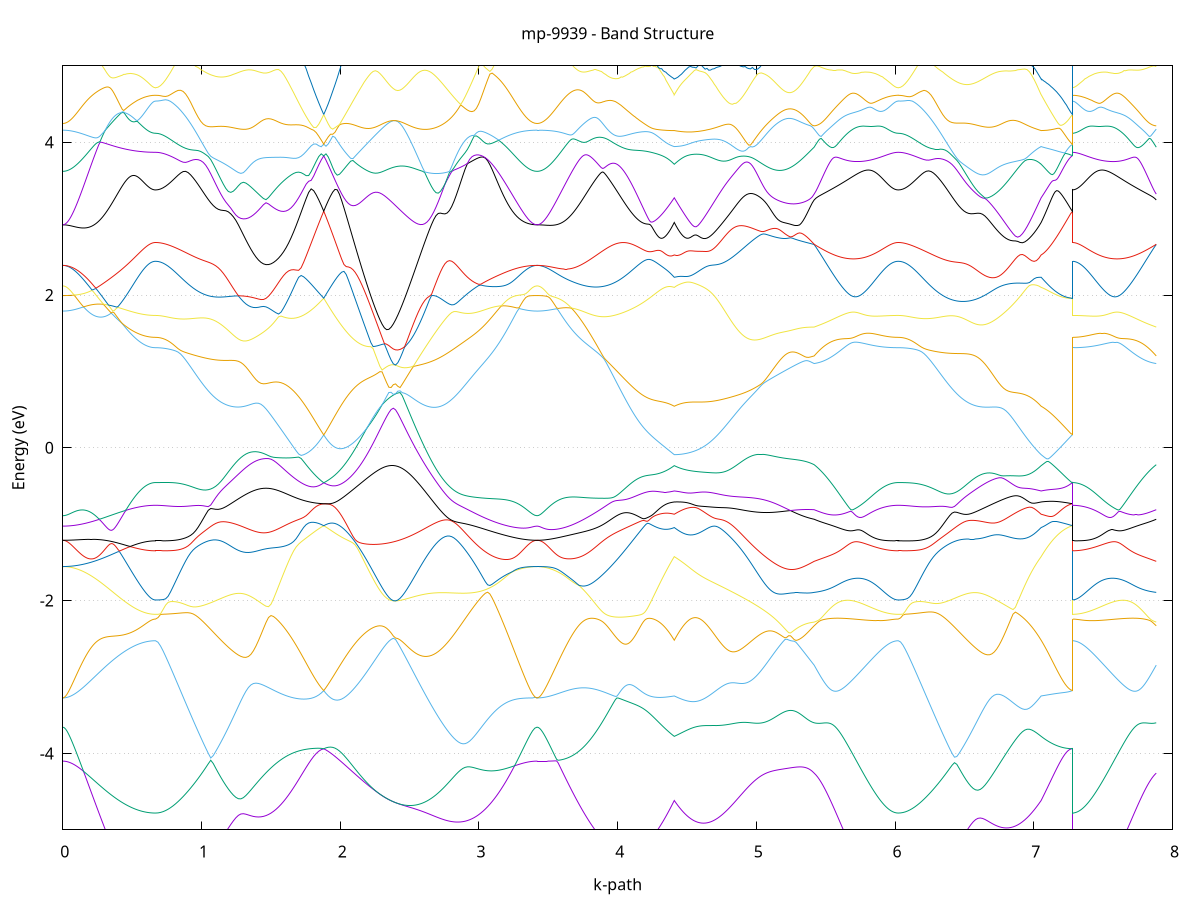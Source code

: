 set title 'mp-9939 - Band Structure'
set xlabel 'k-path'
set ylabel 'Energy (eV)'
set grid y
set yrange [-5:5]
set terminal png size 800,600
set output 'mp-9939_bands_gnuplot.png'
plot '-' using 1:2 with lines notitle, '-' using 1:2 with lines notitle, '-' using 1:2 with lines notitle, '-' using 1:2 with lines notitle, '-' using 1:2 with lines notitle, '-' using 1:2 with lines notitle, '-' using 1:2 with lines notitle, '-' using 1:2 with lines notitle, '-' using 1:2 with lines notitle, '-' using 1:2 with lines notitle, '-' using 1:2 with lines notitle, '-' using 1:2 with lines notitle, '-' using 1:2 with lines notitle, '-' using 1:2 with lines notitle, '-' using 1:2 with lines notitle, '-' using 1:2 with lines notitle, '-' using 1:2 with lines notitle, '-' using 1:2 with lines notitle, '-' using 1:2 with lines notitle, '-' using 1:2 with lines notitle, '-' using 1:2 with lines notitle, '-' using 1:2 with lines notitle, '-' using 1:2 with lines notitle, '-' using 1:2 with lines notitle, '-' using 1:2 with lines notitle, '-' using 1:2 with lines notitle, '-' using 1:2 with lines notitle, '-' using 1:2 with lines notitle, '-' using 1:2 with lines notitle, '-' using 1:2 with lines notitle, '-' using 1:2 with lines notitle, '-' using 1:2 with lines notitle, '-' using 1:2 with lines notitle, '-' using 1:2 with lines notitle, '-' using 1:2 with lines notitle, '-' using 1:2 with lines notitle, '-' using 1:2 with lines notitle, '-' using 1:2 with lines notitle, '-' using 1:2 with lines notitle, '-' using 1:2 with lines notitle, '-' using 1:2 with lines notitle, '-' using 1:2 with lines notitle, '-' using 1:2 with lines notitle, '-' using 1:2 with lines notitle, '-' using 1:2 with lines notitle, '-' using 1:2 with lines notitle, '-' using 1:2 with lines notitle, '-' using 1:2 with lines notitle
0.000000 -30.400301
0.009977 -30.400301
0.019954 -30.400301
0.029930 -30.400201
0.039907 -30.400101
0.049884 -30.400001
0.059861 -30.399801
0.069838 -30.399601
0.079814 -30.399501
0.089791 -30.399501
0.099768 -30.399701
0.109745 -30.400201
0.119721 -30.400801
0.129698 -30.401601
0.139675 -30.402401
0.149652 -30.403201
0.159629 -30.404101
0.169605 -30.404901
0.179582 -30.405701
0.189559 -30.406501
0.199536 -30.407301
0.209513 -30.408101
0.219489 -30.408801
0.229466 -30.409501
0.239443 -30.410101
0.249420 -30.410801
0.259396 -30.411401
0.269373 -30.411901
0.279350 -30.412401
0.289327 -30.412901
0.299304 -30.413401
0.309280 -30.413801
0.319257 -30.414201
0.329234 -30.414501
0.339211 -30.414801
0.349188 -30.415101
0.359164 -30.415301
0.369141 -30.415601
0.379118 -30.415801
0.389095 -30.415901
0.399071 -30.416101
0.409048 -30.416201
0.419025 -30.416301
0.429002 -30.416401
0.438979 -30.416401
0.448955 -30.416501
0.458932 -30.416501
0.468909 -30.416501
0.478886 -30.416601
0.488863 -30.416601
0.498839 -30.416601
0.508816 -30.416501
0.518793 -30.416501
0.528770 -30.416501
0.538746 -30.416501
0.548723 -30.416401
0.558700 -30.416401
0.568677 -30.416401
0.578654 -30.416301
0.588630 -30.416301
0.598607 -30.416301
0.608584 -30.416301
0.618561 -30.416201
0.628538 -30.416201
0.638514 -30.416201
0.648491 -30.416201
0.658468 -30.416201
0.668445 -30.416201
0.668445 -30.416201
0.686545 -30.416401
0.704646 -30.417101
0.722747 -30.418201
0.740848 -30.419601
0.758948 -30.421201
0.777049 -30.423101
0.795150 -30.425001
0.813251 -30.427001
0.831352 -30.429001
0.849452 -30.431001
0.867553 -30.432901
0.885654 -30.434701
0.903755 -30.436401
0.921855 -30.438101
0.939956 -30.439601
0.958057 -30.441001
0.976158 -30.442401
0.994258 -30.443601
1.012359 -30.444901
1.030460 -30.446101
1.048561 -30.447201
1.066661 -30.448401
1.084762 -30.449601
1.102863 -30.450901
1.120964 -30.452201
1.139065 -30.453601
1.157165 -30.455101
1.175266 -30.456601
1.193367 -30.458201
1.211468 -30.459801
1.229568 -30.461501
1.247669 -30.463201
1.265770 -30.465001
1.283871 -30.466701
1.301971 -30.468501
1.320072 -30.470301
1.338173 -30.472101
1.356274 -30.473801
1.374374 -30.475501
1.392475 -30.477201
1.410576 -30.478801
1.428677 -30.480401
1.446778 -30.481901
1.464878 -30.483301
1.482979 -30.484601
1.501080 -30.485701
1.519181 -30.486801
1.537281 -30.487701
1.555382 -30.488401
1.573483 -30.488901
1.591584 -30.489301
1.609684 -30.489501
1.627785 -30.489401
1.645886 -30.489201
1.663987 -30.488701
1.682087 -30.488001
1.700188 -30.487001
1.718289 -30.485801
1.736390 -30.484301
1.754491 -30.482601
1.772591 -30.480501
1.790692 -30.478301
1.808793 -30.475701
1.826894 -30.472901
1.844994 -30.469801
1.863095 -30.466501
1.881196 -30.462901
1.881196 -30.462901
1.897382 -30.466401
1.913568 -30.469701
1.929754 -30.472901
1.945940 -30.475801
1.962125 -30.478501
1.978311 -30.481001
1.994497 -30.483401
2.010683 -30.485501
2.026869 -30.487401
2.043055 -30.489101
2.059241 -30.490601
2.075427 -30.491901
2.091613 -30.493001
2.107799 -30.493901
2.123985 -30.494601
2.140170 -30.495201
2.156356 -30.495501
2.172542 -30.495801
2.188728 -30.495801
2.204914 -30.495701
2.221100 -30.495401
2.237286 -30.495001
2.253472 -30.494501
2.269658 -30.493901
2.285844 -30.493101
2.302030 -30.492301
2.318215 -30.491301
2.334401 -30.490301
2.350587 -30.489201
2.366773 -30.488101
2.382959 -30.486801
2.399145 -30.485601
2.415331 -30.484301
2.431517 -30.483001
2.447703 -30.481601
2.463889 -30.480301
2.480074 -30.478901
2.496260 -30.477601
2.512446 -30.476201
2.528632 -30.474901
2.544818 -30.473601
2.561004 -30.472301
2.577190 -30.471101
2.593376 -30.469901
2.609562 -30.468701
2.625748 -30.467501
2.641934 -30.466401
2.658119 -30.465301
2.674305 -30.464201
2.690491 -30.463201
2.706677 -30.462101
2.722863 -30.461001
2.739049 -30.460001
2.755235 -30.458901
2.771421 -30.457801
2.787607 -30.456601
2.803793 -30.455401
2.819979 -30.454201
2.836164 -30.452901
2.852350 -30.451601
2.868536 -30.450201
2.884722 -30.448801
2.900908 -30.447301
2.917094 -30.445701
2.933280 -30.444101
2.949466 -30.442401
2.965652 -30.440601
2.981838 -30.438801
2.998023 -30.436901
3.014209 -30.434901
3.030395 -30.432901
3.046581 -30.430901
3.062767 -30.428801
3.078953 -30.426601
3.095139 -30.424501
3.111325 -30.422301
3.127511 -30.420101
3.143697 -30.417901
3.159883 -30.415701
3.176068 -30.413601
3.192254 -30.411401
3.208440 -30.409401
3.224626 -30.407401
3.240812 -30.405401
3.256998 -30.403601
3.273184 -30.401901
3.289370 -30.400601
3.305556 -30.400601
3.321742 -30.400601
3.337928 -30.400501
3.354113 -30.400501
3.370299 -30.400401
3.386485 -30.400401
3.402671 -30.400401
3.418857 -30.400301
3.418857 -30.400301
3.428953 -30.400401
3.439048 -30.400401
3.449144 -30.400501
3.459239 -30.400601
3.469335 -30.400701
3.479430 -30.400901
3.489526 -30.401101
3.499621 -30.401301
3.509717 -30.401601
3.519812 -30.401801
3.529908 -30.402101
3.540003 -30.402401
3.550099 -30.402801
3.560194 -30.403201
3.570290 -30.403601
3.580386 -30.404001
3.590481 -30.404501
3.600577 -30.405201
3.610672 -30.405901
3.620768 -30.406801
3.630863 -30.407801
3.640959 -30.408901
3.651054 -30.410101
3.661150 -30.411301
3.671245 -30.412601
3.681341 -30.413901
3.691436 -30.415301
3.701532 -30.416701
3.711627 -30.418101
3.721723 -30.419601
3.731818 -30.421001
3.741914 -30.422501
3.752010 -30.424001
3.762105 -30.425501
3.772201 -30.427001
3.782296 -30.428501
3.792392 -30.430001
3.802487 -30.431501
3.812583 -30.433001
3.822678 -30.434401
3.832774 -30.435901
3.842869 -30.437301
3.852965 -30.438801
3.863060 -30.440201
3.873156 -30.441501
3.883251 -30.442901
3.893347 -30.444201
3.903442 -30.445501
3.913538 -30.446801
3.923633 -30.448001
3.933729 -30.449201
3.943825 -30.450401
3.953920 -30.451501
3.964016 -30.452701
3.974111 -30.453701
3.984207 -30.454801
3.994302 -30.455801
4.004398 -30.456801
4.014493 -30.457701
4.024589 -30.458601
4.034684 -30.459501
4.044780 -30.460401
4.054875 -30.461201
4.064971 -30.462001
4.075066 -30.462701
4.085162 -30.463501
4.095257 -30.464201
4.105353 -30.464901
4.115449 -30.465501
4.125544 -30.466201
4.135640 -30.466801
4.145735 -30.467401
4.155831 -30.468001
4.165926 -30.468501
4.176022 -30.469001
4.186117 -30.469601
4.196213 -30.470101
4.206308 -30.470501
4.216404 -30.471001
4.226499 -30.471501
4.236595 -30.471901
4.246690 -30.472301
4.256786 -30.472701
4.266881 -30.473101
4.276977 -30.473401
4.287072 -30.473801
4.297168 -30.474101
4.307264 -30.474401
4.317359 -30.474601
4.327455 -30.474901
4.337550 -30.475101
4.347646 -30.475301
4.357741 -30.475501
4.367837 -30.475701
4.377932 -30.475801
4.388028 -30.475901
4.398123 -30.475901
4.408219 -30.475901
4.408219 -30.475901
4.421315 -30.476201
4.434410 -30.476501
4.447506 -30.476701
4.460602 -30.476801
4.473697 -30.476901
4.486793 -30.477001
4.499889 -30.477001
4.512985 -30.477001
4.526080 -30.476901
4.539176 -30.476801
4.552272 -30.476701
4.565367 -30.476501
4.578463 -30.476301
4.591559 -30.476001
4.604655 -30.475701
4.617750 -30.475401
4.630846 -30.475001
4.643942 -30.474601
4.657038 -30.474101
4.670133 -30.473601
4.683229 -30.473101
4.696325 -30.472501
4.709420 -30.471901
4.722516 -30.471201
4.735612 -30.470501
4.748708 -30.469701
4.761803 -30.468901
4.774899 -30.468001
4.787995 -30.467101
4.801090 -30.466101
4.814186 -30.465001
4.827282 -30.463901
4.840378 -30.462701
4.853473 -30.461401
4.866569 -30.460101
4.879665 -30.458701
4.892761 -30.457201
4.905856 -30.455701
4.918952 -30.454101
4.932048 -30.452501
4.945143 -30.450801
4.958239 -30.450001
4.971335 -30.451201
4.984431 -30.452601
4.997526 -30.453901
5.010622 -30.455201
5.023718 -30.456301
5.036813 -30.457401
5.049909 -30.458401
5.063005 -30.459301
5.076101 -30.460101
5.089196 -30.460801
5.102292 -30.461401
5.115388 -30.461901
5.128484 -30.462301
5.141579 -30.462601
5.154675 -30.462801
5.167771 -30.463001
5.180866 -30.463001
5.193962 -30.463001
5.207058 -30.462801
5.220154 -30.462601
5.233249 -30.462301
5.246345 -30.461901
5.259441 -30.461401
5.272536 -30.460701
5.285632 -30.460001
5.298728 -30.459301
5.311824 -30.458401
5.324919 -30.457401
5.338015 -30.456301
5.351111 -30.455101
5.364207 -30.453901
5.377302 -30.452501
5.390398 -30.451101
5.403494 -30.449501
5.416589 -30.447801
5.416589 -30.447801
5.429222 -30.445501
5.441855 -30.443201
5.454488 -30.440701
5.467121 -30.438201
5.479754 -30.435601
5.492386 -30.433101
5.505019 -30.431101
5.517652 -30.431001
5.530285 -30.431401
5.542918 -30.432001
5.555550 -30.432501
5.568183 -30.433001
5.580816 -30.433501
5.593449 -30.433901
5.606082 -30.434201
5.618715 -30.434501
5.631347 -30.434701
5.643980 -30.434901
5.656613 -30.434901
5.669246 -30.434901
5.681879 -30.434901
5.694512 -30.434701
5.707144 -30.434501
5.719777 -30.434201
5.732410 -30.433901
5.745043 -30.433401
5.757676 -30.432901
5.770309 -30.432301
5.782941 -30.431701
5.795574 -30.431001
5.808207 -30.430201
5.820840 -30.429401
5.833473 -30.428501
5.846105 -30.427501
5.858738 -30.426501
5.871371 -30.425501
5.884004 -30.424401
5.896637 -30.423401
5.909270 -30.422301
5.921902 -30.421301
5.934535 -30.420301
5.947168 -30.419301
5.959801 -30.418401
5.972434 -30.417701
5.985067 -30.417001
5.997699 -30.416601
6.010332 -30.416301
6.022965 -30.416201
6.022965 -30.416201
6.039852 -30.416401
6.056739 -30.416901
6.073627 -30.417801
6.090514 -30.419001
6.107401 -30.420301
6.124288 -30.421901
6.141175 -30.423601
6.158062 -30.425301
6.174949 -30.427101
6.191837 -30.428801
6.208724 -30.430601
6.225611 -30.432301
6.242498 -30.433901
6.259385 -30.435501
6.276272 -30.437001
6.293160 -30.438401
6.310047 -30.439701
6.326934 -30.441001
6.343821 -30.442201
6.360708 -30.443301
6.377595 -30.444501
6.394483 -30.445601
6.411370 -30.446701
6.428257 -30.447901
6.445144 -30.449001
6.462031 -30.450201
6.478918 -30.451501
6.495806 -30.452801
6.512693 -30.454101
6.529580 -30.455501
6.546467 -30.456901
6.563354 -30.458401
6.580241 -30.459801
6.597129 -30.461301
6.614016 -30.462801
6.630903 -30.464301
6.647790 -30.465701
6.664677 -30.467201
6.681564 -30.468601
6.698451 -30.470101
6.715339 -30.471401
6.732226 -30.472701
6.749113 -30.474001
6.766000 -30.475201
6.782887 -30.476301
6.799774 -30.477301
6.816662 -30.478301
6.833549 -30.479101
6.850436 -30.479801
6.867323 -30.480401
6.884210 -30.480801
6.901097 -30.481101
6.917985 -30.481201
6.934872 -30.481201
6.951759 -30.481001
6.968646 -30.480701
6.985533 -30.480101
7.002420 -30.479401
7.019308 -30.478401
7.036195 -30.477301
7.053082 -30.475901
7.053082 -30.475901
7.063236 -30.475901
7.073390 -30.475801
7.083544 -30.475701
7.093698 -30.475601
7.103852 -30.475401
7.114006 -30.475101
7.124160 -30.474801
7.134314 -30.474501
7.144469 -30.474001
7.154623 -30.473601
7.164777 -30.473101
7.174931 -30.472501
7.185085 -30.471801
7.195239 -30.471101
7.205393 -30.470301
7.215547 -30.469501
7.225701 -30.468601
7.235855 -30.467601
7.246009 -30.466501
7.256163 -30.465401
7.266317 -30.464201
7.276471 -30.462901
7.276471 -30.416201
7.286578 -30.416201
7.296684 -30.416401
7.306790 -30.416701
7.316897 -30.417201
7.327003 -30.417701
7.337109 -30.418301
7.347215 -30.418901
7.357322 -30.419701
7.367428 -30.420501
7.377534 -30.421301
7.387640 -30.422101
7.397747 -30.423001
7.407853 -30.423801
7.417959 -30.424701
7.428065 -30.425501
7.438172 -30.426301
7.448278 -30.427101
7.458384 -30.427901
7.468490 -30.428601
7.478597 -30.429401
7.488703 -30.430001
7.498809 -30.430701
7.508915 -30.431301
7.519022 -30.431801
7.529128 -30.432301
7.539234 -30.432801
7.549340 -30.433201
7.559447 -30.433601
7.569553 -30.433901
7.579659 -30.434201
7.589766 -30.434501
7.599872 -30.434701
7.609978 -30.434801
7.620084 -30.434901
7.630191 -30.434901
7.640297 -30.434901
7.650403 -30.434901
7.660509 -30.434801
7.670616 -30.434701
7.680722 -30.434501
7.690828 -30.434301
7.700934 -30.434001
7.711041 -30.433701
7.721147 -30.433401
7.731253 -30.433001
7.741359 -30.432601
7.751466 -30.432201
7.761572 -30.431801
7.771678 -30.431301
7.781784 -30.431001
7.791891 -30.430901
7.801997 -30.432201
7.812103 -30.434101
7.822210 -30.436101
7.832316 -30.438201
7.842422 -30.440201
7.852528 -30.442201
7.862635 -30.444101
7.872741 -30.446001
7.882847 -30.447801
e
0.000000 -30.393801
0.009977 -30.393901
0.019954 -30.394101
0.029930 -30.394301
0.039907 -30.394701
0.049884 -30.395101
0.059861 -30.395601
0.069838 -30.396201
0.079814 -30.396701
0.089791 -30.397101
0.099768 -30.397401
0.109745 -30.397301
0.119721 -30.397101
0.129698 -30.396701
0.139675 -30.396201
0.149652 -30.395701
0.159629 -30.395101
0.169605 -30.394501
0.179582 -30.393801
0.189559 -30.393101
0.199536 -30.392301
0.209513 -30.391501
0.219489 -30.390701
0.229466 -30.389801
0.239443 -30.388801
0.249420 -30.387801
0.259396 -30.386801
0.269373 -30.385701
0.279350 -30.384601
0.289327 -30.383401
0.299304 -30.382101
0.309280 -30.380801
0.319257 -30.379501
0.329234 -30.378101
0.339211 -30.376701
0.349188 -30.375201
0.359164 -30.373601
0.369141 -30.372001
0.379118 -30.370401
0.389095 -30.368701
0.399071 -30.367001
0.409048 -30.365201
0.419025 -30.363401
0.429002 -30.361501
0.438979 -30.359601
0.448955 -30.357701
0.458932 -30.355701
0.468909 -30.355301
0.478886 -30.356701
0.488863 -30.358001
0.498839 -30.359301
0.508816 -30.360501
0.518793 -30.361601
0.528770 -30.362701
0.538746 -30.363701
0.548723 -30.364601
0.558700 -30.365401
0.568677 -30.366201
0.578654 -30.366901
0.588630 -30.367501
0.598607 -30.368101
0.608584 -30.368601
0.618561 -30.369001
0.628538 -30.369301
0.638514 -30.369601
0.648491 -30.369801
0.658468 -30.369901
0.668445 -30.369901
0.668445 -30.369901
0.686545 -30.369901
0.704646 -30.369801
0.722747 -30.369701
0.740848 -30.369701
0.758948 -30.369801
0.777049 -30.370201
0.795150 -30.370901
0.813251 -30.371901
0.831352 -30.373101
0.849452 -30.374701
0.867553 -30.376501
0.885654 -30.378401
0.903755 -30.380501
0.921855 -30.382601
0.939956 -30.384701
0.958057 -30.386801
0.976158 -30.388701
0.994258 -30.390501
1.012359 -30.392101
1.030460 -30.393401
1.048561 -30.394501
1.066661 -30.395201
1.084762 -30.395601
1.102863 -30.395701
1.120964 -30.395401
1.139065 -30.394701
1.157165 -30.393601
1.175266 -30.392201
1.193367 -30.390401
1.211468 -30.388301
1.229568 -30.385801
1.247669 -30.383101
1.265770 -30.380101
1.283871 -30.376901
1.301971 -30.373501
1.320072 -30.369901
1.338173 -30.366101
1.356274 -30.362301
1.374374 -30.358601
1.392475 -30.356601
1.410576 -30.356301
1.428677 -30.355901
1.446778 -30.355401
1.464878 -30.354901
1.482979 -30.354501
1.501080 -30.354701
1.519181 -30.356801
1.537281 -30.360801
1.555382 -30.365901
1.573483 -30.371501
1.591584 -30.377401
1.609684 -30.383501
1.627785 -30.389601
1.645886 -30.395801
1.663987 -30.401901
1.682087 -30.407901
1.700188 -30.413801
1.718289 -30.419601
1.736390 -30.425301
1.754491 -30.430701
1.772591 -30.436001
1.790692 -30.441101
1.808793 -30.445901
1.826894 -30.450501
1.844994 -30.454901
1.863095 -30.459001
1.881196 -30.462901
1.881196 -30.462901
1.897382 -30.459201
1.913568 -30.455301
1.929754 -30.451201
1.945940 -30.447001
1.962125 -30.442601
1.978311 -30.438001
1.994497 -30.433301
2.010683 -30.428501
2.026869 -30.423501
2.043055 -30.418401
2.059241 -30.413201
2.075427 -30.408001
2.091613 -30.402601
2.107799 -30.397201
2.123985 -30.391801
2.140170 -30.386301
2.156356 -30.380801
2.172542 -30.375401
2.188728 -30.370001
2.204914 -30.364701
2.221100 -30.359501
2.237286 -30.354401
2.253472 -30.349501
2.269658 -30.344801
2.285844 -30.344801
2.302030 -30.345001
2.318215 -30.345301
2.334401 -30.345701
2.350587 -30.346301
2.366773 -30.347201
2.382959 -30.348201
2.399145 -30.349401
2.415331 -30.350701
2.431517 -30.352001
2.447703 -30.353301
2.463889 -30.354501
2.480074 -30.355601
2.496260 -30.356701
2.512446 -30.359701
2.528632 -30.362601
2.544818 -30.365301
2.561004 -30.367801
2.577190 -30.370201
2.593376 -30.372301
2.609562 -30.374301
2.625748 -30.376201
2.641934 -30.377801
2.658119 -30.379201
2.674305 -30.380501
2.690491 -30.381501
2.706677 -30.382401
2.722863 -30.383001
2.739049 -30.383501
2.755235 -30.383801
2.771421 -30.383901
2.787607 -30.383801
2.803793 -30.383501
2.819979 -30.383101
2.836164 -30.382601
2.852350 -30.382001
2.868536 -30.381501
2.884722 -30.381301
2.900908 -30.381701
2.917094 -30.382701
2.933280 -30.384001
2.949466 -30.385401
2.965652 -30.386901
2.981838 -30.388301
2.998023 -30.389701
3.014209 -30.391101
3.030395 -30.392301
3.046581 -30.393401
3.062767 -30.394501
3.078953 -30.395501
3.095139 -30.396401
3.111325 -30.397101
3.127511 -30.397801
3.143697 -30.398401
3.159883 -30.399001
3.176068 -30.399401
3.192254 -30.399801
3.208440 -30.400101
3.224626 -30.400301
3.240812 -30.400401
3.256998 -30.400501
3.273184 -30.400601
3.289370 -30.400301
3.305556 -30.398901
3.321742 -30.397601
3.337928 -30.396501
3.354113 -30.395501
3.370299 -30.394801
3.386485 -30.394301
3.402671 -30.394001
3.418857 -30.393801
3.418857 -30.393801
3.428953 -30.393901
3.439048 -30.394001
3.449144 -30.394101
3.459239 -30.394401
3.469335 -30.394701
3.479430 -30.395001
3.489526 -30.395401
3.499621 -30.395901
3.509717 -30.396501
3.519812 -30.397001
3.529908 -30.397701
3.540003 -30.398301
3.550099 -30.399101
3.560194 -30.399801
3.570290 -30.400601
3.580386 -30.401401
3.590481 -30.402101
3.600577 -30.402801
3.610672 -30.403401
3.620768 -30.403901
3.630863 -30.404301
3.640959 -30.404601
3.651054 -30.404901
3.661150 -30.405101
3.671245 -30.405301
3.681341 -30.405401
3.691436 -30.405601
3.701532 -30.405601
3.711627 -30.405701
3.721723 -30.405601
3.731818 -30.405601
3.741914 -30.405501
3.752010 -30.405301
3.762105 -30.405101
3.772201 -30.404901
3.782296 -30.404601
3.792392 -30.404201
3.802487 -30.403901
3.812583 -30.403401
3.822678 -30.402901
3.832774 -30.402401
3.842869 -30.401801
3.852965 -30.401201
3.863060 -30.400501
3.873156 -30.399701
3.883251 -30.399001
3.893347 -30.398101
3.903442 -30.397301
3.913538 -30.396301
3.923633 -30.395401
3.933729 -30.394401
3.943825 -30.393301
3.953920 -30.392301
3.964016 -30.391101
3.974111 -30.390001
3.984207 -30.388801
3.994302 -30.387601
4.004398 -30.386301
4.014493 -30.385001
4.024589 -30.383701
4.034684 -30.382401
4.044780 -30.381001
4.054875 -30.379601
4.064971 -30.378301
4.075066 -30.376801
4.085162 -30.375401
4.095257 -30.374001
4.105353 -30.372601
4.115449 -30.371201
4.125544 -30.369701
4.135640 -30.368301
4.145735 -30.366901
4.155831 -30.365501
4.165926 -30.364201
4.176022 -30.362901
4.186117 -30.361701
4.196213 -30.360601
4.206308 -30.359801
4.216404 -30.359501
4.226499 -30.360101
4.236595 -30.361801
4.246690 -30.364101
4.256786 -30.366901
4.266881 -30.370001
4.276977 -30.373101
4.287072 -30.376401
4.297168 -30.379601
4.307264 -30.382901
4.317359 -30.386201
4.327455 -30.389501
4.337550 -30.392801
4.347646 -30.396101
4.357741 -30.399301
4.367837 -30.402501
4.377932 -30.405701
4.388028 -30.408801
4.398123 -30.411801
4.408219 -30.414801
4.408219 -30.414801
4.421315 -30.411101
4.434410 -30.407301
4.447506 -30.403501
4.460602 -30.399601
4.473697 -30.395801
4.486793 -30.391901
4.499889 -30.388201
4.512985 -30.384601
4.526080 -30.381301
4.539176 -30.378501
4.552272 -30.376401
4.565367 -30.375601
4.578463 -30.376001
4.591559 -30.377501
4.604655 -30.379701
4.617750 -30.382301
4.630846 -30.385101
4.643942 -30.388101
4.657038 -30.391201
4.670133 -30.394201
4.683229 -30.397301
4.696325 -30.400401
4.709420 -30.403501
4.722516 -30.406501
4.735612 -30.409501
4.748708 -30.412501
4.761803 -30.415401
4.774899 -30.418201
4.787995 -30.421001
4.801090 -30.423701
4.814186 -30.426301
4.827282 -30.428801
4.840378 -30.431301
4.853473 -30.433701
4.866569 -30.435901
4.879665 -30.438101
4.892761 -30.440201
4.905856 -30.442301
4.918952 -30.444201
4.932048 -30.446001
4.945143 -30.447601
4.958239 -30.448301
4.971335 -30.446801
4.984431 -30.445001
4.997526 -30.443001
5.010622 -30.441001
5.023718 -30.438901
5.036813 -30.436801
5.049909 -30.434701
5.063005 -30.432501
5.076101 -30.430301
5.089196 -30.428101
5.102292 -30.425901
5.115388 -30.423801
5.128484 -30.421701
5.141579 -30.419701
5.154675 -30.417701
5.167771 -30.415901
5.180866 -30.414301
5.193962 -30.412801
5.207058 -30.411601
5.220154 -30.410701
5.233249 -30.410001
5.246345 -30.409601
5.259441 -30.409601
5.272536 -30.409801
5.285632 -30.410301
5.298728 -30.411101
5.311824 -30.412101
5.324919 -30.413201
5.338015 -30.414601
5.351111 -30.416001
5.364207 -30.417501
5.377302 -30.419101
5.390398 -30.420701
5.403494 -30.422401
5.416589 -30.424001
5.416589 -30.424001
5.429222 -30.424901
5.441855 -30.425801
5.454488 -30.426601
5.467121 -30.427401
5.479754 -30.428201
5.492386 -30.428801
5.505019 -30.428801
5.517652 -30.426801
5.530285 -30.424101
5.542918 -30.421301
5.555550 -30.418301
5.568183 -30.415301
5.580816 -30.412301
5.593449 -30.409201
5.606082 -30.406101
5.618715 -30.402901
5.631347 -30.399701
5.643980 -30.396501
5.656613 -30.393301
5.669246 -30.390101
5.681879 -30.386901
5.694512 -30.383701
5.707144 -30.380501
5.719777 -30.377301
5.732410 -30.374101
5.745043 -30.371001
5.757676 -30.367901
5.770309 -30.364801
5.782941 -30.361801
5.795574 -30.358901
5.808207 -30.356101
5.820840 -30.353501
5.833473 -30.351401
5.846105 -30.350701
5.858738 -30.351701
5.871371 -30.353401
5.884004 -30.355401
5.896637 -30.357401
5.909270 -30.359401
5.921902 -30.361301
5.934535 -30.363101
5.947168 -30.364701
5.959801 -30.366201
5.972434 -30.367501
5.985067 -30.368501
5.997699 -30.369301
6.010332 -30.369801
6.022965 -30.369901
6.022965 -30.369901
6.039852 -30.369901
6.056739 -30.369801
6.073627 -30.369601
6.090514 -30.369501
6.107401 -30.369501
6.124288 -30.369701
6.141175 -30.370001
6.158062 -30.370701
6.174949 -30.371501
6.191837 -30.372601
6.208724 -30.374001
6.225611 -30.375501
6.242498 -30.377201
6.259385 -30.378901
6.276272 -30.380801
6.293160 -30.382601
6.310047 -30.384401
6.326934 -30.386201
6.343821 -30.387801
6.360708 -30.389301
6.377595 -30.390501
6.394483 -30.391601
6.411370 -30.392401
6.428257 -30.392901
6.445144 -30.393201
6.462031 -30.393101
6.478918 -30.392801
6.495806 -30.392101
6.512693 -30.391201
6.529580 -30.389901
6.546467 -30.388401
6.563354 -30.386601
6.580241 -30.384501
6.597129 -30.382301
6.614016 -30.379801
6.630903 -30.377201
6.647790 -30.374401
6.664677 -30.371501
6.681564 -30.368501
6.698451 -30.365501
6.715339 -30.362801
6.732226 -30.361101
6.749113 -30.360501
6.766000 -30.360001
6.782887 -30.359501
6.799774 -30.358701
6.816662 -30.357801
6.833549 -30.356701
6.850436 -30.355401
6.867323 -30.354501
6.884210 -30.358201
6.901097 -30.362901
6.917985 -30.368101
6.934872 -30.373601
6.951759 -30.379301
6.968646 -30.385201
6.985533 -30.391101
7.002420 -30.397101
7.019308 -30.403101
7.036195 -30.409001
7.053082 -30.414801
7.053082 -30.414801
7.063236 -30.417801
7.073390 -30.420701
7.083544 -30.423501
7.093698 -30.426301
7.103852 -30.429001
7.114006 -30.431601
7.124160 -30.434101
7.134314 -30.436601
7.144469 -30.439001
7.154623 -30.441301
7.164777 -30.443501
7.174931 -30.445701
7.185085 -30.447801
7.195239 -30.449801
7.205393 -30.451701
7.215547 -30.453501
7.225701 -30.455301
7.235855 -30.457001
7.246009 -30.458601
7.256163 -30.460101
7.266317 -30.461501
7.276471 -30.462901
7.276471 -30.369901
7.286578 -30.369801
7.296684 -30.369501
7.306790 -30.369001
7.316897 -30.368401
7.327003 -30.367501
7.337109 -30.366501
7.347215 -30.365401
7.357322 -30.364101
7.367428 -30.362701
7.377534 -30.361301
7.387640 -30.359701
7.397747 -30.358201
7.407853 -30.356601
7.417959 -30.355001
7.428065 -30.353401
7.438172 -30.352001
7.448278 -30.350901
7.458384 -30.350701
7.468490 -30.351701
7.478597 -30.353501
7.488703 -30.355501
7.498809 -30.357701
7.508915 -30.360001
7.519022 -30.362401
7.529128 -30.364801
7.539234 -30.367201
7.549340 -30.369701
7.559447 -30.372201
7.569553 -30.374701
7.579659 -30.377301
7.589766 -30.379801
7.599872 -30.382401
7.609978 -30.384901
7.620084 -30.387501
7.630191 -30.390101
7.640297 -30.392701
7.650403 -30.395201
7.660509 -30.397801
7.670616 -30.400401
7.680722 -30.402901
7.690828 -30.405401
7.700934 -30.407901
7.711041 -30.410401
7.721147 -30.412901
7.731253 -30.415301
7.741359 -30.417701
7.751466 -30.420101
7.761572 -30.422401
7.771678 -30.424701
7.781784 -30.426801
7.791891 -30.428601
7.801997 -30.429001
7.812103 -30.428601
7.822210 -30.428001
7.832316 -30.427401
7.842422 -30.426801
7.852528 -30.426101
7.862635 -30.425501
7.872741 -30.424801
7.882847 -30.424001
e
0.000000 -30.327101
0.009977 -30.327101
0.019954 -30.327101
0.029930 -30.327101
0.039907 -30.327101
0.049884 -30.327001
0.059861 -30.327001
0.069838 -30.327001
0.079814 -30.327001
0.089791 -30.326901
0.099768 -30.326901
0.109745 -30.326901
0.119721 -30.326801
0.129698 -30.326701
0.139675 -30.326701
0.149652 -30.326601
0.159629 -30.326501
0.169605 -30.326301
0.179582 -30.326201
0.189559 -30.326101
0.199536 -30.325901
0.209513 -30.325701
0.219489 -30.325501
0.229466 -30.325301
0.239443 -30.325001
0.249420 -30.324801
0.259396 -30.324501
0.269373 -30.324201
0.279350 -30.323801
0.289327 -30.323501
0.299304 -30.323101
0.309280 -30.324501
0.319257 -30.326801
0.329234 -30.329101
0.339211 -30.331301
0.349188 -30.333501
0.359164 -30.335701
0.369141 -30.337701
0.379118 -30.339801
0.389095 -30.341701
0.399071 -30.343601
0.409048 -30.345501
0.419025 -30.347301
0.429002 -30.349001
0.438979 -30.350701
0.448955 -30.352301
0.458932 -30.353801
0.468909 -30.353801
0.478886 -30.351701
0.488863 -30.349701
0.498839 -30.347701
0.508816 -30.345601
0.518793 -30.343601
0.528770 -30.341501
0.538746 -30.339501
0.548723 -30.337501
0.558700 -30.335601
0.568677 -30.333701
0.578654 -30.331901
0.588630 -30.330201
0.598607 -30.328601
0.608584 -30.327101
0.618561 -30.325801
0.628538 -30.324701
0.638514 -30.323801
0.648491 -30.323101
0.658468 -30.322701
0.668445 -30.322501
0.668445 -30.322501
0.686545 -30.322901
0.704646 -30.323801
0.722747 -30.325101
0.740848 -30.326901
0.758948 -30.328901
0.777049 -30.331101
0.795150 -30.333401
0.813251 -30.335701
0.831352 -30.338001
0.849452 -30.340201
0.867553 -30.342401
0.885654 -30.344501
0.903755 -30.346501
0.921855 -30.348401
0.939956 -30.350101
0.958057 -30.351701
0.976158 -30.353201
0.994258 -30.354501
1.012359 -30.355601
1.030460 -30.356501
1.048561 -30.357301
1.066661 -30.357901
1.084762 -30.358401
1.102863 -30.358601
1.120964 -30.358801
1.139065 -30.358701
1.157165 -30.358501
1.175266 -30.358201
1.193367 -30.357801
1.211468 -30.357301
1.229568 -30.356801
1.247669 -30.356401
1.265770 -30.356101
1.283871 -30.355901
1.301971 -30.355901
1.320072 -30.356001
1.338173 -30.356101
1.356274 -30.356201
1.374374 -30.356101
1.392475 -30.354101
1.410576 -30.350701
1.428677 -30.347501
1.446778 -30.345301
1.464878 -30.344601
1.482979 -30.345501
1.501080 -30.347001
1.519181 -30.347801
1.537281 -30.347201
1.555382 -30.345901
1.573483 -30.344301
1.591584 -30.342401
1.609684 -30.340301
1.627785 -30.338101
1.645886 -30.335701
1.663987 -30.333201
1.682087 -30.330701
1.700188 -30.328101
1.718289 -30.325401
1.736390 -30.322701
1.754491 -30.319901
1.772591 -30.317201
1.790692 -30.314401
1.808793 -30.311701
1.826894 -30.309001
1.844994 -30.306401
1.863095 -30.303901
1.881196 -30.301401
1.881196 -30.301401
1.897382 -30.304201
1.913568 -30.307001
1.929754 -30.309701
1.945940 -30.312401
1.962125 -30.315101
1.978311 -30.317801
1.994497 -30.320301
2.010683 -30.322801
2.026869 -30.325201
2.043055 -30.327501
2.059241 -30.329701
2.075427 -30.331801
2.091613 -30.333701
2.107799 -30.335501
2.123985 -30.337101
2.140170 -30.338601
2.156356 -30.339901
2.172542 -30.341001
2.188728 -30.342001
2.204914 -30.342801
2.221100 -30.343501
2.237286 -30.344001
2.253472 -30.344301
2.269658 -30.344601
2.285844 -30.340401
2.302030 -30.336301
2.318215 -30.332601
2.334401 -30.329501
2.350587 -30.327501
2.366773 -30.328601
2.382959 -30.332001
2.399145 -30.335701
2.415331 -30.339501
2.431517 -30.343101
2.447703 -30.346701
2.463889 -30.350201
2.480074 -30.353501
2.496260 -30.356501
2.512446 -30.357301
2.528632 -30.358001
2.544818 -30.358401
2.561004 -30.358601
2.577190 -30.358601
2.593376 -30.358401
2.609562 -30.358001
2.625748 -30.357301
2.641934 -30.356501
2.658119 -30.355401
2.674305 -30.354201
2.690491 -30.352701
2.706677 -30.351101
2.722863 -30.352001
2.739049 -30.354601
2.755235 -30.357101
2.771421 -30.359601
2.787607 -30.362001
2.803793 -30.364301
2.819979 -30.366601
2.836164 -30.368601
2.852350 -30.370501
2.868536 -30.372001
2.884722 -30.373001
2.900908 -30.373101
2.917094 -30.372301
2.933280 -30.371001
2.949466 -30.369301
2.965652 -30.367301
2.981838 -30.365001
2.998023 -30.362601
3.014209 -30.360001
3.030395 -30.357301
3.046581 -30.354401
3.062767 -30.351501
3.078953 -30.348501
3.095139 -30.345401
3.111325 -30.342301
3.127511 -30.339301
3.143697 -30.336401
3.159883 -30.333601
3.176068 -30.331101
3.192254 -30.328901
3.208440 -30.327101
3.224626 -30.325701
3.240812 -30.324801
3.256998 -30.324301
3.273184 -30.324201
3.289370 -30.324301
3.305556 -30.324701
3.321742 -30.325101
3.337928 -30.325701
3.354113 -30.326201
3.370299 -30.326601
3.386485 -30.326901
3.402671 -30.327001
3.418857 -30.327101
3.418857 -30.327101
3.428953 -30.327101
3.439048 -30.327201
3.449144 -30.327301
3.459239 -30.327401
3.469335 -30.327601
3.479430 -30.327801
3.489526 -30.328001
3.499621 -30.328301
3.509717 -30.328601
3.519812 -30.328901
3.529908 -30.329201
3.540003 -30.329601
3.550099 -30.330001
3.560194 -30.330401
3.570290 -30.330901
3.580386 -30.331401
3.590481 -30.331901
3.600577 -30.332501
3.610672 -30.333101
3.620768 -30.333701
3.630863 -30.334401
3.640959 -30.335101
3.651054 -30.335801
3.661150 -30.336601
3.671245 -30.337401
3.681341 -30.338201
3.691436 -30.339001
3.701532 -30.339801
3.711627 -30.340601
3.721723 -30.341501
3.731818 -30.342301
3.741914 -30.343101
3.752010 -30.343901
3.762105 -30.344701
3.772201 -30.345501
3.782296 -30.346201
3.792392 -30.346901
3.802487 -30.347601
3.812583 -30.348301
3.822678 -30.348901
3.832774 -30.349501
3.842869 -30.350001
3.852965 -30.350501
3.863060 -30.351001
3.873156 -30.351401
3.883251 -30.351801
3.893347 -30.352101
3.903442 -30.352401
3.913538 -30.352701
3.923633 -30.352901
3.933729 -30.353101
3.943825 -30.353201
3.953920 -30.353301
3.964016 -30.353301
3.974111 -30.353301
3.984207 -30.353201
3.994302 -30.353101
4.004398 -30.353001
4.014493 -30.352801
4.024589 -30.352601
4.034684 -30.352301
4.044780 -30.351901
4.054875 -30.351601
4.064971 -30.351101
4.075066 -30.350701
4.085162 -30.350201
4.095257 -30.349601
4.105353 -30.349001
4.115449 -30.348401
4.125544 -30.347801
4.135640 -30.347101
4.145735 -30.346501
4.155831 -30.345901
4.165926 -30.345401
4.176022 -30.345301
4.186117 -30.345601
4.196213 -30.346601
4.206308 -30.348001
4.216404 -30.349501
4.226499 -30.350301
4.236595 -30.350301
4.246690 -30.349601
4.256786 -30.348701
4.266881 -30.347501
4.276977 -30.346201
4.287072 -30.344901
4.297168 -30.343601
4.307264 -30.342201
4.317359 -30.340701
4.327455 -30.339301
4.337550 -30.337801
4.347646 -30.336401
4.357741 -30.334901
4.367837 -30.333401
4.377932 -30.331901
4.388028 -30.330401
4.398123 -30.328901
4.408219 -30.327401
4.408219 -30.327401
4.421315 -30.329901
4.434410 -30.332501
4.447506 -30.335101
4.460602 -30.337801
4.473697 -30.340601
4.486793 -30.343301
4.499889 -30.346001
4.512985 -30.348601
4.526080 -30.351001
4.539176 -30.352901
4.552272 -30.354101
4.565367 -30.354101
4.578463 -30.353001
4.591559 -30.350901
4.604655 -30.348201
4.617750 -30.345301
4.630846 -30.342301
4.643942 -30.339501
4.657038 -30.337001
4.670133 -30.335201
4.683229 -30.334001
4.696325 -30.333701
4.709420 -30.333801
4.722516 -30.334201
4.735612 -30.334801
4.748708 -30.335601
4.761803 -30.336301
4.774899 -30.337101
4.787995 -30.338001
4.801090 -30.338801
4.814186 -30.339701
4.827282 -30.340501
4.840378 -30.341301
4.853473 -30.342101
4.866569 -30.342901
4.879665 -30.343701
4.892761 -30.344501
4.905856 -30.345301
4.918952 -30.346101
4.932048 -30.346901
4.945143 -30.347601
4.958239 -30.348401
4.971335 -30.349201
4.984431 -30.350001
4.997526 -30.350801
5.010622 -30.351601
5.023718 -30.352401
5.036813 -30.353301
5.049909 -30.354101
5.063005 -30.355001
5.076101 -30.355901
5.089196 -30.356901
5.102292 -30.357801
5.115388 -30.358801
5.128484 -30.359701
5.141579 -30.360601
5.154675 -30.361501
5.167771 -30.362301
5.180866 -30.363101
5.193962 -30.363701
5.207058 -30.364201
5.220154 -30.364501
5.233249 -30.364701
5.246345 -30.364601
5.259441 -30.364301
5.272536 -30.363901
5.285632 -30.363301
5.298728 -30.362601
5.311824 -30.361701
5.324919 -30.360901
5.338015 -30.360001
5.351111 -30.359201
5.364207 -30.358401
5.377302 -30.357701
5.390398 -30.357001
5.403494 -30.356501
5.416589 -30.356001
5.416589 -30.356001
5.429222 -30.355601
5.441855 -30.355201
5.454488 -30.354901
5.467121 -30.354501
5.479754 -30.354201
5.492386 -30.353901
5.505019 -30.353601
5.517652 -30.353301
5.530285 -30.352901
5.542918 -30.352501
5.555550 -30.352001
5.568183 -30.351501
5.580816 -30.351001
5.593449 -30.350301
5.606082 -30.349701
5.618715 -30.348901
5.631347 -30.348101
5.643980 -30.347301
5.656613 -30.346401
5.669246 -30.345501
5.681879 -30.344601
5.694512 -30.343701
5.707144 -30.342901
5.719777 -30.342001
5.732410 -30.341401
5.745043 -30.340901
5.757676 -30.340601
5.770309 -30.340601
5.782941 -30.341001
5.795574 -30.341701
5.808207 -30.342801
5.820840 -30.344001
5.833473 -30.345001
5.846105 -30.344801
5.858738 -30.343201
5.871371 -30.340901
5.884004 -30.338601
5.896637 -30.336301
5.909270 -30.334101
5.921902 -30.331901
5.934535 -30.330001
5.947168 -30.328201
5.959801 -30.326601
5.972434 -30.325201
5.985067 -30.324001
5.997699 -30.323201
6.010332 -30.322701
6.022965 -30.322501
6.022965 -30.322501
6.039852 -30.322801
6.056739 -30.323601
6.073627 -30.324901
6.090514 -30.326501
6.107401 -30.328401
6.124288 -30.330401
6.141175 -30.332501
6.158062 -30.334601
6.174949 -30.336801
6.191837 -30.338801
6.208724 -30.340901
6.225611 -30.342801
6.242498 -30.344601
6.259385 -30.346401
6.276272 -30.347901
6.293160 -30.349401
6.310047 -30.350701
6.326934 -30.351901
6.343821 -30.353001
6.360708 -30.353901
6.377595 -30.354601
6.394483 -30.355201
6.411370 -30.355601
6.428257 -30.355901
6.445144 -30.356001
6.462031 -30.356001
6.478918 -30.355801
6.495806 -30.355501
6.512693 -30.355001
6.529580 -30.354401
6.546467 -30.353801
6.563354 -30.353101
6.580241 -30.352701
6.597129 -30.353101
6.614016 -30.354201
6.630903 -30.355401
6.647790 -30.356601
6.664677 -30.357501
6.681564 -30.358301
6.698451 -30.358701
6.715339 -30.358701
6.732226 -30.357501
6.749113 -30.355101
6.766000 -30.352401
6.782887 -30.350101
6.799774 -30.348401
6.816662 -30.347901
6.833549 -30.348701
6.850436 -30.350801
6.867323 -30.353401
6.884210 -30.352001
6.901097 -30.350201
6.917985 -30.348101
6.934872 -30.345901
6.951759 -30.343601
6.968646 -30.341101
6.985533 -30.338501
7.002420 -30.335801
7.019308 -30.333001
7.036195 -30.330201
7.053082 -30.327401
7.053082 -30.327401
7.063236 -30.325801
7.073390 -30.324301
7.083544 -30.322801
7.093698 -30.321301
7.103852 -30.319901
7.114006 -30.318401
7.124160 -30.317001
7.134314 -30.315601
7.144469 -30.314201
7.154623 -30.312901
7.164777 -30.311601
7.174931 -30.310301
7.185085 -30.309101
7.195239 -30.308001
7.205393 -30.306901
7.215547 -30.305901
7.225701 -30.305001
7.235855 -30.304101
7.246009 -30.303301
7.256163 -30.302601
7.266317 -30.302001
7.276471 -30.301401
7.276471 -30.322501
7.286578 -30.322601
7.296684 -30.323001
7.306790 -30.323501
7.316897 -30.324301
7.327003 -30.325201
7.337109 -30.326301
7.347215 -30.327501
7.357322 -30.328901
7.367428 -30.330301
7.377534 -30.331901
7.387640 -30.333601
7.397747 -30.335401
7.407853 -30.337201
7.417959 -30.339101
7.428065 -30.340901
7.438172 -30.342701
7.448278 -30.344301
7.458384 -30.345101
7.468490 -30.344801
7.478597 -30.344001
7.488703 -30.343001
7.498809 -30.342101
7.508915 -30.341401
7.519022 -30.340901
7.529128 -30.340601
7.539234 -30.340601
7.549340 -30.340701
7.559447 -30.341001
7.569553 -30.341501
7.579659 -30.342101
7.589766 -30.342701
7.599872 -30.343401
7.609978 -30.344101
7.620084 -30.344801
7.630191 -30.345501
7.640297 -30.346301
7.650403 -30.347001
7.660509 -30.347601
7.670616 -30.348301
7.680722 -30.348901
7.690828 -30.349501
7.700934 -30.350101
7.711041 -30.350601
7.721147 -30.351101
7.731253 -30.351501
7.741359 -30.351901
7.751466 -30.352301
7.761572 -30.352701
7.771678 -30.353001
7.781784 -30.353301
7.791891 -30.353501
7.801997 -30.353801
7.812103 -30.354101
7.822210 -30.354301
7.832316 -30.354501
7.842422 -30.354801
7.852528 -30.355101
7.862635 -30.355301
7.872741 -30.355701
7.882847 -30.356001
e
0.000000 -30.327101
0.009977 -30.327001
0.019954 -30.326701
0.029930 -30.326301
0.039907 -30.325601
0.049884 -30.324801
0.059861 -30.323901
0.069838 -30.322801
0.079814 -30.321601
0.089791 -30.320201
0.099768 -30.318801
0.109745 -30.317301
0.119721 -30.315601
0.129698 -30.313901
0.139675 -30.312201
0.149652 -30.310401
0.159629 -30.308601
0.169605 -30.306701
0.179582 -30.304801
0.189559 -30.302901
0.199536 -30.301001
0.209513 -30.299201
0.219489 -30.301801
0.229466 -30.304501
0.239443 -30.307101
0.249420 -30.309701
0.259396 -30.312201
0.269373 -30.314801
0.279350 -30.317301
0.289327 -30.319701
0.299304 -30.322101
0.309280 -30.322601
0.319257 -30.322201
0.329234 -30.321701
0.339211 -30.321201
0.349188 -30.320701
0.359164 -30.320101
0.369141 -30.319501
0.379118 -30.318901
0.389095 -30.318201
0.399071 -30.317501
0.409048 -30.316801
0.419025 -30.316101
0.429002 -30.315301
0.438979 -30.314501
0.448955 -30.313601
0.458932 -30.312801
0.468909 -30.311901
0.478886 -30.311001
0.488863 -30.310001
0.498839 -30.309001
0.508816 -30.308001
0.518793 -30.307001
0.528770 -30.306001
0.538746 -30.304901
0.548723 -30.303801
0.558700 -30.302701
0.568677 -30.301601
0.578654 -30.300601
0.588630 -30.299501
0.598607 -30.298401
0.608584 -30.297401
0.618561 -30.296401
0.628538 -30.295501
0.638514 -30.294801
0.648491 -30.294201
0.658468 -30.293801
0.668445 -30.293701
0.668445 -30.293701
0.686545 -30.293501
0.704646 -30.292901
0.722747 -30.292301
0.740848 -30.291801
0.758948 -30.291701
0.777049 -30.292001
0.795150 -30.292601
0.813251 -30.293501
0.831352 -30.294501
0.849452 -30.295601
0.867553 -30.296901
0.885654 -30.298401
0.903755 -30.300001
0.921855 -30.301801
0.939956 -30.303701
0.958057 -30.305801
0.976158 -30.307901
0.994258 -30.310201
1.012359 -30.312501
1.030460 -30.314901
1.048561 -30.317301
1.066661 -30.319801
1.084762 -30.322301
1.102863 -30.324701
1.120964 -30.327101
1.139065 -30.329401
1.157165 -30.331701
1.175266 -30.333701
1.193367 -30.335601
1.211468 -30.337301
1.229568 -30.338701
1.247669 -30.339701
1.265770 -30.340201
1.283871 -30.340301
1.301971 -30.339901
1.320072 -30.339101
1.338173 -30.337901
1.356274 -30.336501
1.374374 -30.334901
1.392475 -30.333301
1.410576 -30.331701
1.428677 -30.330101
1.446778 -30.328301
1.464878 -30.326101
1.482979 -30.323101
1.501080 -30.319501
1.519181 -30.315601
1.537281 -30.311501
1.555382 -30.307501
1.573483 -30.303501
1.591584 -30.299901
1.609684 -30.296601
1.627785 -30.293701
1.645886 -30.291401
1.663987 -30.289701
1.682087 -30.288501
1.700188 -30.287901
1.718289 -30.287801
1.736390 -30.288201
1.754491 -30.288901
1.772591 -30.290001
1.790692 -30.291401
1.808793 -30.293001
1.826894 -30.294901
1.844994 -30.296901
1.863095 -30.299101
1.881196 -30.301401
1.881196 -30.301401
1.897382 -30.298701
1.913568 -30.296001
1.929754 -30.293301
1.945940 -30.290701
1.962125 -30.288201
1.978311 -30.285801
1.994497 -30.283601
2.010683 -30.281401
2.026869 -30.279501
2.043055 -30.277801
2.059241 -30.276301
2.075427 -30.275101
2.091613 -30.276801
2.107799 -30.280401
2.123985 -30.284101
2.140170 -30.287701
2.156356 -30.291201
2.172542 -30.294701
2.188728 -30.298101
2.204914 -30.301501
2.221100 -30.304701
2.237286 -30.307701
2.253472 -30.310601
2.269658 -30.313301
2.285844 -30.315701
2.302030 -30.317801
2.318215 -30.319401
2.334401 -30.320501
2.350587 -30.321501
2.366773 -30.322001
2.382959 -30.320601
2.399145 -30.319401
2.415331 -30.318501
2.431517 -30.318001
2.447703 -30.318001
2.463889 -30.318401
2.480074 -30.319201
2.496260 -30.320301
2.512446 -30.321701
2.528632 -30.323301
2.544818 -30.325201
2.561004 -30.327201
2.577190 -30.329401
2.593376 -30.331701
2.609562 -30.334101
2.625748 -30.336501
2.641934 -30.339101
2.658119 -30.341601
2.674305 -30.344201
2.690491 -30.346801
2.706677 -30.349401
2.722863 -30.349301
2.739049 -30.347401
2.755235 -30.345401
2.771421 -30.343301
2.787607 -30.341001
2.803793 -30.338801
2.819979 -30.336401
2.836164 -30.334101
2.852350 -30.331701
2.868536 -30.329401
2.884722 -30.327201
2.900908 -30.325001
2.917094 -30.322901
2.933280 -30.320901
2.949466 -30.319101
2.965652 -30.317501
2.981838 -30.316101
2.998023 -30.314901
3.014209 -30.313901
3.030395 -30.313201
3.046581 -30.312701
3.062767 -30.312501
3.078953 -30.312501
3.095139 -30.312801
3.111325 -30.313201
3.127511 -30.313901
3.143697 -30.314601
3.159883 -30.315501
3.176068 -30.316501
3.192254 -30.317601
3.208440 -30.318601
3.224626 -30.319701
3.240812 -30.320801
3.256998 -30.321801
3.273184 -30.322701
3.289370 -30.323601
3.305556 -30.324401
3.321742 -30.325101
3.337928 -30.325601
3.354113 -30.326101
3.370299 -30.326501
3.386485 -30.326801
3.402671 -30.327001
3.418857 -30.327101
3.418857 -30.327101
3.428953 -30.327101
3.439048 -30.326901
3.449144 -30.326801
3.459239 -30.326501
3.469335 -30.326201
3.479430 -30.325801
3.489526 -30.325401
3.499621 -30.324901
3.509717 -30.324401
3.519812 -30.323801
3.529908 -30.323301
3.540003 -30.322701
3.550099 -30.322101
3.560194 -30.321501
3.570290 -30.320901
3.580386 -30.320301
3.590481 -30.319701
3.600577 -30.319101
3.610672 -30.318401
3.620768 -30.317801
3.630863 -30.317201
3.640959 -30.316601
3.651054 -30.315901
3.661150 -30.315201
3.671245 -30.314501
3.681341 -30.313801
3.691436 -30.313101
3.701532 -30.312301
3.711627 -30.311501
3.721723 -30.310601
3.731818 -30.309801
3.741914 -30.308901
3.752010 -30.308001
3.762105 -30.307101
3.772201 -30.306201
3.782296 -30.305201
3.792392 -30.304301
3.802487 -30.303501
3.812583 -30.302601
3.822678 -30.301801
3.832774 -30.301001
3.842869 -30.300301
3.852965 -30.299601
3.863060 -30.299001
3.873156 -30.298501
3.883251 -30.298201
3.893347 -30.297901
3.903442 -30.297701
3.913538 -30.297701
3.923633 -30.297701
3.933729 -30.297901
3.943825 -30.298201
3.953920 -30.298701
3.964016 -30.299201
3.974111 -30.299901
3.984207 -30.300701
3.994302 -30.301601
4.004398 -30.302601
4.014493 -30.303701
4.024589 -30.305001
4.034684 -30.306301
4.044780 -30.307701
4.054875 -30.309301
4.064971 -30.310901
4.075066 -30.312701
4.085162 -30.314601
4.095257 -30.316501
4.105353 -30.318601
4.115449 -30.320801
4.125544 -30.323001
4.135640 -30.325301
4.145735 -30.327701
4.155831 -30.330001
4.165926 -30.332201
4.176022 -30.334201
4.186117 -30.335501
4.196213 -30.336201
4.206308 -30.336101
4.216404 -30.335501
4.226499 -30.334701
4.236595 -30.333701
4.246690 -30.332601
4.256786 -30.331401
4.266881 -30.330101
4.276977 -30.328801
4.287072 -30.327501
4.297168 -30.326101
4.307264 -30.324701
4.317359 -30.323301
4.327455 -30.322001
4.337550 -30.320601
4.347646 -30.319201
4.357741 -30.317801
4.367837 -30.316501
4.377932 -30.315201
4.388028 -30.313901
4.398123 -30.312601
4.408219 -30.311401
4.408219 -30.311401
4.421315 -30.311901
4.434410 -30.312401
4.447506 -30.313001
4.460602 -30.313501
4.473697 -30.314101
4.486793 -30.314701
4.499889 -30.315401
4.512985 -30.316001
4.526080 -30.316801
4.539176 -30.317501
4.552272 -30.318201
4.565367 -30.319001
4.578463 -30.319801
4.591559 -30.320601
4.604655 -30.321301
4.617750 -30.322001
4.630846 -30.322601
4.643942 -30.323001
4.657038 -30.323101
4.670133 -30.322701
4.683229 -30.321601
4.696325 -30.320001
4.709420 -30.317901
4.722516 -30.315701
4.735612 -30.313401
4.748708 -30.311101
4.761803 -30.308901
4.774899 -30.306801
4.787995 -30.304901
4.801090 -30.303001
4.814186 -30.301301
4.827282 -30.299701
4.840378 -30.298201
4.853473 -30.296901
4.866569 -30.295701
4.879665 -30.294701
4.892761 -30.293801
4.905856 -30.293001
4.918952 -30.292501
4.932048 -30.292001
4.945143 -30.291801
4.958239 -30.291701
4.971335 -30.291801
4.984431 -30.292001
4.997526 -30.292401
5.010622 -30.292901
5.023718 -30.293501
5.036813 -30.294301
5.049909 -30.295101
5.063005 -30.296101
5.076101 -30.297101
5.089196 -30.298201
5.102292 -30.299301
5.115388 -30.300501
5.128484 -30.301601
5.141579 -30.302801
5.154675 -30.303901
5.167771 -30.305001
5.180866 -30.306101
5.193962 -30.307101
5.207058 -30.308001
5.220154 -30.308901
5.233249 -30.309701
5.246345 -30.310301
5.259441 -30.310901
5.272536 -30.311401
5.285632 -30.311701
5.298728 -30.311901
5.311824 -30.312001
5.324919 -30.311901
5.338015 -30.311701
5.351111 -30.311401
5.364207 -30.310901
5.377302 -30.310301
5.390398 -30.309501
5.403494 -30.308701
5.416589 -30.307801
5.416589 -30.307801
5.429222 -30.307601
5.441855 -30.307301
5.454488 -30.306901
5.467121 -30.306401
5.479754 -30.305801
5.492386 -30.305301
5.505019 -30.304701
5.517652 -30.304101
5.530285 -30.303501
5.542918 -30.303001
5.555550 -30.302501
5.568183 -30.302101
5.580816 -30.301801
5.593449 -30.301601
5.606082 -30.301601
5.618715 -30.301701
5.631347 -30.302001
5.643980 -30.302501
5.656613 -30.303201
5.669246 -30.304101
5.681879 -30.305201
5.694512 -30.306501
5.707144 -30.307801
5.719777 -30.309301
5.732410 -30.310701
5.745043 -30.312001
5.757676 -30.313101
5.770309 -30.313901
5.782941 -30.314301
5.795574 -30.314401
5.808207 -30.314001
5.820840 -30.313301
5.833473 -30.312301
5.846105 -30.311101
5.858738 -30.309601
5.871371 -30.308101
5.884004 -30.306501
5.896637 -30.304801
5.909270 -30.303101
5.921902 -30.301401
5.934535 -30.299801
5.947168 -30.298301
5.959801 -30.296901
5.972434 -30.295801
5.985067 -30.294801
5.997699 -30.294201
6.010332 -30.293801
6.022965 -30.293701
6.022965 -30.293701
6.039852 -30.293501
6.056739 -30.293201
6.073627 -30.292901
6.090514 -30.292801
6.107401 -30.293101
6.124288 -30.293801
6.141175 -30.294701
6.158062 -30.295801
6.174949 -30.297001
6.191837 -30.298301
6.208724 -30.299701
6.225611 -30.301301
6.242498 -30.303001
6.259385 -30.304801
6.276272 -30.306801
6.293160 -30.308901
6.310047 -30.311101
6.326934 -30.313401
6.343821 -30.315701
6.360708 -30.318201
6.377595 -30.320701
6.394483 -30.323301
6.411370 -30.325901
6.428257 -30.328501
6.445144 -30.331101
6.462031 -30.333701
6.478918 -30.336201
6.495806 -30.338601
6.512693 -30.341001
6.529580 -30.343301
6.546467 -30.345401
6.563354 -30.347201
6.580241 -30.348501
6.597129 -30.348701
6.614016 -30.347901
6.630903 -30.346701
6.647790 -30.345301
6.664677 -30.343801
6.681564 -30.342301
6.698451 -30.340701
6.715339 -30.339101
6.732226 -30.337701
6.749113 -30.336401
6.766000 -30.335201
6.782887 -30.334201
6.799774 -30.333301
6.816662 -30.332101
6.833549 -30.330401
6.850436 -30.328301
6.867323 -30.326001
6.884210 -30.323601
6.901097 -30.321301
6.917985 -30.319101
6.934872 -30.317101
6.951759 -30.315401
6.968646 -30.314001
6.985533 -30.312901
7.002420 -30.312101
7.019308 -30.311701
7.036195 -30.311401
7.053082 -30.311401
7.053082 -30.311401
7.063236 -30.310201
7.073390 -30.309101
7.083544 -30.308001
7.093698 -30.307001
7.103852 -30.306001
7.114006 -30.305101
7.124160 -30.304201
7.134314 -30.303501
7.144469 -30.302801
7.154623 -30.302101
7.164777 -30.301601
7.174931 -30.301101
7.185085 -30.300701
7.195239 -30.300501
7.205393 -30.300201
7.215547 -30.300101
7.225701 -30.300101
7.235855 -30.300201
7.246009 -30.300401
7.256163 -30.300601
7.266317 -30.301001
7.276471 -30.301401
7.276471 -30.293701
7.286578 -30.293801
7.296684 -30.294001
7.306790 -30.294401
7.316897 -30.295001
7.327003 -30.295801
7.337109 -30.296701
7.347215 -30.297701
7.357322 -30.298901
7.367428 -30.300101
7.377534 -30.301401
7.387640 -30.302701
7.397747 -30.304101
7.407853 -30.305401
7.417959 -30.306801
7.428065 -30.308101
7.438172 -30.309301
7.448278 -30.310501
7.458384 -30.311601
7.468490 -30.312501
7.478597 -30.313301
7.488703 -30.313901
7.498809 -30.314301
7.508915 -30.314401
7.519022 -30.314301
7.529128 -30.313901
7.539234 -30.313301
7.549340 -30.312401
7.559447 -30.311501
7.569553 -30.310401
7.579659 -30.309301
7.589766 -30.308101
7.599872 -30.307001
7.609978 -30.306001
7.620084 -30.305001
7.630191 -30.304101
7.640297 -30.303401
7.650403 -30.302801
7.660509 -30.302301
7.670616 -30.302001
7.680722 -30.301701
7.690828 -30.301601
7.700934 -30.301601
7.711041 -30.301701
7.721147 -30.301901
7.731253 -30.302101
7.741359 -30.302401
7.751466 -30.302801
7.761572 -30.303201
7.771678 -30.303601
7.781784 -30.304101
7.791891 -30.304601
7.801997 -30.305001
7.812103 -30.305501
7.822210 -30.306001
7.832316 -30.306401
7.842422 -30.306801
7.852528 -30.307101
7.862635 -30.307401
7.872741 -30.307601
7.882847 -30.307801
e
0.000000 -30.257301
0.009977 -30.257401
0.019954 -30.257901
0.029930 -30.258701
0.039907 -30.259801
0.049884 -30.261101
0.059861 -30.262701
0.069838 -30.264501
0.079814 -30.266401
0.089791 -30.268601
0.099768 -30.270801
0.109745 -30.273101
0.119721 -30.275601
0.129698 -30.278101
0.139675 -30.280601
0.149652 -30.283201
0.159629 -30.285901
0.169605 -30.288501
0.179582 -30.291201
0.189559 -30.293901
0.199536 -30.296501
0.209513 -30.299101
0.219489 -30.297201
0.229466 -30.295301
0.239443 -30.293401
0.249420 -30.291601
0.259396 -30.289801
0.269373 -30.288001
0.279350 -30.286301
0.289327 -30.284701
0.299304 -30.283101
0.309280 -30.281501
0.319257 -30.280101
0.329234 -30.278701
0.339211 -30.277401
0.349188 -30.276101
0.359164 -30.275001
0.369141 -30.274001
0.379118 -30.273001
0.389095 -30.272101
0.399071 -30.271401
0.409048 -30.270701
0.419025 -30.270101
0.429002 -30.269701
0.438979 -30.269401
0.448955 -30.269101
0.458932 -30.269001
0.468909 -30.269001
0.478886 -30.269101
0.488863 -30.269201
0.498839 -30.269501
0.508816 -30.269901
0.518793 -30.270401
0.528770 -30.270901
0.538746 -30.271601
0.548723 -30.272301
0.558700 -30.273001
0.568677 -30.273801
0.578654 -30.274701
0.588630 -30.275501
0.598607 -30.276301
0.608584 -30.277101
0.618561 -30.277901
0.628538 -30.278501
0.638514 -30.279101
0.648491 -30.279501
0.658468 -30.279701
0.668445 -30.279801
0.668445 -30.279801
0.686545 -30.280301
0.704646 -30.281201
0.722747 -30.281901
0.740848 -30.282201
0.758948 -30.281601
0.777049 -30.280401
0.795150 -30.278801
0.813251 -30.276801
0.831352 -30.274801
0.849452 -30.272801
0.867553 -30.270801
0.885654 -30.268901
0.903755 -30.267101
0.921855 -30.265401
0.939956 -30.263801
0.958057 -30.262401
0.976158 -30.261101
0.994258 -30.259901
1.012359 -30.259001
1.030460 -30.258201
1.048561 -30.257601
1.066661 -30.257201
1.084762 -30.256901
1.102863 -30.256901
1.120964 -30.257101
1.139065 -30.257501
1.157165 -30.258101
1.175266 -30.258901
1.193367 -30.260001
1.211468 -30.261401
1.229568 -30.263001
1.247669 -30.265001
1.265770 -30.267301
1.283871 -30.269801
1.301971 -30.272701
1.320072 -30.275901
1.338173 -30.279301
1.356274 -30.282901
1.374374 -30.286601
1.392475 -30.290301
1.410576 -30.293701
1.428677 -30.296601
1.446778 -30.298601
1.464878 -30.299701
1.482979 -30.299601
1.501080 -30.298701
1.519181 -30.296901
1.537281 -30.294701
1.555382 -30.292101
1.573483 -30.289301
1.591584 -30.286301
1.609684 -30.283101
1.627785 -30.279801
1.645886 -30.276401
1.663987 -30.272801
1.682087 -30.269201
1.700188 -30.265501
1.718289 -30.261801
1.736390 -30.258101
1.754491 -30.254501
1.772591 -30.250901
1.790692 -30.247301
1.808793 -30.243901
1.826894 -30.240501
1.844994 -30.237101
1.863095 -30.233901
1.881196 -30.230801
1.881196 -30.230801
1.897382 -30.234001
1.913568 -30.237301
1.929754 -30.240701
1.945940 -30.244101
1.962125 -30.247601
1.978311 -30.251201
1.994497 -30.254801
2.010683 -30.258401
2.026869 -30.262101
2.043055 -30.265701
2.059241 -30.269401
2.075427 -30.273101
2.091613 -30.274301
2.107799 -30.274001
2.123985 -30.274201
2.140170 -30.275101
2.156356 -30.276701
2.172542 -30.279001
2.188728 -30.281901
2.204914 -30.285301
2.221100 -30.289001
2.237286 -30.293001
2.253472 -30.297201
2.269658 -30.301401
2.285844 -30.305701
2.302030 -30.310001
2.318215 -30.314201
2.334401 -30.318201
2.350587 -30.321101
2.366773 -30.321101
2.382959 -30.320501
2.399145 -30.319301
2.415331 -30.317701
2.431517 -30.315701
2.447703 -30.313301
2.463889 -30.310601
2.480074 -30.307601
2.496260 -30.304401
2.512446 -30.301101
2.528632 -30.297501
2.544818 -30.293801
2.561004 -30.290001
2.577190 -30.286201
2.593376 -30.282301
2.609562 -30.278301
2.625748 -30.274401
2.641934 -30.270401
2.658119 -30.266601
2.674305 -30.262801
2.690491 -30.259101
2.706677 -30.255601
2.722863 -30.252201
2.739049 -30.248901
2.755235 -30.245901
2.771421 -30.243101
2.787607 -30.240501
2.803793 -30.238201
2.819979 -30.236101
2.836164 -30.234201
2.852350 -30.233601
2.868536 -30.235701
2.884722 -30.237801
2.900908 -30.240101
2.917094 -30.242501
2.933280 -30.244901
2.949466 -30.247401
2.965652 -30.250001
2.981838 -30.252701
2.998023 -30.255301
3.014209 -30.258001
3.030395 -30.260701
3.046581 -30.263301
3.062767 -30.265901
3.078953 -30.268501
3.095139 -30.270901
3.111325 -30.273201
3.127511 -30.275201
3.143697 -30.277101
3.159883 -30.278601
3.176068 -30.279701
3.192254 -30.280301
3.208440 -30.280401
3.224626 -30.280001
3.240812 -30.278901
3.256998 -30.277301
3.273184 -30.275201
3.289370 -30.272801
3.305556 -30.270201
3.321742 -30.267501
3.337928 -30.264801
3.354113 -30.262401
3.370299 -30.260301
3.386485 -30.258601
3.402671 -30.257601
3.418857 -30.257301
3.418857 -30.257301
3.428953 -30.257401
3.439048 -30.257601
3.449144 -30.258101
3.459239 -30.258701
3.469335 -30.259501
3.479430 -30.260301
3.489526 -30.261301
3.499621 -30.262301
3.509717 -30.263301
3.519812 -30.264301
3.529908 -30.265301
3.540003 -30.266301
3.550099 -30.267201
3.560194 -30.268001
3.570290 -30.268601
3.580386 -30.269201
3.590481 -30.269701
3.600577 -30.270001
3.610672 -30.270201
3.620768 -30.270201
3.630863 -30.270201
3.640959 -30.270001
3.651054 -30.269701
3.661150 -30.269301
3.671245 -30.268801
3.681341 -30.268201
3.691436 -30.267601
3.701532 -30.266901
3.711627 -30.266201
3.721723 -30.265401
3.731818 -30.264701
3.741914 -30.263901
3.752010 -30.263101
3.762105 -30.262401
3.772201 -30.261701
3.782296 -30.261001
3.792392 -30.260401
3.802487 -30.259801
3.812583 -30.259201
3.822678 -30.258701
3.832774 -30.258301
3.842869 -30.257801
3.852965 -30.257401
3.863060 -30.257001
3.873156 -30.256601
3.883251 -30.256201
3.893347 -30.255801
3.903442 -30.255401
3.913538 -30.254901
3.923633 -30.254501
3.933729 -30.254001
3.943825 -30.253601
3.953920 -30.253301
3.964016 -30.253201
3.974111 -30.253301
3.984207 -30.253601
3.994302 -30.254201
4.004398 -30.255001
4.014493 -30.255901
4.024589 -30.257001
4.034684 -30.258201
4.044780 -30.259401
4.054875 -30.260601
4.064971 -30.261901
4.075066 -30.263201
4.085162 -30.264401
4.095257 -30.265601
4.105353 -30.266801
4.115449 -30.267801
4.125544 -30.268801
4.135640 -30.269801
4.145735 -30.270601
4.155831 -30.271301
4.165926 -30.271901
4.176022 -30.272401
4.186117 -30.272801
4.196213 -30.273101
4.206308 -30.273301
4.216404 -30.273301
4.226499 -30.273301
4.236595 -30.273201
4.246690 -30.272901
4.256786 -30.272601
4.266881 -30.272201
4.276977 -30.271701
4.287072 -30.271101
4.297168 -30.270401
4.307264 -30.269601
4.317359 -30.268801
4.327455 -30.267901
4.337550 -30.267001
4.347646 -30.265901
4.357741 -30.264901
4.367837 -30.263701
4.377932 -30.262501
4.388028 -30.261301
4.398123 -30.260001
4.408219 -30.258701
4.408219 -30.258701
4.421315 -30.260701
4.434410 -30.262601
4.447506 -30.264301
4.460602 -30.265901
4.473697 -30.267401
4.486793 -30.268701
4.499889 -30.269701
4.512985 -30.270701
4.526080 -30.271401
4.539176 -30.271901
4.552272 -30.272201
4.565367 -30.272301
4.578463 -30.272101
4.591559 -30.271801
4.604655 -30.271201
4.617750 -30.270401
4.630846 -30.269401
4.643942 -30.268201
4.657038 -30.266701
4.670133 -30.265101
4.683229 -30.263301
4.696325 -30.261301
4.709420 -30.259101
4.722516 -30.256801
4.735612 -30.254401
4.748708 -30.251901
4.761803 -30.249301
4.774899 -30.246701
4.787995 -30.244001
4.801090 -30.241401
4.814186 -30.238801
4.827282 -30.236301
4.840378 -30.233901
4.853473 -30.231601
4.866569 -30.229501
4.879665 -30.227601
4.892761 -30.226601
4.905856 -30.227401
4.918952 -30.228401
4.932048 -30.229301
4.945143 -30.230301
4.958239 -30.231301
4.971335 -30.232201
4.984431 -30.233101
4.997526 -30.234101
5.010622 -30.235001
5.023718 -30.235901
5.036813 -30.236701
5.049909 -30.237501
5.063005 -30.238301
5.076101 -30.239101
5.089196 -30.239701
5.102292 -30.240401
5.115388 -30.240901
5.128484 -30.241401
5.141579 -30.241901
5.154675 -30.242201
5.167771 -30.242501
5.180866 -30.242701
5.193962 -30.242801
5.207058 -30.242801
5.220154 -30.242801
5.233249 -30.242601
5.246345 -30.242401
5.259441 -30.242001
5.272536 -30.241601
5.285632 -30.241101
5.298728 -30.240601
5.311824 -30.239901
5.324919 -30.239201
5.338015 -30.238401
5.351111 -30.237601
5.364207 -30.236701
5.377302 -30.235801
5.390398 -30.234801
5.403494 -30.233801
5.416589 -30.232901
5.416589 -30.232901
5.429222 -30.231801
5.441855 -30.230801
5.454488 -30.230201
5.467121 -30.230101
5.479754 -30.230901
5.492386 -30.232501
5.505019 -30.234701
5.517652 -30.237201
5.530285 -30.239901
5.542918 -30.242701
5.555550 -30.245501
5.568183 -30.248301
5.580816 -30.251101
5.593449 -30.253701
5.606082 -30.256301
5.618715 -30.258701
5.631347 -30.261001
5.643980 -30.263101
5.656613 -30.265001
5.669246 -30.266701
5.681879 -30.268201
5.694512 -30.269501
5.707144 -30.270601
5.719777 -30.271501
5.732410 -30.272301
5.745043 -30.273001
5.757676 -30.273601
5.770309 -30.274001
5.782941 -30.274501
5.795574 -30.274901
5.808207 -30.275201
5.820840 -30.275501
5.833473 -30.275801
5.846105 -30.276101
5.858738 -30.276401
5.871371 -30.276701
5.884004 -30.276901
5.896637 -30.277101
5.909270 -30.277301
5.921902 -30.277501
5.934535 -30.277701
5.947168 -30.277901
5.959801 -30.278301
5.972434 -30.278901
5.985067 -30.279401
5.997699 -30.279601
6.010332 -30.279801
6.022965 -30.279801
6.022965 -30.279801
6.039852 -30.280201
6.056739 -30.280801
6.073627 -30.281201
6.090514 -30.281201
6.107401 -30.280401
6.124288 -30.279101
6.141175 -30.277301
6.158062 -30.275301
6.174949 -30.273101
6.191837 -30.270901
6.208724 -30.268801
6.225611 -30.266701
6.242498 -30.264601
6.259385 -30.262501
6.276272 -30.260501
6.293160 -30.258601
6.310047 -30.256701
6.326934 -30.255001
6.343821 -30.253401
6.360708 -30.252001
6.377595 -30.250701
6.394483 -30.249601
6.411370 -30.248601
6.428257 -30.247801
6.445144 -30.247201
6.462031 -30.246801
6.478918 -30.246601
6.495806 -30.246601
6.512693 -30.246801
6.529580 -30.247301
6.546467 -30.248001
6.563354 -30.249001
6.580241 -30.250201
6.597129 -30.251801
6.614016 -30.253601
6.630903 -30.255801
6.647790 -30.258301
6.664677 -30.261001
6.681564 -30.264001
6.698451 -30.267201
6.715339 -30.270501
6.732226 -30.273801
6.749113 -30.277101
6.766000 -30.280101
6.782887 -30.282801
6.799774 -30.284901
6.816662 -30.286301
6.833549 -30.287001
6.850436 -30.287001
6.867323 -30.286301
6.884210 -30.285101
6.901097 -30.283501
6.917985 -30.281501
6.934872 -30.279301
6.951759 -30.276801
6.968646 -30.274101
6.985533 -30.271301
7.002420 -30.268301
7.019308 -30.265201
7.036195 -30.262001
7.053082 -30.258701
7.053082 -30.258701
7.063236 -30.257301
7.073390 -30.256001
7.083544 -30.254601
7.093698 -30.253101
7.103852 -30.251701
7.114006 -30.250301
7.124160 -30.248801
7.134314 -30.247401
7.144469 -30.246001
7.154623 -30.244601
7.164777 -30.243301
7.174931 -30.241901
7.185085 -30.240601
7.195239 -30.239301
7.205393 -30.238101
7.215547 -30.237001
7.225701 -30.235801
7.235855 -30.234701
7.246009 -30.233701
7.256163 -30.232701
7.266317 -30.231701
7.276471 -30.230801
7.276471 -30.279801
7.286578 -30.279801
7.296684 -30.279701
7.306790 -30.279501
7.316897 -30.279301
7.327003 -30.278901
7.337109 -30.278401
7.347215 -30.278001
7.357322 -30.277801
7.367428 -30.277701
7.377534 -30.277501
7.387640 -30.277401
7.397747 -30.277201
7.407853 -30.277001
7.417959 -30.276801
7.428065 -30.276701
7.438172 -30.276401
7.448278 -30.276201
7.458384 -30.276001
7.468490 -30.275801
7.478597 -30.275501
7.488703 -30.275301
7.498809 -30.275001
7.508915 -30.274701
7.519022 -30.274401
7.529128 -30.274001
7.539234 -30.273701
7.549340 -30.273201
7.559447 -30.272701
7.569553 -30.272201
7.579659 -30.271501
7.589766 -30.270801
7.599872 -30.270001
7.609978 -30.269001
7.620084 -30.267901
7.630191 -30.266701
7.640297 -30.265401
7.650403 -30.263901
7.660509 -30.262301
7.670616 -30.260601
7.680722 -30.258701
7.690828 -30.256801
7.700934 -30.254801
7.711041 -30.252701
7.721147 -30.250501
7.731253 -30.248301
7.741359 -30.246101
7.751466 -30.243801
7.761572 -30.241601
7.771678 -30.239401
7.781784 -30.237201
7.791891 -30.235201
7.801997 -30.233301
7.812103 -30.231701
7.822210 -30.230701
7.832316 -30.230101
7.842422 -30.230101
7.852528 -30.230501
7.862635 -30.231201
7.872741 -30.232001
7.882847 -30.232901
e
0.000000 -30.257301
0.009977 -30.257301
0.019954 -30.257301
0.029930 -30.257301
0.039907 -30.257301
0.049884 -30.257301
0.059861 -30.257301
0.069838 -30.257401
0.079814 -30.257401
0.089791 -30.257401
0.099768 -30.257501
0.109745 -30.257501
0.119721 -30.257501
0.129698 -30.257601
0.139675 -30.257601
0.149652 -30.257701
0.159629 -30.257701
0.169605 -30.257801
0.179582 -30.257901
0.189559 -30.257901
0.199536 -30.258001
0.209513 -30.258101
0.219489 -30.258101
0.229466 -30.258201
0.239443 -30.258301
0.249420 -30.258401
0.259396 -30.258401
0.269373 -30.258501
0.279350 -30.258601
0.289327 -30.258701
0.299304 -30.258801
0.309280 -30.258801
0.319257 -30.258901
0.329234 -30.259001
0.339211 -30.259101
0.349188 -30.259201
0.359164 -30.259301
0.369141 -30.259301
0.379118 -30.259401
0.389095 -30.259501
0.399071 -30.259601
0.409048 -30.259701
0.419025 -30.259701
0.429002 -30.259801
0.438979 -30.259901
0.448955 -30.260001
0.458932 -30.260001
0.468909 -30.260101
0.478886 -30.260201
0.488863 -30.260201
0.498839 -30.260301
0.508816 -30.260401
0.518793 -30.260701
0.528770 -30.262301
0.538746 -30.263801
0.548723 -30.265301
0.558700 -30.266801
0.568677 -30.268301
0.578654 -30.269701
0.588630 -30.271101
0.598607 -30.272401
0.608584 -30.273701
0.618561 -30.274901
0.628538 -30.275901
0.638514 -30.276801
0.648491 -30.277501
0.658468 -30.277901
0.668445 -30.278101
0.668445 -30.278101
0.686545 -30.277901
0.704646 -30.277501
0.722747 -30.277101
0.740848 -30.276701
0.758948 -30.276101
0.777049 -30.275301
0.795150 -30.274101
0.813251 -30.272501
0.831352 -30.270601
0.849452 -30.268101
0.867553 -30.265301
0.885654 -30.262201
0.903755 -30.258901
0.921855 -30.255401
0.939956 -30.251801
0.958057 -30.248201
0.976158 -30.244701
0.994258 -30.241301
1.012359 -30.238001
1.030460 -30.235001
1.048561 -30.232201
1.066661 -30.229601
1.084762 -30.227401
1.102863 -30.225401
1.120964 -30.223801
1.139065 -30.222501
1.157165 -30.221501
1.175266 -30.220801
1.193367 -30.220401
1.211468 -30.220301
1.229568 -30.220401
1.247669 -30.220801
1.265770 -30.221301
1.283871 -30.222001
1.301971 -30.222801
1.320072 -30.223701
1.338173 -30.224601
1.356274 -30.225501
1.374374 -30.226401
1.392475 -30.227301
1.410576 -30.228201
1.428677 -30.229001
1.446778 -30.229701
1.464878 -30.230401
1.482979 -30.231001
1.501080 -30.231501
1.519181 -30.231801
1.537281 -30.232001
1.555382 -30.232001
1.573483 -30.231801
1.591584 -30.231301
1.609684 -30.230501
1.627785 -30.229301
1.645886 -30.227801
1.663987 -30.225901
1.682087 -30.223701
1.700188 -30.221501
1.718289 -30.219301
1.736390 -30.217701
1.754491 -30.216901
1.772591 -30.217101
1.790692 -30.218301
1.808793 -30.220101
1.826894 -30.222401
1.844994 -30.225001
1.863095 -30.227801
1.881196 -30.230801
1.881196 -30.230801
1.897382 -30.227701
1.913568 -30.224701
1.929754 -30.222001
1.945940 -30.219501
1.962125 -30.217401
1.978311 -30.216001
1.994497 -30.215601
2.010683 -30.216501
2.026869 -30.218601
2.043055 -30.221701
2.059241 -30.225201
2.075427 -30.229001
2.091613 -30.232701
2.107799 -30.236301
2.123985 -30.239501
2.140170 -30.242201
2.156356 -30.244501
2.172542 -30.246101
2.188728 -30.247301
2.204914 -30.248001
2.221100 -30.248501
2.237286 -30.248801
2.253472 -30.248901
2.269658 -30.248901
2.285844 -30.248801
2.302030 -30.248501
2.318215 -30.248201
2.334401 -30.247701
2.350587 -30.247001
2.366773 -30.246101
2.382959 -30.245001
2.399145 -30.243701
2.415331 -30.242301
2.431517 -30.240601
2.447703 -30.238801
2.463889 -30.236901
2.480074 -30.235001
2.496260 -30.233101
2.512446 -30.231301
2.528632 -30.229501
2.544818 -30.227901
2.561004 -30.226401
2.577190 -30.225001
2.593376 -30.223901
2.609562 -30.223001
2.625748 -30.222301
2.641934 -30.221801
2.658119 -30.221501
2.674305 -30.221501
2.690491 -30.221601
2.706677 -30.222001
2.722863 -30.222601
2.739049 -30.223401
2.755235 -30.224301
2.771421 -30.225501
2.787607 -30.226801
2.803793 -30.228301
2.819979 -30.229901
2.836164 -30.231701
2.852350 -30.232701
2.868536 -30.231301
2.884722 -30.230301
2.900908 -30.229501
2.917094 -30.228901
2.933280 -30.228501
2.949466 -30.228301
2.965652 -30.228401
2.981838 -30.228501
2.998023 -30.228901
3.014209 -30.229301
3.030395 -30.229901
3.046581 -30.230501
3.062767 -30.231201
3.078953 -30.232101
3.095139 -30.233001
3.111325 -30.234101
3.127511 -30.235301
3.143697 -30.236601
3.159883 -30.238101
3.176068 -30.239601
3.192254 -30.241201
3.208440 -30.242801
3.224626 -30.244501
3.240812 -30.246201
3.256998 -30.247801
3.273184 -30.249401
3.289370 -30.250901
3.305556 -30.252301
3.321742 -30.253501
3.337928 -30.254601
3.354113 -30.255501
3.370299 -30.256301
3.386485 -30.256801
3.402671 -30.257101
3.418857 -30.257301
3.418857 -30.257301
3.428953 -30.257201
3.439048 -30.257101
3.449144 -30.256901
3.459239 -30.256601
3.469335 -30.256201
3.479430 -30.255701
3.489526 -30.255201
3.499621 -30.254601
3.509717 -30.253901
3.519812 -30.253201
3.529908 -30.252401
3.540003 -30.251601
3.550099 -30.250701
3.560194 -30.249801
3.570290 -30.248901
3.580386 -30.247901
3.590481 -30.247001
3.600577 -30.246001
3.610672 -30.245101
3.620768 -30.244101
3.630863 -30.243201
3.640959 -30.242401
3.651054 -30.241601
3.661150 -30.240801
3.671245 -30.240201
3.681341 -30.239601
3.691436 -30.239101
3.701532 -30.238701
3.711627 -30.238401
3.721723 -30.238101
3.731818 -30.238001
3.741914 -30.238001
3.752010 -30.238101
3.762105 -30.238201
3.772201 -30.238301
3.782296 -30.238501
3.792392 -30.238801
3.802487 -30.239001
3.812583 -30.239301
3.822678 -30.239501
3.832774 -30.239801
3.842869 -30.240101
3.852965 -30.240401
3.863060 -30.240701
3.873156 -30.241001
3.883251 -30.241301
3.893347 -30.241701
3.903442 -30.242101
3.913538 -30.242501
3.923633 -30.242901
3.933729 -30.243301
3.943825 -30.243601
3.953920 -30.243901
3.964016 -30.244001
3.974111 -30.243901
3.984207 -30.243601
3.994302 -30.243001
4.004398 -30.242201
4.014493 -30.241301
4.024589 -30.240301
4.034684 -30.239201
4.044780 -30.238001
4.054875 -30.236801
4.064971 -30.235601
4.075066 -30.234301
4.085162 -30.233001
4.095257 -30.231701
4.105353 -30.230301
4.115449 -30.229001
4.125544 -30.227701
4.135640 -30.226401
4.145735 -30.225101
4.155831 -30.223801
4.165926 -30.222501
4.176022 -30.221301
4.186117 -30.220101
4.196213 -30.218901
4.206308 -30.217701
4.216404 -30.216501
4.226499 -30.215401
4.236595 -30.214401
4.246690 -30.213401
4.256786 -30.212401
4.266881 -30.211501
4.276977 -30.210701
4.287072 -30.209901
4.297168 -30.209301
4.307264 -30.208801
4.317359 -30.208401
4.327455 -30.208201
4.337550 -30.208201
4.347646 -30.208401
4.357741 -30.208701
4.367837 -30.209101
4.377932 -30.209601
4.388028 -30.210201
4.398123 -30.210901
4.408219 -30.211601
4.408219 -30.211601
4.421315 -30.210501
4.434410 -30.209401
4.447506 -30.208401
4.460602 -30.207501
4.473697 -30.206601
4.486793 -30.205901
4.499889 -30.205201
4.512985 -30.204701
4.526080 -30.204401
4.539176 -30.204301
4.552272 -30.204401
4.565367 -30.204701
4.578463 -30.205201
4.591559 -30.205701
4.604655 -30.206401
4.617750 -30.207101
4.630846 -30.207801
4.643942 -30.208601
4.657038 -30.209401
4.670133 -30.210201
4.683229 -30.211101
4.696325 -30.211901
4.709420 -30.212801
4.722516 -30.213701
4.735612 -30.214601
4.748708 -30.215501
4.761803 -30.216501
4.774899 -30.217401
4.787995 -30.218401
4.801090 -30.219401
4.814186 -30.220301
4.827282 -30.221301
4.840378 -30.222301
4.853473 -30.223301
4.866569 -30.224301
4.879665 -30.225201
4.892761 -30.225301
4.905856 -30.223801
4.918952 -30.222401
4.932048 -30.221201
4.945143 -30.220101
4.958239 -30.219101
4.971335 -30.218301
4.984431 -30.217501
4.997526 -30.216901
5.010622 -30.216201
5.023718 -30.215701
5.036813 -30.215101
5.049909 -30.214601
5.063005 -30.214001
5.076101 -30.213501
5.089196 -30.213001
5.102292 -30.212501
5.115388 -30.212101
5.128484 -30.211601
5.141579 -30.211201
5.154675 -30.210801
5.167771 -30.210401
5.180866 -30.210101
5.193962 -30.209901
5.207058 -30.209701
5.220154 -30.209601
5.233249 -30.209501
5.246345 -30.209601
5.259441 -30.209701
5.272536 -30.209801
5.285632 -30.210101
5.298728 -30.210401
5.311824 -30.210801
5.324919 -30.211301
5.338015 -30.211901
5.351111 -30.212501
5.364207 -30.213201
5.377302 -30.214001
5.390398 -30.214801
5.403494 -30.215701
5.416589 -30.216601
5.416589 -30.216601
5.429222 -30.217601
5.441855 -30.218701
5.454488 -30.220001
5.467121 -30.221501
5.479754 -30.223101
5.492386 -30.224501
5.505019 -30.225801
5.517652 -30.227201
5.530285 -30.228701
5.542918 -30.230101
5.555550 -30.231601
5.568183 -30.233201
5.580816 -30.234701
5.593449 -30.236301
5.606082 -30.237901
5.618715 -30.239601
5.631347 -30.241201
5.643980 -30.242801
5.656613 -30.244401
5.669246 -30.246101
5.681879 -30.247701
5.694512 -30.249301
5.707144 -30.250901
5.719777 -30.252501
5.732410 -30.254101
5.745043 -30.255601
5.757676 -30.257201
5.770309 -30.258701
5.782941 -30.260301
5.795574 -30.261801
5.808207 -30.263201
5.820840 -30.264701
5.833473 -30.266201
5.846105 -30.267601
5.858738 -30.269001
5.871371 -30.270401
5.884004 -30.271701
5.896637 -30.273101
5.909270 -30.274301
5.921902 -30.275501
5.934535 -30.276501
5.947168 -30.277401
5.959801 -30.277901
5.972434 -30.278001
5.985067 -30.278101
5.997699 -30.278101
6.010332 -30.278101
6.022965 -30.278101
6.022965 -30.278101
6.039852 -30.277901
6.056739 -30.277501
6.073627 -30.277101
6.090514 -30.276701
6.107401 -30.276201
6.124288 -30.275601
6.141175 -30.274701
6.158062 -30.273601
6.174949 -30.272201
6.191837 -30.270401
6.208724 -30.268101
6.225611 -30.265601
6.242498 -30.262901
6.259385 -30.260001
6.276272 -30.257101
6.293160 -30.254001
6.310047 -30.251001
6.326934 -30.247901
6.343821 -30.244901
6.360708 -30.242001
6.377595 -30.239301
6.394483 -30.236701
6.411370 -30.234301
6.428257 -30.232101
6.445144 -30.230101
6.462031 -30.228401
6.478918 -30.226901
6.495806 -30.225601
6.512693 -30.224601
6.529580 -30.223901
6.546467 -30.223301
6.563354 -30.223001
6.580241 -30.222801
6.597129 -30.222801
6.614016 -30.223001
6.630903 -30.223201
6.647790 -30.223501
6.664677 -30.223801
6.681564 -30.224101
6.698451 -30.224501
6.715339 -30.224801
6.732226 -30.225101
6.749113 -30.225401
6.766000 -30.225601
6.782887 -30.225701
6.799774 -30.225701
6.816662 -30.225501
6.833549 -30.225201
6.850436 -30.224701
6.867323 -30.224101
6.884210 -30.223201
6.901097 -30.222101
6.917985 -30.220701
6.934872 -30.219201
6.951759 -30.217401
6.968646 -30.215501
6.985533 -30.213601
7.002420 -30.211801
7.019308 -30.210701
7.036195 -30.210601
7.053082 -30.211601
7.053082 -30.211601
7.063236 -30.212401
7.073390 -30.213201
7.083544 -30.214001
7.093698 -30.214901
7.103852 -30.215801
7.114006 -30.216601
7.124160 -30.217501
7.134314 -30.218401
7.144469 -30.219301
7.154623 -30.220201
7.164777 -30.221101
7.174931 -30.222001
7.185085 -30.222901
7.195239 -30.223801
7.205393 -30.224701
7.215547 -30.225501
7.225701 -30.226401
7.235855 -30.227201
7.246009 -30.228101
7.256163 -30.229001
7.266317 -30.229901
7.276471 -30.230801
7.276471 -30.278101
7.286578 -30.278101
7.296684 -30.278101
7.306790 -30.278101
7.316897 -30.278101
7.327003 -30.278001
7.337109 -30.277901
7.347215 -30.277701
7.357322 -30.277101
7.367428 -30.276301
7.377534 -30.275501
7.387640 -30.274501
7.397747 -30.273601
7.407853 -30.272501
7.417959 -30.271501
7.428065 -30.270401
7.438172 -30.269301
7.448278 -30.268201
7.458384 -30.267001
7.468490 -30.265901
7.478597 -30.264701
7.488703 -30.263501
7.498809 -30.262401
7.508915 -30.261201
7.519022 -30.259901
7.529128 -30.258701
7.539234 -30.257501
7.549340 -30.256301
7.559447 -30.255001
7.569553 -30.253801
7.579659 -30.252501
7.589766 -30.251201
7.599872 -30.249901
7.609978 -30.248701
7.620084 -30.247401
7.630191 -30.246101
7.640297 -30.244801
7.650403 -30.243501
7.660509 -30.242201
7.670616 -30.240801
7.680722 -30.239601
7.690828 -30.238301
7.700934 -30.237001
7.711041 -30.235701
7.721147 -30.234401
7.731253 -30.233201
7.741359 -30.231901
7.751466 -30.230701
7.761572 -30.229501
7.771678 -30.228401
7.781784 -30.227201
7.791891 -30.226101
7.801997 -30.225001
7.812103 -30.223901
7.822210 -30.222801
7.832316 -30.221501
7.842422 -30.220301
7.852528 -30.219201
7.862635 -30.218201
7.872741 -30.217401
7.882847 -30.216601
e
0.000000 -30.220001
0.009977 -30.219901
0.019954 -30.219901
0.029930 -30.219801
0.039907 -30.219601
0.049884 -30.219501
0.059861 -30.219301
0.069838 -30.219001
0.079814 -30.218801
0.089791 -30.218501
0.099768 -30.218201
0.109745 -30.217901
0.119721 -30.217601
0.129698 -30.217401
0.139675 -30.217201
0.149652 -30.217101
0.159629 -30.217101
0.169605 -30.217201
0.179582 -30.217401
0.189559 -30.217901
0.199536 -30.218401
0.209513 -30.219101
0.219489 -30.219801
0.229466 -30.220701
0.239443 -30.221601
0.249420 -30.222601
0.259396 -30.223601
0.269373 -30.224701
0.279350 -30.225801
0.289327 -30.227001
0.299304 -30.228201
0.309280 -30.229501
0.319257 -30.230801
0.329234 -30.232101
0.339211 -30.233501
0.349188 -30.234901
0.359164 -30.236301
0.369141 -30.237701
0.379118 -30.239101
0.389095 -30.240601
0.399071 -30.242101
0.409048 -30.243601
0.419025 -30.245101
0.429002 -30.246701
0.438979 -30.248201
0.448955 -30.249801
0.458932 -30.251301
0.468909 -30.252901
0.478886 -30.254501
0.488863 -30.256001
0.498839 -30.257601
0.508816 -30.259201
0.518793 -30.260401
0.528770 -30.260501
0.538746 -30.260501
0.548723 -30.260601
0.558700 -30.260601
0.568677 -30.260701
0.578654 -30.260701
0.588630 -30.260701
0.598607 -30.260801
0.608584 -30.260801
0.618561 -30.260801
0.628538 -30.260801
0.638514 -30.260801
0.648491 -30.260801
0.658468 -30.260801
0.668445 -30.260801
0.668445 -30.260801
0.686545 -30.260201
0.704646 -30.258301
0.722747 -30.255501
0.740848 -30.252101
0.758948 -30.248301
0.777049 -30.244101
0.795150 -30.239701
0.813251 -30.235201
0.831352 -30.230501
0.849452 -30.225601
0.867553 -30.220701
0.885654 -30.215701
0.903755 -30.210601
0.921855 -30.205501
0.939956 -30.200401
0.958057 -30.195201
0.976158 -30.190001
0.994258 -30.184701
1.012359 -30.179601
1.030460 -30.174701
1.048561 -30.172701
1.066661 -30.171901
1.084762 -30.171101
1.102863 -30.170401
1.120964 -30.169701
1.139065 -30.169001
1.157165 -30.168401
1.175266 -30.167801
1.193367 -30.167201
1.211468 -30.166701
1.229568 -30.166301
1.247669 -30.166001
1.265770 -30.165801
1.283871 -30.165601
1.301971 -30.165601
1.320072 -30.165701
1.338173 -30.165901
1.356274 -30.166201
1.374374 -30.166601
1.392475 -30.167201
1.410576 -30.167901
1.428677 -30.168701
1.446778 -30.169601
1.464878 -30.170701
1.482979 -30.171901
1.501080 -30.173201
1.519181 -30.174601
1.537281 -30.176201
1.555382 -30.177801
1.573483 -30.179501
1.591584 -30.181301
1.609684 -30.183201
1.627785 -30.185101
1.645886 -30.187101
1.663987 -30.188901
1.682087 -30.190701
1.700188 -30.192201
1.718289 -30.193301
1.736390 -30.193601
1.754491 -30.192801
1.772591 -30.190801
1.790692 -30.187801
1.808793 -30.183901
1.826894 -30.179601
1.844994 -30.174901
1.863095 -30.170001
1.881196 -30.165001
1.881196 -30.165001
1.897382 -30.169601
1.913568 -30.174101
1.929754 -30.178501
1.945940 -30.182701
1.962125 -30.186601
1.978311 -30.190001
1.994497 -30.192301
2.010683 -30.193501
2.026869 -30.193301
2.043055 -30.192301
2.059241 -30.190701
2.075427 -30.188801
2.091613 -30.186801
2.107799 -30.184701
2.123985 -30.182601
2.140170 -30.180501
2.156356 -30.178401
2.172542 -30.176501
2.188728 -30.174601
2.204914 -30.172801
2.221100 -30.171001
2.237286 -30.169401
2.253472 -30.167901
2.269658 -30.166401
2.285844 -30.165101
2.302030 -30.164001
2.318215 -30.162901
2.334401 -30.161901
2.350587 -30.161101
2.366773 -30.160401
2.382959 -30.159801
2.399145 -30.159401
2.415331 -30.159001
2.431517 -30.158801
2.447703 -30.158701
2.463889 -30.158701
2.480074 -30.158801
2.496260 -30.159101
2.512446 -30.159401
2.528632 -30.159801
2.544818 -30.160301
2.561004 -30.160901
2.577190 -30.161601
2.593376 -30.162401
2.609562 -30.163201
2.625748 -30.164201
2.641934 -30.165201
2.658119 -30.166201
2.674305 -30.167401
2.690491 -30.168601
2.706677 -30.169901
2.722863 -30.171301
2.739049 -30.172701
2.755235 -30.174201
2.771421 -30.175701
2.787607 -30.177201
2.803793 -30.178801
2.819979 -30.180401
2.836164 -30.182101
2.852350 -30.183801
2.868536 -30.185501
2.884722 -30.187101
2.900908 -30.188801
2.917094 -30.190501
2.933280 -30.192201
2.949466 -30.193801
2.965652 -30.195501
2.981838 -30.197101
2.998023 -30.198601
3.014209 -30.200101
3.030395 -30.201901
3.046581 -30.204001
3.062767 -30.205701
3.078953 -30.207201
3.095139 -30.208501
3.111325 -30.209401
3.127511 -30.210101
3.143697 -30.210601
3.159883 -30.211701
3.176068 -30.212701
3.192254 -30.213601
3.208440 -30.214501
3.224626 -30.215301
3.240812 -30.216001
3.256998 -30.216701
3.273184 -30.217301
3.289370 -30.217901
3.305556 -30.218401
3.321742 -30.218801
3.337928 -30.219101
3.354113 -30.219401
3.370299 -30.219701
3.386485 -30.219801
3.402671 -30.219901
3.418857 -30.220001
3.418857 -30.220001
3.428953 -30.220001
3.439048 -30.219901
3.449144 -30.219901
3.459239 -30.219801
3.469335 -30.219801
3.479430 -30.219701
3.489526 -30.219601
3.499621 -30.219501
3.509717 -30.219401
3.519812 -30.219201
3.529908 -30.219101
3.540003 -30.219001
3.550099 -30.218801
3.560194 -30.218701
3.570290 -30.218501
3.580386 -30.218401
3.590481 -30.218301
3.600577 -30.218201
3.610672 -30.218101
3.620768 -30.218101
3.630863 -30.218001
3.640959 -30.218001
3.651054 -30.217901
3.661150 -30.217801
3.671245 -30.217801
3.681341 -30.217601
3.691436 -30.217401
3.701532 -30.217201
3.711627 -30.216901
3.721723 -30.216501
3.731818 -30.216001
3.741914 -30.215501
3.752010 -30.214901
3.762105 -30.214301
3.772201 -30.213601
3.782296 -30.212901
3.792392 -30.212101
3.802487 -30.211301
3.812583 -30.210501
3.822678 -30.209801
3.832774 -30.209001
3.842869 -30.208201
3.852965 -30.207401
3.863060 -30.206601
3.873156 -30.205801
3.883251 -30.205101
3.893347 -30.204401
3.903442 -30.203701
3.913538 -30.203001
3.923633 -30.202301
3.933729 -30.201701
3.943825 -30.201101
3.953920 -30.200501
3.964016 -30.199901
3.974111 -30.199401
3.984207 -30.198901
3.994302 -30.198401
4.004398 -30.197901
4.014493 -30.197501
4.024589 -30.197101
4.034684 -30.196801
4.044780 -30.196401
4.054875 -30.196201
4.064971 -30.195901
4.075066 -30.195701
4.085162 -30.195501
4.095257 -30.195301
4.105353 -30.195201
4.115449 -30.195101
4.125544 -30.195001
4.135640 -30.195001
4.145735 -30.195001
4.155831 -30.195001
4.165926 -30.195101
4.176022 -30.195201
4.186117 -30.195401
4.196213 -30.195601
4.206308 -30.195801
4.216404 -30.196001
4.226499 -30.196201
4.236595 -30.196501
4.246690 -30.196801
4.256786 -30.197101
4.266881 -30.197401
4.276977 -30.197601
4.287072 -30.197901
4.297168 -30.198001
4.307264 -30.198101
4.317359 -30.198101
4.327455 -30.198001
4.337550 -30.197801
4.347646 -30.197401
4.357741 -30.197001
4.367837 -30.196401
4.377932 -30.195801
4.388028 -30.195101
4.398123 -30.194401
4.408219 -30.193601
4.408219 -30.193601
4.421315 -30.194301
4.434410 -30.195001
4.447506 -30.195701
4.460602 -30.196401
4.473697 -30.197001
4.486793 -30.197601
4.499889 -30.198201
4.512985 -30.198701
4.526080 -30.199001
4.539176 -30.199201
4.552272 -30.199301
4.565367 -30.199201
4.578463 -30.199001
4.591559 -30.198801
4.604655 -30.198601
4.617750 -30.198401
4.630846 -30.198201
4.643942 -30.198101
4.657038 -30.198001
4.670133 -30.197901
4.683229 -30.197901
4.696325 -30.198001
4.709420 -30.198101
4.722516 -30.198201
4.735612 -30.198301
4.748708 -30.198501
4.761803 -30.198701
4.774899 -30.198901
4.787995 -30.199101
4.801090 -30.199301
4.814186 -30.199601
4.827282 -30.199801
4.840378 -30.199901
4.853473 -30.200101
4.866569 -30.200201
4.879665 -30.200201
4.892761 -30.200101
4.905856 -30.200001
4.918952 -30.199701
4.932048 -30.199401
4.945143 -30.199001
4.958239 -30.198501
4.971335 -30.198001
4.984431 -30.197401
4.997526 -30.196901
5.010622 -30.196301
5.023718 -30.195701
5.036813 -30.195201
5.049909 -30.194701
5.063005 -30.194201
5.076101 -30.193801
5.089196 -30.193401
5.102292 -30.193101
5.115388 -30.192801
5.128484 -30.192501
5.141579 -30.192301
5.154675 -30.192201
5.167771 -30.192201
5.180866 -30.192201
5.193962 -30.192301
5.207058 -30.192501
5.220154 -30.192801
5.233249 -30.193201
5.246345 -30.193701
5.259441 -30.194301
5.272536 -30.195101
5.285632 -30.196001
5.298728 -30.197001
5.311824 -30.198201
5.324919 -30.199501
5.338015 -30.200801
5.351111 -30.202301
5.364207 -30.203901
5.377302 -30.205601
5.390398 -30.207301
5.403494 -30.209001
5.416589 -30.210701
5.416589 -30.210701
5.429222 -30.213301
5.441855 -30.215701
5.454488 -30.217701
5.467121 -30.219001
5.479754 -30.219501
5.492386 -30.219401
5.505019 -30.218801
5.517652 -30.217901
5.530285 -30.216801
5.542918 -30.215701
5.555550 -30.214501
5.568183 -30.213401
5.580816 -30.212301
5.593449 -30.211301
5.606082 -30.210401
5.618715 -30.209701
5.631347 -30.209301
5.643980 -30.209301
5.656613 -30.209801
5.669246 -30.210601
5.681879 -30.211701
5.694512 -30.213101
5.707144 -30.214701
5.719777 -30.216501
5.732410 -30.218301
5.745043 -30.220301
5.757676 -30.222301
5.770309 -30.224301
5.782941 -30.226401
5.795574 -30.228501
5.808207 -30.230701
5.820840 -30.232901
5.833473 -30.235101
5.846105 -30.237301
5.858738 -30.239501
5.871371 -30.241701
5.884004 -30.243901
5.896637 -30.246101
5.909270 -30.248201
5.921902 -30.250301
5.934535 -30.252301
5.947168 -30.254201
5.959801 -30.256001
5.972434 -30.257601
5.985067 -30.258901
5.997699 -30.260001
6.010332 -30.260601
6.022965 -30.260801
6.022965 -30.260801
6.039852 -30.260301
6.056739 -30.258801
6.073627 -30.256501
6.090514 -30.253601
6.107401 -30.250301
6.124288 -30.246701
6.141175 -30.242901
6.158062 -30.238901
6.174949 -30.234801
6.191837 -30.230601
6.208724 -30.226401
6.225611 -30.222001
6.242498 -30.217601
6.259385 -30.213201
6.276272 -30.208701
6.293160 -30.204201
6.310047 -30.199701
6.326934 -30.195201
6.343821 -30.190801
6.360708 -30.186301
6.377595 -30.182001
6.394483 -30.178001
6.411370 -30.175701
6.428257 -30.175001
6.445144 -30.174501
6.462031 -30.174001
6.478918 -30.173601
6.495806 -30.173201
6.512693 -30.172801
6.529580 -30.172501
6.546467 -30.172201
6.563354 -30.172001
6.580241 -30.171801
6.597129 -30.171701
6.614016 -30.171701
6.630903 -30.171701
6.647790 -30.171801
6.664677 -30.172101
6.681564 -30.172401
6.698451 -30.172801
6.715339 -30.173301
6.732226 -30.174001
6.749113 -30.174701
6.766000 -30.175501
6.782887 -30.176501
6.799774 -30.177501
6.816662 -30.178701
6.833549 -30.179901
6.850436 -30.181301
6.867323 -30.182801
6.884210 -30.184301
6.901097 -30.185901
6.917985 -30.187601
6.934872 -30.189401
6.951759 -30.191101
6.968646 -30.192901
6.985533 -30.194401
7.002420 -30.195601
7.019308 -30.196101
7.036195 -30.195401
7.053082 -30.193601
7.053082 -30.193601
7.063236 -30.192801
7.073390 -30.191901
7.083544 -30.191101
7.093698 -30.190201
7.103852 -30.189301
7.114006 -30.188301
7.124160 -30.187301
7.134314 -30.186301
7.144469 -30.185201
7.154623 -30.184001
7.164777 -30.182801
7.174931 -30.181601
7.185085 -30.180301
7.195239 -30.178901
7.205393 -30.177401
7.215547 -30.175901
7.225701 -30.174301
7.235855 -30.172601
7.246009 -30.170801
7.256163 -30.168901
7.266317 -30.167001
7.276471 -30.165001
7.276471 -30.260801
7.286578 -30.260701
7.296684 -30.260301
7.306790 -30.259601
7.316897 -30.258701
7.327003 -30.257601
7.337109 -30.256301
7.347215 -30.254901
7.357322 -30.253401
7.367428 -30.251901
7.377534 -30.250301
7.387640 -30.248601
7.397747 -30.246901
7.407853 -30.245201
7.417959 -30.243401
7.428065 -30.241701
7.438172 -30.239901
7.448278 -30.238201
7.458384 -30.236401
7.468490 -30.234601
7.478597 -30.232901
7.488703 -30.231101
7.498809 -30.229401
7.508915 -30.227701
7.519022 -30.226001
7.529128 -30.224301
7.539234 -30.222701
7.549340 -30.221101
7.559447 -30.219501
7.569553 -30.218001
7.579659 -30.216501
7.589766 -30.215101
7.599872 -30.213801
7.609978 -30.212601
7.620084 -30.211501
7.630191 -30.210601
7.640297 -30.209901
7.650403 -30.209501
7.660509 -30.209301
7.670616 -30.209401
7.680722 -30.209701
7.690828 -30.210201
7.700934 -30.210901
7.711041 -30.211601
7.721147 -30.212501
7.731253 -30.213401
7.741359 -30.214301
7.751466 -30.215201
7.761572 -30.216101
7.771678 -30.217001
7.781784 -30.217901
7.791891 -30.218601
7.801997 -30.219201
7.812103 -30.219501
7.822210 -30.219501
7.832316 -30.219001
7.842422 -30.218001
7.852528 -30.216601
7.862635 -30.214701
7.872741 -30.212801
7.882847 -30.210701
e
0.000000 -30.205301
0.009977 -30.205301
0.019954 -30.205401
0.029930 -30.205501
0.039907 -30.205601
0.049884 -30.205801
0.059861 -30.206001
0.069838 -30.206301
0.079814 -30.206501
0.089791 -30.206801
0.099768 -30.207201
0.109745 -30.207501
0.119721 -30.207801
0.129698 -30.208101
0.139675 -30.208401
0.149652 -30.208601
0.159629 -30.208701
0.169605 -30.208601
0.179582 -30.208501
0.189559 -30.208201
0.199536 -30.207801
0.209513 -30.207301
0.219489 -30.206701
0.229466 -30.206101
0.239443 -30.205401
0.249420 -30.204601
0.259396 -30.203801
0.269373 -30.203001
0.279350 -30.202201
0.289327 -30.201301
0.299304 -30.200501
0.309280 -30.199601
0.319257 -30.198701
0.329234 -30.197801
0.339211 -30.197001
0.349188 -30.196101
0.359164 -30.195201
0.369141 -30.194301
0.379118 -30.193501
0.389095 -30.192601
0.399071 -30.191801
0.409048 -30.190901
0.419025 -30.190101
0.429002 -30.189301
0.438979 -30.188601
0.448955 -30.187801
0.458932 -30.187101
0.468909 -30.186401
0.478886 -30.185701
0.488863 -30.185001
0.498839 -30.184401
0.508816 -30.183801
0.518793 -30.183301
0.528770 -30.182701
0.538746 -30.182201
0.548723 -30.181801
0.558700 -30.181301
0.568677 -30.180901
0.578654 -30.180601
0.588630 -30.180201
0.598607 -30.179901
0.608584 -30.179701
0.618561 -30.179501
0.628538 -30.179301
0.638514 -30.179201
0.648491 -30.179101
0.658468 -30.179001
0.668445 -30.179001
0.668445 -30.179001
0.686545 -30.179001
0.704646 -30.179001
0.722747 -30.178901
0.740848 -30.178801
0.758948 -30.178801
0.777049 -30.178601
0.795150 -30.178501
0.813251 -30.178301
0.831352 -30.178101
0.849452 -30.177901
0.867553 -30.177601
0.885654 -30.177301
0.903755 -30.176901
0.921855 -30.176501
0.939956 -30.176001
0.958057 -30.175501
0.976158 -30.174901
0.994258 -30.174301
1.012359 -30.173601
1.030460 -30.172501
1.048561 -30.168601
1.066661 -30.163601
1.084762 -30.158501
1.102863 -30.153501
1.120964 -30.148501
1.139065 -30.143701
1.157165 -30.139001
1.175266 -30.134501
1.193367 -30.130101
1.211468 -30.125901
1.229568 -30.121901
1.247669 -30.118001
1.265770 -30.114401
1.283871 -30.111001
1.301971 -30.107801
1.320072 -30.104701
1.338173 -30.101901
1.356274 -30.099301
1.374374 -30.096801
1.392475 -30.094501
1.410576 -30.092501
1.428677 -30.090601
1.446778 -30.088901
1.464878 -30.087501
1.482979 -30.086401
1.501080 -30.085701
1.519181 -30.085501
1.537281 -30.086101
1.555382 -30.087501
1.573483 -30.089501
1.591584 -30.092201
1.609684 -30.095301
1.627785 -30.098801
1.645886 -30.102501
1.663987 -30.106601
1.682087 -30.110801
1.700188 -30.115201
1.718289 -30.119801
1.736390 -30.124501
1.754491 -30.129301
1.772591 -30.134301
1.790692 -30.139301
1.808793 -30.144401
1.826894 -30.149501
1.844994 -30.154701
1.863095 -30.159901
1.881196 -30.165001
1.881196 -30.165001
1.897382 -30.160401
1.913568 -30.155801
1.929754 -30.151301
1.945940 -30.146801
1.962125 -30.142301
1.978311 -30.137901
1.994497 -30.133601
2.010683 -30.129401
2.026869 -30.125301
2.043055 -30.121201
2.059241 -30.117301
2.075427 -30.113501
2.091613 -30.109701
2.107799 -30.106101
2.123985 -30.102601
2.140170 -30.099301
2.156356 -30.096001
2.172542 -30.092901
2.188728 -30.089901
2.204914 -30.087101
2.221100 -30.084401
2.237286 -30.081801
2.253472 -30.079401
2.269658 -30.077101
2.285844 -30.075001
2.302030 -30.073001
2.318215 -30.071301
2.334401 -30.069901
2.350587 -30.069101
2.366773 -30.069101
2.382959 -30.069801
2.399145 -30.071001
2.415331 -30.072401
2.431517 -30.074001
2.447703 -30.075801
2.463889 -30.077801
2.480074 -30.079901
2.496260 -30.082301
2.512446 -30.084801
2.528632 -30.087401
2.544818 -30.090301
2.561004 -30.093301
2.577190 -30.096501
2.593376 -30.099801
2.609562 -30.103301
2.625748 -30.107001
2.641934 -30.110701
2.658119 -30.114601
2.674305 -30.118701
2.690491 -30.122801
2.706677 -30.127001
2.722863 -30.131201
2.739049 -30.135601
2.755235 -30.139901
2.771421 -30.144301
2.787607 -30.148701
2.803793 -30.153001
2.819979 -30.157401
2.836164 -30.161601
2.852350 -30.165801
2.868536 -30.169901
2.884722 -30.173901
2.900908 -30.177701
2.917094 -30.181401
2.933280 -30.185001
2.949466 -30.188301
2.965652 -30.191501
2.981838 -30.194401
2.998023 -30.197101
3.014209 -30.199701
3.030395 -30.201601
3.046581 -30.203101
3.062767 -30.204401
3.078953 -30.205801
3.095139 -30.207101
3.111325 -30.208301
3.127511 -30.209501
3.143697 -30.210501
3.159883 -30.210701
3.176068 -30.210701
3.192254 -30.210501
3.208440 -30.210201
3.224626 -30.209801
3.240812 -30.209301
3.256998 -30.208801
3.273184 -30.208201
3.289370 -30.207701
3.305556 -30.207201
3.321742 -30.206701
3.337928 -30.206301
3.354113 -30.205901
3.370299 -30.205701
3.386485 -30.205401
3.402671 -30.205301
3.418857 -30.205301
3.418857 -30.205301
3.428953 -30.205301
3.439048 -30.205301
3.449144 -30.205401
3.459239 -30.205501
3.469335 -30.205601
3.479430 -30.205701
3.489526 -30.205901
3.499621 -30.206101
3.509717 -30.206301
3.519812 -30.206501
3.529908 -30.206701
3.540003 -30.206901
3.550099 -30.207101
3.560194 -30.207301
3.570290 -30.207501
3.580386 -30.207601
3.590481 -30.207801
3.600577 -30.207801
3.610672 -30.207901
3.620768 -30.207801
3.630863 -30.207701
3.640959 -30.207601
3.651054 -30.207401
3.661150 -30.207101
3.671245 -30.206701
3.681341 -30.206301
3.691436 -30.205801
3.701532 -30.205201
3.711627 -30.204601
3.721723 -30.204001
3.731818 -30.203301
3.741914 -30.202501
3.752010 -30.201701
3.762105 -30.200801
3.772201 -30.199901
3.782296 -30.199001
3.792392 -30.198001
3.802487 -30.196901
3.812583 -30.195801
3.822678 -30.194601
3.832774 -30.193501
3.842869 -30.192201
3.852965 -30.190901
3.863060 -30.189601
3.873156 -30.188201
3.883251 -30.186701
3.893347 -30.185201
3.903442 -30.183701
3.913538 -30.182101
3.923633 -30.180501
3.933729 -30.178801
3.943825 -30.177101
3.953920 -30.175401
3.964016 -30.173601
3.974111 -30.171701
3.984207 -30.169901
3.994302 -30.168001
4.004398 -30.166001
4.014493 -30.164101
4.024589 -30.162101
4.034684 -30.160101
4.044780 -30.158001
4.054875 -30.156001
4.064971 -30.153901
4.075066 -30.151801
4.085162 -30.149701
4.095257 -30.147601
4.105353 -30.145401
4.115449 -30.143301
4.125544 -30.141201
4.135640 -30.139001
4.145735 -30.136901
4.155831 -30.134801
4.165926 -30.132701
4.176022 -30.130601
4.186117 -30.128501
4.196213 -30.126501
4.206308 -30.124401
4.216404 -30.122501
4.226499 -30.120601
4.236595 -30.118701
4.246690 -30.116901
4.256786 -30.115201
4.266881 -30.113601
4.276977 -30.112101
4.287072 -30.110801
4.297168 -30.109601
4.307264 -30.108701
4.317359 -30.107901
4.327455 -30.107401
4.337550 -30.107201
4.347646 -30.107301
4.357741 -30.107701
4.367837 -30.108401
4.377932 -30.109401
4.388028 -30.110601
4.398123 -30.112101
4.408219 -30.113701
4.408219 -30.113701
4.421315 -30.111401
4.434410 -30.109101
4.447506 -30.107001
4.460602 -30.105101
4.473697 -30.103301
4.486793 -30.101801
4.499889 -30.100601
4.512985 -30.099701
4.526080 -30.099201
4.539176 -30.099101
4.552272 -30.099401
4.565367 -30.100001
4.578463 -30.101001
4.591559 -30.102101
4.604655 -30.103501
4.617750 -30.105001
4.630846 -30.106601
4.643942 -30.108301
4.657038 -30.110101
4.670133 -30.111901
4.683229 -30.113701
4.696325 -30.115601
4.709420 -30.117501
4.722516 -30.119401
4.735612 -30.121301
4.748708 -30.123201
4.761803 -30.125101
4.774899 -30.127001
4.787995 -30.128801
4.801090 -30.130601
4.814186 -30.132401
4.827282 -30.134101
4.840378 -30.135801
4.853473 -30.137401
4.866569 -30.139001
4.879665 -30.140501
4.892761 -30.141901
4.905856 -30.143301
4.918952 -30.144601
4.932048 -30.145801
4.945143 -30.147001
4.958239 -30.148101
4.971335 -30.149201
4.984431 -30.150201
4.997526 -30.151201
5.010622 -30.152101
5.023718 -30.153001
5.036813 -30.153901
5.049909 -30.154801
5.063005 -30.155601
5.076101 -30.156501
5.089196 -30.157401
5.102292 -30.158201
5.115388 -30.159101
5.128484 -30.160001
5.141579 -30.160901
5.154675 -30.161801
5.167771 -30.162601
5.180866 -30.163501
5.193962 -30.164401
5.207058 -30.165301
5.220154 -30.166101
5.233249 -30.166901
5.246345 -30.167601
5.259441 -30.168301
5.272536 -30.169001
5.285632 -30.169601
5.298728 -30.170101
5.311824 -30.170601
5.324919 -30.171001
5.338015 -30.171301
5.351111 -30.171601
5.364207 -30.171901
5.377302 -30.172201
5.390398 -30.172401
5.403494 -30.172701
5.416589 -30.172901
5.416589 -30.172901
5.429222 -30.174201
5.441855 -30.175501
5.454488 -30.176901
5.467121 -30.178201
5.479754 -30.179601
5.492386 -30.181001
5.505019 -30.182401
5.517652 -30.183801
5.530285 -30.185301
5.542918 -30.186701
5.555550 -30.188201
5.568183 -30.189601
5.580816 -30.191001
5.593449 -30.192301
5.606082 -30.193501
5.618715 -30.194601
5.631347 -30.195401
5.643980 -30.195901
5.656613 -30.196101
5.669246 -30.195901
5.681879 -30.195401
5.694512 -30.194701
5.707144 -30.193901
5.719777 -30.193001
5.732410 -30.192101
5.745043 -30.191101
5.757676 -30.190201
5.770309 -30.189301
5.782941 -30.188301
5.795574 -30.187501
5.808207 -30.186601
5.820840 -30.185801
5.833473 -30.185001
5.846105 -30.184201
5.858738 -30.183501
5.871371 -30.182901
5.884004 -30.182301
5.896637 -30.181701
5.909270 -30.181201
5.921902 -30.180701
5.934535 -30.180301
5.947168 -30.180001
5.959801 -30.179701
5.972434 -30.179401
5.985067 -30.179201
5.997699 -30.179101
6.010332 -30.179001
6.022965 -30.179001
6.022965 -30.179001
6.039852 -30.179001
6.056739 -30.179001
6.073627 -30.179001
6.090514 -30.178901
6.107401 -30.178901
6.124288 -30.178901
6.141175 -30.178801
6.158062 -30.178801
6.174949 -30.178701
6.191837 -30.178601
6.208724 -30.178501
6.225611 -30.178301
6.242498 -30.178101
6.259385 -30.177901
6.276272 -30.177701
6.293160 -30.177501
6.310047 -30.177201
6.326934 -30.176901
6.343821 -30.176501
6.360708 -30.176101
6.377595 -30.175601
6.394483 -30.174801
6.411370 -30.172301
6.428257 -30.168301
6.445144 -30.164101
6.462031 -30.160001
6.478918 -30.156001
6.495806 -30.152101
6.512693 -30.148301
6.529580 -30.144601
6.546467 -30.141101
6.563354 -30.137701
6.580241 -30.134501
6.597129 -30.131401
6.614016 -30.128501
6.630903 -30.125701
6.647790 -30.123001
6.664677 -30.120501
6.681564 -30.118201
6.698451 -30.116001
6.715339 -30.113801
6.732226 -30.111901
6.749113 -30.110001
6.766000 -30.108201
6.782887 -30.106501
6.799774 -30.105001
6.816662 -30.103601
6.833549 -30.102301
6.850436 -30.101101
6.867323 -30.100201
6.884210 -30.099401
6.901097 -30.098901
6.917985 -30.098801
6.934872 -30.099001
6.951759 -30.099701
6.968646 -30.100901
6.985533 -30.102601
7.002420 -30.104801
7.019308 -30.107401
7.036195 -30.110401
7.053082 -30.113701
7.053082 -30.113701
7.063236 -30.115601
7.073390 -30.117601
7.083544 -30.119701
7.093698 -30.121901
7.103852 -30.124201
7.114006 -30.126601
7.124160 -30.129001
7.134314 -30.131501
7.144469 -30.134001
7.154623 -30.136501
7.164777 -30.139001
7.174931 -30.141601
7.185085 -30.144101
7.195239 -30.146601
7.205393 -30.149001
7.215547 -30.151501
7.225701 -30.153901
7.235855 -30.156201
7.246009 -30.158501
7.256163 -30.160701
7.266317 -30.162901
7.276471 -30.165001
7.276471 -30.179001
7.286578 -30.179001
7.296684 -30.179101
7.306790 -30.179101
7.316897 -30.179301
7.327003 -30.179401
7.337109 -30.179601
7.347215 -30.179901
7.357322 -30.180101
7.367428 -30.180401
7.377534 -30.180701
7.387640 -30.181101
7.397747 -30.181501
7.407853 -30.181901
7.417959 -30.182401
7.428065 -30.182901
7.438172 -30.183401
7.448278 -30.184001
7.458384 -30.184501
7.468490 -30.185101
7.478597 -30.185801
7.488703 -30.186401
7.498809 -30.187101
7.508915 -30.187801
7.519022 -30.188501
7.529128 -30.189301
7.539234 -30.190001
7.549340 -30.190801
7.559447 -30.191501
7.569553 -30.192301
7.579659 -30.193001
7.589766 -30.193701
7.599872 -30.194401
7.609978 -30.195001
7.620084 -30.195501
7.630191 -30.195901
7.640297 -30.196101
7.650403 -30.196001
7.660509 -30.195801
7.670616 -30.195301
7.680722 -30.194601
7.690828 -30.193801
7.700934 -30.192801
7.711041 -30.191801
7.721147 -30.190701
7.731253 -30.189601
7.741359 -30.188401
7.751466 -30.187301
7.761572 -30.186101
7.771678 -30.185001
7.781784 -30.183801
7.791891 -30.182701
7.801997 -30.181601
7.812103 -30.180501
7.822210 -30.179301
7.832316 -30.178201
7.842422 -30.177201
7.852528 -30.176101
7.862635 -30.175001
7.872741 -30.173901
7.882847 -30.172901
e
0.000000 -30.176701
0.009977 -30.176501
0.019954 -30.176001
0.029930 -30.175101
0.039907 -30.173901
0.049884 -30.172401
0.059861 -30.170701
0.069838 -30.168701
0.079814 -30.166501
0.089791 -30.164101
0.099768 -30.161501
0.109745 -30.158801
0.119721 -30.156001
0.129698 -30.153001
0.139675 -30.150001
0.149652 -30.146901
0.159629 -30.143801
0.169605 -30.140501
0.179582 -30.137301
0.189559 -30.134001
0.199536 -30.130601
0.209513 -30.127301
0.219489 -30.123901
0.229466 -30.120501
0.239443 -30.117001
0.249420 -30.113601
0.259396 -30.110201
0.269373 -30.106701
0.279350 -30.103301
0.289327 -30.099901
0.299304 -30.096401
0.309280 -30.093001
0.319257 -30.089601
0.329234 -30.086201
0.339211 -30.082801
0.349188 -30.079501
0.359164 -30.076101
0.369141 -30.072801
0.379118 -30.069401
0.389095 -30.066201
0.399071 -30.062901
0.409048 -30.059601
0.419025 -30.056401
0.429002 -30.053201
0.438979 -30.050001
0.448955 -30.046901
0.458932 -30.043801
0.468909 -30.040701
0.478886 -30.037701
0.488863 -30.034701
0.498839 -30.031701
0.508816 -30.028701
0.518793 -30.025801
0.528770 -30.023001
0.538746 -30.020101
0.548723 -30.017301
0.558700 -30.014601
0.568677 -30.011901
0.578654 -30.009301
0.588630 -30.006701
0.598607 -30.004101
0.608584 -30.001701
0.618561 -29.999301
0.628538 -29.997101
0.638514 -29.995101
0.648491 -29.993301
0.658468 -29.992101
0.668445 -29.991601
0.668445 -29.991601
0.686545 -29.991901
0.704646 -29.992701
0.722747 -29.993901
0.740848 -29.995401
0.758948 -29.997101
0.777049 -29.999001
0.795150 -30.000901
0.813251 -30.002801
0.831352 -30.004801
0.849452 -30.006701
0.867553 -30.008601
0.885654 -30.010401
0.903755 -30.012201
0.921855 -30.014001
0.939956 -30.015601
0.958057 -30.017201
0.976158 -30.018701
0.994258 -30.020201
1.012359 -30.021501
1.030460 -30.022801
1.048561 -30.024101
1.066661 -30.025301
1.084762 -30.026401
1.102863 -30.027501
1.120964 -30.028601
1.139065 -30.029701
1.157165 -30.030801
1.175266 -30.032001
1.193367 -30.033201
1.211468 -30.034701
1.229568 -30.036301
1.247669 -30.038201
1.265770 -30.040401
1.283871 -30.042601
1.301971 -30.044801
1.320072 -30.047001
1.338173 -30.049101
1.356274 -30.051201
1.374374 -30.053101
1.392475 -30.055001
1.410576 -30.056901
1.428677 -30.058701
1.446778 -30.060401
1.464878 -30.062201
1.482979 -30.063901
1.501080 -30.065401
1.519181 -30.066501
1.537281 -30.067301
1.555382 -30.067501
1.573483 -30.067201
1.591584 -30.066601
1.609684 -30.065801
1.627785 -30.064801
1.645886 -30.063701
1.663987 -30.062501
1.682087 -30.061401
1.700188 -30.060301
1.718289 -30.059301
1.736390 -30.058301
1.754491 -30.057301
1.772591 -30.056501
1.790692 -30.055801
1.808793 -30.055201
1.826894 -30.054701
1.844994 -30.054301
1.863095 -30.054101
1.881196 -30.054001
1.881196 -30.054001
1.897382 -30.054301
1.913568 -30.054701
1.929754 -30.055201
1.945940 -30.055701
1.962125 -30.056301
1.978311 -30.056901
1.994497 -30.057601
2.010683 -30.058301
2.026869 -30.059001
2.043055 -30.059701
2.059241 -30.060501
2.075427 -30.061201
2.091613 -30.062001
2.107799 -30.062701
2.123985 -30.063401
2.140170 -30.064001
2.156356 -30.064601
2.172542 -30.065201
2.188728 -30.065701
2.204914 -30.066001
2.221100 -30.066301
2.237286 -30.066501
2.253472 -30.066601
2.269658 -30.066501
2.285844 -30.066401
2.302030 -30.066101
2.318215 -30.065601
2.334401 -30.065101
2.350587 -30.064401
2.366773 -30.063501
2.382959 -30.062501
2.399145 -30.061401
2.415331 -30.060201
2.431517 -30.059101
2.447703 -30.057901
2.463889 -30.056701
2.480074 -30.055601
2.496260 -30.054501
2.512446 -30.053301
2.528632 -30.052201
2.544818 -30.051001
2.561004 -30.049701
2.577190 -30.048401
2.593376 -30.047001
2.609562 -30.045601
2.625748 -30.044001
2.641934 -30.042301
2.658119 -30.040501
2.674305 -30.038601
2.690491 -30.036501
2.706677 -30.034301
2.722863 -30.031901
2.739049 -30.029301
2.755235 -30.028601
2.771421 -30.028901
2.787607 -30.029401
2.803793 -30.030301
2.819979 -30.031501
2.836164 -30.033101
2.852350 -30.035001
2.868536 -30.037201
2.884722 -30.039701
2.900908 -30.042501
2.917094 -30.045601
2.933280 -30.048901
2.949466 -30.052501
2.965652 -30.056201
2.981838 -30.060201
2.998023 -30.064401
3.014209 -30.068701
3.030395 -30.073201
3.046581 -30.077801
3.062767 -30.082601
3.078953 -30.087401
3.095139 -30.092401
3.111325 -30.097501
3.127511 -30.102601
3.143697 -30.107801
3.159883 -30.113001
3.176068 -30.118301
3.192254 -30.123601
3.208440 -30.128801
3.224626 -30.134001
3.240812 -30.139201
3.256998 -30.144301
3.273184 -30.149201
3.289370 -30.154001
3.305556 -30.158501
3.321742 -30.162801
3.337928 -30.166601
3.354113 -30.170001
3.370299 -30.172801
3.386485 -30.175001
3.402671 -30.176301
3.418857 -30.176701
3.418857 -30.176701
3.428953 -30.176601
3.439048 -30.176101
3.449144 -30.175201
3.459239 -30.174101
3.469335 -30.172601
3.479430 -30.170901
3.489526 -30.169001
3.499621 -30.166801
3.509717 -30.164501
3.519812 -30.161901
3.529908 -30.159201
3.540003 -30.156401
3.550099 -30.153401
3.560194 -30.150401
3.570290 -30.147301
3.580386 -30.144101
3.590481 -30.140801
3.600577 -30.137401
3.610672 -30.134101
3.620768 -30.130701
3.630863 -30.127201
3.640959 -30.123701
3.651054 -30.120301
3.661150 -30.116801
3.671245 -30.113301
3.681341 -30.109801
3.691436 -30.106301
3.701532 -30.102801
3.711627 -30.099401
3.721723 -30.096001
3.731818 -30.092601
3.741914 -30.089201
3.752010 -30.085901
3.762105 -30.082601
3.772201 -30.079401
3.782296 -30.076201
3.792392 -30.073101
3.802487 -30.070001
3.812583 -30.067101
3.822678 -30.064201
3.832774 -30.061301
3.842869 -30.058601
3.852965 -30.056001
3.863060 -30.053501
3.873156 -30.051101
3.883251 -30.048801
3.893347 -30.046701
3.903442 -30.044801
3.913538 -30.043101
3.923633 -30.041601
3.933729 -30.040301
3.943825 -30.039301
3.953920 -30.038701
3.964016 -30.038501
3.974111 -30.038601
3.984207 -30.039201
3.994302 -30.040001
4.004398 -30.041101
4.014493 -30.042401
4.024589 -30.043801
4.034684 -30.045301
4.044780 -30.046801
4.054875 -30.048301
4.064971 -30.049801
4.075066 -30.051201
4.085162 -30.052701
4.095257 -30.054001
4.105353 -30.055301
4.115449 -30.056601
4.125544 -30.057801
4.135640 -30.058901
4.145735 -30.060001
4.155831 -30.061001
4.165926 -30.062001
4.176022 -30.063001
4.186117 -30.063901
4.196213 -30.064801
4.206308 -30.065701
4.216404 -30.066601
4.226499 -30.067401
4.236595 -30.068201
4.246690 -30.069001
4.256786 -30.069801
4.266881 -30.070601
4.276977 -30.071301
4.287072 -30.072001
4.297168 -30.072601
4.307264 -30.073201
4.317359 -30.073601
4.327455 -30.073901
4.337550 -30.074101
4.347646 -30.074101
4.357741 -30.073901
4.367837 -30.073601
4.377932 -30.073101
4.388028 -30.072501
4.398123 -30.071701
4.408219 -30.070901
4.408219 -30.070901
4.421315 -30.071801
4.434410 -30.072701
4.447506 -30.073601
4.460602 -30.074501
4.473697 -30.075401
4.486793 -30.076201
4.499889 -30.076801
4.512985 -30.077301
4.526080 -30.077601
4.539176 -30.077601
4.552272 -30.077501
4.565367 -30.077101
4.578463 -30.076601
4.591559 -30.076001
4.604655 -30.075401
4.617750 -30.074801
4.630846 -30.074101
4.643942 -30.073501
4.657038 -30.072901
4.670133 -30.072401
4.683229 -30.071801
4.696325 -30.071301
4.709420 -30.070701
4.722516 -30.070201
4.735612 -30.069701
4.748708 -30.069101
4.761803 -30.068601
4.774899 -30.068001
4.787995 -30.067401
4.801090 -30.066701
4.814186 -30.066001
4.827282 -30.065301
4.840378 -30.064501
4.853473 -30.063701
4.866569 -30.062801
4.879665 -30.061901
4.892761 -30.060901
4.905856 -30.059801
4.918952 -30.058701
4.932048 -30.057501
4.945143 -30.056201
4.958239 -30.054901
4.971335 -30.053501
4.984431 -30.052101
4.997526 -30.050601
5.010622 -30.050501
5.023718 -30.052101
5.036813 -30.053801
5.049909 -30.055501
5.063005 -30.057201
5.076101 -30.058901
5.089196 -30.060601
5.102292 -30.062301
5.115388 -30.064001
5.128484 -30.065601
5.141579 -30.067201
5.154675 -30.068701
5.167771 -30.070101
5.180866 -30.071501
5.193962 -30.072801
5.207058 -30.073901
5.220154 -30.075001
5.233249 -30.076001
5.246345 -30.076801
5.259441 -30.077501
5.272536 -30.078001
5.285632 -30.078501
5.298728 -30.078701
5.311824 -30.078901
5.324919 -30.078901
5.338015 -30.078701
5.351111 -30.078401
5.364207 -30.077901
5.377302 -30.077401
5.390398 -30.076601
5.403494 -30.075801
5.416589 -30.074801
5.416589 -30.074801
5.429222 -30.075001
5.441855 -30.075101
5.454488 -30.075101
5.467121 -30.075001
5.479754 -30.074701
5.492386 -30.074401
5.505019 -30.073801
5.517652 -30.073201
5.530285 -30.072401
5.542918 -30.071601
5.555550 -30.070601
5.568183 -30.069501
5.580816 -30.068201
5.593449 -30.066901
5.606082 -30.065501
5.618715 -30.064001
5.631347 -30.062401
5.643980 -30.060801
5.656613 -30.059001
5.669246 -30.057201
5.681879 -30.055301
5.694512 -30.053301
5.707144 -30.051301
5.719777 -30.049201
5.732410 -30.047101
5.745043 -30.044901
5.757676 -30.042601
5.770309 -30.040301
5.782941 -30.037901
5.795574 -30.035501
5.808207 -30.033001
5.820840 -30.030501
5.833473 -30.027901
5.846105 -30.025301
5.858738 -30.022601
5.871371 -30.020001
5.884004 -30.017201
5.896637 -30.014501
5.909270 -30.011801
5.921902 -30.009001
5.934535 -30.006201
5.947168 -30.003501
5.959801 -30.000801
5.972434 -29.998201
5.985067 -29.995801
5.997699 -29.993701
6.010332 -29.992201
6.022965 -29.991601
6.022965 -29.991601
6.039852 -29.992001
6.056739 -29.992901
6.073627 -29.994201
6.090514 -29.995901
6.107401 -29.997701
6.124288 -29.999601
6.141175 -30.001601
6.158062 -30.003601
6.174949 -30.005601
6.191837 -30.007501
6.208724 -30.009401
6.225611 -30.011301
6.242498 -30.013001
6.259385 -30.014701
6.276272 -30.016301
6.293160 -30.017701
6.310047 -30.019101
6.326934 -30.020401
6.343821 -30.021601
6.360708 -30.022701
6.377595 -30.023601
6.394483 -30.024501
6.411370 -30.025301
6.428257 -30.026001
6.445144 -30.026501
6.462031 -30.027101
6.478918 -30.027501
6.495806 -30.027901
6.512693 -30.028201
6.529580 -30.028501
6.546467 -30.028801
6.563354 -30.029101
6.580241 -30.029801
6.597129 -30.032101
6.614016 -30.034801
6.630903 -30.037501
6.647790 -30.040101
6.664677 -30.042601
6.681564 -30.044901
6.698451 -30.047201
6.715339 -30.049301
6.732226 -30.051401
6.749113 -30.053301
6.766000 -30.055201
6.782887 -30.057001
6.799774 -30.058701
6.816662 -30.060401
6.833549 -30.062101
6.850436 -30.063701
6.867323 -30.065201
6.884210 -30.066701
6.901097 -30.068101
6.917985 -30.069301
6.934872 -30.070301
6.951759 -30.071101
6.968646 -30.071601
6.985533 -30.071901
7.002420 -30.071901
7.019308 -30.071701
7.036195 -30.071301
7.053082 -30.070901
7.053082 -30.070901
7.063236 -30.070001
7.073390 -30.069001
7.083544 -30.068101
7.093698 -30.067101
7.103852 -30.066101
7.114006 -30.065101
7.124160 -30.064101
7.134314 -30.063101
7.144469 -30.062201
7.154623 -30.061301
7.164777 -30.060501
7.174931 -30.059701
7.185085 -30.058901
7.195239 -30.058201
7.205393 -30.057501
7.215547 -30.056901
7.225701 -30.056301
7.235855 -30.055701
7.246009 -30.055201
7.256163 -30.054801
7.266317 -30.054301
7.276471 -30.054001
7.276471 -29.991601
7.286578 -29.992001
7.296684 -29.993001
7.306790 -29.994501
7.316897 -29.996301
7.327003 -29.998201
7.337109 -30.000301
7.347215 -30.002401
7.357322 -30.004601
7.367428 -30.006801
7.377534 -30.009001
7.387640 -30.011201
7.397747 -30.013401
7.407853 -30.015601
7.417959 -30.017801
7.428065 -30.020001
7.438172 -30.022101
7.448278 -30.024201
7.458384 -30.026301
7.468490 -30.028401
7.478597 -30.030501
7.488703 -30.032501
7.498809 -30.034501
7.508915 -30.036401
7.519022 -30.038401
7.529128 -30.040301
7.539234 -30.042101
7.549340 -30.044001
7.559447 -30.045701
7.569553 -30.047501
7.579659 -30.049201
7.589766 -30.050901
7.599872 -30.052501
7.609978 -30.054101
7.620084 -30.055701
7.630191 -30.057201
7.640297 -30.058701
7.650403 -30.060101
7.660509 -30.061501
7.670616 -30.062801
7.680722 -30.064001
7.690828 -30.065201
7.700934 -30.066401
7.711041 -30.067501
7.721147 -30.068501
7.731253 -30.069501
7.741359 -30.070301
7.751466 -30.071201
7.761572 -30.071901
7.771678 -30.072601
7.781784 -30.073201
7.791891 -30.073701
7.801997 -30.074201
7.812103 -30.074501
7.822210 -30.074801
7.832316 -30.075001
7.842422 -30.075101
7.852528 -30.075201
7.862635 -30.075101
7.872741 -30.075001
7.882847 -30.074801
e
0.000000 -29.909901
0.009977 -29.909901
0.019954 -29.909901
0.029930 -29.910001
0.039907 -29.910101
0.049884 -29.910301
0.059861 -29.910401
0.069838 -29.910601
0.079814 -29.910901
0.089791 -29.911101
0.099768 -29.911401
0.109745 -29.911801
0.119721 -29.912101
0.129698 -29.912501
0.139675 -29.912901
0.149652 -29.913401
0.159629 -29.913901
0.169605 -29.914401
0.179582 -29.914901
0.189559 -29.915501
0.199536 -29.916101
0.209513 -29.916801
0.219489 -29.917401
0.229466 -29.918101
0.239443 -29.918901
0.249420 -29.919701
0.259396 -29.920501
0.269373 -29.921301
0.279350 -29.922201
0.289327 -29.923101
0.299304 -29.924101
0.309280 -29.925001
0.319257 -29.926101
0.329234 -29.927101
0.339211 -29.928201
0.349188 -29.929301
0.359164 -29.930501
0.369141 -29.931701
0.379118 -29.932901
0.389095 -29.934101
0.399071 -29.935401
0.409048 -29.936801
0.419025 -29.938201
0.429002 -29.939601
0.438979 -29.941001
0.448955 -29.942501
0.458932 -29.944001
0.468909 -29.945601
0.478886 -29.947101
0.488863 -29.948801
0.498839 -29.950401
0.508816 -29.952101
0.518793 -29.953801
0.528770 -29.955601
0.538746 -29.957401
0.548723 -29.959201
0.558700 -29.961101
0.568677 -29.963001
0.578654 -29.964901
0.588630 -29.966801
0.598607 -29.968801
0.608584 -29.970701
0.618561 -29.972701
0.628538 -29.974501
0.638514 -29.976301
0.648491 -29.977901
0.658468 -29.979001
0.668445 -29.979401
0.668445 -29.979401
0.686545 -29.979301
0.704646 -29.979101
0.722747 -29.978901
0.740848 -29.978801
0.758948 -29.978801
0.777049 -29.978901
0.795150 -29.979201
0.813251 -29.979701
0.831352 -29.980301
0.849452 -29.981101
0.867553 -29.982101
0.885654 -29.983201
0.903755 -29.984501
0.921855 -29.986001
0.939956 -29.987601
0.958057 -29.989401
0.976158 -29.991401
0.994258 -29.993501
1.012359 -29.995801
1.030460 -29.998301
1.048561 -30.000901
1.066661 -30.003601
1.084762 -30.006501
1.102863 -30.009501
1.120964 -30.012501
1.139065 -30.015601
1.157165 -30.018701
1.175266 -30.021701
1.193367 -30.024601
1.211468 -30.027201
1.229568 -30.029601
1.247669 -30.031701
1.265770 -30.033401
1.283871 -30.035001
1.301971 -30.036401
1.320072 -30.037801
1.338173 -30.039201
1.356274 -30.040601
1.374374 -30.041901
1.392475 -30.043301
1.410576 -30.044601
1.428677 -30.045901
1.446778 -30.047101
1.464878 -30.048301
1.482979 -30.049301
1.501080 -30.050201
1.519181 -30.050901
1.537281 -30.051601
1.555382 -30.052101
1.573483 -30.052501
1.591584 -30.052901
1.609684 -30.053201
1.627785 -30.053401
1.645886 -30.053501
1.663987 -30.053701
1.682087 -30.053701
1.700188 -30.053801
1.718289 -30.053801
1.736390 -30.053901
1.754491 -30.053901
1.772591 -30.053901
1.790692 -30.053901
1.808793 -30.053901
1.826894 -30.053901
1.844994 -30.053901
1.863095 -30.053901
1.881196 -30.054001
1.881196 -30.054001
1.897382 -30.053701
1.913568 -30.053401
1.929754 -30.053301
1.945940 -30.053201
1.962125 -30.053101
1.978311 -30.053101
1.994497 -30.053201
2.010683 -30.053301
2.026869 -30.053401
2.043055 -30.053701
2.059241 -30.053901
2.075427 -30.054201
2.091613 -30.054501
2.107799 -30.054901
2.123985 -30.055301
2.140170 -30.055801
2.156356 -30.056301
2.172542 -30.056801
2.188728 -30.057401
2.204914 -30.058001
2.221100 -30.058601
2.237286 -30.059301
2.253472 -30.059901
2.269658 -30.060701
2.285844 -30.061401
2.302030 -30.062201
2.318215 -30.063001
2.334401 -30.063601
2.350587 -30.063801
2.366773 -30.063401
2.382959 -30.062501
2.399145 -30.061401
2.415331 -30.060201
2.431517 -30.058801
2.447703 -30.057301
2.463889 -30.055701
2.480074 -30.054001
2.496260 -30.052201
2.512446 -30.050301
2.528632 -30.048401
2.544818 -30.046401
2.561004 -30.044501
2.577190 -30.042501
2.593376 -30.040501
2.609562 -30.038601
2.625748 -30.036701
2.641934 -30.035001
2.658119 -30.033401
2.674305 -30.032001
2.690491 -30.030801
2.706677 -30.029901
2.722863 -30.029201
2.739049 -30.028701
2.755235 -30.026601
2.771421 -30.023601
2.787607 -30.020501
2.803793 -30.017201
2.819979 -30.013801
2.836164 -30.010101
2.852350 -30.006401
2.868536 -30.002401
2.884722 -29.998401
2.900908 -29.994301
2.917094 -29.990001
2.933280 -29.985701
2.949466 -29.981401
2.965652 -29.977001
2.981838 -29.972601
2.998023 -29.968301
3.014209 -29.964001
3.030395 -29.959801
3.046581 -29.955701
3.062767 -29.951701
3.078953 -29.947901
3.095139 -29.944201
3.111325 -29.940601
3.127511 -29.937301
3.143697 -29.934101
3.159883 -29.931201
3.176068 -29.928401
3.192254 -29.925901
3.208440 -29.923501
3.224626 -29.921401
3.240812 -29.919501
3.256998 -29.917701
3.273184 -29.916201
3.289370 -29.914801
3.305556 -29.913601
3.321742 -29.912601
3.337928 -29.911801
3.354113 -29.911101
3.370299 -29.910601
3.386485 -29.910201
3.402671 -29.910001
3.418857 -29.909901
3.418857 -29.909901
3.428953 -29.909901
3.439048 -29.910001
3.449144 -29.910201
3.459239 -29.910501
3.469335 -29.910801
3.479430 -29.911201
3.489526 -29.911701
3.499621 -29.912301
3.509717 -29.912901
3.519812 -29.913701
3.529908 -29.914501
3.540003 -29.915401
3.550099 -29.916401
3.560194 -29.917501
3.570290 -29.918701
3.580386 -29.919901
3.590481 -29.921301
3.600577 -29.922801
3.610672 -29.924301
3.620768 -29.926001
3.630863 -29.927801
3.640959 -29.929601
3.651054 -29.931601
3.661150 -29.933701
3.671245 -29.935901
3.681341 -29.938201
3.691436 -29.940501
3.701532 -29.943001
3.711627 -29.945601
3.721723 -29.948201
3.731818 -29.951001
3.741914 -29.953801
3.752010 -29.956701
3.762105 -29.959601
3.772201 -29.962601
3.782296 -29.965601
3.792392 -29.968701
3.802487 -29.971801
3.812583 -29.975001
3.822678 -29.978101
3.832774 -29.981301
3.842869 -29.984401
3.852965 -29.987501
3.863060 -29.990601
3.873156 -29.993601
3.883251 -29.996601
3.893347 -29.999501
3.903442 -30.002201
3.913538 -30.004901
3.923633 -30.007301
3.933729 -30.009601
3.943825 -30.011601
3.953920 -30.013401
3.964016 -30.014801
3.974111 -30.015901
3.984207 -30.016601
3.994302 -30.017101
4.004398 -30.017401
4.014493 -30.017601
4.024589 -30.017601
4.034684 -30.017701
4.044780 -30.017801
4.054875 -30.017901
4.064971 -30.018201
4.075066 -30.018501
4.085162 -30.018801
4.095257 -30.019301
4.105353 -30.019901
4.115449 -30.020601
4.125544 -30.021401
4.135640 -30.022301
4.145735 -30.023201
4.155831 -30.024201
4.165926 -30.025401
4.176022 -30.026501
4.186117 -30.027701
4.196213 -30.029001
4.206308 -30.030301
4.216404 -30.031701
4.226499 -30.033001
4.236595 -30.034301
4.246690 -30.035701
4.256786 -30.037001
4.266881 -30.038301
4.276977 -30.039501
4.287072 -30.040701
4.297168 -30.041901
4.307264 -30.042901
4.317359 -30.043901
4.327455 -30.044901
4.337550 -30.045701
4.347646 -30.046501
4.357741 -30.047201
4.367837 -30.047801
4.377932 -30.048301
4.388028 -30.048801
4.398123 -30.049201
4.408219 -30.049601
4.408219 -30.049601
4.421315 -30.049901
4.434410 -30.050201
4.447506 -30.050401
4.460602 -30.050601
4.473697 -30.050601
4.486793 -30.050601
4.499889 -30.050501
4.512985 -30.050301
4.526080 -30.050001
4.539176 -30.049701
4.552272 -30.049201
4.565367 -30.048701
4.578463 -30.048001
4.591559 -30.047301
4.604655 -30.046501
4.617750 -30.045701
4.630846 -30.044801
4.643942 -30.043901
4.657038 -30.043001
4.670133 -30.042101
4.683229 -30.041201
4.696325 -30.040401
4.709420 -30.039501
4.722516 -30.038801
4.735612 -30.038101
4.748708 -30.037601
4.761803 -30.037101
4.774899 -30.036701
4.787995 -30.036501
4.801090 -30.036301
4.814186 -30.036301
4.827282 -30.036501
4.840378 -30.036701
4.853473 -30.037101
4.866569 -30.037601
4.879665 -30.038201
4.892761 -30.039001
4.905856 -30.039901
4.918952 -30.040901
4.932048 -30.042001
4.945143 -30.043201
4.958239 -30.044501
4.971335 -30.045901
4.984431 -30.047401
4.997526 -30.048901
5.010622 -30.049001
5.023718 -30.047501
5.036813 -30.045901
5.049909 -30.044201
5.063005 -30.042501
5.076101 -30.040801
5.089196 -30.039101
5.102292 -30.037401
5.115388 -30.035701
5.128484 -30.034001
5.141579 -30.032301
5.154675 -30.030601
5.167771 -30.028901
5.180866 -30.027301
5.193962 -30.025701
5.207058 -30.024101
5.220154 -30.022601
5.233249 -30.021101
5.246345 -30.019601
5.259441 -30.018201
5.272536 -30.016901
5.285632 -30.015601
5.298728 -30.014401
5.311824 -30.013301
5.324919 -30.012201
5.338015 -30.011201
5.351111 -30.010301
5.364207 -30.009401
5.377302 -30.008701
5.390398 -30.008001
5.403494 -30.007401
5.416589 -30.006901
5.416589 -30.006901
5.429222 -30.004301
5.441855 -30.001801
5.454488 -29.999401
5.467121 -29.997201
5.479754 -29.995001
5.492386 -29.993001
5.505019 -29.991101
5.517652 -29.989201
5.530285 -29.987501
5.542918 -29.985901
5.555550 -29.984401
5.568183 -29.983001
5.580816 -29.981701
5.593449 -29.980401
5.606082 -29.979301
5.618715 -29.978301
5.631347 -29.977301
5.643980 -29.976401
5.656613 -29.975601
5.669246 -29.974801
5.681879 -29.974101
5.694512 -29.973501
5.707144 -29.972901
5.719777 -29.972401
5.732410 -29.972001
5.745043 -29.971601
5.757676 -29.971201
5.770309 -29.970901
5.782941 -29.970601
5.795574 -29.970301
5.808207 -29.970101
5.820840 -29.970001
5.833473 -29.969901
5.846105 -29.969801
5.858738 -29.969801
5.871371 -29.969901
5.884004 -29.970001
5.896637 -29.970301
5.909270 -29.970601
5.921902 -29.971101
5.934535 -29.971801
5.947168 -29.972701
5.959801 -29.973701
5.972434 -29.975001
5.985067 -29.976401
5.997699 -29.977801
6.010332 -29.978901
6.022965 -29.979401
6.022965 -29.979401
6.039852 -29.979201
6.056739 -29.978801
6.073627 -29.978401
6.090514 -29.977901
6.107401 -29.977601
6.124288 -29.977401
6.141175 -29.977501
6.158062 -29.977701
6.174949 -29.978101
6.191837 -29.978601
6.208724 -29.979401
6.225611 -29.980301
6.242498 -29.981301
6.259385 -29.982501
6.276272 -29.983801
6.293160 -29.985301
6.310047 -29.987001
6.326934 -29.988801
6.343821 -29.990701
6.360708 -29.992801
6.377595 -29.995001
6.394483 -29.997401
6.411370 -29.999901
6.428257 -30.002501
6.445144 -30.005301
6.462031 -30.008101
6.478918 -30.011001
6.495806 -30.014001
6.512693 -30.017001
6.529580 -30.020001
6.546467 -30.023001
6.563354 -30.025901
6.580241 -30.028401
6.597129 -30.029201
6.614016 -30.029601
6.630903 -30.029901
6.647790 -30.030301
6.664677 -30.030701
6.681564 -30.031201
6.698451 -30.031801
6.715339 -30.032401
6.732226 -30.033201
6.749113 -30.034001
6.766000 -30.034801
6.782887 -30.035801
6.799774 -30.036801
6.816662 -30.037801
6.833549 -30.038901
6.850436 -30.040001
6.867323 -30.041101
6.884210 -30.042101
6.901097 -30.043201
6.917985 -30.044201
6.934872 -30.045101
6.951759 -30.046001
6.968646 -30.046801
6.985533 -30.047501
7.002420 -30.048201
7.019308 -30.048701
7.036195 -30.049201
7.053082 -30.049601
7.053082 -30.049601
7.063236 -30.049901
7.073390 -30.050201
7.083544 -30.050501
7.093698 -30.050701
7.103852 -30.050901
7.114006 -30.051001
7.124160 -30.051201
7.134314 -30.051301
7.144469 -30.051401
7.154623 -30.051501
7.164777 -30.051701
7.174931 -30.051801
7.185085 -30.051901
7.195239 -30.052101
7.205393 -30.052201
7.215547 -30.052401
7.225701 -30.052601
7.235855 -30.052801
7.246009 -30.053001
7.256163 -30.053301
7.266317 -30.053601
7.276471 -30.054001
7.276471 -29.979401
7.286578 -29.979101
7.296684 -29.978301
7.306790 -29.977301
7.316897 -29.976101
7.327003 -29.975001
7.337109 -29.974001
7.347215 -29.973101
7.357322 -29.972301
7.367428 -29.971601
7.377534 -29.971101
7.387640 -29.970701
7.397747 -29.970401
7.407853 -29.970201
7.417959 -29.970001
7.428065 -29.969901
7.438172 -29.969801
7.448278 -29.969801
7.458384 -29.969801
7.468490 -29.969901
7.478597 -29.970001
7.488703 -29.970101
7.498809 -29.970301
7.508915 -29.970401
7.519022 -29.970601
7.529128 -29.970901
7.539234 -29.971101
7.549340 -29.971401
7.559447 -29.971701
7.569553 -29.972101
7.579659 -29.972401
7.589766 -29.972801
7.599872 -29.973301
7.609978 -29.973801
7.620084 -29.974301
7.630191 -29.974801
7.640297 -29.975401
7.650403 -29.976101
7.660509 -29.976701
7.670616 -29.977501
7.680722 -29.978301
7.690828 -29.979101
7.700934 -29.980001
7.711041 -29.980901
7.721147 -29.981901
7.731253 -29.983001
7.741359 -29.984101
7.751466 -29.985301
7.761572 -29.986501
7.771678 -29.987901
7.781784 -29.989201
7.791891 -29.990701
7.801997 -29.992201
7.812103 -29.993801
7.822210 -29.995501
7.832316 -29.997201
7.842422 -29.999001
7.852528 -30.000801
7.862635 -30.002801
7.872741 -30.004801
7.882847 -30.006901
e
0.000000 -29.837301
0.009977 -29.837401
0.019954 -29.837601
0.029930 -29.837901
0.039907 -29.838301
0.049884 -29.838901
0.059861 -29.839601
0.069838 -29.840401
0.079814 -29.841301
0.089791 -29.842401
0.099768 -29.843601
0.109745 -29.844801
0.119721 -29.846201
0.129698 -29.847701
0.139675 -29.849401
0.149652 -29.851101
0.159629 -29.852901
0.169605 -29.854801
0.179582 -29.856801
0.189559 -29.858901
0.199536 -29.861101
0.209513 -29.863401
0.219489 -29.865701
0.229466 -29.868101
0.239443 -29.870601
0.249420 -29.873101
0.259396 -29.875701
0.269373 -29.878301
0.279350 -29.881001
0.289327 -29.883701
0.299304 -29.886401
0.309280 -29.889201
0.319257 -29.892001
0.329234 -29.894801
0.339211 -29.897601
0.349188 -29.900401
0.359164 -29.903201
0.369141 -29.906001
0.379118 -29.908701
0.389095 -29.911401
0.399071 -29.914101
0.409048 -29.916801
0.419025 -29.919401
0.429002 -29.921901
0.438979 -29.924401
0.448955 -29.926801
0.458932 -29.929201
0.468909 -29.931501
0.478886 -29.933701
0.488863 -29.935801
0.498839 -29.937801
0.508816 -29.939701
0.518793 -29.941601
0.528770 -29.943301
0.538746 -29.944901
0.548723 -29.946401
0.558700 -29.947801
0.568677 -29.949101
0.578654 -29.950201
0.588630 -29.951301
0.598607 -29.952201
0.608584 -29.953001
0.618561 -29.953701
0.628538 -29.954301
0.638514 -29.954701
0.648491 -29.955001
0.658468 -29.955201
0.668445 -29.955301
0.668445 -29.955301
0.686545 -29.955101
0.704646 -29.954501
0.722747 -29.953601
0.740848 -29.952401
0.758948 -29.950901
0.777049 -29.949201
0.795150 -29.947301
0.813251 -29.945301
0.831352 -29.943101
0.849452 -29.940801
0.867553 -29.938601
0.885654 -29.936201
0.903755 -29.933901
0.921855 -29.931501
0.939956 -29.929201
0.958057 -29.926901
0.976158 -29.924701
0.994258 -29.922401
1.012359 -29.920301
1.030460 -29.918201
1.048561 -29.916101
1.066661 -29.914201
1.084762 -29.912301
1.102863 -29.910501
1.120964 -29.908801
1.139065 -29.907201
1.157165 -29.905701
1.175266 -29.904301
1.193367 -29.903001
1.211468 -29.901801
1.229568 -29.900601
1.247669 -29.899501
1.265770 -29.898401
1.283871 -29.897201
1.301971 -29.896001
1.320072 -29.894701
1.338173 -29.893301
1.356274 -29.891901
1.374374 -29.890401
1.392475 -29.888901
1.410576 -29.887401
1.428677 -29.885901
1.446778 -29.884401
1.464878 -29.883001
1.482979 -29.881801
1.501080 -29.880601
1.519181 -29.879601
1.537281 -29.878801
1.555382 -29.878001
1.573483 -29.877301
1.591584 -29.876601
1.609684 -29.876001
1.627785 -29.875401
1.645886 -29.874801
1.663987 -29.874301
1.682087 -29.873701
1.700188 -29.873201
1.718289 -29.872701
1.736390 -29.872201
1.754491 -29.871701
1.772591 -29.871201
1.790692 -29.870701
1.808793 -29.870301
1.826894 -29.869801
1.844994 -29.869401
1.863095 -29.869001
1.881196 -29.868601
1.881196 -29.868601
1.897382 -29.868901
1.913568 -29.869101
1.929754 -29.869401
1.945940 -29.869701
1.962125 -29.870001
1.978311 -29.870301
1.994497 -29.870601
2.010683 -29.870801
2.026869 -29.871101
2.043055 -29.871401
2.059241 -29.871701
2.075427 -29.872001
2.091613 -29.872301
2.107799 -29.872601
2.123985 -29.872901
2.140170 -29.873201
2.156356 -29.873601
2.172542 -29.873901
2.188728 -29.874301
2.204914 -29.874701
2.221100 -29.875101
2.237286 -29.875601
2.253472 -29.876101
2.269658 -29.876601
2.285844 -29.877201
2.302030 -29.877801
2.318215 -29.878401
2.334401 -29.879101
2.350587 -29.879901
2.366773 -29.880701
2.382959 -29.881501
2.399145 -29.882401
2.415331 -29.883301
2.431517 -29.884301
2.447703 -29.885301
2.463889 -29.886301
2.480074 -29.887301
2.496260 -29.888401
2.512446 -29.889501
2.528632 -29.890601
2.544818 -29.891701
2.561004 -29.892801
2.577190 -29.893901
2.593376 -29.894901
2.609562 -29.895801
2.625748 -29.896701
2.641934 -29.897501
2.658119 -29.898101
2.674305 -29.898601
2.690491 -29.899001
2.706677 -29.899201
2.722863 -29.899201
2.739049 -29.899001
2.755235 -29.898601
2.771421 -29.898001
2.787607 -29.897201
2.803793 -29.896101
2.819979 -29.894901
2.836164 -29.893401
2.852350 -29.891801
2.868536 -29.890101
2.884722 -29.888201
2.900908 -29.886201
2.917094 -29.884001
2.933280 -29.881901
2.949466 -29.879601
2.965652 -29.877301
2.981838 -29.875001
2.998023 -29.872701
3.014209 -29.870401
3.030395 -29.869001
3.046581 -29.867501
3.062767 -29.866001
3.078953 -29.864401
3.095139 -29.862701
3.111325 -29.861001
3.127511 -29.859301
3.143697 -29.857601
3.159883 -29.855801
3.176068 -29.854101
3.192254 -29.852301
3.208440 -29.850601
3.224626 -29.848901
3.240812 -29.847201
3.256998 -29.845701
3.273184 -29.844201
3.289370 -29.842901
3.305556 -29.841601
3.321742 -29.840501
3.337928 -29.839501
3.354113 -29.838701
3.370299 -29.838101
3.386485 -29.837701
3.402671 -29.837401
3.418857 -29.837301
3.418857 -29.837301
3.428953 -29.837301
3.439048 -29.837501
3.449144 -29.837701
3.459239 -29.838001
3.469335 -29.838501
3.479430 -29.839001
3.489526 -29.839501
3.499621 -29.840201
3.509717 -29.841001
3.519812 -29.841801
3.529908 -29.842701
3.540003 -29.843701
3.550099 -29.844701
3.560194 -29.845801
3.570290 -29.846901
3.580386 -29.848101
3.590481 -29.849401
3.600577 -29.850701
3.610672 -29.852001
3.620768 -29.853301
3.630863 -29.854701
3.640959 -29.856101
3.651054 -29.857401
3.661150 -29.858801
3.671245 -29.860301
3.681341 -29.861701
3.691436 -29.863001
3.701532 -29.864401
3.711627 -29.865801
3.721723 -29.867201
3.731818 -29.868501
3.741914 -29.869901
3.752010 -29.871201
3.762105 -29.872401
3.772201 -29.873701
3.782296 -29.874901
3.792392 -29.876201
3.802487 -29.877301
3.812583 -29.878501
3.822678 -29.879601
3.832774 -29.880701
3.842869 -29.881801
3.852965 -29.882801
3.863060 -29.883801
3.873156 -29.884701
3.883251 -29.885601
3.893347 -29.886501
3.903442 -29.887301
3.913538 -29.888001
3.923633 -29.888701
3.933729 -29.889401
3.943825 -29.890001
3.953920 -29.890501
3.964016 -29.891001
3.974111 -29.891401
3.984207 -29.891701
3.994302 -29.891901
4.004398 -29.892101
4.014493 -29.892201
4.024589 -29.892301
4.034684 -29.892301
4.044780 -29.892201
4.054875 -29.892001
4.064971 -29.891801
4.075066 -29.891501
4.085162 -29.891101
4.095257 -29.890701
4.105353 -29.890301
4.115449 -29.889701
4.125544 -29.889201
4.135640 -29.888601
4.145735 -29.888001
4.155831 -29.887301
4.165926 -29.886701
4.176022 -29.886001
4.186117 -29.885301
4.196213 -29.884601
4.206308 -29.883801
4.216404 -29.883101
4.226499 -29.882401
4.236595 -29.881701
4.246690 -29.881001
4.256786 -29.880401
4.266881 -29.879701
4.276977 -29.879101
4.287072 -29.878501
4.297168 -29.877901
4.307264 -29.877301
4.317359 -29.876801
4.327455 -29.876301
4.337550 -29.875801
4.347646 -29.875301
4.357741 -29.874901
4.367837 -29.874501
4.377932 -29.874201
4.388028 -29.873801
4.398123 -29.873501
4.408219 -29.873201
4.408219 -29.873201
4.421315 -29.873201
4.434410 -29.873201
4.447506 -29.873301
4.460602 -29.873301
4.473697 -29.873301
4.486793 -29.873401
4.499889 -29.873501
4.512985 -29.873701
4.526080 -29.873901
4.539176 -29.874101
4.552272 -29.874301
4.565367 -29.874601
4.578463 -29.874901
4.591559 -29.875301
4.604655 -29.875601
4.617750 -29.876001
4.630846 -29.876401
4.643942 -29.876701
4.657038 -29.877101
4.670133 -29.877501
4.683229 -29.877801
4.696325 -29.878101
4.709420 -29.878401
4.722516 -29.878601
4.735612 -29.878701
4.748708 -29.878801
4.761803 -29.878901
4.774899 -29.878801
4.787995 -29.878701
4.801090 -29.878501
4.814186 -29.878201
4.827282 -29.877801
4.840378 -29.877301
4.853473 -29.876701
4.866569 -29.876101
4.879665 -29.875301
4.892761 -29.874501
4.905856 -29.873601
4.918952 -29.872601
4.932048 -29.871601
4.945143 -29.870501
4.958239 -29.869401
4.971335 -29.868301
4.984431 -29.867101
4.997526 -29.866001
5.010622 -29.864801
5.023718 -29.863801
5.036813 -29.862801
5.049909 -29.861801
5.063005 -29.861001
5.076101 -29.860201
5.089196 -29.859601
5.102292 -29.859001
5.115388 -29.858501
5.128484 -29.858101
5.141579 -29.857701
5.154675 -29.857301
5.167771 -29.857001
5.180866 -29.856701
5.193962 -29.856501
5.207058 -29.856201
5.220154 -29.856001
5.233249 -29.855801
5.246345 -29.855601
5.259441 -29.855401
5.272536 -29.855301
5.285632 -29.855101
5.298728 -29.855001
5.311824 -29.854901
5.324919 -29.854801
5.338015 -29.854701
5.351111 -29.854601
5.364207 -29.854601
5.377302 -29.854701
5.390398 -29.854901
5.403494 -29.855201
5.416589 -29.855801
5.416589 -29.855801
5.429222 -29.856201
5.441855 -29.856901
5.454488 -29.857801
5.467121 -29.858901
5.479754 -29.860101
5.492386 -29.861401
5.505019 -29.862801
5.517652 -29.864401
5.530285 -29.866001
5.542918 -29.867701
5.555550 -29.869501
5.568183 -29.871401
5.580816 -29.873301
5.593449 -29.875401
5.606082 -29.877501
5.618715 -29.879701
5.631347 -29.881901
5.643980 -29.884301
5.656613 -29.886701
5.669246 -29.889101
5.681879 -29.891701
5.694512 -29.894301
5.707144 -29.896901
5.719777 -29.899601
5.732410 -29.902401
5.745043 -29.905201
5.757676 -29.908001
5.770309 -29.910901
5.782941 -29.913801
5.795574 -29.916701
5.808207 -29.919701
5.820840 -29.922701
5.833473 -29.925701
5.846105 -29.928601
5.858738 -29.931601
5.871371 -29.934501
5.884004 -29.937301
5.896637 -29.940101
5.909270 -29.942801
5.921902 -29.945301
5.934535 -29.947501
5.947168 -29.949601
5.959801 -29.951401
5.972434 -29.952801
5.985067 -29.953901
5.997699 -29.954701
6.010332 -29.955101
6.022965 -29.955301
6.022965 -29.955301
6.039852 -29.955101
6.056739 -29.954601
6.073627 -29.953801
6.090514 -29.952701
6.107401 -29.951301
6.124288 -29.949701
6.141175 -29.947801
6.158062 -29.945801
6.174949 -29.943701
6.191837 -29.941401
6.208724 -29.939101
6.225611 -29.936801
6.242498 -29.934401
6.259385 -29.932001
6.276272 -29.929701
6.293160 -29.927301
6.310047 -29.925001
6.326934 -29.922701
6.343821 -29.920501
6.360708 -29.918301
6.377595 -29.916201
6.394483 -29.914201
6.411370 -29.912301
6.428257 -29.910401
6.445144 -29.908601
6.462031 -29.907001
6.478918 -29.905501
6.495806 -29.904101
6.512693 -29.902901
6.529580 -29.901801
6.546467 -29.901001
6.563354 -29.900201
6.580241 -29.899501
6.597129 -29.898901
6.614016 -29.898301
6.630903 -29.897601
6.647790 -29.896801
6.664677 -29.896001
6.681564 -29.895101
6.698451 -29.894101
6.715339 -29.893001
6.732226 -29.891901
6.749113 -29.890601
6.766000 -29.889401
6.782887 -29.888201
6.799774 -29.886901
6.816662 -29.885601
6.833549 -29.884401
6.850436 -29.883201
6.867323 -29.882101
6.884210 -29.881001
6.901097 -29.880001
6.917985 -29.879001
6.934872 -29.878101
6.951759 -29.877301
6.968646 -29.876501
6.985533 -29.875801
7.002420 -29.875101
7.019308 -29.874401
7.036195 -29.873801
7.053082 -29.873201
7.053082 -29.873201
7.063236 -29.873001
7.073390 -29.872701
7.083544 -29.872501
7.093698 -29.872201
7.103852 -29.872001
7.114006 -29.871801
7.124160 -29.871601
7.134314 -29.871401
7.144469 -29.871201
7.154623 -29.871001
7.164777 -29.870801
7.174931 -29.870601
7.185085 -29.870401
7.195239 -29.870201
7.205393 -29.870001
7.215547 -29.869801
7.225701 -29.869601
7.235855 -29.869401
7.246009 -29.869201
7.256163 -29.869001
7.266317 -29.868801
7.276471 -29.868601
7.276471 -29.955301
7.286578 -29.955201
7.296684 -29.954901
7.306790 -29.954401
7.316897 -29.953701
7.327003 -29.952801
7.337109 -29.951701
7.347215 -29.950301
7.357322 -29.948801
7.367428 -29.947101
7.377534 -29.945301
7.387640 -29.943301
7.397747 -29.941201
7.407853 -29.939001
7.417959 -29.936801
7.428065 -29.934501
7.438172 -29.932201
7.448278 -29.929801
7.458384 -29.927401
7.468490 -29.925101
7.478597 -29.922701
7.488703 -29.920301
7.498809 -29.917901
7.508915 -29.915601
7.519022 -29.913201
7.529128 -29.910901
7.539234 -29.908601
7.549340 -29.906301
7.559447 -29.904001
7.569553 -29.901801
7.579659 -29.899601
7.589766 -29.897401
7.599872 -29.895301
7.609978 -29.893201
7.620084 -29.891201
7.630191 -29.889101
7.640297 -29.887201
7.650403 -29.885201
7.660509 -29.883301
7.670616 -29.881501
7.680722 -29.879701
7.690828 -29.877901
7.700934 -29.876201
7.711041 -29.874501
7.721147 -29.872901
7.731253 -29.871401
7.741359 -29.869901
7.751466 -29.868401
7.761572 -29.867001
7.771678 -29.865601
7.781784 -29.864401
7.791891 -29.863101
7.801997 -29.862001
7.812103 -29.860901
7.822210 -29.859801
7.832316 -29.858901
7.842422 -29.858001
7.852528 -29.857301
7.862635 -29.856601
7.872741 -29.856101
7.882847 -29.855801
e
0.000000 -29.837301
0.009977 -29.837301
0.019954 -29.837301
0.029930 -29.837301
0.039907 -29.837301
0.049884 -29.837301
0.059861 -29.837301
0.069838 -29.837301
0.079814 -29.837401
0.089791 -29.837401
0.099768 -29.837401
0.109745 -29.837401
0.119721 -29.837401
0.129698 -29.837501
0.139675 -29.837501
0.149652 -29.837501
0.159629 -29.837501
0.169605 -29.837601
0.179582 -29.837601
0.189559 -29.837601
0.199536 -29.837701
0.209513 -29.837701
0.219489 -29.837801
0.229466 -29.837801
0.239443 -29.837801
0.249420 -29.837901
0.259396 -29.837901
0.269373 -29.838001
0.279350 -29.838001
0.289327 -29.838101
0.299304 -29.838101
0.309280 -29.838201
0.319257 -29.838201
0.329234 -29.838301
0.339211 -29.838301
0.349188 -29.838401
0.359164 -29.838401
0.369141 -29.838501
0.379118 -29.838501
0.389095 -29.838601
0.399071 -29.838601
0.409048 -29.838701
0.419025 -29.838801
0.429002 -29.838801
0.438979 -29.838901
0.448955 -29.838901
0.458932 -29.839001
0.468909 -29.839001
0.478886 -29.839101
0.488863 -29.839101
0.498839 -29.839101
0.508816 -29.839201
0.518793 -29.839201
0.528770 -29.839301
0.538746 -29.839301
0.548723 -29.839301
0.558700 -29.839401
0.568677 -29.839401
0.578654 -29.839401
0.588630 -29.839401
0.598607 -29.839501
0.608584 -29.839501
0.618561 -29.839501
0.628538 -29.839501
0.638514 -29.839501
0.648491 -29.839501
0.658468 -29.839501
0.668445 -29.839501
0.668445 -29.839501
0.686545 -29.839701
0.704646 -29.840101
0.722747 -29.840801
0.740848 -29.841701
0.758948 -29.842901
0.777049 -29.844401
0.795150 -29.846101
0.813251 -29.848001
0.831352 -29.850101
0.849452 -29.852401
0.867553 -29.854801
0.885654 -29.857401
0.903755 -29.860101
0.921855 -29.862801
0.939956 -29.865601
0.958057 -29.868401
0.976158 -29.871101
0.994258 -29.873801
1.012359 -29.876401
1.030460 -29.878901
1.048561 -29.881201
1.066661 -29.883301
1.084762 -29.885201
1.102863 -29.886801
1.120964 -29.888201
1.139065 -29.889201
1.157165 -29.890001
1.175266 -29.890501
1.193367 -29.890701
1.211468 -29.890601
1.229568 -29.890301
1.247669 -29.889701
1.265770 -29.889101
1.283871 -29.888301
1.301971 -29.887401
1.320072 -29.886601
1.338173 -29.885701
1.356274 -29.884801
1.374374 -29.883901
1.392475 -29.883001
1.410576 -29.882101
1.428677 -29.881201
1.446778 -29.880301
1.464878 -29.879301
1.482979 -29.878301
1.501080 -29.877301
1.519181 -29.876201
1.537281 -29.875101
1.555382 -29.874001
1.573483 -29.872901
1.591584 -29.871901
1.609684 -29.871001
1.627785 -29.870201
1.645886 -29.869501
1.663987 -29.868901
1.682087 -29.868401
1.700188 -29.868001
1.718289 -29.867701
1.736390 -29.867501
1.754491 -29.867401
1.772591 -29.867401
1.790692 -29.867401
1.808793 -29.867501
1.826894 -29.867701
1.844994 -29.868001
1.863095 -29.868301
1.881196 -29.868601
1.881196 -29.868601
1.897382 -29.868401
1.913568 -29.868201
1.929754 -29.868001
1.945940 -29.867801
1.962125 -29.867701
1.978311 -29.867601
1.994497 -29.867501
2.010683 -29.867501
2.026869 -29.867501
2.043055 -29.867601
2.059241 -29.867801
2.075427 -29.868001
2.091613 -29.868201
2.107799 -29.868601
2.123985 -29.868901
2.140170 -29.869401
2.156356 -29.869901
2.172542 -29.870501
2.188728 -29.871101
2.204914 -29.871801
2.221100 -29.872501
2.237286 -29.873301
2.253472 -29.874101
2.269658 -29.875001
2.285844 -29.875901
2.302030 -29.876801
2.318215 -29.877801
2.334401 -29.878701
2.350587 -29.879601
2.366773 -29.880601
2.382959 -29.881501
2.399145 -29.882401
2.415331 -29.883201
2.431517 -29.884001
2.447703 -29.884801
2.463889 -29.885501
2.480074 -29.886201
2.496260 -29.886801
2.512446 -29.887301
2.528632 -29.887701
2.544818 -29.888101
2.561004 -29.888401
2.577190 -29.888601
2.593376 -29.888801
2.609562 -29.888801
2.625748 -29.888801
2.641934 -29.888801
2.658119 -29.888601
2.674305 -29.888401
2.690491 -29.888101
2.706677 -29.887701
2.722863 -29.887301
2.739049 -29.886801
2.755235 -29.886301
2.771421 -29.885701
2.787607 -29.885001
2.803793 -29.884301
2.819979 -29.883501
2.836164 -29.882701
2.852350 -29.881901
2.868536 -29.880901
2.884722 -29.880001
2.900908 -29.879001
2.917094 -29.877901
2.933280 -29.876801
2.949466 -29.875601
2.965652 -29.874401
2.981838 -29.873101
2.998023 -29.871801
3.014209 -29.870401
3.030395 -29.868101
3.046581 -29.865901
3.062767 -29.863701
3.078953 -29.861501
3.095139 -29.859401
3.111325 -29.857401
3.127511 -29.855401
3.143697 -29.853601
3.159883 -29.851801
3.176068 -29.850101
3.192254 -29.848501
3.208440 -29.847001
3.224626 -29.845601
3.240812 -29.844301
3.256998 -29.843101
3.273184 -29.842001
3.289370 -29.841001
3.305556 -29.840101
3.321742 -29.839401
3.337928 -29.838801
3.354113 -29.838201
3.370299 -29.837801
3.386485 -29.837501
3.402671 -29.837401
3.418857 -29.837301
3.418857 -29.837301
3.428953 -29.837301
3.439048 -29.837301
3.449144 -29.837401
3.459239 -29.837401
3.469335 -29.837501
3.479430 -29.837601
3.489526 -29.837601
3.499621 -29.837801
3.509717 -29.837901
3.519812 -29.838001
3.529908 -29.838201
3.540003 -29.838301
3.550099 -29.838501
3.560194 -29.838701
3.570290 -29.838901
3.580386 -29.839101
3.590481 -29.839301
3.600577 -29.839601
3.610672 -29.839801
3.620768 -29.840101
3.630863 -29.840301
3.640959 -29.840601
3.651054 -29.840901
3.661150 -29.841201
3.671245 -29.841501
3.681341 -29.841801
3.691436 -29.842201
3.701532 -29.842501
3.711627 -29.842801
3.721723 -29.843201
3.731818 -29.843501
3.741914 -29.843901
3.752010 -29.844301
3.762105 -29.844701
3.772201 -29.845001
3.782296 -29.845401
3.792392 -29.845801
3.802487 -29.846201
3.812583 -29.846601
3.822678 -29.847001
3.832774 -29.847401
3.842869 -29.847801
3.852965 -29.848201
3.863060 -29.848701
3.873156 -29.849101
3.883251 -29.849501
3.893347 -29.849901
3.903442 -29.850301
3.913538 -29.850801
3.923633 -29.851201
3.933729 -29.851601
3.943825 -29.852001
3.953920 -29.852401
3.964016 -29.852901
3.974111 -29.853301
3.984207 -29.853701
3.994302 -29.854101
4.004398 -29.854501
4.014493 -29.854901
4.024589 -29.855301
4.034684 -29.855701
4.044780 -29.856101
4.054875 -29.856501
4.064971 -29.856901
4.075066 -29.857301
4.085162 -29.857701
4.095257 -29.858101
4.105353 -29.858401
4.115449 -29.858801
4.125544 -29.859201
4.135640 -29.859501
4.145735 -29.859901
4.155831 -29.860201
4.165926 -29.860501
4.176022 -29.860901
4.186117 -29.861201
4.196213 -29.861501
4.206308 -29.861801
4.216404 -29.862101
4.226499 -29.862401
4.236595 -29.862601
4.246690 -29.862901
4.256786 -29.863101
4.266881 -29.863401
4.276977 -29.863601
4.287072 -29.863801
4.297168 -29.864001
4.307264 -29.864201
4.317359 -29.864401
4.327455 -29.864601
4.337550 -29.864701
4.347646 -29.864801
4.357741 -29.865001
4.367837 -29.865101
4.377932 -29.865201
4.388028 -29.865301
4.398123 -29.865401
4.408219 -29.865501
4.408219 -29.865501
4.421315 -29.865501
4.434410 -29.865601
4.447506 -29.865601
4.460602 -29.865601
4.473697 -29.865601
4.486793 -29.865601
4.499889 -29.865601
4.512985 -29.865601
4.526080 -29.865601
4.539176 -29.865501
4.552272 -29.865401
4.565367 -29.865301
4.578463 -29.865201
4.591559 -29.865101
4.604655 -29.864901
4.617750 -29.864801
4.630846 -29.864601
4.643942 -29.864401
4.657038 -29.864201
4.670133 -29.864001
4.683229 -29.863701
4.696325 -29.863501
4.709420 -29.863301
4.722516 -29.863001
4.735612 -29.862801
4.748708 -29.862501
4.761803 -29.862301
4.774899 -29.862001
4.787995 -29.861801
4.801090 -29.861501
4.814186 -29.861201
4.827282 -29.861001
4.840378 -29.860701
4.853473 -29.860401
4.866569 -29.860101
4.879665 -29.859901
4.892761 -29.859601
4.905856 -29.859301
4.918952 -29.859001
4.932048 -29.858601
4.945143 -29.858301
4.958239 -29.858001
4.971335 -29.857601
4.984431 -29.857201
4.997526 -29.856801
5.010622 -29.856401
5.023718 -29.855901
5.036813 -29.855301
5.049909 -29.854701
5.063005 -29.854001
5.076101 -29.853301
5.089196 -29.852501
5.102292 -29.851701
5.115388 -29.850801
5.128484 -29.850001
5.141579 -29.849201
5.154675 -29.848501
5.167771 -29.847801
5.180866 -29.847201
5.193962 -29.846601
5.207058 -29.846201
5.220154 -29.845801
5.233249 -29.845501
5.246345 -29.845401
5.259441 -29.845301
5.272536 -29.845401
5.285632 -29.845601
5.298728 -29.845801
5.311824 -29.846201
5.324919 -29.846701
5.338015 -29.847201
5.351111 -29.847901
5.364207 -29.848601
5.377302 -29.849401
5.390398 -29.850101
5.403494 -29.850801
5.416589 -29.851401
5.416589 -29.851401
5.429222 -29.851501
5.441855 -29.851501
5.454488 -29.851401
5.467121 -29.851201
5.479754 -29.851001
5.492386 -29.850701
5.505019 -29.850301
5.517652 -29.850001
5.530285 -29.849601
5.542918 -29.849301
5.555550 -29.848901
5.568183 -29.848501
5.580816 -29.848201
5.593449 -29.847801
5.606082 -29.847401
5.618715 -29.847001
5.631347 -29.846701
5.643980 -29.846301
5.656613 -29.845901
5.669246 -29.845501
5.681879 -29.845201
5.694512 -29.844801
5.707144 -29.844501
5.719777 -29.844101
5.732410 -29.843801
5.745043 -29.843401
5.757676 -29.843101
5.770309 -29.842801
5.782941 -29.842501
5.795574 -29.842201
5.808207 -29.841901
5.820840 -29.841701
5.833473 -29.841401
5.846105 -29.841201
5.858738 -29.841001
5.871371 -29.840801
5.884004 -29.840601
5.896637 -29.840401
5.909270 -29.840201
5.921902 -29.840101
5.934535 -29.840001
5.947168 -29.839901
5.959801 -29.839801
5.972434 -29.839701
5.985067 -29.839601
5.997699 -29.839601
6.010332 -29.839601
6.022965 -29.839501
6.022965 -29.839501
6.039852 -29.839701
6.056739 -29.840001
6.073627 -29.840501
6.090514 -29.841301
6.107401 -29.842301
6.124288 -29.843501
6.141175 -29.844801
6.158062 -29.846401
6.174949 -29.848101
6.191837 -29.850001
6.208724 -29.852001
6.225611 -29.854201
6.242498 -29.856401
6.259385 -29.858801
6.276272 -29.861201
6.293160 -29.863601
6.310047 -29.866101
6.326934 -29.868601
6.343821 -29.871001
6.360708 -29.873401
6.377595 -29.875701
6.394483 -29.877901
6.411370 -29.879901
6.428257 -29.881801
6.445144 -29.883501
6.462031 -29.885001
6.478918 -29.886201
6.495806 -29.887201
6.512693 -29.887801
6.529580 -29.888201
6.546467 -29.888201
6.563354 -29.888001
6.580241 -29.887501
6.597129 -29.886901
6.614016 -29.886101
6.630903 -29.885301
6.647790 -29.884301
6.664677 -29.883401
6.681564 -29.882501
6.698451 -29.881501
6.715339 -29.880601
6.732226 -29.879701
6.749113 -29.878801
6.766000 -29.877901
6.782887 -29.877001
6.799774 -29.876101
6.816662 -29.875301
6.833549 -29.874401
6.850436 -29.873601
6.867323 -29.872701
6.884210 -29.871901
6.901097 -29.871101
6.917985 -29.870301
6.934872 -29.869501
6.951759 -29.868801
6.968646 -29.868101
6.985533 -29.867501
7.002420 -29.866901
7.019308 -29.866301
7.036195 -29.865901
7.053082 -29.865501
7.053082 -29.865501
7.063236 -29.865601
7.073390 -29.865701
7.083544 -29.865801
7.093698 -29.865801
7.103852 -29.865901
7.114006 -29.866001
7.124160 -29.866101
7.134314 -29.866301
7.144469 -29.866401
7.154623 -29.866501
7.164777 -29.866601
7.174931 -29.866801
7.185085 -29.866901
7.195239 -29.867101
7.205393 -29.867301
7.215547 -29.867401
7.225701 -29.867601
7.235855 -29.867801
7.246009 -29.868001
7.256163 -29.868201
7.266317 -29.868401
7.276471 -29.868601
7.276471 -29.839501
7.286578 -29.839501
7.296684 -29.839601
7.306790 -29.839601
7.316897 -29.839601
7.327003 -29.839701
7.337109 -29.839701
7.347215 -29.839801
7.357322 -29.839901
7.367428 -29.840001
7.377534 -29.840101
7.387640 -29.840201
7.397747 -29.840301
7.407853 -29.840501
7.417959 -29.840601
7.428065 -29.840801
7.438172 -29.840901
7.448278 -29.841101
7.458384 -29.841301
7.468490 -29.841501
7.478597 -29.841701
7.488703 -29.841901
7.498809 -29.842101
7.508915 -29.842301
7.519022 -29.842601
7.529128 -29.842801
7.539234 -29.843101
7.549340 -29.843301
7.559447 -29.843601
7.569553 -29.843801
7.579659 -29.844101
7.589766 -29.844401
7.599872 -29.844701
7.609978 -29.845001
7.620084 -29.845201
7.630191 -29.845501
7.640297 -29.845801
7.650403 -29.846101
7.660509 -29.846401
7.670616 -29.846701
7.680722 -29.847001
7.690828 -29.847301
7.700934 -29.847601
7.711041 -29.847901
7.721147 -29.848201
7.731253 -29.848501
7.741359 -29.848801
7.751466 -29.849101
7.761572 -29.849401
7.771678 -29.849701
7.781784 -29.850001
7.791891 -29.850301
7.801997 -29.850501
7.812103 -29.850801
7.822210 -29.851001
7.832316 -29.851201
7.842422 -29.851401
7.852528 -29.851501
7.862635 -29.851601
7.872741 -29.851501
7.882847 -29.851401
e
0.000000 -24.157501
0.009977 -24.157501
0.019954 -24.157501
0.029930 -24.157501
0.039907 -24.157501
0.049884 -24.157501
0.059861 -24.157501
0.069838 -24.157501
0.079814 -24.157501
0.089791 -24.157501
0.099768 -24.157401
0.109745 -24.157401
0.119721 -24.157401
0.129698 -24.157401
0.139675 -24.157401
0.149652 -24.157401
0.159629 -24.157401
0.169605 -24.157401
0.179582 -24.157401
0.189559 -24.157401
0.199536 -24.157401
0.209513 -24.157401
0.219489 -24.157401
0.229466 -24.157401
0.239443 -24.157401
0.249420 -24.157401
0.259396 -24.157401
0.269373 -24.157401
0.279350 -24.157301
0.289327 -24.157301
0.299304 -24.157301
0.309280 -24.157301
0.319257 -24.157301
0.329234 -24.157301
0.339211 -24.157301
0.349188 -24.157301
0.359164 -24.157301
0.369141 -24.157301
0.379118 -24.157301
0.389095 -24.157301
0.399071 -24.157201
0.409048 -24.157201
0.419025 -24.157201
0.429002 -24.157201
0.438979 -24.157201
0.448955 -24.157201
0.458932 -24.157201
0.468909 -24.157201
0.478886 -24.157201
0.488863 -24.157201
0.498839 -24.157201
0.508816 -24.157201
0.518793 -24.157201
0.528770 -24.157201
0.538746 -24.157201
0.548723 -24.157201
0.558700 -24.157201
0.568677 -24.157201
0.578654 -24.157101
0.588630 -24.157101
0.598607 -24.157101
0.608584 -24.157101
0.618561 -24.157101
0.628538 -24.157101
0.638514 -24.157101
0.648491 -24.157101
0.658468 -24.157101
0.668445 -24.157101
0.668445 -24.157101
0.686545 -24.157101
0.704646 -24.157001
0.722747 -24.156801
0.740848 -24.156501
0.758948 -24.156201
0.777049 -24.155801
0.795150 -24.155301
0.813251 -24.154701
0.831352 -24.154101
0.849452 -24.153401
0.867553 -24.152601
0.885654 -24.151801
0.903755 -24.150801
0.921855 -24.149801
0.939956 -24.148801
0.958057 -24.147601
0.976158 -24.146401
0.994258 -24.145201
1.012359 -24.143801
1.030460 -24.142401
1.048561 -24.140901
1.066661 -24.139401
1.084762 -24.137801
1.102863 -24.136101
1.120964 -24.134401
1.139065 -24.132601
1.157165 -24.130801
1.175266 -24.128901
1.193367 -24.126901
1.211468 -24.124901
1.229568 -24.122801
1.247669 -24.120701
1.265770 -24.118501
1.283871 -24.116301
1.301971 -24.114001
1.320072 -24.111601
1.338173 -24.109301
1.356274 -24.106801
1.374374 -24.104301
1.392475 -24.101801
1.410576 -24.099201
1.428677 -24.096601
1.446778 -24.094001
1.464878 -24.091301
1.482979 -24.088601
1.501080 -24.085801
1.519181 -24.083001
1.537281 -24.080201
1.555382 -24.077301
1.573483 -24.074401
1.591584 -24.071501
1.609684 -24.068501
1.627785 -24.065501
1.645886 -24.062501
1.663987 -24.059501
1.682087 -24.056401
1.700188 -24.053301
1.718289 -24.050201
1.736390 -24.047101
1.754491 -24.044001
1.772591 -24.040801
1.790692 -24.037601
1.808793 -24.034501
1.826894 -24.031301
1.844994 -24.028101
1.863095 -24.024901
1.881196 -24.021701
1.881196 -24.021701
1.897382 -24.024001
1.913568 -24.026201
1.929754 -24.028501
1.945940 -24.030801
1.962125 -24.033001
1.978311 -24.035301
1.994497 -24.037501
2.010683 -24.039701
2.026869 -24.042001
2.043055 -24.044201
2.059241 -24.046401
2.075427 -24.048601
2.091613 -24.050801
2.107799 -24.053001
2.123985 -24.055201
2.140170 -24.057401
2.156356 -24.059501
2.172542 -24.061701
2.188728 -24.063801
2.204914 -24.065901
2.221100 -24.068001
2.237286 -24.070101
2.253472 -24.072201
2.269658 -24.074201
2.285844 -24.076301
2.302030 -24.078301
2.318215 -24.080301
2.334401 -24.082301
2.350587 -24.084301
2.366773 -24.086301
2.382959 -24.088201
2.399145 -24.090101
2.415331 -24.092101
2.431517 -24.093901
2.447703 -24.095801
2.463889 -24.097701
2.480074 -24.099501
2.496260 -24.101301
2.512446 -24.103101
2.528632 -24.104901
2.544818 -24.106601
2.561004 -24.108301
2.577190 -24.110001
2.593376 -24.111701
2.609562 -24.113401
2.625748 -24.115001
2.641934 -24.116601
2.658119 -24.118201
2.674305 -24.119701
2.690491 -24.121301
2.706677 -24.122801
2.722863 -24.124201
2.739049 -24.125701
2.755235 -24.127101
2.771421 -24.128501
2.787607 -24.129901
2.803793 -24.131201
2.819979 -24.132501
2.836164 -24.133801
2.852350 -24.135001
2.868536 -24.136201
2.884722 -24.137401
2.900908 -24.138601
2.917094 -24.139701
2.933280 -24.140801
2.949466 -24.141901
2.965652 -24.142901
2.981838 -24.143901
2.998023 -24.144901
3.014209 -24.145801
3.030395 -24.146701
3.046581 -24.147601
3.062767 -24.148401
3.078953 -24.149201
3.095139 -24.149901
3.111325 -24.150701
3.127511 -24.151401
3.143697 -24.152001
3.159883 -24.152601
3.176068 -24.153201
3.192254 -24.153801
3.208440 -24.154301
3.224626 -24.154701
3.240812 -24.155201
3.256998 -24.155601
3.273184 -24.155901
3.289370 -24.156201
3.305556 -24.156501
3.321742 -24.156801
3.337928 -24.157001
3.354113 -24.157201
3.370299 -24.157301
3.386485 -24.157401
3.402671 -24.157401
3.418857 -24.157501
3.418857 -24.157501
3.428953 -24.157501
3.439048 -24.157401
3.449144 -24.157401
3.459239 -24.157301
3.469335 -24.157201
3.479430 -24.157001
3.489526 -24.156901
3.499621 -24.156701
3.509717 -24.156501
3.519812 -24.156301
3.529908 -24.156001
3.540003 -24.155801
3.550099 -24.155501
3.560194 -24.155201
3.570290 -24.154801
3.580386 -24.154501
3.590481 -24.154101
3.600577 -24.153701
3.610672 -24.153201
3.620768 -24.152801
3.630863 -24.152301
3.640959 -24.151801
3.651054 -24.151301
3.661150 -24.150701
3.671245 -24.150201
3.681341 -24.149601
3.691436 -24.149001
3.701532 -24.148301
3.711627 -24.147701
3.721723 -24.147001
3.731818 -24.146301
3.741914 -24.145601
3.752010 -24.144901
3.762105 -24.144101
3.772201 -24.143301
3.782296 -24.142501
3.792392 -24.141701
3.802487 -24.140801
3.812583 -24.140001
3.822678 -24.139101
3.832774 -24.138201
3.842869 -24.137301
3.852965 -24.136301
3.863060 -24.135401
3.873156 -24.134401
3.883251 -24.133401
3.893347 -24.132401
3.903442 -24.131301
3.913538 -24.130301
3.923633 -24.129201
3.933729 -24.128101
3.943825 -24.127001
3.953920 -24.125901
3.964016 -24.124701
3.974111 -24.123601
3.984207 -24.122401
3.994302 -24.121201
4.004398 -24.120001
4.014493 -24.118801
4.024589 -24.117501
4.034684 -24.116301
4.044780 -24.115001
4.054875 -24.113701
4.064971 -24.112401
4.075066 -24.111101
4.085162 -24.109701
4.095257 -24.108401
4.105353 -24.107001
4.115449 -24.105601
4.125544 -24.104201
4.135640 -24.102801
4.145735 -24.101401
4.155831 -24.100001
4.165926 -24.098501
4.176022 -24.097001
4.186117 -24.095601
4.196213 -24.094101
4.206308 -24.092601
4.216404 -24.091101
4.226499 -24.089601
4.236595 -24.088001
4.246690 -24.086501
4.256786 -24.084901
4.266881 -24.083301
4.276977 -24.081801
4.287072 -24.080201
4.297168 -24.078601
4.307264 -24.077001
4.317359 -24.075301
4.327455 -24.073701
4.337550 -24.072101
4.347646 -24.070401
4.357741 -24.068801
4.367837 -24.067101
4.377932 -24.065501
4.388028 -24.063801
4.398123 -24.062101
4.408219 -24.060401
4.408219 -24.060401
4.421315 -24.061201
4.434410 -24.062101
4.447506 -24.062901
4.460602 -24.063701
4.473697 -24.064601
4.486793 -24.065401
4.499889 -24.066201
4.512985 -24.067001
4.526080 -24.067901
4.539176 -24.068701
4.552272 -24.069501
4.565367 -24.070301
4.578463 -24.071101
4.591559 -24.071901
4.604655 -24.072701
4.617750 -24.073501
4.630846 -24.074301
4.643942 -24.075101
4.657038 -24.075901
4.670133 -24.076701
4.683229 -24.077501
4.696325 -24.078301
4.709420 -24.079101
4.722516 -24.079901
4.735612 -24.080601
4.748708 -24.081401
4.761803 -24.082201
4.774899 -24.083001
4.787995 -24.083701
4.801090 -24.084501
4.814186 -24.085301
4.827282 -24.086001
4.840378 -24.086801
4.853473 -24.087601
4.866569 -24.088301
4.879665 -24.089101
4.892761 -24.089801
4.905856 -24.090601
4.918952 -24.091301
4.932048 -24.092101
4.945143 -24.092801
4.958239 -24.093501
4.971335 -24.094301
4.984431 -24.095001
4.997526 -24.095701
5.010622 -24.096501
5.023718 -24.097201
5.036813 -24.097901
5.049909 -24.098601
5.063005 -24.099401
5.076101 -24.100101
5.089196 -24.100801
5.102292 -24.101501
5.115388 -24.102201
5.128484 -24.102901
5.141579 -24.103601
5.154675 -24.104301
5.167771 -24.105001
5.180866 -24.105701
5.193962 -24.106401
5.207058 -24.107001
5.220154 -24.107701
5.233249 -24.108401
5.246345 -24.109101
5.259441 -24.109701
5.272536 -24.110401
5.285632 -24.111101
5.298728 -24.111701
5.311824 -24.112401
5.324919 -24.113001
5.338015 -24.113701
5.351111 -24.114301
5.364207 -24.115001
5.377302 -24.115601
5.390398 -24.116201
5.403494 -24.116801
5.416589 -24.117501
5.416589 -24.117501
5.429222 -24.119001
5.441855 -24.120601
5.454488 -24.122101
5.467121 -24.123601
5.479754 -24.125001
5.492386 -24.126401
5.505019 -24.127801
5.517652 -24.129201
5.530285 -24.130501
5.542918 -24.131801
5.555550 -24.133101
5.568183 -24.134401
5.580816 -24.135601
5.593449 -24.136801
5.606082 -24.137901
5.618715 -24.139101
5.631347 -24.140201
5.643980 -24.141201
5.656613 -24.142201
5.669246 -24.143201
5.681879 -24.144201
5.694512 -24.145101
5.707144 -24.146001
5.719777 -24.146901
5.732410 -24.147701
5.745043 -24.148501
5.757676 -24.149301
5.770309 -24.150001
5.782941 -24.150701
5.795574 -24.151301
5.808207 -24.152001
5.820840 -24.152601
5.833473 -24.153101
5.846105 -24.153601
5.858738 -24.154101
5.871371 -24.154601
5.884004 -24.155001
5.896637 -24.155301
5.909270 -24.155701
5.921902 -24.156001
5.934535 -24.156301
5.947168 -24.156501
5.959801 -24.156701
5.972434 -24.156801
5.985067 -24.157001
5.997699 -24.157101
6.010332 -24.157101
6.022965 -24.157101
6.022965 -24.157101
6.039852 -24.157101
6.056739 -24.157001
6.073627 -24.156901
6.090514 -24.156701
6.107401 -24.156401
6.124288 -24.156101
6.141175 -24.155701
6.158062 -24.155201
6.174949 -24.154701
6.191837 -24.154101
6.208724 -24.153501
6.225611 -24.152801
6.242498 -24.152101
6.259385 -24.151301
6.276272 -24.150401
6.293160 -24.149501
6.310047 -24.148501
6.326934 -24.147501
6.343821 -24.146401
6.360708 -24.145301
6.377595 -24.144101
6.394483 -24.142801
6.411370 -24.141501
6.428257 -24.140201
6.445144 -24.138801
6.462031 -24.137301
6.478918 -24.135801
6.495806 -24.134301
6.512693 -24.132701
6.529580 -24.131001
6.546467 -24.129301
6.563354 -24.127601
6.580241 -24.125801
6.597129 -24.123901
6.614016 -24.122101
6.630903 -24.120101
6.647790 -24.118201
6.664677 -24.116201
6.681564 -24.114101
6.698451 -24.112001
6.715339 -24.109901
6.732226 -24.107701
6.749113 -24.105501
6.766000 -24.103301
6.782887 -24.101001
6.799774 -24.098701
6.816662 -24.096301
6.833549 -24.093901
6.850436 -24.091501
6.867323 -24.089101
6.884210 -24.086601
6.901097 -24.084101
6.917985 -24.081601
6.934872 -24.079001
6.951759 -24.076401
6.968646 -24.073801
6.985533 -24.071201
7.002420 -24.068501
7.019308 -24.065801
7.036195 -24.063101
7.053082 -24.060401
7.053082 -24.060401
7.063236 -24.058701
7.073390 -24.057001
7.083544 -24.055201
7.093698 -24.053501
7.103852 -24.051801
7.114006 -24.050001
7.124160 -24.048301
7.134314 -24.046501
7.144469 -24.044801
7.154623 -24.043001
7.164777 -24.041301
7.174931 -24.039501
7.185085 -24.037701
7.195239 -24.036001
7.205393 -24.034201
7.215547 -24.032401
7.225701 -24.030601
7.235855 -24.028801
7.246009 -24.027101
7.256163 -24.025301
7.266317 -24.023501
7.276471 -24.021701
7.276471 -24.157101
7.286578 -24.157101
7.296684 -24.157101
7.306790 -24.157001
7.316897 -24.157001
7.327003 -24.156801
7.337109 -24.156701
7.347215 -24.156601
7.357322 -24.156401
7.367428 -24.156201
7.377534 -24.156001
7.387640 -24.155701
7.397747 -24.155501
7.407853 -24.155201
7.417959 -24.154901
7.428065 -24.154601
7.438172 -24.154201
7.448278 -24.153801
7.458384 -24.153401
7.468490 -24.153001
7.478597 -24.152601
7.488703 -24.152101
7.498809 -24.151601
7.508915 -24.151101
7.519022 -24.150501
7.529128 -24.150001
7.539234 -24.149401
7.549340 -24.148801
7.559447 -24.148201
7.569553 -24.147501
7.579659 -24.146901
7.589766 -24.146201
7.599872 -24.145501
7.609978 -24.144801
7.620084 -24.144001
7.630191 -24.143201
7.640297 -24.142401
7.650403 -24.141601
7.660509 -24.140801
7.670616 -24.139901
7.680722 -24.139101
7.690828 -24.138201
7.700934 -24.137201
7.711041 -24.136301
7.721147 -24.135401
7.731253 -24.134401
7.741359 -24.133401
7.751466 -24.132401
7.761572 -24.131301
7.771678 -24.130301
7.781784 -24.129201
7.791891 -24.128101
7.801997 -24.127001
7.812103 -24.125901
7.822210 -24.124701
7.832316 -24.123601
7.842422 -24.122401
7.852528 -24.121201
7.862635 -24.120001
7.872741 -24.118701
7.882847 -24.117501
e
0.000000 -24.046101
0.009977 -24.046101
0.019954 -24.046101
0.029930 -24.046201
0.039907 -24.046201
0.049884 -24.046201
0.059861 -24.046201
0.069838 -24.046201
0.079814 -24.046201
0.089791 -24.046301
0.099768 -24.046301
0.109745 -24.046301
0.119721 -24.046401
0.129698 -24.046401
0.139675 -24.046501
0.149652 -24.046501
0.159629 -24.046601
0.169605 -24.046601
0.179582 -24.046701
0.189559 -24.046701
0.199536 -24.046801
0.209513 -24.046801
0.219489 -24.046901
0.229466 -24.047001
0.239443 -24.047001
0.249420 -24.047101
0.259396 -24.047201
0.269373 -24.047201
0.279350 -24.047301
0.289327 -24.047401
0.299304 -24.047501
0.309280 -24.047501
0.319257 -24.047601
0.329234 -24.047701
0.339211 -24.047701
0.349188 -24.047801
0.359164 -24.047901
0.369141 -24.048001
0.379118 -24.048001
0.389095 -24.048101
0.399071 -24.048201
0.409048 -24.048201
0.419025 -24.048301
0.429002 -24.048401
0.438979 -24.048401
0.448955 -24.048501
0.458932 -24.048601
0.468909 -24.048601
0.478886 -24.048701
0.488863 -24.048701
0.498839 -24.048801
0.508816 -24.048801
0.518793 -24.048901
0.528770 -24.048901
0.538746 -24.049001
0.548723 -24.049001
0.558700 -24.049101
0.568677 -24.049101
0.578654 -24.049101
0.588630 -24.049201
0.598607 -24.049201
0.608584 -24.049201
0.618561 -24.049201
0.628538 -24.049201
0.638514 -24.049201
0.648491 -24.049301
0.658468 -24.049301
0.668445 -24.049301
0.668445 -24.049301
0.686545 -24.049201
0.704646 -24.049201
0.722747 -24.049001
0.740848 -24.048801
0.758948 -24.048601
0.777049 -24.048301
0.795150 -24.047901
0.813251 -24.047501
0.831352 -24.047101
0.849452 -24.046601
0.867553 -24.046001
0.885654 -24.045401
0.903755 -24.044801
0.921855 -24.044101
0.939956 -24.043401
0.958057 -24.042601
0.976158 -24.041801
0.994258 -24.041001
1.012359 -24.040201
1.030460 -24.039301
1.048561 -24.038401
1.066661 -24.037401
1.084762 -24.036501
1.102863 -24.035501
1.120964 -24.034501
1.139065 -24.033501
1.157165 -24.032401
1.175266 -24.031401
1.193367 -24.030301
1.211468 -24.029301
1.229568 -24.028201
1.247669 -24.027201
1.265770 -24.026101
1.283871 -24.025301
1.301971 -24.024601
1.320072 -24.023901
1.338173 -24.023101
1.356274 -24.022401
1.374374 -24.021601
1.392475 -24.020801
1.410576 -24.019901
1.428677 -24.019101
1.446778 -24.018201
1.464878 -24.017301
1.482979 -24.016301
1.501080 -24.015401
1.519181 -24.014401
1.537281 -24.013401
1.555382 -24.012401
1.573483 -24.011401
1.591584 -24.010401
1.609684 -24.009301
1.627785 -24.008201
1.645886 -24.007101
1.663987 -24.006001
1.682087 -24.004901
1.700188 -24.003801
1.718289 -24.002701
1.736390 -24.001501
1.754491 -24.000701
1.772591 -24.002701
1.790692 -24.005701
1.808793 -24.008901
1.826894 -24.012101
1.844994 -24.015301
1.863095 -24.018501
1.881196 -24.021701
1.881196 -24.021701
1.897382 -24.019401
1.913568 -24.017201
1.929754 -24.014901
1.945940 -24.012601
1.962125 -24.010401
1.978311 -24.008101
1.994497 -24.005801
2.010683 -24.003601
2.026869 -24.001501
2.043055 -24.000201
2.059241 -24.000501
2.075427 -24.001201
2.091613 -24.001801
2.107799 -24.002501
2.123985 -24.003201
2.140170 -24.004001
2.156356 -24.004701
2.172542 -24.005401
2.188728 -24.006101
2.204914 -24.006701
2.221100 -24.007401
2.237286 -24.008101
2.253472 -24.008801
2.269658 -24.009501
2.285844 -24.010201
2.302030 -24.010901
2.318215 -24.011601
2.334401 -24.012201
2.350587 -24.012901
2.366773 -24.013601
2.382959 -24.014301
2.399145 -24.015001
2.415331 -24.015701
2.431517 -24.016301
2.447703 -24.017001
2.463889 -24.017701
2.480074 -24.018401
2.496260 -24.019101
2.512446 -24.019801
2.528632 -24.020501
2.544818 -24.021201
2.561004 -24.021801
2.577190 -24.022501
2.593376 -24.023201
2.609562 -24.023901
2.625748 -24.024601
2.641934 -24.025301
2.658119 -24.026001
2.674305 -24.026701
2.690491 -24.027401
2.706677 -24.028001
2.722863 -24.028701
2.739049 -24.029401
2.755235 -24.030101
2.771421 -24.030701
2.787607 -24.031401
2.803793 -24.032001
2.819979 -24.032701
2.836164 -24.033301
2.852350 -24.034001
2.868536 -24.034601
2.884722 -24.035201
2.900908 -24.035801
2.917094 -24.036401
2.933280 -24.036901
2.949466 -24.037501
2.965652 -24.038101
2.981838 -24.038601
2.998023 -24.039101
3.014209 -24.039601
3.030395 -24.040101
3.046581 -24.040601
3.062767 -24.041001
3.078953 -24.041501
3.095139 -24.041901
3.111325 -24.042301
3.127511 -24.042701
3.143697 -24.043001
3.159883 -24.043401
3.176068 -24.043701
3.192254 -24.044001
3.208440 -24.044301
3.224626 -24.044601
3.240812 -24.044801
3.256998 -24.045101
3.273184 -24.045301
3.289370 -24.045401
3.305556 -24.045601
3.321742 -24.045701
3.337928 -24.045901
3.354113 -24.046001
3.370299 -24.046001
3.386485 -24.046101
3.402671 -24.046101
3.418857 -24.046101
3.418857 -24.046101
3.428953 -24.046101
3.439048 -24.046101
3.449144 -24.046101
3.459239 -24.046101
3.469335 -24.046001
3.479430 -24.046001
3.489526 -24.046001
3.499621 -24.045901
3.509717 -24.045801
3.519812 -24.045801
3.529908 -24.045701
3.540003 -24.045601
3.550099 -24.045501
3.560194 -24.045401
3.570290 -24.045301
3.580386 -24.045201
3.590481 -24.045101
3.600577 -24.044901
3.610672 -24.044801
3.620768 -24.044601
3.630863 -24.044501
3.640959 -24.044301
3.651054 -24.044201
3.661150 -24.044001
3.671245 -24.043801
3.681341 -24.043601
3.691436 -24.043401
3.701532 -24.043201
3.711627 -24.043001
3.721723 -24.042701
3.731818 -24.042501
3.741914 -24.042301
3.752010 -24.042001
3.762105 -24.041701
3.772201 -24.041501
3.782296 -24.041201
3.792392 -24.040901
3.802487 -24.040601
3.812583 -24.040301
3.822678 -24.040001
3.832774 -24.039701
3.842869 -24.039301
3.852965 -24.039001
3.863060 -24.038601
3.873156 -24.038301
3.883251 -24.037901
3.893347 -24.037501
3.903442 -24.037201
3.913538 -24.036801
3.923633 -24.036401
3.933729 -24.035901
3.943825 -24.035501
3.953920 -24.035101
3.964016 -24.034701
3.974111 -24.034201
3.984207 -24.033801
3.994302 -24.033301
4.004398 -24.032801
4.014493 -24.032301
4.024589 -24.031901
4.034684 -24.031401
4.044780 -24.030901
4.054875 -24.030301
4.064971 -24.029801
4.075066 -24.029301
4.085162 -24.028701
4.095257 -24.028201
4.105353 -24.027601
4.115449 -24.027101
4.125544 -24.026501
4.135640 -24.025901
4.145735 -24.025401
4.155831 -24.024801
4.165926 -24.024201
4.176022 -24.023601
4.186117 -24.023001
4.196213 -24.022301
4.206308 -24.021701
4.216404 -24.021101
4.226499 -24.020401
4.236595 -24.019801
4.246690 -24.019201
4.256786 -24.018501
4.266881 -24.017801
4.276977 -24.017201
4.287072 -24.016501
4.297168 -24.015801
4.307264 -24.015101
4.317359 -24.014501
4.327455 -24.013801
4.337550 -24.013101
4.347646 -24.012401
4.357741 -24.011701
4.367837 -24.011001
4.377932 -24.010301
4.388028 -24.009601
4.398123 -24.008801
4.408219 -24.008101
4.408219 -24.008101
4.421315 -24.008501
4.434410 -24.008901
4.447506 -24.009301
4.460602 -24.009601
4.473697 -24.010001
4.486793 -24.010401
4.499889 -24.010701
4.512985 -24.011101
4.526080 -24.011401
4.539176 -24.011801
4.552272 -24.012101
4.565367 -24.012401
4.578463 -24.012801
4.591559 -24.013101
4.604655 -24.013401
4.617750 -24.013701
4.630846 -24.014101
4.643942 -24.014401
4.657038 -24.014701
4.670133 -24.015001
4.683229 -24.015301
4.696325 -24.015601
4.709420 -24.015801
4.722516 -24.016101
4.735612 -24.016401
4.748708 -24.016701
4.761803 -24.016901
4.774899 -24.017201
4.787995 -24.017501
4.801090 -24.017701
4.814186 -24.018001
4.827282 -24.018201
4.840378 -24.018501
4.853473 -24.018701
4.866569 -24.019001
4.879665 -24.019201
4.892761 -24.019501
4.905856 -24.019701
4.918952 -24.020001
4.932048 -24.020201
4.945143 -24.020401
4.958239 -24.020701
4.971335 -24.020901
4.984431 -24.021201
4.997526 -24.021401
5.010622 -24.021601
5.023718 -24.021901
5.036813 -24.022201
5.049909 -24.022601
5.063005 -24.023101
5.076101 -24.023501
5.089196 -24.023901
5.102292 -24.024301
5.115388 -24.024701
5.128484 -24.025101
5.141579 -24.025501
5.154675 -24.025901
5.167771 -24.026201
5.180866 -24.026601
5.193962 -24.026901
5.207058 -24.027201
5.220154 -24.027501
5.233249 -24.027801
5.246345 -24.028001
5.259441 -24.028301
5.272536 -24.028501
5.285632 -24.028701
5.298728 -24.028901
5.311824 -24.029101
5.324919 -24.029301
5.338015 -24.029401
5.351111 -24.029501
5.364207 -24.029601
5.377302 -24.029701
5.390398 -24.029801
5.403494 -24.029901
5.416589 -24.030001
5.416589 -24.030001
5.429222 -24.030701
5.441855 -24.031301
5.454488 -24.032001
5.467121 -24.032701
5.479754 -24.033301
5.492386 -24.034001
5.505019 -24.034601
5.517652 -24.035301
5.530285 -24.035901
5.542918 -24.036501
5.555550 -24.037101
5.568183 -24.037701
5.580816 -24.038301
5.593449 -24.038901
5.606082 -24.039401
5.618715 -24.040001
5.631347 -24.040501
5.643980 -24.041001
5.656613 -24.041501
5.669246 -24.042001
5.681879 -24.042501
5.694512 -24.043001
5.707144 -24.043401
5.719777 -24.043901
5.732410 -24.044301
5.745043 -24.044701
5.757676 -24.045101
5.770309 -24.045501
5.782941 -24.045801
5.795574 -24.046201
5.808207 -24.046501
5.820840 -24.046801
5.833473 -24.047101
5.846105 -24.047401
5.858738 -24.047601
5.871371 -24.047901
5.884004 -24.048101
5.896637 -24.048301
5.909270 -24.048501
5.921902 -24.048601
5.934535 -24.048801
5.947168 -24.048901
5.959801 -24.049001
5.972434 -24.049101
5.985067 -24.049201
5.997699 -24.049201
6.010332 -24.049301
6.022965 -24.049301
6.022965 -24.049301
6.039852 -24.049201
6.056739 -24.049201
6.073627 -24.049101
6.090514 -24.048901
6.107401 -24.048701
6.124288 -24.048501
6.141175 -24.048201
6.158062 -24.047801
6.174949 -24.047501
6.191837 -24.047101
6.208724 -24.046601
6.225611 -24.046101
6.242498 -24.045601
6.259385 -24.045001
6.276272 -24.044401
6.293160 -24.043801
6.310047 -24.043101
6.326934 -24.042401
6.343821 -24.041701
6.360708 -24.040901
6.377595 -24.040201
6.394483 -24.039401
6.411370 -24.038501
6.428257 -24.037701
6.445144 -24.036801
6.462031 -24.035901
6.478918 -24.035001
6.495806 -24.034101
6.512693 -24.033201
6.529580 -24.032301
6.546467 -24.031301
6.563354 -24.030401
6.580241 -24.029501
6.597129 -24.028701
6.614016 -24.028201
6.630903 -24.027701
6.647790 -24.027101
6.664677 -24.026601
6.681564 -24.026001
6.698451 -24.025401
6.715339 -24.024801
6.732226 -24.024101
6.749113 -24.023501
6.766000 -24.022801
6.782887 -24.022101
6.799774 -24.021301
6.816662 -24.020601
6.833549 -24.019801
6.850436 -24.019001
6.867323 -24.018201
6.884210 -24.017401
6.901097 -24.016501
6.917985 -24.015701
6.934872 -24.014801
6.951759 -24.013901
6.968646 -24.013001
6.985533 -24.012001
7.002420 -24.011101
7.019308 -24.010101
7.036195 -24.009101
7.053082 -24.008101
7.053082 -24.008101
7.063236 -24.007401
7.073390 -24.006701
7.083544 -24.006001
7.093698 -24.005201
7.103852 -24.004501
7.114006 -24.003801
7.124160 -24.003101
7.134314 -24.002301
7.144469 -24.001701
7.154623 -24.001301
7.164777 -24.002301
7.174931 -24.004001
7.185085 -24.005701
7.195239 -24.007401
7.205393 -24.009201
7.215547 -24.011001
7.225701 -24.012801
7.235855 -24.014601
7.246009 -24.016301
7.256163 -24.018101
7.266317 -24.019901
7.276471 -24.021701
7.276471 -24.049301
7.286578 -24.049301
7.296684 -24.049201
7.306790 -24.049201
7.316897 -24.049201
7.327003 -24.049101
7.337109 -24.049001
7.347215 -24.049001
7.357322 -24.048901
7.367428 -24.048801
7.377534 -24.048601
7.387640 -24.048501
7.397747 -24.048401
7.407853 -24.048201
7.417959 -24.048101
7.428065 -24.047901
7.438172 -24.047701
7.448278 -24.047501
7.458384 -24.047301
7.468490 -24.047101
7.478597 -24.046801
7.488703 -24.046601
7.498809 -24.046301
7.508915 -24.046001
7.519022 -24.045801
7.529128 -24.045501
7.539234 -24.045201
7.549340 -24.044901
7.559447 -24.044501
7.569553 -24.044201
7.579659 -24.043901
7.589766 -24.043501
7.599872 -24.043201
7.609978 -24.042801
7.620084 -24.042401
7.630191 -24.042001
7.640297 -24.041601
7.650403 -24.041201
7.660509 -24.040801
7.670616 -24.040401
7.680722 -24.040001
7.690828 -24.039501
7.700934 -24.039101
7.711041 -24.038601
7.721147 -24.038201
7.731253 -24.037701
7.741359 -24.037201
7.751466 -24.036801
7.761572 -24.036301
7.771678 -24.035801
7.781784 -24.035301
7.791891 -24.034801
7.801997 -24.034201
7.812103 -24.033701
7.822210 -24.033201
7.832316 -24.032701
7.842422 -24.032101
7.852528 -24.031601
7.862635 -24.031101
7.872741 -24.030501
7.882847 -24.030001
e
0.000000 -24.046101
0.009977 -24.046101
0.019954 -24.046101
0.029930 -24.046101
0.039907 -24.046001
0.049884 -24.046001
0.059861 -24.045901
0.069838 -24.045901
0.079814 -24.045801
0.089791 -24.045701
0.099768 -24.045601
0.109745 -24.045501
0.119721 -24.045401
0.129698 -24.045201
0.139675 -24.045101
0.149652 -24.044901
0.159629 -24.044801
0.169605 -24.044601
0.179582 -24.044401
0.189559 -24.044201
0.199536 -24.044101
0.209513 -24.043901
0.219489 -24.043601
0.229466 -24.043401
0.239443 -24.043201
0.249420 -24.043001
0.259396 -24.042801
0.269373 -24.042501
0.279350 -24.042301
0.289327 -24.042101
0.299304 -24.041801
0.309280 -24.041601
0.319257 -24.041301
0.329234 -24.041101
0.339211 -24.040801
0.349188 -24.040601
0.359164 -24.040301
0.369141 -24.040101
0.379118 -24.039801
0.389095 -24.039601
0.399071 -24.039301
0.409048 -24.039101
0.419025 -24.038901
0.429002 -24.038601
0.438979 -24.038401
0.448955 -24.038201
0.458932 -24.038001
0.468909 -24.037701
0.478886 -24.037501
0.488863 -24.037301
0.498839 -24.037201
0.508816 -24.037001
0.518793 -24.036801
0.528770 -24.036601
0.538746 -24.036501
0.548723 -24.036301
0.558700 -24.036201
0.568677 -24.036101
0.578654 -24.036001
0.588630 -24.035901
0.598607 -24.035801
0.608584 -24.035701
0.618561 -24.035601
0.628538 -24.035601
0.638514 -24.035501
0.648491 -24.035501
0.658468 -24.035501
0.668445 -24.035501
0.668445 -24.035501
0.686545 -24.035501
0.704646 -24.035401
0.722747 -24.035401
0.740848 -24.035401
0.758948 -24.035301
0.777049 -24.035201
0.795150 -24.035101
0.813251 -24.035001
0.831352 -24.034901
0.849452 -24.034701
0.867553 -24.034601
0.885654 -24.034401
0.903755 -24.034201
0.921855 -24.034001
0.939956 -24.033801
0.958057 -24.033501
0.976158 -24.033301
0.994258 -24.033001
1.012359 -24.032701
1.030460 -24.032301
1.048561 -24.032001
1.066661 -24.031601
1.084762 -24.031201
1.102863 -24.030801
1.120964 -24.030301
1.139065 -24.029901
1.157165 -24.029401
1.175266 -24.028901
1.193367 -24.028301
1.211468 -24.027801
1.229568 -24.027201
1.247669 -24.026601
1.265770 -24.025901
1.283871 -24.025101
1.301971 -24.024001
1.320072 -24.023001
1.338173 -24.021901
1.356274 -24.020901
1.374374 -24.019801
1.392475 -24.018801
1.410576 -24.017801
1.428677 -24.016801
1.446778 -24.015801
1.464878 -24.014801
1.482979 -24.013801
1.501080 -24.012801
1.519181 -24.011801
1.537281 -24.010801
1.555382 -24.009901
1.573483 -24.008901
1.591584 -24.007901
1.609684 -24.007001
1.627785 -24.006001
1.645886 -24.005101
1.663987 -24.004101
1.682087 -24.003101
1.700188 -24.002201
1.718289 -24.001201
1.736390 -24.000201
1.754491 -23.999601
1.772591 -23.999001
1.790692 -23.997901
1.808793 -23.996701
1.826894 -23.995501
1.844994 -23.994401
1.863095 -23.993201
1.881196 -23.992001
1.881196 -23.992001
1.897382 -23.992801
1.913568 -23.993501
1.929754 -23.994301
1.945940 -23.995101
1.962125 -23.995801
1.978311 -23.996601
1.994497 -23.997301
2.010683 -23.998101
2.026869 -23.998801
2.043055 -23.999601
2.059241 -24.000301
2.075427 -24.001001
2.091613 -24.001801
2.107799 -24.002501
2.123985 -24.003201
2.140170 -24.003901
2.156356 -24.004601
2.172542 -24.005301
2.188728 -24.006001
2.204914 -24.006701
2.221100 -24.007401
2.237286 -24.008101
2.253472 -24.008801
2.269658 -24.009501
2.285844 -24.010201
2.302030 -24.010901
2.318215 -24.011601
2.334401 -24.012201
2.350587 -24.012901
2.366773 -24.013601
2.382959 -24.014301
2.399145 -24.015001
2.415331 -24.015701
2.431517 -24.016301
2.447703 -24.017001
2.463889 -24.017701
2.480074 -24.018401
2.496260 -24.019101
2.512446 -24.019801
2.528632 -24.020401
2.544818 -24.021101
2.561004 -24.021801
2.577190 -24.022501
2.593376 -24.023201
2.609562 -24.023801
2.625748 -24.024501
2.641934 -24.025201
2.658119 -24.025901
2.674305 -24.026601
2.690491 -24.027201
2.706677 -24.027901
2.722863 -24.028601
2.739049 -24.029201
2.755235 -24.029901
2.771421 -24.030501
2.787607 -24.031201
2.803793 -24.031801
2.819979 -24.032401
2.836164 -24.033101
2.852350 -24.033701
2.868536 -24.034301
2.884722 -24.034901
2.900908 -24.035501
2.917094 -24.036101
2.933280 -24.036601
2.949466 -24.037201
2.965652 -24.037701
2.981838 -24.038301
2.998023 -24.038801
3.014209 -24.039301
3.030395 -24.039801
3.046581 -24.040301
3.062767 -24.040801
3.078953 -24.041201
3.095139 -24.041601
3.111325 -24.042101
3.127511 -24.042501
3.143697 -24.042801
3.159883 -24.043201
3.176068 -24.043501
3.192254 -24.043901
3.208440 -24.044201
3.224626 -24.044501
3.240812 -24.044701
3.256998 -24.045001
3.273184 -24.045201
3.289370 -24.045401
3.305556 -24.045601
3.321742 -24.045701
3.337928 -24.045801
3.354113 -24.045901
3.370299 -24.046001
3.386485 -24.046101
3.402671 -24.046101
3.418857 -24.046101
3.418857 -24.046101
3.428953 -24.046101
3.439048 -24.046101
3.449144 -24.046101
3.459239 -24.046001
3.469335 -24.045901
3.479430 -24.045801
3.489526 -24.045701
3.499621 -24.045601
3.509717 -24.045501
3.519812 -24.045301
3.529908 -24.045101
3.540003 -24.045001
3.550099 -24.044801
3.560194 -24.044501
3.570290 -24.044301
3.580386 -24.044101
3.590481 -24.043801
3.600577 -24.043501
3.610672 -24.043301
3.620768 -24.043001
3.630863 -24.042601
3.640959 -24.042301
3.651054 -24.042001
3.661150 -24.041601
3.671245 -24.041301
3.681341 -24.040901
3.691436 -24.040501
3.701532 -24.040101
3.711627 -24.039701
3.721723 -24.039301
3.731818 -24.038801
3.741914 -24.038401
3.752010 -24.037901
3.762105 -24.037501
3.772201 -24.037001
3.782296 -24.036501
3.792392 -24.036001
3.802487 -24.035601
3.812583 -24.035101
3.822678 -24.034601
3.832774 -24.034101
3.842869 -24.033501
3.852965 -24.033001
3.863060 -24.032501
3.873156 -24.032001
3.883251 -24.031401
3.893347 -24.030901
3.903442 -24.030301
3.913538 -24.029801
3.923633 -24.029201
3.933729 -24.028701
3.943825 -24.028101
3.953920 -24.027601
3.964016 -24.027001
3.974111 -24.026501
3.984207 -24.025901
3.994302 -24.025401
4.004398 -24.024801
4.014493 -24.024301
4.024589 -24.023701
4.034684 -24.023101
4.044780 -24.022601
4.054875 -24.022001
4.064971 -24.021501
4.075066 -24.020901
4.085162 -24.020401
4.095257 -24.019801
4.105353 -24.019301
4.115449 -24.018701
4.125544 -24.018201
4.135640 -24.017701
4.145735 -24.017101
4.155831 -24.016601
4.165926 -24.016101
4.176022 -24.015501
4.186117 -24.015001
4.196213 -24.014501
4.206308 -24.014001
4.216404 -24.013401
4.226499 -24.012901
4.236595 -24.012401
4.246690 -24.011901
4.256786 -24.011401
4.266881 -24.010901
4.276977 -24.010301
4.287072 -24.009801
4.297168 -24.009301
4.307264 -24.008801
4.317359 -24.008301
4.327455 -24.007801
4.337550 -24.007301
4.347646 -24.006801
4.357741 -24.006301
4.367837 -24.005801
4.377932 -24.005301
4.388028 -24.004801
4.398123 -24.004301
4.408219 -24.003801
4.408219 -24.003801
4.421315 -24.003901
4.434410 -24.004101
4.447506 -24.004301
4.460602 -24.004501
4.473697 -24.004701
4.486793 -24.004901
4.499889 -24.005101
4.512985 -24.005401
4.526080 -24.005601
4.539176 -24.005801
4.552272 -24.006101
4.565367 -24.006401
4.578463 -24.006701
4.591559 -24.007001
4.604655 -24.007301
4.617750 -24.007601
4.630846 -24.007901
4.643942 -24.008301
4.657038 -24.008601
4.670133 -24.009001
4.683229 -24.009401
4.696325 -24.009801
4.709420 -24.010201
4.722516 -24.010601
4.735612 -24.011001
4.748708 -24.011501
4.761803 -24.011901
4.774899 -24.012401
4.787995 -24.012801
4.801090 -24.013301
4.814186 -24.013801
4.827282 -24.014301
4.840378 -24.014801
4.853473 -24.015301
4.866569 -24.015801
4.879665 -24.016301
4.892761 -24.016801
4.905856 -24.017301
4.918952 -24.017801
4.932048 -24.018301
4.945143 -24.018801
4.958239 -24.019301
4.971335 -24.019801
4.984431 -24.020201
4.997526 -24.020701
5.010622 -24.021201
5.023718 -24.021701
5.036813 -24.022101
5.049909 -24.022301
5.063005 -24.022601
5.076101 -24.022801
5.089196 -24.023001
5.102292 -24.023301
5.115388 -24.023501
5.128484 -24.023801
5.141579 -24.024001
5.154675 -24.024301
5.167771 -24.024501
5.180866 -24.024801
5.193962 -24.025101
5.207058 -24.025301
5.220154 -24.025601
5.233249 -24.025901
5.246345 -24.026101
5.259441 -24.026401
5.272536 -24.026701
5.285632 -24.027001
5.298728 -24.027201
5.311824 -24.027501
5.324919 -24.027801
5.338015 -24.028101
5.351111 -24.028401
5.364207 -24.028701
5.377302 -24.029001
5.390398 -24.029301
5.403494 -24.029601
5.416589 -24.029901
5.416589 -24.029901
5.429222 -24.030401
5.441855 -24.030801
5.454488 -24.031201
5.467121 -24.031501
5.479754 -24.031901
5.492386 -24.032201
5.505019 -24.032501
5.517652 -24.032801
5.530285 -24.033101
5.542918 -24.033301
5.555550 -24.033601
5.568183 -24.033801
5.580816 -24.034001
5.593449 -24.034201
5.606082 -24.034401
5.618715 -24.034501
5.631347 -24.034701
5.643980 -24.034801
5.656613 -24.034901
5.669246 -24.035001
5.681879 -24.035101
5.694512 -24.035201
5.707144 -24.035301
5.719777 -24.035301
5.732410 -24.035401
5.745043 -24.035401
5.757676 -24.035501
5.770309 -24.035501
5.782941 -24.035501
5.795574 -24.035501
5.808207 -24.035601
5.820840 -24.035601
5.833473 -24.035601
5.846105 -24.035601
5.858738 -24.035601
5.871371 -24.035501
5.884004 -24.035501
5.896637 -24.035501
5.909270 -24.035501
5.921902 -24.035501
5.934535 -24.035501
5.947168 -24.035501
5.959801 -24.035501
5.972434 -24.035501
5.985067 -24.035501
5.997699 -24.035501
6.010332 -24.035501
6.022965 -24.035501
6.022965 -24.035501
6.039852 -24.035501
6.056739 -24.035501
6.073627 -24.035401
6.090514 -24.035401
6.107401 -24.035401
6.124288 -24.035301
6.141175 -24.035301
6.158062 -24.035201
6.174949 -24.035101
6.191837 -24.035001
6.208724 -24.034901
6.225611 -24.034801
6.242498 -24.034701
6.259385 -24.034601
6.276272 -24.034401
6.293160 -24.034301
6.310047 -24.034101
6.326934 -24.033901
6.343821 -24.033701
6.360708 -24.033501
6.377595 -24.033301
6.394483 -24.033001
6.411370 -24.032801
6.428257 -24.032501
6.445144 -24.032201
6.462031 -24.031901
6.478918 -24.031501
6.495806 -24.031201
6.512693 -24.030801
6.529580 -24.030401
6.546467 -24.030001
6.563354 -24.029601
6.580241 -24.029101
6.597129 -24.028401
6.614016 -24.027501
6.630903 -24.026501
6.647790 -24.025601
6.664677 -24.024601
6.681564 -24.023601
6.698451 -24.022701
6.715339 -24.021701
6.732226 -24.020801
6.749113 -24.019801
6.766000 -24.018901
6.782887 -24.018001
6.799774 -24.017101
6.816662 -24.016101
6.833549 -24.015201
6.850436 -24.014301
6.867323 -24.013401
6.884210 -24.012501
6.901097 -24.011601
6.917985 -24.010701
6.934872 -24.009901
6.951759 -24.009001
6.968646 -24.008101
6.985533 -24.007201
7.002420 -24.006401
7.019308 -24.005501
7.036195 -24.004601
7.053082 -24.003801
7.053082 -24.003801
7.063236 -24.003301
7.073390 -24.002801
7.083544 -24.002201
7.093698 -24.001701
7.103852 -24.001201
7.114006 -24.000701
7.124160 -24.000201
7.134314 -23.999701
7.144469 -23.999401
7.154623 -24.000001
7.164777 -23.999901
7.174931 -23.999201
7.185085 -23.998501
7.195239 -23.997801
7.205393 -23.997101
7.215547 -23.996301
7.225701 -23.995601
7.235855 -23.994901
7.246009 -23.994101
7.256163 -23.993401
7.266317 -23.992701
7.276471 -23.992001
7.276471 -24.035501
7.286578 -24.035501
7.296684 -24.035501
7.306790 -24.035501
7.316897 -24.035501
7.327003 -24.035501
7.337109 -24.035501
7.347215 -24.035501
7.357322 -24.035501
7.367428 -24.035501
7.377534 -24.035501
7.387640 -24.035501
7.397747 -24.035501
7.407853 -24.035501
7.417959 -24.035501
7.428065 -24.035501
7.438172 -24.035601
7.448278 -24.035601
7.458384 -24.035601
7.468490 -24.035601
7.478597 -24.035601
7.488703 -24.035601
7.498809 -24.035501
7.508915 -24.035501
7.519022 -24.035501
7.529128 -24.035501
7.539234 -24.035501
7.549340 -24.035501
7.559447 -24.035401
7.569553 -24.035401
7.579659 -24.035301
7.589766 -24.035301
7.599872 -24.035201
7.609978 -24.035201
7.620084 -24.035101
7.630191 -24.035001
7.640297 -24.035001
7.650403 -24.034901
7.660509 -24.034801
7.670616 -24.034701
7.680722 -24.034501
7.690828 -24.034401
7.700934 -24.034301
7.711041 -24.034101
7.721147 -24.034001
7.731253 -24.033801
7.741359 -24.033601
7.751466 -24.033401
7.761572 -24.033201
7.771678 -24.033001
7.781784 -24.032801
7.791891 -24.032601
7.801997 -24.032301
7.812103 -24.032101
7.822210 -24.031801
7.832316 -24.031501
7.842422 -24.031201
7.852528 -24.030901
7.862635 -24.030601
7.872741 -24.030301
7.882847 -24.029901
e
0.000000 -23.941501
0.009977 -23.941501
0.019954 -23.941501
0.029930 -23.941501
0.039907 -23.941501
0.049884 -23.941501
0.059861 -23.941501
0.069838 -23.941501
0.079814 -23.941501
0.089791 -23.941501
0.099768 -23.941501
0.109745 -23.941501
0.119721 -23.941501
0.129698 -23.941601
0.139675 -23.941601
0.149652 -23.941601
0.159629 -23.941601
0.169605 -23.941601
0.179582 -23.941601
0.189559 -23.941601
0.199536 -23.941601
0.209513 -23.941601
0.219489 -23.941601
0.229466 -23.941601
0.239443 -23.941601
0.249420 -23.941601
0.259396 -23.941601
0.269373 -23.941601
0.279350 -23.941601
0.289327 -23.941701
0.299304 -23.941701
0.309280 -23.941701
0.319257 -23.941701
0.329234 -23.941701
0.339211 -23.941701
0.349188 -23.941701
0.359164 -23.941701
0.369141 -23.941701
0.379118 -23.941701
0.389095 -23.941701
0.399071 -23.941701
0.409048 -23.941701
0.419025 -23.941701
0.429002 -23.941701
0.438979 -23.941701
0.448955 -23.941801
0.458932 -23.941801
0.468909 -23.941801
0.478886 -23.941801
0.488863 -23.941801
0.498839 -23.941801
0.508816 -23.941801
0.518793 -23.941801
0.528770 -23.941801
0.538746 -23.941801
0.548723 -23.941801
0.558700 -23.941801
0.568677 -23.941801
0.578654 -23.941801
0.588630 -23.941801
0.598607 -23.941801
0.608584 -23.941801
0.618561 -23.941801
0.628538 -23.941801
0.638514 -23.941801
0.648491 -23.941801
0.658468 -23.941801
0.668445 -23.941801
0.668445 -23.941801
0.686545 -23.941801
0.704646 -23.941901
0.722747 -23.941901
0.740848 -23.942001
0.758948 -23.942101
0.777049 -23.942201
0.795150 -23.942401
0.813251 -23.942501
0.831352 -23.942701
0.849452 -23.942901
0.867553 -23.943201
0.885654 -23.943401
0.903755 -23.943701
0.921855 -23.944001
0.939956 -23.944401
0.958057 -23.944701
0.976158 -23.945101
0.994258 -23.945501
1.012359 -23.946001
1.030460 -23.946501
1.048561 -23.947001
1.066661 -23.947501
1.084762 -23.948001
1.102863 -23.948601
1.120964 -23.949201
1.139065 -23.949901
1.157165 -23.950601
1.175266 -23.951301
1.193367 -23.952001
1.211468 -23.952801
1.229568 -23.953501
1.247669 -23.954401
1.265770 -23.955201
1.283871 -23.956101
1.301971 -23.957001
1.320072 -23.957901
1.338173 -23.958801
1.356274 -23.959801
1.374374 -23.960801
1.392475 -23.961801
1.410576 -23.962801
1.428677 -23.963901
1.446778 -23.965001
1.464878 -23.966001
1.482979 -23.967101
1.501080 -23.968201
1.519181 -23.969401
1.537281 -23.970501
1.555382 -23.971601
1.573483 -23.972801
1.591584 -23.973901
1.609684 -23.975101
1.627785 -23.977401
1.645886 -23.980501
1.663987 -23.983601
1.682087 -23.986701
1.700188 -23.989801
1.718289 -23.992901
1.736390 -23.996001
1.754491 -23.998501
1.772591 -23.998101
1.790692 -23.997101
1.808793 -23.996101
1.826894 -23.995101
1.844994 -23.994101
1.863095 -23.993001
1.881196 -23.992001
1.881196 -23.992001
1.897382 -23.992701
1.913568 -23.993501
1.929754 -23.994301
1.945940 -23.995001
1.962125 -23.995801
1.978311 -23.996601
1.994497 -23.997301
2.010683 -23.998001
2.026869 -23.998601
2.043055 -23.998401
2.059241 -23.996601
2.075427 -23.994401
2.091613 -23.992201
2.107799 -23.990001
2.123985 -23.987801
2.140170 -23.985601
2.156356 -23.983401
2.172542 -23.981201
2.188728 -23.979001
2.204914 -23.976801
2.221100 -23.974901
2.237286 -23.974101
2.253472 -23.973301
2.269658 -23.972501
2.285844 -23.971701
2.302030 -23.970901
2.318215 -23.970101
2.334401 -23.969301
2.350587 -23.968501
2.366773 -23.967701
2.382959 -23.967001
2.399145 -23.966201
2.415331 -23.965501
2.431517 -23.964701
2.447703 -23.964001
2.463889 -23.963301
2.480074 -23.962601
2.496260 -23.961901
2.512446 -23.961201
2.528632 -23.960501
2.544818 -23.959801
2.561004 -23.959101
2.577190 -23.958501
2.593376 -23.957801
2.609562 -23.957201
2.625748 -23.956601
2.641934 -23.955901
2.658119 -23.955301
2.674305 -23.954801
2.690491 -23.954201
2.706677 -23.953601
2.722863 -23.953101
2.739049 -23.952501
2.755235 -23.952001
2.771421 -23.951501
2.787607 -23.951001
2.803793 -23.950501
2.819979 -23.950001
2.836164 -23.949501
2.852350 -23.949101
2.868536 -23.948701
2.884722 -23.948201
2.900908 -23.947801
2.917094 -23.947401
2.933280 -23.947001
2.949466 -23.946701
2.965652 -23.946301
2.981838 -23.946001
2.998023 -23.945601
3.014209 -23.945301
3.030395 -23.945001
3.046581 -23.944701
3.062767 -23.944501
3.078953 -23.944201
3.095139 -23.943901
3.111325 -23.943701
3.127511 -23.943501
3.143697 -23.943301
3.159883 -23.943101
3.176068 -23.942901
3.192254 -23.942701
3.208440 -23.942501
3.224626 -23.942401
3.240812 -23.942201
3.256998 -23.942101
3.273184 -23.942001
3.289370 -23.941901
3.305556 -23.941801
3.321742 -23.941701
3.337928 -23.941701
3.354113 -23.941601
3.370299 -23.941601
3.386485 -23.941501
3.402671 -23.941501
3.418857 -23.941501
3.418857 -23.941501
3.428953 -23.941501
3.439048 -23.941501
3.449144 -23.941601
3.459239 -23.941601
3.469335 -23.941601
3.479430 -23.941701
3.489526 -23.941701
3.499621 -23.941801
3.509717 -23.941901
3.519812 -23.941901
3.529908 -23.942001
3.540003 -23.942101
3.550099 -23.942201
3.560194 -23.942301
3.570290 -23.942501
3.580386 -23.942601
3.590481 -23.942701
3.600577 -23.942901
3.610672 -23.943001
3.620768 -23.943201
3.630863 -23.943401
3.640959 -23.943501
3.651054 -23.943701
3.661150 -23.943901
3.671245 -23.944101
3.681341 -23.944301
3.691436 -23.944601
3.701532 -23.944801
3.711627 -23.945001
3.721723 -23.945301
3.731818 -23.945501
3.741914 -23.945801
3.752010 -23.946001
3.762105 -23.946301
3.772201 -23.946601
3.782296 -23.946901
3.792392 -23.947101
3.802487 -23.947401
3.812583 -23.947801
3.822678 -23.948101
3.832774 -23.948401
3.842869 -23.948701
3.852965 -23.949001
3.863060 -23.949401
3.873156 -23.949701
3.883251 -23.950101
3.893347 -23.950401
3.903442 -23.950801
3.913538 -23.951201
3.923633 -23.951601
3.933729 -23.951901
3.943825 -23.952301
3.953920 -23.952701
3.964016 -23.953101
3.974111 -23.953601
3.984207 -23.954001
3.994302 -23.954401
4.004398 -23.954901
4.014493 -23.955301
4.024589 -23.955801
4.034684 -23.956301
4.044780 -23.956801
4.054875 -23.957401
4.064971 -23.957901
4.075066 -23.958401
4.085162 -23.959001
4.095257 -23.959501
4.105353 -23.960101
4.115449 -23.960601
4.125544 -23.961201
4.135640 -23.961801
4.145735 -23.962301
4.155831 -23.962901
4.165926 -23.963501
4.176022 -23.964101
4.186117 -23.964701
4.196213 -23.965301
4.206308 -23.965901
4.216404 -23.966501
4.226499 -23.967101
4.236595 -23.967801
4.246690 -23.968401
4.256786 -23.969001
4.266881 -23.969601
4.276977 -23.970301
4.287072 -23.970901
4.297168 -23.971501
4.307264 -23.972201
4.317359 -23.972801
4.327455 -23.973401
4.337550 -23.974101
4.347646 -23.974701
4.357741 -23.975401
4.367837 -23.976201
4.377932 -23.977801
4.388028 -23.979401
4.398123 -23.981101
4.408219 -23.982801
4.408219 -23.982801
4.421315 -23.982001
4.434410 -23.981101
4.447506 -23.980301
4.460602 -23.979501
4.473697 -23.978601
4.486793 -23.977801
4.499889 -23.977001
4.512985 -23.976301
4.526080 -23.975901
4.539176 -23.975601
4.552272 -23.975201
4.565367 -23.974901
4.578463 -23.974601
4.591559 -23.974201
4.604655 -23.973901
4.617750 -23.973601
4.630846 -23.973201
4.643942 -23.972901
4.657038 -23.972501
4.670133 -23.972201
4.683229 -23.971901
4.696325 -23.971501
4.709420 -23.971201
4.722516 -23.970801
4.735612 -23.970501
4.748708 -23.970101
4.761803 -23.969801
4.774899 -23.969501
4.787995 -23.969101
4.801090 -23.968801
4.814186 -23.968401
4.827282 -23.968101
4.840378 -23.967801
4.853473 -23.967401
4.866569 -23.967101
4.879665 -23.966801
4.892761 -23.966401
4.905856 -23.966101
4.918952 -23.965801
4.932048 -23.965501
4.945143 -23.965101
4.958239 -23.964801
4.971335 -23.964501
4.984431 -23.964201
4.997526 -23.963901
5.010622 -23.963601
5.023718 -23.963301
5.036813 -23.963001
5.049909 -23.962701
5.063005 -23.962501
5.076101 -23.962201
5.089196 -23.961901
5.102292 -23.961701
5.115388 -23.961401
5.128484 -23.961201
5.141579 -23.960901
5.154675 -23.960701
5.167771 -23.960401
5.180866 -23.960101
5.193962 -23.959901
5.207058 -23.959601
5.220154 -23.959401
5.233249 -23.959101
5.246345 -23.958901
5.259441 -23.958701
5.272536 -23.958401
5.285632 -23.958201
5.298728 -23.957901
5.311824 -23.957701
5.324919 -23.957401
5.338015 -23.957201
5.351111 -23.957001
5.364207 -23.956701
5.377302 -23.956501
5.390398 -23.956301
5.403494 -23.956001
5.416589 -23.955801
5.416589 -23.955801
5.429222 -23.955301
5.441855 -23.954701
5.454488 -23.954201
5.467121 -23.953601
5.479754 -23.953101
5.492386 -23.952601
5.505019 -23.952101
5.517652 -23.951601
5.530285 -23.951101
5.542918 -23.950601
5.555550 -23.950201
5.568183 -23.949701
5.580816 -23.949301
5.593449 -23.948901
5.606082 -23.948501
5.618715 -23.948101
5.631347 -23.947701
5.643980 -23.947301
5.656613 -23.947001
5.669246 -23.946601
5.681879 -23.946301
5.694512 -23.945901
5.707144 -23.945601
5.719777 -23.945301
5.732410 -23.945001
5.745043 -23.944801
5.757676 -23.944501
5.770309 -23.944301
5.782941 -23.944001
5.795574 -23.943801
5.808207 -23.943601
5.820840 -23.943401
5.833473 -23.943201
5.846105 -23.943001
5.858738 -23.942801
5.871371 -23.942701
5.884004 -23.942501
5.896637 -23.942401
5.909270 -23.942301
5.921902 -23.942201
5.934535 -23.942101
5.947168 -23.942001
5.959801 -23.942001
5.972434 -23.941901
5.985067 -23.941901
5.997699 -23.941801
6.010332 -23.941801
6.022965 -23.941801
6.022965 -23.941801
6.039852 -23.941801
6.056739 -23.941801
6.073627 -23.941901
6.090514 -23.942001
6.107401 -23.942001
6.124288 -23.942101
6.141175 -23.942201
6.158062 -23.942401
6.174949 -23.942501
6.191837 -23.942701
6.208724 -23.942901
6.225611 -23.943101
6.242498 -23.943301
6.259385 -23.943601
6.276272 -23.943801
6.293160 -23.944101
6.310047 -23.944401
6.326934 -23.944801
6.343821 -23.945101
6.360708 -23.945501
6.377595 -23.945901
6.394483 -23.946301
6.411370 -23.946801
6.428257 -23.947201
6.445144 -23.947701
6.462031 -23.948201
6.478918 -23.948801
6.495806 -23.949301
6.512693 -23.949901
6.529580 -23.950501
6.546467 -23.951101
6.563354 -23.951801
6.580241 -23.952501
6.597129 -23.953201
6.614016 -23.953901
6.630903 -23.954601
6.647790 -23.955401
6.664677 -23.956201
6.681564 -23.957001
6.698451 -23.957801
6.715339 -23.958701
6.732226 -23.959601
6.749113 -23.960501
6.766000 -23.961401
6.782887 -23.962301
6.799774 -23.963201
6.816662 -23.964201
6.833549 -23.965201
6.850436 -23.966101
6.867323 -23.967101
6.884210 -23.968101
6.901097 -23.969201
6.917985 -23.970201
6.934872 -23.971201
6.951759 -23.972301
6.968646 -23.973301
6.985533 -23.974401
7.002420 -23.975401
7.019308 -23.977401
7.036195 -23.980101
7.053082 -23.982801
7.053082 -23.982801
7.063236 -23.984501
7.073390 -23.986201
7.083544 -23.988001
7.093698 -23.989701
7.103852 -23.991401
7.114006 -23.993201
7.124160 -23.994901
7.134314 -23.996601
7.144469 -23.998101
7.154623 -23.998401
7.164777 -23.998001
7.174931 -23.997501
7.185085 -23.996901
7.195239 -23.996401
7.205393 -23.995901
7.215547 -23.995301
7.225701 -23.994801
7.235855 -23.994201
7.246009 -23.993601
7.256163 -23.993101
7.266317 -23.992501
7.276471 -23.992001
7.276471 -23.941801
7.286578 -23.941801
7.296684 -23.941801
7.306790 -23.941801
7.316897 -23.941901
7.327003 -23.941901
7.337109 -23.942001
7.347215 -23.942001
7.357322 -23.942101
7.367428 -23.942101
7.377534 -23.942201
7.387640 -23.942301
7.397747 -23.942401
7.407853 -23.942501
7.417959 -23.942601
7.428065 -23.942701
7.438172 -23.942801
7.448278 -23.942901
7.458384 -23.943101
7.468490 -23.943201
7.478597 -23.943401
7.488703 -23.943501
7.498809 -23.943701
7.508915 -23.943901
7.519022 -23.944101
7.529128 -23.944301
7.539234 -23.944501
7.549340 -23.944701
7.559447 -23.944901
7.569553 -23.945101
7.579659 -23.945301
7.589766 -23.945601
7.599872 -23.945801
7.609978 -23.946101
7.620084 -23.946301
7.630191 -23.946601
7.640297 -23.946901
7.650403 -23.947201
7.660509 -23.947501
7.670616 -23.947801
7.680722 -23.948101
7.690828 -23.948401
7.700934 -23.948701
7.711041 -23.949101
7.721147 -23.949401
7.731253 -23.949701
7.741359 -23.950101
7.751466 -23.950501
7.761572 -23.950801
7.771678 -23.951201
7.781784 -23.951601
7.791891 -23.952001
7.801997 -23.952401
7.812103 -23.952801
7.822210 -23.953201
7.832316 -23.953601
7.842422 -23.954001
7.852528 -23.954501
7.862635 -23.954901
7.872741 -23.955401
7.882847 -23.955801
e
0.000000 -23.941501
0.009977 -23.941501
0.019954 -23.941501
0.029930 -23.941501
0.039907 -23.941501
0.049884 -23.941501
0.059861 -23.941501
0.069838 -23.941501
0.079814 -23.941501
0.089791 -23.941401
0.099768 -23.941401
0.109745 -23.941401
0.119721 -23.941401
0.129698 -23.941401
0.139675 -23.941301
0.149652 -23.941301
0.159629 -23.941301
0.169605 -23.941201
0.179582 -23.941201
0.189559 -23.941201
0.199536 -23.941101
0.209513 -23.941101
0.219489 -23.941101
0.229466 -23.941001
0.239443 -23.941001
0.249420 -23.941001
0.259396 -23.940901
0.269373 -23.940901
0.279350 -23.940801
0.289327 -23.940801
0.299304 -23.940701
0.309280 -23.940701
0.319257 -23.940601
0.329234 -23.940601
0.339211 -23.940601
0.349188 -23.940501
0.359164 -23.940501
0.369141 -23.940401
0.379118 -23.940401
0.389095 -23.940301
0.399071 -23.940301
0.409048 -23.940201
0.419025 -23.940201
0.429002 -23.940101
0.438979 -23.940101
0.448955 -23.940101
0.458932 -23.940001
0.468909 -23.940001
0.478886 -23.939901
0.488863 -23.939901
0.498839 -23.939901
0.508816 -23.939801
0.518793 -23.939801
0.528770 -23.939801
0.538746 -23.939701
0.548723 -23.939701
0.558700 -23.939701
0.568677 -23.939701
0.578654 -23.939601
0.588630 -23.939601
0.598607 -23.939601
0.608584 -23.939601
0.618561 -23.939601
0.628538 -23.939601
0.638514 -23.939601
0.648491 -23.939601
0.658468 -23.939601
0.668445 -23.939601
0.668445 -23.939601
0.686545 -23.939601
0.704646 -23.939601
0.722747 -23.939701
0.740848 -23.939801
0.758948 -23.940001
0.777049 -23.940101
0.795150 -23.940301
0.813251 -23.940601
0.831352 -23.940801
0.849452 -23.941101
0.867553 -23.941501
0.885654 -23.941801
0.903755 -23.942201
0.921855 -23.942601
0.939956 -23.943101
0.958057 -23.943601
0.976158 -23.944101
0.994258 -23.944601
1.012359 -23.945101
1.030460 -23.945701
1.048561 -23.946301
1.066661 -23.946901
1.084762 -23.947601
1.102863 -23.948301
1.120964 -23.949001
1.139065 -23.949701
1.157165 -23.950401
1.175266 -23.951201
1.193367 -23.951901
1.211468 -23.952701
1.229568 -23.953501
1.247669 -23.954401
1.265770 -23.955201
1.283871 -23.956101
1.301971 -23.957001
1.320072 -23.957901
1.338173 -23.958801
1.356274 -23.959701
1.374374 -23.960601
1.392475 -23.961601
1.410576 -23.962601
1.428677 -23.963601
1.446778 -23.964601
1.464878 -23.965601
1.482979 -23.966601
1.501080 -23.967701
1.519181 -23.968701
1.537281 -23.969801
1.555382 -23.970901
1.573483 -23.972001
1.591584 -23.973101
1.609684 -23.974401
1.627785 -23.976201
1.645886 -23.977401
1.663987 -23.978501
1.682087 -23.979701
1.700188 -23.980801
1.718289 -23.982001
1.736390 -23.983101
1.754491 -23.984301
1.772591 -23.985401
1.790692 -23.986501
1.808793 -23.987601
1.826894 -23.988701
1.844994 -23.989801
1.863095 -23.990901
1.881196 -23.991901
1.881196 -23.991901
1.897382 -23.991201
1.913568 -23.990401
1.929754 -23.989601
1.945940 -23.988801
1.962125 -23.988001
1.978311 -23.987201
1.994497 -23.986401
2.010683 -23.985601
2.026869 -23.984801
2.043055 -23.983901
2.059241 -23.983101
2.075427 -23.982301
2.091613 -23.981501
2.107799 -23.980601
2.123985 -23.979801
2.140170 -23.979001
2.156356 -23.978201
2.172542 -23.977301
2.188728 -23.976501
2.204914 -23.975701
2.221100 -23.974901
2.237286 -23.974101
2.253472 -23.973201
2.269658 -23.972401
2.285844 -23.971601
2.302030 -23.970901
2.318215 -23.970101
2.334401 -23.969301
2.350587 -23.968501
2.366773 -23.967701
2.382959 -23.967001
2.399145 -23.966201
2.415331 -23.965501
2.431517 -23.964701
2.447703 -23.964001
2.463889 -23.963301
2.480074 -23.962601
2.496260 -23.961801
2.512446 -23.961101
2.528632 -23.960501
2.544818 -23.959801
2.561004 -23.959101
2.577190 -23.958501
2.593376 -23.957801
2.609562 -23.957201
2.625748 -23.956501
2.641934 -23.955901
2.658119 -23.955301
2.674305 -23.954701
2.690491 -23.954201
2.706677 -23.953601
2.722863 -23.953001
2.739049 -23.952501
2.755235 -23.952001
2.771421 -23.951401
2.787607 -23.950901
2.803793 -23.950401
2.819979 -23.950001
2.836164 -23.949501
2.852350 -23.949001
2.868536 -23.948601
2.884722 -23.948201
2.900908 -23.947801
2.917094 -23.947401
2.933280 -23.947001
2.949466 -23.946601
2.965652 -23.946201
2.981838 -23.945901
2.998023 -23.945601
3.014209 -23.945301
3.030395 -23.944901
3.046581 -23.944701
3.062767 -23.944401
3.078953 -23.944101
3.095139 -23.943901
3.111325 -23.943601
3.127511 -23.943401
3.143697 -23.943201
3.159883 -23.943001
3.176068 -23.942801
3.192254 -23.942701
3.208440 -23.942501
3.224626 -23.942401
3.240812 -23.942201
3.256998 -23.942101
3.273184 -23.942001
3.289370 -23.941901
3.305556 -23.941801
3.321742 -23.941701
3.337928 -23.941701
3.354113 -23.941601
3.370299 -23.941601
3.386485 -23.941501
3.402671 -23.941501
3.418857 -23.941501
3.418857 -23.941501
3.428953 -23.941501
3.439048 -23.941501
3.449144 -23.941601
3.459239 -23.941601
3.469335 -23.941601
3.479430 -23.941701
3.489526 -23.941701
3.499621 -23.941701
3.509717 -23.941801
3.519812 -23.941901
3.529908 -23.941901
3.540003 -23.942001
3.550099 -23.942101
3.560194 -23.942201
3.570290 -23.942301
3.580386 -23.942401
3.590481 -23.942601
3.600577 -23.942701
3.610672 -23.942801
3.620768 -23.943001
3.630863 -23.943101
3.640959 -23.943301
3.651054 -23.943401
3.661150 -23.943601
3.671245 -23.943801
3.681341 -23.944001
3.691436 -23.944201
3.701532 -23.944401
3.711627 -23.944601
3.721723 -23.944801
3.731818 -23.945101
3.741914 -23.945301
3.752010 -23.945601
3.762105 -23.945801
3.772201 -23.946101
3.782296 -23.946401
3.792392 -23.946701
3.802487 -23.947001
3.812583 -23.947301
3.822678 -23.947601
3.832774 -23.947901
3.842869 -23.948301
3.852965 -23.948601
3.863060 -23.949001
3.873156 -23.949301
3.883251 -23.949701
3.893347 -23.950101
3.903442 -23.950501
3.913538 -23.950901
3.923633 -23.951301
3.933729 -23.951701
3.943825 -23.952101
3.953920 -23.952501
3.964016 -23.953001
3.974111 -23.953401
3.984207 -23.953901
3.994302 -23.954401
4.004398 -23.954801
4.014493 -23.955301
4.024589 -23.955701
4.034684 -23.956101
4.044780 -23.956601
4.054875 -23.957101
4.064971 -23.957501
4.075066 -23.958001
4.085162 -23.958501
4.095257 -23.959001
4.105353 -23.959401
4.115449 -23.959901
4.125544 -23.960401
4.135640 -23.960901
4.145735 -23.961401
4.155831 -23.962001
4.165926 -23.962501
4.176022 -23.963001
4.186117 -23.963501
4.196213 -23.964101
4.206308 -23.964601
4.216404 -23.965201
4.226499 -23.965701
4.236595 -23.966301
4.246690 -23.966901
4.256786 -23.967401
4.266881 -23.968001
4.276977 -23.968601
4.287072 -23.969201
4.297168 -23.969801
4.307264 -23.970401
4.317359 -23.971001
4.327455 -23.971601
4.337550 -23.972201
4.347646 -23.972901
4.357741 -23.974401
4.367837 -23.975801
4.377932 -23.976601
4.388028 -23.977201
4.398123 -23.977901
4.408219 -23.978501
4.408219 -23.978501
4.421315 -23.978201
4.434410 -23.978001
4.447506 -23.977701
4.460602 -23.977401
4.473697 -23.977001
4.486793 -23.976701
4.499889 -23.976401
4.512985 -23.975901
4.526080 -23.975201
4.539176 -23.974401
4.552272 -23.973601
4.565367 -23.972801
4.578463 -23.972501
4.591559 -23.972201
4.604655 -23.971901
4.617750 -23.971601
4.630846 -23.971301
4.643942 -23.971101
4.657038 -23.970801
4.670133 -23.970501
4.683229 -23.970201
4.696325 -23.969901
4.709420 -23.969701
4.722516 -23.969401
4.735612 -23.969101
4.748708 -23.968801
4.761803 -23.968601
4.774899 -23.968301
4.787995 -23.968001
4.801090 -23.967801
4.814186 -23.967501
4.827282 -23.967201
4.840378 -23.967001
4.853473 -23.966701
4.866569 -23.966401
4.879665 -23.966201
4.892761 -23.965901
4.905856 -23.965601
4.918952 -23.965401
4.932048 -23.965101
4.945143 -23.964801
4.958239 -23.964601
4.971335 -23.964301
4.984431 -23.964001
4.997526 -23.963801
5.010622 -23.963501
5.023718 -23.963201
5.036813 -23.963001
5.049909 -23.962701
5.063005 -23.962401
5.076101 -23.962101
5.089196 -23.961801
5.102292 -23.961601
5.115388 -23.961301
5.128484 -23.961001
5.141579 -23.960801
5.154675 -23.960501
5.167771 -23.960201
5.180866 -23.960001
5.193962 -23.959701
5.207058 -23.959501
5.220154 -23.959201
5.233249 -23.959001
5.246345 -23.958801
5.259441 -23.958501
5.272536 -23.958301
5.285632 -23.958101
5.298728 -23.957801
5.311824 -23.957601
5.324919 -23.957401
5.338015 -23.957201
5.351111 -23.956901
5.364207 -23.956701
5.377302 -23.956501
5.390398 -23.956301
5.403494 -23.956001
5.416589 -23.955801
5.416589 -23.955801
5.429222 -23.955301
5.441855 -23.954701
5.454488 -23.954101
5.467121 -23.953601
5.479754 -23.953101
5.492386 -23.952501
5.505019 -23.952001
5.517652 -23.951501
5.530285 -23.951001
5.542918 -23.950501
5.555550 -23.950001
5.568183 -23.949501
5.580816 -23.949001
5.593449 -23.948501
5.606082 -23.948101
5.618715 -23.947601
5.631347 -23.947201
5.643980 -23.946701
5.656613 -23.946301
5.669246 -23.945901
5.681879 -23.945501
5.694512 -23.945101
5.707144 -23.944701
5.719777 -23.944301
5.732410 -23.943901
5.745043 -23.943601
5.757676 -23.943201
5.770309 -23.942901
5.782941 -23.942601
5.795574 -23.942301
5.808207 -23.942001
5.820840 -23.941701
5.833473 -23.941501
5.846105 -23.941201
5.858738 -23.941001
5.871371 -23.940801
5.884004 -23.940601
5.896637 -23.940401
5.909270 -23.940301
5.921902 -23.940101
5.934535 -23.940001
5.947168 -23.939901
5.959801 -23.939801
5.972434 -23.939701
5.985067 -23.939601
5.997699 -23.939601
6.010332 -23.939601
6.022965 -23.939601
6.022965 -23.939601
6.039852 -23.939601
6.056739 -23.939601
6.073627 -23.939701
6.090514 -23.939801
6.107401 -23.939901
6.124288 -23.940001
6.141175 -23.940201
6.158062 -23.940401
6.174949 -23.940601
6.191837 -23.940901
6.208724 -23.941101
6.225611 -23.941401
6.242498 -23.941701
6.259385 -23.942101
6.276272 -23.942501
6.293160 -23.942801
6.310047 -23.943301
6.326934 -23.943701
6.343821 -23.944101
6.360708 -23.944601
6.377595 -23.945101
6.394483 -23.945601
6.411370 -23.946201
6.428257 -23.946701
6.445144 -23.947301
6.462031 -23.947901
6.478918 -23.948501
6.495806 -23.949101
6.512693 -23.949701
6.529580 -23.950401
6.546467 -23.951101
6.563354 -23.951801
6.580241 -23.952501
6.597129 -23.953201
6.614016 -23.953901
6.630903 -23.954601
6.647790 -23.955401
6.664677 -23.956201
6.681564 -23.956901
6.698451 -23.957701
6.715339 -23.958501
6.732226 -23.959301
6.749113 -23.960201
6.766000 -23.961001
6.782887 -23.961801
6.799774 -23.962701
6.816662 -23.963601
6.833549 -23.964401
6.850436 -23.965301
6.867323 -23.966201
6.884210 -23.967101
6.901097 -23.968001
6.917985 -23.969001
6.934872 -23.969901
6.951759 -23.970801
6.968646 -23.971801
6.985533 -23.972701
7.002420 -23.974601
7.019308 -23.976401
7.036195 -23.977501
7.053082 -23.978501
7.053082 -23.978501
7.063236 -23.979201
7.073390 -23.979801
7.083544 -23.980401
7.093698 -23.981101
7.103852 -23.981701
7.114006 -23.982301
7.124160 -23.983001
7.134314 -23.983601
7.144469 -23.984201
7.154623 -23.984801
7.164777 -23.985401
7.174931 -23.986001
7.185085 -23.986601
7.195239 -23.987301
7.205393 -23.987901
7.215547 -23.988401
7.225701 -23.989001
7.235855 -23.989601
7.246009 -23.990201
7.256163 -23.990801
7.266317 -23.991401
7.276471 -23.991901
7.276471 -23.939601
7.286578 -23.939601
7.296684 -23.939601
7.306790 -23.939601
7.316897 -23.939601
7.327003 -23.939701
7.337109 -23.939801
7.347215 -23.939801
7.357322 -23.939901
7.367428 -23.940001
7.377534 -23.940101
7.387640 -23.940201
7.397747 -23.940401
7.407853 -23.940501
7.417959 -23.940601
7.428065 -23.940801
7.438172 -23.941001
7.448278 -23.941101
7.458384 -23.941301
7.468490 -23.941501
7.478597 -23.941701
7.488703 -23.942001
7.498809 -23.942201
7.508915 -23.942401
7.519022 -23.942701
7.529128 -23.942901
7.539234 -23.943201
7.549340 -23.943401
7.559447 -23.943701
7.569553 -23.944001
7.579659 -23.944301
7.589766 -23.944601
7.599872 -23.944901
7.609978 -23.945201
7.620084 -23.945501
7.630191 -23.945901
7.640297 -23.946201
7.650403 -23.946501
7.660509 -23.946901
7.670616 -23.947201
7.680722 -23.947601
7.690828 -23.948001
7.700934 -23.948301
7.711041 -23.948701
7.721147 -23.949101
7.731253 -23.949501
7.741359 -23.949901
7.751466 -23.950301
7.761572 -23.950701
7.771678 -23.951101
7.781784 -23.951501
7.791891 -23.951901
7.801997 -23.952301
7.812103 -23.952701
7.822210 -23.953201
7.832316 -23.953601
7.842422 -23.954001
7.852528 -23.954501
7.862635 -23.954901
7.872741 -23.955401
7.882847 -23.955801
e
0.000000 -23.919001
0.009977 -23.919001
0.019954 -23.919001
0.029930 -23.919001
0.039907 -23.919001
0.049884 -23.919001
0.059861 -23.919001
0.069838 -23.919001
0.079814 -23.918901
0.089791 -23.918901
0.099768 -23.918901
0.109745 -23.918901
0.119721 -23.918901
0.129698 -23.918801
0.139675 -23.918801
0.149652 -23.918801
0.159629 -23.918801
0.169605 -23.918701
0.179582 -23.918701
0.189559 -23.918701
0.199536 -23.918601
0.209513 -23.918601
0.219489 -23.918601
0.229466 -23.918501
0.239443 -23.918501
0.249420 -23.918401
0.259396 -23.918401
0.269373 -23.918401
0.279350 -23.918301
0.289327 -23.918301
0.299304 -23.918201
0.309280 -23.918201
0.319257 -23.918201
0.329234 -23.918101
0.339211 -23.918101
0.349188 -23.918001
0.359164 -23.918001
0.369141 -23.917901
0.379118 -23.917901
0.389095 -23.917901
0.399071 -23.917801
0.409048 -23.917801
0.419025 -23.917701
0.429002 -23.917701
0.438979 -23.917701
0.448955 -23.917601
0.458932 -23.917601
0.468909 -23.917601
0.478886 -23.917501
0.488863 -23.917501
0.498839 -23.917501
0.508816 -23.917401
0.518793 -23.917401
0.528770 -23.917401
0.538746 -23.917401
0.548723 -23.917301
0.558700 -23.917301
0.568677 -23.917301
0.578654 -23.917301
0.588630 -23.917301
0.598607 -23.917301
0.608584 -23.917201
0.618561 -23.917201
0.628538 -23.917201
0.638514 -23.917201
0.648491 -23.917201
0.658468 -23.917201
0.668445 -23.917201
0.668445 -23.917201
0.686545 -23.917201
0.704646 -23.917201
0.722747 -23.917201
0.740848 -23.917201
0.758948 -23.917101
0.777049 -23.917101
0.795150 -23.917001
0.813251 -23.917001
0.831352 -23.916901
0.849452 -23.916801
0.867553 -23.916801
0.885654 -23.916701
0.903755 -23.916601
0.921855 -23.916501
0.939956 -23.916501
0.958057 -23.916401
0.976158 -23.916301
0.994258 -23.916201
1.012359 -23.916201
1.030460 -23.916101
1.048561 -23.916001
1.066661 -23.916001
1.084762 -23.915901
1.102863 -23.916001
1.120964 -23.916101
1.139065 -23.916201
1.157165 -23.916201
1.175266 -23.916301
1.193367 -23.916301
1.211468 -23.917501
1.229568 -23.919501
1.247669 -23.921601
1.265770 -23.923801
1.283871 -23.926101
1.301971 -23.928301
1.320072 -23.930701
1.338173 -23.933101
1.356274 -23.935501
1.374374 -23.938001
1.392475 -23.940601
1.410576 -23.943201
1.428677 -23.945801
1.446778 -23.948501
1.464878 -23.951201
1.482979 -23.954001
1.501080 -23.956801
1.519181 -23.959601
1.537281 -23.962501
1.555382 -23.965401
1.573483 -23.968401
1.591584 -23.971401
1.609684 -23.974201
1.627785 -23.975401
1.645886 -23.976501
1.663987 -23.977701
1.682087 -23.978801
1.700188 -23.980001
1.718289 -23.981201
1.736390 -23.982301
1.754491 -23.983501
1.772591 -23.984701
1.790692 -23.985901
1.808793 -23.987101
1.826894 -23.988301
1.844994 -23.989501
1.863095 -23.990701
1.881196 -23.991901
1.881196 -23.991901
1.897382 -23.991101
1.913568 -23.990301
1.929754 -23.989501
1.945940 -23.988701
1.962125 -23.987901
1.978311 -23.987101
1.994497 -23.986301
2.010683 -23.985501
2.026869 -23.984701
2.043055 -23.983901
2.059241 -23.983001
2.075427 -23.982201
2.091613 -23.981401
2.107799 -23.980601
2.123985 -23.979701
2.140170 -23.978901
2.156356 -23.978101
2.172542 -23.977301
2.188728 -23.976501
2.204914 -23.975701
2.221100 -23.974601
2.237286 -23.972501
2.253472 -23.970401
2.269658 -23.968301
2.285844 -23.966201
2.302030 -23.964101
2.318215 -23.962101
2.334401 -23.960001
2.350587 -23.958001
2.366773 -23.956001
2.382959 -23.954001
2.399145 -23.952101
2.415331 -23.950101
2.431517 -23.948201
2.447703 -23.946301
2.463889 -23.944501
2.480074 -23.942601
2.496260 -23.940801
2.512446 -23.939001
2.528632 -23.937301
2.544818 -23.935501
2.561004 -23.933801
2.577190 -23.932101
2.593376 -23.930501
2.609562 -23.928901
2.625748 -23.927301
2.641934 -23.925701
2.658119 -23.924201
2.674305 -23.922701
2.690491 -23.921201
2.706677 -23.919701
2.722863 -23.918301
2.739049 -23.916901
2.755235 -23.915801
2.771421 -23.915801
2.787607 -23.915801
2.803793 -23.915901
2.819979 -23.915901
2.836164 -23.916001
2.852350 -23.916101
2.868536 -23.916201
2.884722 -23.916301
2.900908 -23.916401
2.917094 -23.916501
2.933280 -23.916601
2.949466 -23.916701
2.965652 -23.916901
2.981838 -23.917001
2.998023 -23.917101
3.014209 -23.917201
3.030395 -23.917401
3.046581 -23.917501
3.062767 -23.917601
3.078953 -23.917701
3.095139 -23.917801
3.111325 -23.917901
3.127511 -23.918001
3.143697 -23.918101
3.159883 -23.918201
3.176068 -23.918301
3.192254 -23.918401
3.208440 -23.918501
3.224626 -23.918601
3.240812 -23.918601
3.256998 -23.918701
3.273184 -23.918801
3.289370 -23.918801
3.305556 -23.918901
3.321742 -23.918901
3.337928 -23.918901
3.354113 -23.919001
3.370299 -23.919001
3.386485 -23.919001
3.402671 -23.919001
3.418857 -23.919001
3.418857 -23.919001
3.428953 -23.919001
3.439048 -23.919001
3.449144 -23.919001
3.459239 -23.919001
3.469335 -23.919001
3.479430 -23.919001
3.489526 -23.918901
3.499621 -23.918901
3.509717 -23.918901
3.519812 -23.918901
3.529908 -23.918901
3.540003 -23.918801
3.550099 -23.918801
3.560194 -23.918801
3.570290 -23.918701
3.580386 -23.918701
3.590481 -23.918601
3.600577 -23.918601
3.610672 -23.918601
3.620768 -23.918501
3.630863 -23.918501
3.640959 -23.918401
3.651054 -23.918301
3.661150 -23.918301
3.671245 -23.918201
3.681341 -23.918201
3.691436 -23.918101
3.701532 -23.918001
3.711627 -23.918001
3.721723 -23.917901
3.731818 -23.917801
3.741914 -23.917801
3.752010 -23.917701
3.762105 -23.917601
3.772201 -23.917501
3.782296 -23.917501
3.792392 -23.917401
3.802487 -23.917301
3.812583 -23.917201
3.822678 -23.917201
3.832774 -23.917101
3.842869 -23.917001
3.852965 -23.916901
3.863060 -23.916901
3.873156 -23.916801
3.883251 -23.916701
3.893347 -23.916601
3.903442 -23.916501
3.913538 -23.916501
3.923633 -23.916401
3.933729 -23.916301
3.943825 -23.917101
3.953920 -23.918201
3.964016 -23.919201
3.974111 -23.920301
3.984207 -23.921401
3.994302 -23.922601
4.004398 -23.923701
4.014493 -23.924901
4.024589 -23.926101
4.034684 -23.927301
4.044780 -23.928601
4.054875 -23.929801
4.064971 -23.931101
4.075066 -23.932401
4.085162 -23.933701
4.095257 -23.935001
4.105353 -23.936401
4.115449 -23.937701
4.125544 -23.939101
4.135640 -23.940501
4.145735 -23.941901
4.155831 -23.943301
4.165926 -23.944701
4.176022 -23.946201
4.186117 -23.947601
4.196213 -23.949101
4.206308 -23.950601
4.216404 -23.952101
4.226499 -23.953601
4.236595 -23.955201
4.246690 -23.956701
4.256786 -23.958301
4.266881 -23.959801
4.276977 -23.961401
4.287072 -23.963001
4.297168 -23.964601
4.307264 -23.966201
4.317359 -23.967801
4.327455 -23.969401
4.337550 -23.971101
4.347646 -23.972701
4.357741 -23.973401
4.367837 -23.974001
4.377932 -23.974701
4.388028 -23.975301
4.398123 -23.976001
4.408219 -23.976601
4.408219 -23.976601
4.421315 -23.976301
4.434410 -23.975901
4.447506 -23.975601
4.460602 -23.975301
4.473697 -23.975001
4.486793 -23.974601
4.499889 -23.974301
4.512985 -23.974001
4.526080 -23.973701
4.539176 -23.973401
4.552272 -23.973101
4.565367 -23.972801
4.578463 -23.972001
4.591559 -23.971201
4.604655 -23.970401
4.617750 -23.969601
4.630846 -23.968801
4.643942 -23.968001
4.657038 -23.967201
4.670133 -23.966501
4.683229 -23.965701
4.696325 -23.964901
4.709420 -23.964101
4.722516 -23.963401
4.735612 -23.962601
4.748708 -23.961901
4.761803 -23.961101
4.774899 -23.960401
4.787995 -23.959601
4.801090 -23.958901
4.814186 -23.958201
4.827282 -23.957401
4.840378 -23.956701
4.853473 -23.956001
4.866569 -23.955301
4.879665 -23.954501
4.892761 -23.953801
4.905856 -23.953101
4.918952 -23.952401
4.932048 -23.951701
4.945143 -23.951001
4.958239 -23.950301
4.971335 -23.949701
4.984431 -23.949001
4.997526 -23.948301
5.010622 -23.947601
5.023718 -23.946901
5.036813 -23.946201
5.049909 -23.945601
5.063005 -23.944901
5.076101 -23.944201
5.089196 -23.943501
5.102292 -23.942901
5.115388 -23.942201
5.128484 -23.941601
5.141579 -23.940901
5.154675 -23.940201
5.167771 -23.939601
5.180866 -23.938901
5.193962 -23.938301
5.207058 -23.937601
5.220154 -23.936901
5.233249 -23.936301
5.246345 -23.935601
5.259441 -23.935001
5.272536 -23.934301
5.285632 -23.933701
5.298728 -23.933001
5.311824 -23.932401
5.324919 -23.931701
5.338015 -23.931001
5.351111 -23.930401
5.364207 -23.929801
5.377302 -23.929101
5.390398 -23.928501
5.403494 -23.927801
5.416589 -23.927201
5.416589 -23.927201
5.429222 -23.925601
5.441855 -23.924101
5.454488 -23.922601
5.467121 -23.921101
5.479754 -23.919601
5.492386 -23.918201
5.505019 -23.917001
5.517652 -23.917001
5.530285 -23.917001
5.542918 -23.917001
5.555550 -23.917101
5.568183 -23.917101
5.580816 -23.917101
5.593449 -23.917101
5.606082 -23.917101
5.618715 -23.917201
5.631347 -23.917201
5.643980 -23.917201
5.656613 -23.917201
5.669246 -23.917201
5.681879 -23.917201
5.694512 -23.917201
5.707144 -23.917201
5.719777 -23.917201
5.732410 -23.917201
5.745043 -23.917201
5.757676 -23.917201
5.770309 -23.917201
5.782941 -23.917201
5.795574 -23.917201
5.808207 -23.917201
5.820840 -23.917201
5.833473 -23.917201
5.846105 -23.917201
5.858738 -23.917201
5.871371 -23.917201
5.884004 -23.917201
5.896637 -23.917201
5.909270 -23.917201
5.921902 -23.917201
5.934535 -23.917201
5.947168 -23.917201
5.959801 -23.917201
5.972434 -23.917201
5.985067 -23.917201
5.997699 -23.917201
6.010332 -23.917201
6.022965 -23.917201
6.022965 -23.917201
6.039852 -23.917201
6.056739 -23.917201
6.073627 -23.917201
6.090514 -23.917201
6.107401 -23.917101
6.124288 -23.917101
6.141175 -23.917101
6.158062 -23.917001
6.174949 -23.917001
6.191837 -23.916901
6.208724 -23.916901
6.225611 -23.916801
6.242498 -23.916801
6.259385 -23.916701
6.276272 -23.916601
6.293160 -23.916601
6.310047 -23.916501
6.326934 -23.916401
6.343821 -23.916401
6.360708 -23.916301
6.377595 -23.916201
6.394483 -23.916201
6.411370 -23.916101
6.428257 -23.916001
6.445144 -23.916001
6.462031 -23.915901
6.478918 -23.915901
6.495806 -23.915901
6.512693 -23.915801
6.529580 -23.915801
6.546467 -23.915801
6.563354 -23.915701
6.580241 -23.916801
6.597129 -23.918601
6.614016 -23.920501
6.630903 -23.922401
6.647790 -23.924401
6.664677 -23.926401
6.681564 -23.928501
6.698451 -23.930601
6.715339 -23.932701
6.732226 -23.934901
6.749113 -23.937101
6.766000 -23.939401
6.782887 -23.941701
6.799774 -23.944001
6.816662 -23.946401
6.833549 -23.948801
6.850436 -23.951301
6.867323 -23.953701
6.884210 -23.956201
6.901097 -23.958801
6.917985 -23.961401
6.934872 -23.964001
6.951759 -23.966601
6.968646 -23.969201
6.985533 -23.971901
7.002420 -23.973701
7.019308 -23.974701
7.036195 -23.975601
7.053082 -23.976601
7.053082 -23.976601
7.063236 -23.977301
7.073390 -23.977901
7.083544 -23.978601
7.093698 -23.979301
7.103852 -23.979901
7.114006 -23.980601
7.124160 -23.981301
7.134314 -23.982001
7.144469 -23.982701
7.154623 -23.983401
7.164777 -23.984101
7.174931 -23.984801
7.185085 -23.985501
7.195239 -23.986201
7.205393 -23.986901
7.215547 -23.987601
7.225701 -23.988301
7.235855 -23.989001
7.246009 -23.989801
7.256163 -23.990501
7.266317 -23.991201
7.276471 -23.991901
7.276471 -23.917201
7.286578 -23.917201
7.296684 -23.917201
7.306790 -23.917201
7.316897 -23.917201
7.327003 -23.917201
7.337109 -23.917201
7.347215 -23.917201
7.357322 -23.917201
7.367428 -23.917201
7.377534 -23.917201
7.387640 -23.917201
7.397747 -23.917201
7.407853 -23.917201
7.417959 -23.917201
7.428065 -23.917201
7.438172 -23.917201
7.448278 -23.917201
7.458384 -23.917201
7.468490 -23.917201
7.478597 -23.917201
7.488703 -23.917201
7.498809 -23.917201
7.508915 -23.917201
7.519022 -23.917201
7.529128 -23.917201
7.539234 -23.917201
7.549340 -23.917201
7.559447 -23.917201
7.569553 -23.917201
7.579659 -23.917201
7.589766 -23.917201
7.599872 -23.917201
7.609978 -23.917201
7.620084 -23.917201
7.630191 -23.917201
7.640297 -23.917201
7.650403 -23.917201
7.660509 -23.917201
7.670616 -23.917201
7.680722 -23.917201
7.690828 -23.917101
7.700934 -23.917101
7.711041 -23.917101
7.721147 -23.917101
7.731253 -23.917101
7.741359 -23.917101
7.751466 -23.917101
7.761572 -23.917001
7.771678 -23.917001
7.781784 -23.917001
7.791891 -23.917001
7.801997 -23.917701
7.812103 -23.918801
7.822210 -23.919901
7.832316 -23.921101
7.842422 -23.922301
7.852528 -23.923501
7.862635 -23.924701
7.872741 -23.925901
7.882847 -23.927201
e
0.000000 -23.910201
0.009977 -23.910201
0.019954 -23.910201
0.029930 -23.910201
0.039907 -23.910201
0.049884 -23.910201
0.059861 -23.910201
0.069838 -23.910201
0.079814 -23.910101
0.089791 -23.910101
0.099768 -23.910101
0.109745 -23.910001
0.119721 -23.910001
0.129698 -23.910001
0.139675 -23.909901
0.149652 -23.909901
0.159629 -23.909901
0.169605 -23.909801
0.179582 -23.909801
0.189559 -23.909701
0.199536 -23.909701
0.209513 -23.909601
0.219489 -23.909601
0.229466 -23.909501
0.239443 -23.909501
0.249420 -23.909601
0.259396 -23.909701
0.269373 -23.909901
0.279350 -23.910001
0.289327 -23.910101
0.299304 -23.910301
0.309280 -23.910401
0.319257 -23.910601
0.329234 -23.910701
0.339211 -23.910901
0.349188 -23.911001
0.359164 -23.911201
0.369141 -23.911301
0.379118 -23.911501
0.389095 -23.911601
0.399071 -23.911801
0.409048 -23.911901
0.419025 -23.912101
0.429002 -23.912201
0.438979 -23.912401
0.448955 -23.912501
0.458932 -23.912601
0.468909 -23.912801
0.478886 -23.912901
0.488863 -23.913001
0.498839 -23.913101
0.508816 -23.913201
0.518793 -23.913301
0.528770 -23.913401
0.538746 -23.913501
0.548723 -23.913601
0.558700 -23.913701
0.568677 -23.913801
0.578654 -23.913901
0.588630 -23.913901
0.598607 -23.914001
0.608584 -23.914001
0.618561 -23.914101
0.628538 -23.914101
0.638514 -23.914101
0.648491 -23.914201
0.658468 -23.914201
0.668445 -23.914201
0.668445 -23.914201
0.686545 -23.914201
0.704646 -23.914201
0.722747 -23.914201
0.740848 -23.914301
0.758948 -23.914301
0.777049 -23.914401
0.795150 -23.914401
0.813251 -23.914501
0.831352 -23.914601
0.849452 -23.914701
0.867553 -23.914701
0.885654 -23.914801
0.903755 -23.914901
0.921855 -23.915001
0.939956 -23.915101
0.958057 -23.915201
0.976158 -23.915401
0.994258 -23.915501
1.012359 -23.915601
1.030460 -23.915701
1.048561 -23.915801
1.066661 -23.915801
1.084762 -23.915901
1.102863 -23.915801
1.120964 -23.915801
1.139065 -23.915801
1.157165 -23.915801
1.175266 -23.915701
1.193367 -23.915701
1.211468 -23.916301
1.229568 -23.916301
1.247669 -23.916301
1.265770 -23.916301
1.283871 -23.916301
1.301971 -23.916301
1.320072 -23.916201
1.338173 -23.916101
1.356274 -23.916001
1.374374 -23.915901
1.392475 -23.915901
1.410576 -23.915901
1.428677 -23.915901
1.446778 -23.915801
1.464878 -23.915801
1.482979 -23.915801
1.501080 -23.915801
1.519181 -23.915701
1.537281 -23.915601
1.555382 -23.915601
1.573483 -23.915501
1.591584 -23.915401
1.609684 -23.915301
1.627785 -23.915201
1.645886 -23.915101
1.663987 -23.914901
1.682087 -23.914801
1.700188 -23.914601
1.718289 -23.914501
1.736390 -23.914301
1.754491 -23.914101
1.772591 -23.913901
1.790692 -23.913801
1.808793 -23.913601
1.826894 -23.913401
1.844994 -23.913101
1.863095 -23.912901
1.881196 -23.912701
1.881196 -23.912701
1.897382 -23.912901
1.913568 -23.913101
1.929754 -23.913301
1.945940 -23.913501
1.962125 -23.913701
1.978311 -23.913901
1.994497 -23.914101
2.010683 -23.914301
2.026869 -23.914401
2.043055 -23.914601
2.059241 -23.914801
2.075427 -23.915001
2.091613 -23.915101
2.107799 -23.915301
2.123985 -23.915401
2.140170 -23.915501
2.156356 -23.915701
2.172542 -23.915801
2.188728 -23.915901
2.204914 -23.916001
2.221100 -23.916101
2.237286 -23.916201
2.253472 -23.916201
2.269658 -23.916301
2.285844 -23.916401
2.302030 -23.916401
2.318215 -23.916401
2.334401 -23.916501
2.350587 -23.916501
2.366773 -23.916501
2.382959 -23.916501
2.399145 -23.916601
2.415331 -23.916701
2.431517 -23.916701
2.447703 -23.916801
2.463889 -23.916901
2.480074 -23.916901
2.496260 -23.916901
2.512446 -23.916901
2.528632 -23.916901
2.544818 -23.916901
2.561004 -23.916801
2.577190 -23.916701
2.593376 -23.916701
2.609562 -23.916601
2.625748 -23.916501
2.641934 -23.916401
2.658119 -23.916201
2.674305 -23.916101
2.690491 -23.916001
2.706677 -23.915801
2.722863 -23.915701
2.739049 -23.915701
2.755235 -23.915601
2.771421 -23.915101
2.787607 -23.914901
2.803793 -23.914701
2.819979 -23.914501
2.836164 -23.914301
2.852350 -23.914001
2.868536 -23.913801
2.884722 -23.913601
2.900908 -23.913401
2.917094 -23.913201
2.933280 -23.912901
2.949466 -23.912701
2.965652 -23.912501
2.981838 -23.912301
2.998023 -23.912101
3.014209 -23.911901
3.030395 -23.911701
3.046581 -23.911501
3.062767 -23.911401
3.078953 -23.911201
3.095139 -23.911101
3.111325 -23.910901
3.127511 -23.910801
3.143697 -23.910701
3.159883 -23.910601
3.176068 -23.910501
3.192254 -23.910501
3.208440 -23.910401
3.224626 -23.910401
3.240812 -23.910301
3.256998 -23.910301
3.273184 -23.910301
3.289370 -23.910301
3.305556 -23.910201
3.321742 -23.910201
3.337928 -23.910201
3.354113 -23.910201
3.370299 -23.910201
3.386485 -23.910201
3.402671 -23.910201
3.418857 -23.910201
3.418857 -23.910201
3.428953 -23.910201
3.439048 -23.910201
3.449144 -23.910201
3.459239 -23.910201
3.469335 -23.910301
3.479430 -23.910301
3.489526 -23.910301
3.499621 -23.910301
3.509717 -23.910301
3.519812 -23.910301
3.529908 -23.910401
3.540003 -23.910401
3.550099 -23.910401
3.560194 -23.910401
3.570290 -23.910501
3.580386 -23.910501
3.590481 -23.910501
3.600577 -23.910601
3.610672 -23.910601
3.620768 -23.910701
3.630863 -23.910701
3.640959 -23.910801
3.651054 -23.910801
3.661150 -23.910901
3.671245 -23.910901
3.681341 -23.911001
3.691436 -23.911001
3.701532 -23.911101
3.711627 -23.911101
3.721723 -23.911201
3.731818 -23.911301
3.741914 -23.911301
3.752010 -23.911401
3.762105 -23.911501
3.772201 -23.911501
3.782296 -23.911601
3.792392 -23.911701
3.802487 -23.911701
3.812583 -23.911801
3.822678 -23.911901
3.832774 -23.912001
3.842869 -23.912101
3.852965 -23.912201
3.863060 -23.912301
3.873156 -23.912401
3.883251 -23.912701
3.893347 -23.913001
3.903442 -23.913601
3.913538 -23.914301
3.923633 -23.915201
3.933729 -23.916101
3.943825 -23.916201
3.953920 -23.916201
3.964016 -23.916101
3.974111 -23.916001
3.984207 -23.916001
3.994302 -23.915901
4.004398 -23.915801
4.014493 -23.915801
4.024589 -23.915701
4.034684 -23.915701
4.044780 -23.915601
4.054875 -23.915601
4.064971 -23.915501
4.075066 -23.915501
4.085162 -23.915401
4.095257 -23.915401
4.105353 -23.915301
4.115449 -23.915301
4.125544 -23.915201
4.135640 -23.915201
4.145735 -23.915201
4.155831 -23.915101
4.165926 -23.915101
4.176022 -23.915101
4.186117 -23.915001
4.196213 -23.915001
4.206308 -23.915001
4.216404 -23.914901
4.226499 -23.914901
4.236595 -23.914901
4.246690 -23.914801
4.256786 -23.914801
4.266881 -23.914801
4.276977 -23.914801
4.287072 -23.914701
4.297168 -23.914701
4.307264 -23.914701
4.317359 -23.914601
4.327455 -23.914601
4.337550 -23.914501
4.347646 -23.914501
4.357741 -23.914501
4.367837 -23.914401
4.377932 -23.914401
4.388028 -23.914301
4.398123 -23.914301
4.408219 -23.914201
4.408219 -23.914201
4.421315 -23.914301
4.434410 -23.914301
4.447506 -23.914401
4.460602 -23.914401
4.473697 -23.914501
4.486793 -23.914501
4.499889 -23.914501
4.512985 -23.914501
4.526080 -23.914601
4.539176 -23.914601
4.552272 -23.914601
4.565367 -23.914601
4.578463 -23.914601
4.591559 -23.914601
4.604655 -23.914601
4.617750 -23.914601
4.630846 -23.914601
4.643942 -23.914601
4.657038 -23.914601
4.670133 -23.914601
4.683229 -23.914601
4.696325 -23.914601
4.709420 -23.914601
4.722516 -23.914601
4.735612 -23.914601
4.748708 -23.914601
4.761803 -23.914601
4.774899 -23.914601
4.787995 -23.914601
4.801090 -23.914601
4.814186 -23.914601
4.827282 -23.914601
4.840378 -23.914701
4.853473 -23.914701
4.866569 -23.914701
4.879665 -23.914801
4.892761 -23.914801
4.905856 -23.914901
4.918952 -23.915001
4.932048 -23.915001
4.945143 -23.915101
4.958239 -23.915101
4.971335 -23.915201
4.984431 -23.915301
4.997526 -23.915401
5.010622 -23.915501
5.023718 -23.915501
5.036813 -23.915601
5.049909 -23.915701
5.063005 -23.915801
5.076101 -23.915801
5.089196 -23.915901
5.102292 -23.916001
5.115388 -23.916101
5.128484 -23.916101
5.141579 -23.916201
5.154675 -23.916301
5.167771 -23.916301
5.180866 -23.916401
5.193962 -23.916401
5.207058 -23.916501
5.220154 -23.916501
5.233249 -23.916601
5.246345 -23.916601
5.259441 -23.916601
5.272536 -23.916701
5.285632 -23.916701
5.298728 -23.916701
5.311824 -23.916701
5.324919 -23.916701
5.338015 -23.916701
5.351111 -23.916701
5.364207 -23.916701
5.377302 -23.916701
5.390398 -23.916701
5.403494 -23.916701
5.416589 -23.916701
5.416589 -23.916701
5.429222 -23.916801
5.441855 -23.916801
5.454488 -23.916801
5.467121 -23.916901
5.479754 -23.916901
5.492386 -23.916901
5.505019 -23.916801
5.517652 -23.915501
5.530285 -23.914201
5.542918 -23.913001
5.555550 -23.912301
5.568183 -23.912101
5.580816 -23.912001
5.593449 -23.912001
5.606082 -23.911901
5.618715 -23.911901
5.631347 -23.911901
5.643980 -23.911901
5.656613 -23.912001
5.669246 -23.912001
5.681879 -23.912101
5.694512 -23.912101
5.707144 -23.912201
5.719777 -23.912301
5.732410 -23.912401
5.745043 -23.912501
5.757676 -23.912601
5.770309 -23.912701
5.782941 -23.912801
5.795574 -23.912901
5.808207 -23.913101
5.820840 -23.913201
5.833473 -23.913301
5.846105 -23.913401
5.858738 -23.913501
5.871371 -23.913601
5.884004 -23.913701
5.896637 -23.913801
5.909270 -23.913801
5.921902 -23.913901
5.934535 -23.914001
5.947168 -23.914001
5.959801 -23.914101
5.972434 -23.914101
5.985067 -23.914101
5.997699 -23.914201
6.010332 -23.914201
6.022965 -23.914201
6.022965 -23.914201
6.039852 -23.914201
6.056739 -23.914201
6.073627 -23.914201
6.090514 -23.914201
6.107401 -23.914301
6.124288 -23.914301
6.141175 -23.914301
6.158062 -23.914401
6.174949 -23.914401
6.191837 -23.914501
6.208724 -23.914501
6.225611 -23.914601
6.242498 -23.914701
6.259385 -23.914701
6.276272 -23.914801
6.293160 -23.914901
6.310047 -23.914901
6.326934 -23.915001
6.343821 -23.915101
6.360708 -23.915101
6.377595 -23.915201
6.394483 -23.915301
6.411370 -23.915301
6.428257 -23.915401
6.445144 -23.915401
6.462031 -23.915501
6.478918 -23.915501
6.495806 -23.915501
6.512693 -23.915601
6.529580 -23.915601
6.546467 -23.915601
6.563354 -23.915601
6.580241 -23.915701
6.597129 -23.915701
6.614016 -23.915701
6.630903 -23.915701
6.647790 -23.915601
6.664677 -23.915601
6.681564 -23.915601
6.698451 -23.915601
6.715339 -23.915601
6.732226 -23.915601
6.749113 -23.915601
6.766000 -23.915501
6.782887 -23.915501
6.799774 -23.915501
6.816662 -23.915401
6.833549 -23.915401
6.850436 -23.915401
6.867323 -23.915301
6.884210 -23.915201
6.901097 -23.915201
6.917985 -23.915101
6.934872 -23.915001
6.951759 -23.914901
6.968646 -23.914801
6.985533 -23.914701
7.002420 -23.914601
7.019308 -23.914501
7.036195 -23.914401
7.053082 -23.914201
7.053082 -23.914201
7.063236 -23.914201
7.073390 -23.914101
7.083544 -23.914101
7.093698 -23.914001
7.103852 -23.914001
7.114006 -23.913901
7.124160 -23.913801
7.134314 -23.913801
7.144469 -23.913701
7.154623 -23.913601
7.164777 -23.913601
7.174931 -23.913501
7.185085 -23.913401
7.195239 -23.913401
7.205393 -23.913301
7.215547 -23.913201
7.225701 -23.913101
7.235855 -23.913001
7.246009 -23.913001
7.256163 -23.912901
7.266317 -23.912801
7.276471 -23.912701
7.276471 -23.914201
7.286578 -23.914201
7.296684 -23.914201
7.306790 -23.914101
7.316897 -23.914101
7.327003 -23.914101
7.337109 -23.914101
7.347215 -23.914001
7.357322 -23.914001
7.367428 -23.914001
7.377534 -23.913901
7.387640 -23.913801
7.397747 -23.913801
7.407853 -23.913701
7.417959 -23.913701
7.428065 -23.913601
7.438172 -23.913501
7.448278 -23.913401
7.458384 -23.913301
7.468490 -23.913301
7.478597 -23.913201
7.488703 -23.913101
7.498809 -23.913001
7.508915 -23.912901
7.519022 -23.912801
7.529128 -23.912701
7.539234 -23.912601
7.549340 -23.912501
7.559447 -23.912501
7.569553 -23.912401
7.579659 -23.912301
7.589766 -23.912201
7.599872 -23.912201
7.609978 -23.912101
7.620084 -23.912001
7.630191 -23.912001
7.640297 -23.912001
7.650403 -23.911901
7.660509 -23.911901
7.670616 -23.911901
7.680722 -23.911901
7.690828 -23.911901
7.700934 -23.911901
7.711041 -23.912001
7.721147 -23.912001
7.731253 -23.912101
7.741359 -23.912301
7.751466 -23.912701
7.761572 -23.913501
7.771678 -23.914401
7.781784 -23.915501
7.791891 -23.916501
7.801997 -23.916901
7.812103 -23.916901
7.822210 -23.916901
7.832316 -23.916901
7.842422 -23.916801
7.852528 -23.916801
7.862635 -23.916801
7.872741 -23.916701
7.882847 -23.916701
e
0.000000 -23.907801
0.009977 -23.907801
0.019954 -23.907801
0.029930 -23.907801
0.039907 -23.907801
0.049884 -23.907801
0.059861 -23.907901
0.069838 -23.907901
0.079814 -23.908001
0.089791 -23.908001
0.099768 -23.908101
0.109745 -23.908101
0.119721 -23.908201
0.129698 -23.908301
0.139675 -23.908401
0.149652 -23.908501
0.159629 -23.908501
0.169605 -23.908601
0.179582 -23.908701
0.189559 -23.908901
0.199536 -23.909001
0.209513 -23.909101
0.219489 -23.909201
0.229466 -23.909301
0.239443 -23.909501
0.249420 -23.909401
0.259396 -23.909301
0.269373 -23.909301
0.279350 -23.909201
0.289327 -23.909201
0.299304 -23.909101
0.309280 -23.909101
0.319257 -23.909001
0.329234 -23.908901
0.339211 -23.908901
0.349188 -23.908801
0.359164 -23.908801
0.369141 -23.908701
0.379118 -23.908701
0.389095 -23.908601
0.399071 -23.908601
0.409048 -23.908501
0.419025 -23.908401
0.429002 -23.908401
0.438979 -23.908301
0.448955 -23.908301
0.458932 -23.908301
0.468909 -23.908201
0.478886 -23.908201
0.488863 -23.908101
0.498839 -23.908101
0.508816 -23.908101
0.518793 -23.908001
0.528770 -23.908001
0.538746 -23.908001
0.548723 -23.907901
0.558700 -23.907901
0.568677 -23.907901
0.578654 -23.907901
0.588630 -23.907801
0.598607 -23.907801
0.608584 -23.907801
0.618561 -23.907801
0.628538 -23.907801
0.638514 -23.907801
0.648491 -23.907801
0.658468 -23.907801
0.668445 -23.907801
0.668445 -23.907801
0.686545 -23.907801
0.704646 -23.907701
0.722747 -23.907701
0.740848 -23.907701
0.758948 -23.907701
0.777049 -23.907701
0.795150 -23.907601
0.813251 -23.907601
0.831352 -23.907601
0.849452 -23.907501
0.867553 -23.907501
0.885654 -23.907501
0.903755 -23.907401
0.921855 -23.907401
0.939956 -23.907401
0.958057 -23.907301
0.976158 -23.907301
0.994258 -23.907301
1.012359 -23.907201
1.030460 -23.907201
1.048561 -23.907201
1.066661 -23.907201
1.084762 -23.907301
1.102863 -23.907601
1.120964 -23.908501
1.139065 -23.910001
1.157165 -23.911701
1.175266 -23.913601
1.193367 -23.915501
1.211468 -23.915701
1.229568 -23.915701
1.247669 -23.915701
1.265770 -23.915701
1.283871 -23.915801
1.301971 -23.915801
1.320072 -23.915801
1.338173 -23.915801
1.356274 -23.915801
1.374374 -23.915801
1.392475 -23.915801
1.410576 -23.915701
1.428677 -23.915501
1.446778 -23.915301
1.464878 -23.915201
1.482979 -23.915001
1.501080 -23.914701
1.519181 -23.914501
1.537281 -23.914301
1.555382 -23.914001
1.573483 -23.913701
1.591584 -23.913501
1.609684 -23.913201
1.627785 -23.912901
1.645886 -23.912601
1.663987 -23.912301
1.682087 -23.911901
1.700188 -23.911601
1.718289 -23.911301
1.736390 -23.911101
1.754491 -23.911201
1.772591 -23.911401
1.790692 -23.911601
1.808793 -23.911801
1.826894 -23.912101
1.844994 -23.912301
1.863095 -23.912501
1.881196 -23.912701
1.881196 -23.912701
1.897382 -23.912501
1.913568 -23.912301
1.929754 -23.912101
1.945940 -23.911901
1.962125 -23.911801
1.978311 -23.911601
1.994497 -23.911501
2.010683 -23.911401
2.026869 -23.911501
2.043055 -23.911701
2.059241 -23.911901
2.075427 -23.912201
2.091613 -23.912501
2.107799 -23.912801
2.123985 -23.913001
2.140170 -23.913301
2.156356 -23.913601
2.172542 -23.913901
2.188728 -23.914101
2.204914 -23.914401
2.221100 -23.914601
2.237286 -23.914901
2.253472 -23.915101
2.269658 -23.915301
2.285844 -23.915501
2.302030 -23.915701
2.318215 -23.915901
2.334401 -23.916001
2.350587 -23.916201
2.366773 -23.916301
2.382959 -23.916501
2.399145 -23.916501
2.415331 -23.916401
2.431517 -23.916401
2.447703 -23.916401
2.463889 -23.916301
2.480074 -23.916301
2.496260 -23.916301
2.512446 -23.916201
2.528632 -23.916101
2.544818 -23.916101
2.561004 -23.916001
2.577190 -23.916001
2.593376 -23.915901
2.609562 -23.915901
2.625748 -23.915801
2.641934 -23.915801
2.658119 -23.915701
2.674305 -23.915701
2.690491 -23.915701
2.706677 -23.915701
2.722863 -23.915601
2.739049 -23.915501
2.755235 -23.915301
2.771421 -23.914301
2.787607 -23.913001
2.803793 -23.911701
2.819979 -23.910501
2.836164 -23.909301
2.852350 -23.908201
2.868536 -23.907901
2.884722 -23.907901
2.900908 -23.908001
2.917094 -23.908001
2.933280 -23.908101
2.949466 -23.908101
2.965652 -23.908201
2.981838 -23.908201
2.998023 -23.908201
3.014209 -23.908301
3.030395 -23.908301
3.046581 -23.908401
3.062767 -23.908401
3.078953 -23.908401
3.095139 -23.908401
3.111325 -23.908401
3.127511 -23.908401
3.143697 -23.908401
3.159883 -23.908301
3.176068 -23.908301
3.192254 -23.908301
3.208440 -23.908201
3.224626 -23.908201
3.240812 -23.908101
3.256998 -23.908101
3.273184 -23.908001
3.289370 -23.908001
3.305556 -23.907901
3.321742 -23.907901
3.337928 -23.907801
3.354113 -23.907801
3.370299 -23.907801
3.386485 -23.907801
3.402671 -23.907801
3.418857 -23.907801
3.418857 -23.907801
3.428953 -23.907801
3.439048 -23.907801
3.449144 -23.907801
3.459239 -23.907801
3.469335 -23.907801
3.479430 -23.907801
3.489526 -23.907801
3.499621 -23.907801
3.509717 -23.907801
3.519812 -23.907801
3.529908 -23.907801
3.540003 -23.907801
3.550099 -23.907801
3.560194 -23.907801
3.570290 -23.907801
3.580386 -23.907801
3.590481 -23.907901
3.600577 -23.907901
3.610672 -23.907901
3.620768 -23.907901
3.630863 -23.907901
3.640959 -23.907901
3.651054 -23.907901
3.661150 -23.907901
3.671245 -23.907901
3.681341 -23.908001
3.691436 -23.908001
3.701532 -23.908001
3.711627 -23.908001
3.721723 -23.908001
3.731818 -23.908001
3.741914 -23.908101
3.752010 -23.908101
3.762105 -23.908101
3.772201 -23.908101
3.782296 -23.908101
3.792392 -23.908201
3.802487 -23.908201
3.812583 -23.908201
3.822678 -23.908301
3.832774 -23.908401
3.842869 -23.908501
3.852965 -23.908701
3.863060 -23.909101
3.873156 -23.909801
3.883251 -23.910501
3.893347 -23.911101
3.903442 -23.911501
3.913538 -23.911801
3.923633 -23.912001
3.933729 -23.912201
3.943825 -23.912301
3.953920 -23.912401
3.964016 -23.912401
3.974111 -23.912501
3.984207 -23.912601
3.994302 -23.912601
4.004398 -23.912701
4.014493 -23.912701
4.024589 -23.912701
4.034684 -23.912801
4.044780 -23.912801
4.054875 -23.912801
4.064971 -23.912801
4.075066 -23.912901
4.085162 -23.912901
4.095257 -23.912901
4.105353 -23.912901
4.115449 -23.912901
4.125544 -23.912901
4.135640 -23.912901
4.145735 -23.912901
4.155831 -23.912801
4.165926 -23.912801
4.176022 -23.912801
4.186117 -23.912801
4.196213 -23.912701
4.206308 -23.912701
4.216404 -23.912701
4.226499 -23.912601
4.236595 -23.912601
4.246690 -23.912501
4.256786 -23.912401
4.266881 -23.912401
4.276977 -23.912301
4.287072 -23.912201
4.297168 -23.912201
4.307264 -23.912101
4.317359 -23.912001
4.327455 -23.911901
4.337550 -23.911901
4.347646 -23.911801
4.357741 -23.911701
4.367837 -23.911601
4.377932 -23.911501
4.388028 -23.911401
4.398123 -23.911401
4.408219 -23.911301
4.408219 -23.911301
4.421315 -23.911301
4.434410 -23.911401
4.447506 -23.911501
4.460602 -23.911501
4.473697 -23.911601
4.486793 -23.911701
4.499889 -23.911701
4.512985 -23.911801
4.526080 -23.911801
4.539176 -23.911901
4.552272 -23.911901
4.565367 -23.911901
4.578463 -23.912001
4.591559 -23.912001
4.604655 -23.912001
4.617750 -23.912001
4.630846 -23.912001
4.643942 -23.912001
4.657038 -23.912001
4.670133 -23.912001
4.683229 -23.912001
4.696325 -23.912001
4.709420 -23.911901
4.722516 -23.911901
4.735612 -23.911901
4.748708 -23.911901
4.761803 -23.912001
4.774899 -23.912001
4.787995 -23.912001
4.801090 -23.912001
4.814186 -23.912101
4.827282 -23.912101
4.840378 -23.912201
4.853473 -23.912201
4.866569 -23.912301
4.879665 -23.912301
4.892761 -23.912401
4.905856 -23.912501
4.918952 -23.912501
4.932048 -23.912601
4.945143 -23.912701
4.958239 -23.912701
4.971335 -23.912801
4.984431 -23.912901
4.997526 -23.912901
5.010622 -23.913001
5.023718 -23.913101
5.036813 -23.913101
5.049909 -23.913201
5.063005 -23.913201
5.076101 -23.913301
5.089196 -23.913301
5.102292 -23.913301
5.115388 -23.913401
5.128484 -23.913401
5.141579 -23.913401
5.154675 -23.913501
5.167771 -23.913501
5.180866 -23.913501
5.193962 -23.913501
5.207058 -23.913501
5.220154 -23.913501
5.233249 -23.913501
5.246345 -23.913401
5.259441 -23.913401
5.272536 -23.913401
5.285632 -23.913401
5.298728 -23.913301
5.311824 -23.913301
5.324919 -23.913201
5.338015 -23.913201
5.351111 -23.913101
5.364207 -23.913101
5.377302 -23.913001
5.390398 -23.912901
5.403494 -23.912901
5.416589 -23.912801
5.416589 -23.912801
5.429222 -23.912701
5.441855 -23.912601
5.454488 -23.912501
5.467121 -23.912401
5.479754 -23.912401
5.492386 -23.912301
5.505019 -23.912201
5.517652 -23.912101
5.530285 -23.911901
5.542918 -23.911701
5.555550 -23.911001
5.568183 -23.910001
5.580816 -23.908901
5.593449 -23.908301
5.606082 -23.908301
5.618715 -23.908301
5.631347 -23.908301
5.643980 -23.908401
5.656613 -23.908401
5.669246 -23.908401
5.681879 -23.908401
5.694512 -23.908401
5.707144 -23.908401
5.719777 -23.908401
5.732410 -23.908401
5.745043 -23.908401
5.757676 -23.908301
5.770309 -23.908301
5.782941 -23.908301
5.795574 -23.908201
5.808207 -23.908201
5.820840 -23.908201
5.833473 -23.908101
5.846105 -23.908101
5.858738 -23.908001
5.871371 -23.908001
5.884004 -23.908001
5.896637 -23.907901
5.909270 -23.907901
5.921902 -23.907901
5.934535 -23.907801
5.947168 -23.907801
5.959801 -23.907801
5.972434 -23.907801
5.985067 -23.907801
5.997699 -23.907801
6.010332 -23.907801
6.022965 -23.907801
6.022965 -23.907801
6.039852 -23.907801
6.056739 -23.907801
6.073627 -23.907701
6.090514 -23.907701
6.107401 -23.907701
6.124288 -23.907701
6.141175 -23.907701
6.158062 -23.907701
6.174949 -23.907601
6.191837 -23.907601
6.208724 -23.907601
6.225611 -23.907501
6.242498 -23.907501
6.259385 -23.907501
6.276272 -23.907501
6.293160 -23.907401
6.310047 -23.907401
6.326934 -23.907401
6.343821 -23.907401
6.360708 -23.907401
6.377595 -23.907301
6.394483 -23.907301
6.411370 -23.907301
6.428257 -23.907301
6.445144 -23.907401
6.462031 -23.907401
6.478918 -23.907701
6.495806 -23.908601
6.512693 -23.910101
6.529580 -23.911601
6.546467 -23.913301
6.563354 -23.915001
6.580241 -23.915601
6.597129 -23.915601
6.614016 -23.915501
6.630903 -23.915501
6.647790 -23.915501
6.664677 -23.915401
6.681564 -23.915301
6.698451 -23.915301
6.715339 -23.915201
6.732226 -23.915101
6.749113 -23.914901
6.766000 -23.914801
6.782887 -23.914701
6.799774 -23.914501
6.816662 -23.914301
6.833549 -23.914201
6.850436 -23.914001
6.867323 -23.913801
6.884210 -23.913601
6.901097 -23.913301
6.917985 -23.913101
6.934872 -23.912901
6.951759 -23.912601
6.968646 -23.912401
6.985533 -23.912101
7.002420 -23.911901
7.019308 -23.911601
7.036195 -23.911401
7.053082 -23.911301
7.053082 -23.911301
7.063236 -23.911301
7.073390 -23.911301
7.083544 -23.911301
7.093698 -23.911301
7.103852 -23.911301
7.114006 -23.911401
7.124160 -23.911501
7.134314 -23.911501
7.144469 -23.911601
7.154623 -23.911701
7.164777 -23.911801
7.174931 -23.911901
7.185085 -23.911901
7.195239 -23.912001
7.205393 -23.912101
7.215547 -23.912201
7.225701 -23.912301
7.235855 -23.912401
7.246009 -23.912501
7.256163 -23.912501
7.266317 -23.912601
7.276471 -23.912701
7.276471 -23.907801
7.286578 -23.907801
7.296684 -23.907801
7.306790 -23.907801
7.316897 -23.907801
7.327003 -23.907801
7.337109 -23.907801
7.347215 -23.907801
7.357322 -23.907801
7.367428 -23.907801
7.377534 -23.907901
7.387640 -23.907901
7.397747 -23.907901
7.407853 -23.907901
7.417959 -23.908001
7.428065 -23.908001
7.438172 -23.908001
7.448278 -23.908101
7.458384 -23.908101
7.468490 -23.908101
7.478597 -23.908201
7.488703 -23.908201
7.498809 -23.908201
7.508915 -23.908201
7.519022 -23.908301
7.529128 -23.908301
7.539234 -23.908301
7.549340 -23.908401
7.559447 -23.908401
7.569553 -23.908401
7.579659 -23.908401
7.589766 -23.908401
7.599872 -23.908401
7.609978 -23.908401
7.620084 -23.908401
7.630191 -23.908401
7.640297 -23.908401
7.650403 -23.908401
7.660509 -23.908401
7.670616 -23.908301
7.680722 -23.908301
7.690828 -23.908301
7.700934 -23.908301
7.711041 -23.908401
7.721147 -23.909101
7.731253 -23.910001
7.741359 -23.910801
7.751466 -23.911501
7.761572 -23.911801
7.771678 -23.912001
7.781784 -23.912101
7.791891 -23.912101
7.801997 -23.912201
7.812103 -23.912301
7.822210 -23.912401
7.832316 -23.912401
7.842422 -23.912501
7.852528 -23.912601
7.862635 -23.912701
7.872741 -23.912701
7.882847 -23.912801
e
0.000000 -23.900801
0.009977 -23.900801
0.019954 -23.900801
0.029930 -23.900801
0.039907 -23.900801
0.049884 -23.900801
0.059861 -23.900801
0.069838 -23.900901
0.079814 -23.900901
0.089791 -23.900901
0.099768 -23.900901
0.109745 -23.901001
0.119721 -23.901001
0.129698 -23.901001
0.139675 -23.901101
0.149652 -23.901101
0.159629 -23.901201
0.169605 -23.901201
0.179582 -23.901301
0.189559 -23.901301
0.199536 -23.901401
0.209513 -23.901401
0.219489 -23.901501
0.229466 -23.901501
0.239443 -23.901601
0.249420 -23.901701
0.259396 -23.901701
0.269373 -23.901801
0.279350 -23.901801
0.289327 -23.901901
0.299304 -23.902001
0.309280 -23.902101
0.319257 -23.902101
0.329234 -23.902201
0.339211 -23.902301
0.349188 -23.902301
0.359164 -23.902401
0.369141 -23.902501
0.379118 -23.902501
0.389095 -23.902601
0.399071 -23.902701
0.409048 -23.902701
0.419025 -23.902801
0.429002 -23.902901
0.438979 -23.902901
0.448955 -23.903001
0.458932 -23.903101
0.468909 -23.903101
0.478886 -23.903201
0.488863 -23.903201
0.498839 -23.903301
0.508816 -23.903301
0.518793 -23.903401
0.528770 -23.903401
0.538746 -23.903501
0.548723 -23.903501
0.558700 -23.903601
0.568677 -23.903601
0.578654 -23.903601
0.588630 -23.903701
0.598607 -23.903701
0.608584 -23.903701
0.618561 -23.903701
0.628538 -23.903701
0.638514 -23.903701
0.648491 -23.903801
0.658468 -23.903801
0.668445 -23.903801
0.668445 -23.903801
0.686545 -23.903801
0.704646 -23.903801
0.722747 -23.903801
0.740848 -23.903801
0.758948 -23.903901
0.777049 -23.903901
0.795150 -23.904001
0.813251 -23.904001
0.831352 -23.904101
0.849452 -23.904201
0.867553 -23.904301
0.885654 -23.904401
0.903755 -23.904501
0.921855 -23.904601
0.939956 -23.904701
0.958057 -23.904701
0.976158 -23.904801
0.994258 -23.904901
1.012359 -23.905001
1.030460 -23.905101
1.048561 -23.905201
1.066661 -23.905301
1.084762 -23.905301
1.102863 -23.905901
1.120964 -23.906701
1.139065 -23.906901
1.157165 -23.907001
1.175266 -23.907001
1.193367 -23.907101
1.211468 -23.907101
1.229568 -23.907101
1.247669 -23.907201
1.265770 -23.907201
1.283871 -23.907301
1.301971 -23.907301
1.320072 -23.907401
1.338173 -23.907501
1.356274 -23.907601
1.374374 -23.907701
1.392475 -23.907801
1.410576 -23.907901
1.428677 -23.908001
1.446778 -23.908101
1.464878 -23.908201
1.482979 -23.908401
1.501080 -23.908501
1.519181 -23.908601
1.537281 -23.908801
1.555382 -23.909001
1.573483 -23.909101
1.591584 -23.909301
1.609684 -23.909501
1.627785 -23.909701
1.645886 -23.909901
1.663987 -23.910101
1.682087 -23.910301
1.700188 -23.910501
1.718289 -23.910701
1.736390 -23.910701
1.754491 -23.910601
1.772591 -23.910301
1.790692 -23.910001
1.808793 -23.909601
1.826894 -23.909301
1.844994 -23.909001
1.863095 -23.908701
1.881196 -23.908501
1.881196 -23.908501
1.897382 -23.908701
1.913568 -23.909001
1.929754 -23.909301
1.945940 -23.909601
1.962125 -23.909801
1.978311 -23.910101
1.994497 -23.910301
2.010683 -23.910401
2.026869 -23.910501
2.043055 -23.910401
2.059241 -23.910301
2.075427 -23.910101
2.091613 -23.909901
2.107799 -23.909801
2.123985 -23.909601
2.140170 -23.909501
2.156356 -23.909301
2.172542 -23.909101
2.188728 -23.909001
2.204914 -23.908801
2.221100 -23.908701
2.237286 -23.908601
2.253472 -23.908401
2.269658 -23.908301
2.285844 -23.908201
2.302030 -23.908101
2.318215 -23.908001
2.334401 -23.907901
2.350587 -23.907801
2.366773 -23.907701
2.382959 -23.907601
2.399145 -23.907501
2.415331 -23.907501
2.431517 -23.907401
2.447703 -23.907401
2.463889 -23.907301
2.480074 -23.907301
2.496260 -23.907301
2.512446 -23.907201
2.528632 -23.907201
2.544818 -23.907201
2.561004 -23.907201
2.577190 -23.907201
2.593376 -23.907201
2.609562 -23.907201
2.625748 -23.907201
2.641934 -23.907201
2.658119 -23.907301
2.674305 -23.907301
2.690491 -23.907301
2.706677 -23.907401
2.722863 -23.907401
2.739049 -23.907401
2.755235 -23.907501
2.771421 -23.907501
2.787607 -23.907601
2.803793 -23.907601
2.819979 -23.907701
2.836164 -23.907701
2.852350 -23.907801
2.868536 -23.907101
2.884722 -23.906001
2.900908 -23.904901
2.917094 -23.904301
2.933280 -23.904201
2.949466 -23.904001
2.965652 -23.903801
2.981838 -23.903701
2.998023 -23.903501
3.014209 -23.903301
3.030395 -23.903201
3.046581 -23.903001
3.062767 -23.902801
3.078953 -23.902701
3.095139 -23.902501
3.111325 -23.902301
3.127511 -23.902201
3.143697 -23.902101
3.159883 -23.901901
3.176068 -23.901801
3.192254 -23.901701
3.208440 -23.901501
3.224626 -23.901401
3.240812 -23.901301
3.256998 -23.901201
3.273184 -23.901201
3.289370 -23.901101
3.305556 -23.901001
3.321742 -23.900901
3.337928 -23.900901
3.354113 -23.900901
3.370299 -23.900801
3.386485 -23.900801
3.402671 -23.900801
3.418857 -23.900801
3.418857 -23.900801
3.428953 -23.900801
3.439048 -23.900801
3.449144 -23.900801
3.459239 -23.900801
3.469335 -23.900801
3.479430 -23.900801
3.489526 -23.900901
3.499621 -23.900901
3.509717 -23.900901
3.519812 -23.901001
3.529908 -23.901001
3.540003 -23.901101
3.550099 -23.901101
3.560194 -23.901201
3.570290 -23.901201
3.580386 -23.901301
3.590481 -23.901301
3.600577 -23.901401
3.610672 -23.901501
3.620768 -23.901501
3.630863 -23.901601
3.640959 -23.901701
3.651054 -23.901801
3.661150 -23.901801
3.671245 -23.901901
3.681341 -23.902001
3.691436 -23.902101
3.701532 -23.902201
3.711627 -23.902301
3.721723 -23.902401
3.731818 -23.902501
3.741914 -23.902601
3.752010 -23.902701
3.762105 -23.902801
3.772201 -23.902901
3.782296 -23.903001
3.792392 -23.903101
3.802487 -23.903601
3.812583 -23.904301
3.822678 -23.905101
3.832774 -23.905901
3.842869 -23.906601
3.852965 -23.907201
3.863060 -23.907701
3.873156 -23.907901
3.883251 -23.908001
3.893347 -23.908101
3.903442 -23.908101
3.913538 -23.908201
3.923633 -23.908201
3.933729 -23.908301
3.943825 -23.908301
3.953920 -23.908301
3.964016 -23.908301
3.974111 -23.908401
3.984207 -23.908401
3.994302 -23.908401
4.004398 -23.908501
4.014493 -23.908501
4.024589 -23.908501
4.034684 -23.908501
4.044780 -23.908601
4.054875 -23.908601
4.064971 -23.908601
4.075066 -23.908701
4.085162 -23.908701
4.095257 -23.908801
4.105353 -23.908801
4.115449 -23.908801
4.125544 -23.908901
4.135640 -23.908901
4.145735 -23.909001
4.155831 -23.909001
4.165926 -23.909101
4.176022 -23.909101
4.186117 -23.909201
4.196213 -23.909201
4.206308 -23.909301
4.216404 -23.909301
4.226499 -23.909401
4.236595 -23.909401
4.246690 -23.909501
4.256786 -23.909601
4.266881 -23.909601
4.276977 -23.909701
4.287072 -23.909701
4.297168 -23.909801
4.307264 -23.909901
4.317359 -23.909901
4.327455 -23.910001
4.337550 -23.910101
4.347646 -23.910101
4.357741 -23.910201
4.367837 -23.910301
4.377932 -23.910301
4.388028 -23.910401
4.398123 -23.910401
4.408219 -23.910501
4.408219 -23.910501
4.421315 -23.910501
4.434410 -23.910501
4.447506 -23.910401
4.460602 -23.910401
4.473697 -23.910401
4.486793 -23.910301
4.499889 -23.910301
4.512985 -23.910201
4.526080 -23.910201
4.539176 -23.910201
4.552272 -23.910101
4.565367 -23.910101
4.578463 -23.910101
4.591559 -23.910001
4.604655 -23.910001
4.617750 -23.910001
4.630846 -23.910001
4.643942 -23.910001
4.657038 -23.909901
4.670133 -23.909901
4.683229 -23.909901
4.696325 -23.909801
4.709420 -23.909801
4.722516 -23.909701
4.735612 -23.909701
4.748708 -23.909601
4.761803 -23.909501
4.774899 -23.909401
4.787995 -23.909301
4.801090 -23.909201
4.814186 -23.909101
4.827282 -23.909001
4.840378 -23.908901
4.853473 -23.908701
4.866569 -23.908601
4.879665 -23.908501
4.892761 -23.908301
4.905856 -23.908201
4.918952 -23.908001
4.932048 -23.907901
4.945143 -23.907701
4.958239 -23.907601
4.971335 -23.907401
4.984431 -23.907301
4.997526 -23.907101
5.010622 -23.907001
5.023718 -23.906901
5.036813 -23.906701
5.049909 -23.906601
5.063005 -23.906501
5.076101 -23.906401
5.089196 -23.906301
5.102292 -23.906201
5.115388 -23.906101
5.128484 -23.906001
5.141579 -23.905901
5.154675 -23.905901
5.167771 -23.905801
5.180866 -23.905801
5.193962 -23.905801
5.207058 -23.905701
5.220154 -23.905701
5.233249 -23.905701
5.246345 -23.905701
5.259441 -23.905701
5.272536 -23.905701
5.285632 -23.905801
5.298728 -23.905801
5.311824 -23.905801
5.324919 -23.905901
5.338015 -23.906001
5.351111 -23.906001
5.364207 -23.906101
5.377302 -23.906201
5.390398 -23.906301
5.403494 -23.906401
5.416589 -23.906501
5.416589 -23.906501
5.429222 -23.906601
5.441855 -23.906701
5.454488 -23.906801
5.467121 -23.906901
5.479754 -23.907101
5.492386 -23.907201
5.505019 -23.907301
5.517652 -23.907401
5.530285 -23.907501
5.542918 -23.907601
5.555550 -23.907701
5.568183 -23.907801
5.580816 -23.907801
5.593449 -23.907301
5.606082 -23.906201
5.618715 -23.905101
5.631347 -23.904001
5.643980 -23.903401
5.656613 -23.903401
5.669246 -23.903401
5.681879 -23.903401
5.694512 -23.903401
5.707144 -23.903401
5.719777 -23.903401
5.732410 -23.903401
5.745043 -23.903501
5.757676 -23.903501
5.770309 -23.903501
5.782941 -23.903501
5.795574 -23.903501
5.808207 -23.903501
5.820840 -23.903601
5.833473 -23.903601
5.846105 -23.903601
5.858738 -23.903601
5.871371 -23.903601
5.884004 -23.903701
5.896637 -23.903701
5.909270 -23.903701
5.921902 -23.903701
5.934535 -23.903701
5.947168 -23.903701
5.959801 -23.903701
5.972434 -23.903701
5.985067 -23.903801
5.997699 -23.903801
6.010332 -23.903801
6.022965 -23.903801
6.022965 -23.903801
6.039852 -23.903801
6.056739 -23.903801
6.073627 -23.903801
6.090514 -23.903801
6.107401 -23.903801
6.124288 -23.903901
6.141175 -23.903901
6.158062 -23.904001
6.174949 -23.904001
6.191837 -23.904101
6.208724 -23.904101
6.225611 -23.904201
6.242498 -23.904301
6.259385 -23.904401
6.276272 -23.904401
6.293160 -23.904501
6.310047 -23.904601
6.326934 -23.904701
6.343821 -23.904701
6.360708 -23.904801
6.377595 -23.904901
6.394483 -23.905001
6.411370 -23.905001
6.428257 -23.905101
6.445144 -23.905201
6.462031 -23.905201
6.478918 -23.906401
6.495806 -23.907001
6.512693 -23.907201
6.529580 -23.907301
6.546467 -23.907301
6.563354 -23.907301
6.580241 -23.907401
6.597129 -23.907401
6.614016 -23.907501
6.630903 -23.907501
6.647790 -23.907601
6.664677 -23.907701
6.681564 -23.907701
6.698451 -23.907801
6.715339 -23.907901
6.732226 -23.908001
6.749113 -23.908101
6.766000 -23.908201
6.782887 -23.908301
6.799774 -23.908401
6.816662 -23.908501
6.833549 -23.908701
6.850436 -23.908801
6.867323 -23.908901
6.884210 -23.909101
6.901097 -23.909201
6.917985 -23.909401
6.934872 -23.909501
6.951759 -23.909701
6.968646 -23.909801
6.985533 -23.910001
7.002420 -23.910201
7.019308 -23.910301
7.036195 -23.910401
7.053082 -23.910501
7.053082 -23.910501
7.063236 -23.910501
7.073390 -23.910501
7.083544 -23.910401
7.093698 -23.910401
7.103852 -23.910301
7.114006 -23.910201
7.124160 -23.910101
7.134314 -23.910001
7.144469 -23.909901
7.154623 -23.909801
7.164777 -23.909701
7.174931 -23.909601
7.185085 -23.909401
7.195239 -23.909301
7.205393 -23.909201
7.215547 -23.909101
7.225701 -23.909001
7.235855 -23.908901
7.246009 -23.908801
7.256163 -23.908701
7.266317 -23.908601
7.276471 -23.908501
7.276471 -23.903801
7.286578 -23.903801
7.296684 -23.903801
7.306790 -23.903801
7.316897 -23.903801
7.327003 -23.903701
7.337109 -23.903701
7.347215 -23.903701
7.357322 -23.903701
7.367428 -23.903701
7.377534 -23.903701
7.387640 -23.903701
7.397747 -23.903701
7.407853 -23.903701
7.417959 -23.903701
7.428065 -23.903601
7.438172 -23.903601
7.448278 -23.903601
7.458384 -23.903601
7.468490 -23.903601
7.478597 -23.903601
7.488703 -23.903501
7.498809 -23.903501
7.508915 -23.903501
7.519022 -23.903501
7.529128 -23.903501
7.539234 -23.903501
7.549340 -23.903501
7.559447 -23.903501
7.569553 -23.903401
7.579659 -23.903401
7.589766 -23.903401
7.599872 -23.903401
7.609978 -23.903401
7.620084 -23.903401
7.630191 -23.903401
7.640297 -23.903401
7.650403 -23.903401
7.660509 -23.903401
7.670616 -23.904201
7.680722 -23.905101
7.690828 -23.906001
7.700934 -23.906901
7.711041 -23.907601
7.721147 -23.907801
7.731253 -23.907801
7.741359 -23.907701
7.751466 -23.907701
7.761572 -23.907601
7.771678 -23.907501
7.781784 -23.907401
7.791891 -23.907301
7.801997 -23.907201
7.812103 -23.907101
7.822210 -23.907001
7.832316 -23.906901
7.842422 -23.906901
7.852528 -23.906801
7.862635 -23.906701
7.872741 -23.906601
7.882847 -23.906501
e
0.000000 -23.888501
0.009977 -23.888501
0.019954 -23.888501
0.029930 -23.888501
0.039907 -23.888501
0.049884 -23.888501
0.059861 -23.888501
0.069838 -23.888501
0.079814 -23.888501
0.089791 -23.888401
0.099768 -23.888401
0.109745 -23.888401
0.119721 -23.888401
0.129698 -23.888301
0.139675 -23.888301
0.149652 -23.888301
0.159629 -23.888201
0.169605 -23.888201
0.179582 -23.888201
0.189559 -23.888101
0.199536 -23.888101
0.209513 -23.888001
0.219489 -23.888001
0.229466 -23.888001
0.239443 -23.887901
0.249420 -23.887901
0.259396 -23.887801
0.269373 -23.887801
0.279350 -23.887701
0.289327 -23.887701
0.299304 -23.887601
0.309280 -23.887601
0.319257 -23.887501
0.329234 -23.887401
0.339211 -23.887401
0.349188 -23.887301
0.359164 -23.887301
0.369141 -23.887201
0.379118 -23.887201
0.389095 -23.887101
0.399071 -23.887101
0.409048 -23.887001
0.419025 -23.886901
0.429002 -23.886901
0.438979 -23.886801
0.448955 -23.886801
0.458932 -23.886701
0.468909 -23.886701
0.478886 -23.886601
0.488863 -23.886601
0.498839 -23.886601
0.508816 -23.886501
0.518793 -23.886501
0.528770 -23.886401
0.538746 -23.886401
0.548723 -23.886401
0.558700 -23.886301
0.568677 -23.886301
0.578654 -23.886301
0.588630 -23.886301
0.598607 -23.886201
0.608584 -23.886201
0.618561 -23.886201
0.628538 -23.886201
0.638514 -23.886201
0.648491 -23.886201
0.658468 -23.886201
0.668445 -23.886201
0.668445 -23.886201
0.686545 -23.886201
0.704646 -23.886301
0.722747 -23.886501
0.740848 -23.886701
0.758948 -23.887101
0.777049 -23.887401
0.795150 -23.887901
0.813251 -23.888401
0.831352 -23.889001
0.849452 -23.889701
0.867553 -23.890401
0.885654 -23.891201
0.903755 -23.892101
0.921855 -23.893101
0.939956 -23.894101
0.958057 -23.895201
0.976158 -23.896301
0.994258 -23.897501
1.012359 -23.898801
1.030460 -23.900201
1.048561 -23.901601
1.066661 -23.903001
1.084762 -23.904501
1.102863 -23.905401
1.120964 -23.905501
1.139065 -23.905501
1.157165 -23.905501
1.175266 -23.905501
1.193367 -23.905601
1.211468 -23.905601
1.229568 -23.905601
1.247669 -23.905501
1.265770 -23.905501
1.283871 -23.905501
1.301971 -23.905501
1.320072 -23.905401
1.338173 -23.905401
1.356274 -23.905401
1.374374 -23.905301
1.392475 -23.905301
1.410576 -23.905301
1.428677 -23.905201
1.446778 -23.905201
1.464878 -23.905201
1.482979 -23.905201
1.501080 -23.905201
1.519181 -23.905201
1.537281 -23.905301
1.555382 -23.905301
1.573483 -23.905401
1.591584 -23.905401
1.609684 -23.905501
1.627785 -23.905601
1.645886 -23.905701
1.663987 -23.905901
1.682087 -23.906001
1.700188 -23.906201
1.718289 -23.906301
1.736390 -23.906501
1.754491 -23.906701
1.772591 -23.906901
1.790692 -23.907201
1.808793 -23.907401
1.826894 -23.907601
1.844994 -23.907901
1.863095 -23.908201
1.881196 -23.908501
1.881196 -23.908501
1.897382 -23.908201
1.913568 -23.907901
1.929754 -23.907701
1.945940 -23.907401
1.962125 -23.907201
1.978311 -23.906901
1.994497 -23.906701
2.010683 -23.906501
2.026869 -23.906301
2.043055 -23.906101
2.059241 -23.905901
2.075427 -23.905701
2.091613 -23.905601
2.107799 -23.905401
2.123985 -23.905301
2.140170 -23.905201
2.156356 -23.905001
2.172542 -23.904901
2.188728 -23.904801
2.204914 -23.904701
2.221100 -23.904701
2.237286 -23.904601
2.253472 -23.904601
2.269658 -23.904501
2.285844 -23.904501
2.302030 -23.904501
2.318215 -23.904501
2.334401 -23.904501
2.350587 -23.904501
2.366773 -23.904501
2.382959 -23.904601
2.399145 -23.904601
2.415331 -23.904601
2.431517 -23.904701
2.447703 -23.904701
2.463889 -23.904801
2.480074 -23.904901
2.496260 -23.904901
2.512446 -23.905001
2.528632 -23.905101
2.544818 -23.905201
2.561004 -23.905201
2.577190 -23.905301
2.593376 -23.905301
2.609562 -23.905401
2.625748 -23.905501
2.641934 -23.905501
2.658119 -23.905501
2.674305 -23.905501
2.690491 -23.905501
2.706677 -23.905501
2.722863 -23.905501
2.739049 -23.905501
2.755235 -23.905401
2.771421 -23.905401
2.787607 -23.905301
2.803793 -23.905201
2.819979 -23.905101
2.836164 -23.905001
2.852350 -23.904901
2.868536 -23.904801
2.884722 -23.904601
2.900908 -23.904501
2.917094 -23.903901
2.933280 -23.902901
2.949466 -23.901901
2.965652 -23.901001
2.981838 -23.900101
2.998023 -23.899301
3.014209 -23.898501
3.030395 -23.897701
3.046581 -23.896901
3.062767 -23.896201
3.078953 -23.895501
3.095139 -23.894901
3.111325 -23.894201
3.127511 -23.893601
3.143697 -23.893101
3.159883 -23.892601
3.176068 -23.892101
3.192254 -23.891601
3.208440 -23.891201
3.224626 -23.890801
3.240812 -23.890401
3.256998 -23.890101
3.273184 -23.889801
3.289370 -23.889501
3.305556 -23.889301
3.321742 -23.889101
3.337928 -23.888901
3.354113 -23.888801
3.370299 -23.888701
3.386485 -23.888601
3.402671 -23.888501
3.418857 -23.888501
3.418857 -23.888501
3.428953 -23.888501
3.439048 -23.888601
3.449144 -23.888601
3.459239 -23.888701
3.469335 -23.888801
3.479430 -23.888901
3.489526 -23.889001
3.499621 -23.889201
3.509717 -23.889401
3.519812 -23.889601
3.529908 -23.889801
3.540003 -23.890001
3.550099 -23.890301
3.560194 -23.890601
3.570290 -23.890901
3.580386 -23.891201
3.590481 -23.891601
3.600577 -23.891901
3.610672 -23.892301
3.620768 -23.892701
3.630863 -23.893201
3.640959 -23.893601
3.651054 -23.894101
3.661150 -23.894601
3.671245 -23.895101
3.681341 -23.895601
3.691436 -23.896201
3.701532 -23.896701
3.711627 -23.897301
3.721723 -23.898001
3.731818 -23.898601
3.741914 -23.899201
3.752010 -23.899901
3.762105 -23.900601
3.772201 -23.901301
3.782296 -23.902001
3.792392 -23.902801
3.802487 -23.903201
3.812583 -23.903301
3.822678 -23.903401
3.832774 -23.903501
3.842869 -23.903601
3.852965 -23.903701
3.863060 -23.903801
3.873156 -23.903901
3.883251 -23.904101
3.893347 -23.904201
3.903442 -23.904301
3.913538 -23.904401
3.923633 -23.904401
3.933729 -23.904501
3.943825 -23.904601
3.953920 -23.904701
3.964016 -23.904801
3.974111 -23.904901
3.984207 -23.905001
3.994302 -23.905101
4.004398 -23.905101
4.014493 -23.905201
4.024589 -23.905301
4.034684 -23.905301
4.044780 -23.905401
4.054875 -23.905501
4.064971 -23.905501
4.075066 -23.905601
4.085162 -23.905601
4.095257 -23.905701
4.105353 -23.905701
4.115449 -23.905801
4.125544 -23.905801
4.135640 -23.905901
4.145735 -23.905901
4.155831 -23.905901
4.165926 -23.906001
4.176022 -23.906001
4.186117 -23.906001
4.196213 -23.906101
4.206308 -23.906101
4.216404 -23.906101
4.226499 -23.906101
4.236595 -23.906201
4.246690 -23.906201
4.256786 -23.906201
4.266881 -23.906301
4.276977 -23.906301
4.287072 -23.906301
4.297168 -23.906301
4.307264 -23.906401
4.317359 -23.906401
4.327455 -23.906401
4.337550 -23.906501
4.347646 -23.906501
4.357741 -23.906501
4.367837 -23.906601
4.377932 -23.906601
4.388028 -23.906701
4.398123 -23.906701
4.408219 -23.906701
4.408219 -23.906701
4.421315 -23.906701
4.434410 -23.906601
4.447506 -23.906601
4.460602 -23.906501
4.473697 -23.906501
4.486793 -23.906501
4.499889 -23.906501
4.512985 -23.906401
4.526080 -23.906401
4.539176 -23.906401
4.552272 -23.906401
4.565367 -23.906401
4.578463 -23.906401
4.591559 -23.906401
4.604655 -23.906401
4.617750 -23.906401
4.630846 -23.906401
4.643942 -23.906401
4.657038 -23.906401
4.670133 -23.906401
4.683229 -23.906401
4.696325 -23.906501
4.709420 -23.906501
4.722516 -23.906501
4.735612 -23.906501
4.748708 -23.906501
4.761803 -23.906501
4.774899 -23.906501
4.787995 -23.906501
4.801090 -23.906501
4.814186 -23.906501
4.827282 -23.906401
4.840378 -23.906401
4.853473 -23.906401
4.866569 -23.906301
4.879665 -23.906301
4.892761 -23.906201
4.905856 -23.906201
4.918952 -23.906101
4.932048 -23.906101
4.945143 -23.906001
4.958239 -23.905901
4.971335 -23.905801
4.984431 -23.905801
4.997526 -23.905701
5.010622 -23.905601
5.023718 -23.905501
5.036813 -23.905401
5.049909 -23.905401
5.063005 -23.905301
5.076101 -23.905201
5.089196 -23.905101
5.102292 -23.905001
5.115388 -23.904901
5.128484 -23.904901
5.141579 -23.904801
5.154675 -23.904701
5.167771 -23.904601
5.180866 -23.904601
5.193962 -23.904501
5.207058 -23.904501
5.220154 -23.904401
5.233249 -23.904301
5.246345 -23.904301
5.259441 -23.904201
5.272536 -23.904201
5.285632 -23.904201
5.298728 -23.904101
5.311824 -23.904101
5.324919 -23.904101
5.338015 -23.904101
5.351111 -23.904101
5.364207 -23.904001
5.377302 -23.904001
5.390398 -23.904001
5.403494 -23.904001
5.416589 -23.904001
5.416589 -23.904001
5.429222 -23.904001
5.441855 -23.903901
5.454488 -23.903801
5.467121 -23.903801
5.479754 -23.903701
5.492386 -23.903701
5.505019 -23.903601
5.517652 -23.903601
5.530285 -23.903601
5.542918 -23.903501
5.555550 -23.903501
5.568183 -23.903501
5.580816 -23.903501
5.593449 -23.903501
5.606082 -23.903401
5.618715 -23.903401
5.631347 -23.903401
5.643980 -23.902901
5.656613 -23.901901
5.669246 -23.900901
5.681879 -23.899901
5.694512 -23.898901
5.707144 -23.898001
5.719777 -23.897101
5.732410 -23.896201
5.745043 -23.895401
5.757676 -23.894601
5.770309 -23.893801
5.782941 -23.893101
5.795574 -23.892401
5.808207 -23.891701
5.820840 -23.891101
5.833473 -23.890501
5.846105 -23.889901
5.858738 -23.889401
5.871371 -23.888901
5.884004 -23.888501
5.896637 -23.888101
5.909270 -23.887701
5.921902 -23.887401
5.934535 -23.887101
5.947168 -23.886901
5.959801 -23.886701
5.972434 -23.886501
5.985067 -23.886301
5.997699 -23.886201
6.010332 -23.886201
6.022965 -23.886201
6.022965 -23.886201
6.039852 -23.886201
6.056739 -23.886301
6.073627 -23.886401
6.090514 -23.886601
6.107401 -23.886901
6.124288 -23.887201
6.141175 -23.887601
6.158062 -23.888001
6.174949 -23.888501
6.191837 -23.889001
6.208724 -23.889601
6.225611 -23.890301
6.242498 -23.891001
6.259385 -23.891801
6.276272 -23.892601
6.293160 -23.893501
6.310047 -23.894401
6.326934 -23.895401
6.343821 -23.896501
6.360708 -23.897601
6.377595 -23.898701
6.394483 -23.899901
6.411370 -23.901201
6.428257 -23.902501
6.445144 -23.903801
6.462031 -23.905201
6.478918 -23.905301
6.495806 -23.905301
6.512693 -23.905401
6.529580 -23.905401
6.546467 -23.905501
6.563354 -23.905501
6.580241 -23.905501
6.597129 -23.905501
6.614016 -23.905501
6.630903 -23.905501
6.647790 -23.905501
6.664677 -23.905501
6.681564 -23.905501
6.698451 -23.905601
6.715339 -23.905601
6.732226 -23.905601
6.749113 -23.905601
6.766000 -23.905601
6.782887 -23.905601
6.799774 -23.905601
6.816662 -23.905601
6.833549 -23.905601
6.850436 -23.905701
6.867323 -23.905701
6.884210 -23.905801
6.901097 -23.905801
6.917985 -23.905901
6.934872 -23.905901
6.951759 -23.906001
6.968646 -23.906101
6.985533 -23.906201
7.002420 -23.906301
7.019308 -23.906501
7.036195 -23.906601
7.053082 -23.906701
7.053082 -23.906701
7.063236 -23.906801
7.073390 -23.906801
7.083544 -23.906901
7.093698 -23.907001
7.103852 -23.907001
7.114006 -23.907101
7.124160 -23.907101
7.134314 -23.907201
7.144469 -23.907301
7.154623 -23.907401
7.164777 -23.907401
7.174931 -23.907501
7.185085 -23.907601
7.195239 -23.907701
7.205393 -23.907801
7.215547 -23.907901
7.225701 -23.908001
7.235855 -23.908101
7.246009 -23.908101
7.256163 -23.908201
7.266317 -23.908401
7.276471 -23.908501
7.276471 -23.886201
7.286578 -23.886201
7.296684 -23.886201
7.306790 -23.886301
7.316897 -23.886401
7.327003 -23.886501
7.337109 -23.886601
7.347215 -23.886801
7.357322 -23.887001
7.367428 -23.887201
7.377534 -23.887401
7.387640 -23.887701
7.397747 -23.888001
7.407853 -23.888301
7.417959 -23.888601
7.428065 -23.888901
7.438172 -23.889301
7.448278 -23.889701
7.458384 -23.890201
7.468490 -23.890601
7.478597 -23.891101
7.488703 -23.891601
7.498809 -23.892101
7.508915 -23.892601
7.519022 -23.893201
7.529128 -23.893801
7.539234 -23.894401
7.549340 -23.895001
7.559447 -23.895701
7.569553 -23.896401
7.579659 -23.897101
7.589766 -23.897801
7.599872 -23.898501
7.609978 -23.899301
7.620084 -23.900101
7.630191 -23.900901
7.640297 -23.901701
7.650403 -23.902501
7.660509 -23.903401
7.670616 -23.903401
7.680722 -23.903401
7.690828 -23.903401
7.700934 -23.903401
7.711041 -23.903501
7.721147 -23.903501
7.731253 -23.903501
7.741359 -23.903501
7.751466 -23.903501
7.761572 -23.903601
7.771678 -23.903601
7.781784 -23.903601
7.791891 -23.903601
7.801997 -23.903701
7.812103 -23.903701
7.822210 -23.903801
7.832316 -23.903801
7.842422 -23.903801
7.852528 -23.903901
7.862635 -23.903901
7.872741 -23.904001
7.882847 -23.904001
e
0.000000 -11.271101
0.009977 -11.270801
0.019954 -11.269801
0.029930 -11.268201
0.039907 -11.266001
0.049884 -11.263101
0.059861 -11.259601
0.069838 -11.255401
0.079814 -11.250701
0.089791 -11.245301
0.099768 -11.239301
0.109745 -11.232701
0.119721 -11.225501
0.129698 -11.217701
0.139675 -11.209301
0.149652 -11.200401
0.159629 -11.190901
0.169605 -11.180901
0.179582 -11.170301
0.189559 -11.159301
0.199536 -11.147801
0.209513 -11.135701
0.219489 -11.123201
0.229466 -11.110301
0.239443 -11.097001
0.249420 -11.083201
0.259396 -11.069101
0.269373 -11.054601
0.279350 -11.039801
0.289327 -11.024701
0.299304 -11.009301
0.309280 -10.993701
0.319257 -10.977801
0.329234 -10.961701
0.339211 -10.945501
0.349188 -10.929201
0.359164 -10.912701
0.369141 -10.896201
0.379118 -10.879701
0.389095 -10.863101
0.399071 -10.846601
0.409048 -10.830201
0.419025 -10.813901
0.429002 -10.797801
0.438979 -10.781901
0.448955 -10.766301
0.458932 -10.750901
0.468909 -10.735801
0.478886 -10.721201
0.488863 -10.706901
0.498839 -10.693101
0.508816 -10.679901
0.518793 -10.667101
0.528770 -10.655001
0.538746 -10.643501
0.548723 -10.632701
0.558700 -10.622501
0.568677 -10.613101
0.578654 -10.604501
0.588630 -10.596701
0.598607 -10.589801
0.608584 -10.583701
0.618561 -10.578501
0.628538 -10.574301
0.638514 -10.570901
0.648491 -10.568501
0.658468 -10.567101
0.668445 -10.566601
0.668445 -10.566601
0.686545 -10.565901
0.704646 -10.563801
0.722747 -10.560301
0.740848 -10.555501
0.758948 -10.549301
0.777049 -10.541701
0.795150 -10.532801
0.813251 -10.522501
0.831352 -10.510901
0.849452 -10.498101
0.867553 -10.484001
0.885654 -10.468701
0.903755 -10.452201
0.921855 -10.434501
0.939956 -10.415801
0.958057 -10.396001
0.976158 -10.375201
0.994258 -10.353501
1.012359 -10.330801
1.030460 -10.307401
1.048561 -10.283201
1.066661 -10.258301
1.084762 -10.232901
1.102863 -10.206901
1.120964 -10.180501
1.139065 -10.153901
1.157165 -10.126901
1.175266 -10.099901
1.193367 -10.072801
1.211468 -10.045801
1.229568 -10.019001
1.247669 -9.992501
1.265770 -9.966301
1.283871 -9.940701
1.301971 -9.915601
1.320072 -9.891101
1.338173 -9.867401
1.356274 -9.844601
1.374374 -9.822601
1.392475 -9.801501
1.410576 -9.781301
1.428677 -9.762201
1.446778 -9.744001
1.464878 -9.726901
1.482979 -9.710701
1.501080 -9.695401
1.519181 -9.681101
1.537281 -9.667501
1.555382 -9.654701
1.573483 -9.642601
1.591584 -9.631101
1.609684 -9.620101
1.627785 -9.609401
1.645886 -9.599001
1.663987 -9.588801
1.682087 -9.578601
1.700188 -9.568301
1.718289 -9.557801
1.736390 -9.547001
1.754491 -9.535801
1.772591 -9.524101
1.790692 -9.511701
1.808793 -9.498601
1.826894 -9.484701
1.844994 -9.469801
1.863095 -9.454001
1.881196 -9.437101
1.881196 -9.437101
1.897382 -9.442401
1.913568 -9.447201
1.929754 -9.451301
1.945940 -9.454801
1.962125 -9.457801
1.978311 -9.460401
1.994497 -9.462601
2.010683 -9.464501
2.026869 -9.466101
2.043055 -9.467501
2.059241 -9.468801
2.075427 -9.470101
2.091613 -9.471301
2.107799 -9.472701
2.123985 -9.474201
2.140170 -9.475901
2.156356 -9.478001
2.172542 -9.480401
2.188728 -9.483301
2.204914 -9.486701
2.221100 -9.490701
2.237286 -9.495301
2.253472 -9.500701
2.269658 -9.506801
2.285844 -9.513801
2.302030 -9.521701
2.318215 -9.530501
2.334401 -9.540201
2.350587 -9.551001
2.366773 -9.562901
2.382959 -9.575801
2.399145 -9.589901
2.415331 -9.605101
2.431517 -9.621401
2.447703 -9.638901
2.463889 -9.657601
2.480074 -9.677501
2.496260 -9.698501
2.512446 -9.720701
2.528632 -9.744001
2.544818 -9.768401
2.561004 -9.794001
2.577190 -9.820701
2.593376 -9.848401
2.609562 -9.877201
2.625748 -9.907001
2.641934 -9.937701
2.658119 -9.969401
2.674305 -10.001901
2.690491 -10.035301
2.706677 -10.069401
2.722863 -10.104201
2.739049 -10.139701
2.755235 -10.175801
2.771421 -10.212501
2.787607 -10.249601
2.803793 -10.287101
2.819979 -10.324901
2.836164 -10.363001
2.852350 -10.401201
2.868536 -10.439501
2.884722 -10.477801
2.900908 -10.516101
2.917094 -10.554201
2.933280 -10.592101
2.949466 -10.629701
2.965652 -10.666901
2.981838 -10.703601
2.998023 -10.739701
3.014209 -10.775301
3.030395 -10.810101
3.046581 -10.844101
3.062767 -10.877301
3.078953 -10.909501
3.095139 -10.940701
3.111325 -10.970801
3.127511 -10.999901
3.143697 -11.027701
3.159883 -11.054201
3.176068 -11.079401
3.192254 -11.103301
3.208440 -11.125701
3.224626 -11.146701
3.240812 -11.166201
3.256998 -11.184101
3.273184 -11.200401
3.289370 -11.215101
3.305556 -11.228101
3.321742 -11.239401
3.337928 -11.249101
3.354113 -11.257001
3.370299 -11.263201
3.386485 -11.267601
3.402671 -11.270301
3.418857 -11.271101
3.418857 -11.271101
3.428953 -11.270801
3.439048 -11.269701
3.449144 -11.268001
3.459239 -11.265501
3.469335 -11.262301
3.479430 -11.258401
3.489526 -11.253901
3.499621 -11.248601
3.509717 -11.242701
3.519812 -11.236001
3.529908 -11.228701
3.540003 -11.220701
3.550099 -11.212101
3.560194 -11.202801
3.570290 -11.192801
3.580386 -11.182301
3.590481 -11.171001
3.600577 -11.159201
3.610672 -11.146801
3.620768 -11.133701
3.630863 -11.120101
3.640959 -11.105901
3.651054 -11.091101
3.661150 -11.075801
3.671245 -11.060001
3.681341 -11.043601
3.691436 -11.026701
3.701532 -11.009401
3.711627 -10.991601
3.721723 -10.973301
3.731818 -10.954601
3.741914 -10.935501
3.752010 -10.915901
3.762105 -10.896001
3.772201 -10.875801
3.782296 -10.855201
3.792392 -10.834301
3.802487 -10.813001
3.812583 -10.791601
3.822678 -10.769801
3.832774 -10.747901
3.842869 -10.725701
3.852965 -10.703301
3.863060 -10.680801
3.873156 -10.658201
3.883251 -10.635401
3.893347 -10.612601
3.903442 -10.589701
3.913538 -10.566801
3.923633 -10.543801
3.933729 -10.520901
3.943825 -10.498001
3.953920 -10.475101
3.964016 -10.452401
3.974111 -10.429701
3.984207 -10.407201
3.994302 -10.384801
4.004398 -10.362601
4.014493 -10.340601
4.024589 -10.318801
4.034684 -10.297301
4.044780 -10.275901
4.054875 -10.254901
4.064971 -10.234101
4.075066 -10.213701
4.085162 -10.193501
4.095257 -10.173701
4.105353 -10.154201
4.115449 -10.135001
4.125544 -10.116201
4.135640 -10.097801
4.145735 -10.079701
4.155831 -10.061901
4.165926 -10.044601
4.176022 -10.027601
4.186117 -10.011001
4.196213 -9.994701
4.206308 -9.978801
4.216404 -9.963201
4.226499 -9.948001
4.236595 -9.933101
4.246690 -9.918501
4.256786 -9.904201
4.266881 -9.890201
4.276977 -9.876601
4.287072 -9.863101
4.297168 -9.850001
4.307264 -9.837101
4.317359 -9.824301
4.327455 -9.811801
4.337550 -9.799501
4.347646 -9.787401
4.357741 -9.775401
4.367837 -9.763501
4.377932 -9.751701
4.388028 -9.740001
4.398123 -9.728401
4.408219 -9.716901
4.408219 -9.716901
4.421315 -9.715701
4.434410 -9.715201
4.447506 -9.715401
4.460602 -9.716301
4.473697 -9.718001
4.486793 -9.720401
4.499889 -9.723801
4.512985 -9.728001
4.526080 -9.733201
4.539176 -9.739401
4.552272 -9.746501
4.565367 -9.754701
4.578463 -9.763901
4.591559 -9.774101
4.604655 -9.785401
4.617750 -9.797701
4.630846 -9.811001
4.643942 -9.825301
4.657038 -9.840601
4.670133 -9.856901
4.683229 -9.874001
4.696325 -9.892101
4.709420 -9.911001
4.722516 -9.930701
4.735612 -9.951101
4.748708 -9.972201
4.761803 -9.994001
4.774899 -10.016301
4.787995 -10.039101
4.801090 -10.062401
4.814186 -10.086101
4.827282 -10.110101
4.840378 -10.134301
4.853473 -10.158801
4.866569 -10.183401
4.879665 -10.208001
4.892761 -10.232701
4.905856 -10.257401
4.918952 -10.281901
4.932048 -10.306301
4.945143 -10.330401
4.958239 -10.354301
4.971335 -10.377901
4.984431 -10.401001
4.997526 -10.423801
5.010622 -10.446101
5.023718 -10.467901
5.036813 -10.489101
5.049909 -10.509701
5.063005 -10.529701
5.076101 -10.549001
5.089196 -10.567601
5.102292 -10.585401
5.115388 -10.602501
5.128484 -10.618801
5.141579 -10.634301
5.154675 -10.648901
5.167771 -10.662701
5.180866 -10.675601
5.193962 -10.687501
5.207058 -10.698601
5.220154 -10.708701
5.233249 -10.717801
5.246345 -10.726001
5.259441 -10.733301
5.272536 -10.739501
5.285632 -10.744801
5.298728 -10.749201
5.311824 -10.752501
5.324919 -10.754901
5.338015 -10.756401
5.351111 -10.756801
5.364207 -10.756401
5.377302 -10.755001
5.390398 -10.752701
5.403494 -10.749501
5.416589 -10.745401
5.416589 -10.745401
5.429222 -10.753301
5.441855 -10.760201
5.454488 -10.766301
5.467121 -10.771401
5.479754 -10.775701
5.492386 -10.779001
5.505019 -10.781501
5.517652 -10.783201
5.530285 -10.784101
5.542918 -10.784101
5.555550 -10.783401
5.568183 -10.781901
5.580816 -10.779701
5.593449 -10.776701
5.606082 -10.773101
5.618715 -10.768901
5.631347 -10.764101
5.643980 -10.758601
5.656613 -10.752701
5.669246 -10.746301
5.681879 -10.739401
5.694512 -10.732101
5.707144 -10.724401
5.719777 -10.716501
5.732410 -10.708201
5.745043 -10.699801
5.757676 -10.691201
5.770309 -10.682501
5.782941 -10.673701
5.795574 -10.665001
5.808207 -10.656201
5.820840 -10.647601
5.833473 -10.639201
5.846105 -10.631001
5.858738 -10.623101
5.871371 -10.615501
5.884004 -10.608301
5.896637 -10.601501
5.909270 -10.595201
5.921902 -10.589501
5.934535 -10.584301
5.947168 -10.579701
5.959801 -10.575801
5.972434 -10.572501
5.985067 -10.569901
5.997699 -10.568101
6.010332 -10.567001
6.022965 -10.566601
6.022965 -10.566601
6.039852 -10.566201
6.056739 -10.564801
6.073627 -10.562501
6.090514 -10.559401
6.107401 -10.555301
6.124288 -10.550301
6.141175 -10.544501
6.158062 -10.537701
6.174949 -10.530101
6.191837 -10.521601
6.208724 -10.512101
6.225611 -10.501901
6.242498 -10.490701
6.259385 -10.478701
6.276272 -10.465901
6.293160 -10.452301
6.310047 -10.437901
6.326934 -10.422701
6.343821 -10.406701
6.360708 -10.390101
6.377595 -10.372701
6.394483 -10.354701
6.411370 -10.336101
6.428257 -10.317001
6.445144 -10.297301
6.462031 -10.277201
6.478918 -10.256601
6.495806 -10.235701
6.512693 -10.214501
6.529580 -10.193101
6.546467 -10.171601
6.563354 -10.150001
6.580241 -10.128301
6.597129 -10.106701
6.614016 -10.085301
6.630903 -10.064101
6.647790 -10.043101
6.664677 -10.022501
6.681564 -10.002301
6.698451 -9.982701
6.715339 -9.963501
6.732226 -9.945001
6.749113 -9.927101
6.766000 -9.909901
6.782887 -9.893401
6.799774 -9.877701
6.816662 -9.862701
6.833549 -9.848401
6.850436 -9.835001
6.867323 -9.822201
6.884210 -9.810201
6.901097 -9.798801
6.917985 -9.788101
6.934872 -9.777901
6.951759 -9.768201
6.968646 -9.759001
6.985533 -9.750201
7.002420 -9.741601
7.019308 -9.733301
7.036195 -9.725001
7.053082 -9.716901
7.053082 -9.716901
7.063236 -9.705301
7.073390 -9.693701
7.083544 -9.682101
7.093698 -9.670401
7.103852 -9.658801
7.114006 -9.647001
7.124160 -9.635201
7.134314 -9.623301
7.144469 -9.611201
7.154623 -9.599101
7.164777 -9.586701
7.174931 -9.574301
7.185085 -9.561601
7.195239 -9.548701
7.205393 -9.535601
7.215547 -9.522301
7.225701 -9.508801
7.235855 -9.495001
7.246009 -9.480901
7.256163 -9.466601
7.266317 -9.452001
7.276471 -9.437101
7.276471 -10.566601
7.286578 -10.566801
7.296684 -10.567601
7.306790 -10.568701
7.316897 -10.570401
7.327003 -10.572501
7.337109 -10.575101
7.347215 -10.578001
7.357322 -10.581401
7.367428 -10.585301
7.377534 -10.589501
7.387640 -10.594001
7.397747 -10.598901
7.407853 -10.604201
7.417959 -10.609701
7.428065 -10.615501
7.438172 -10.621501
7.448278 -10.627801
7.458384 -10.634301
7.468490 -10.640901
7.478597 -10.647601
7.488703 -10.654501
7.498809 -10.661501
7.508915 -10.668501
7.519022 -10.675501
7.529128 -10.682501
7.539234 -10.689501
7.549340 -10.696401
7.559447 -10.703201
7.569553 -10.709901
7.579659 -10.716501
7.589766 -10.722901
7.599872 -10.729101
7.609978 -10.735101
7.620084 -10.740801
7.630191 -10.746301
7.640297 -10.751501
7.650403 -10.756301
7.660509 -10.760901
7.670616 -10.765101
7.680722 -10.768901
7.690828 -10.772301
7.700934 -10.775401
7.711041 -10.778001
7.721147 -10.780201
7.731253 -10.781901
7.741359 -10.783101
7.751466 -10.783901
7.761572 -10.784201
7.771678 -10.784001
7.781784 -10.783201
7.791891 -10.781901
7.801997 -10.780101
7.812103 -10.777801
7.822210 -10.774901
7.832316 -10.771401
7.842422 -10.767401
7.852528 -10.762801
7.862635 -10.757601
7.872741 -10.751801
7.882847 -10.745401
e
0.000000 -6.873401
0.009977 -6.873201
0.019954 -6.872701
0.029930 -6.871801
0.039907 -6.870601
0.049884 -6.869001
0.059861 -6.867101
0.069838 -6.864901
0.079814 -6.862301
0.089791 -6.859401
0.099768 -6.856201
0.109745 -6.852601
0.119721 -6.848701
0.129698 -6.844601
0.139675 -6.840101
0.149652 -6.835301
0.159629 -6.830201
0.169605 -6.824901
0.179582 -6.819201
0.189559 -6.813401
0.199536 -6.807201
0.209513 -6.800801
0.219489 -6.794201
0.229466 -6.787401
0.239443 -6.780401
0.249420 -6.773101
0.259396 -6.765701
0.269373 -6.758201
0.279350 -6.750401
0.289327 -6.742601
0.299304 -6.734601
0.309280 -6.726501
0.319257 -6.718301
0.329234 -6.710001
0.339211 -6.701701
0.349188 -6.693301
0.359164 -6.684901
0.369141 -6.676601
0.379118 -6.668201
0.389095 -6.659901
0.399071 -6.651601
0.409048 -6.643401
0.419025 -6.635301
0.429002 -6.627301
0.438979 -6.619401
0.448955 -6.611701
0.458932 -6.604101
0.468909 -6.596801
0.478886 -6.589601
0.488863 -6.582701
0.498839 -6.576101
0.508816 -6.569701
0.518793 -6.563601
0.528770 -6.557801
0.538746 -6.552301
0.548723 -6.547101
0.558700 -6.542301
0.568677 -6.537901
0.578654 -6.533901
0.588630 -6.530201
0.598607 -6.527001
0.608584 -6.524101
0.618561 -6.521701
0.628538 -6.519701
0.638514 -6.518101
0.648491 -6.517001
0.658468 -6.516401
0.668445 -6.516101
0.668445 -6.516101
0.686545 -6.518501
0.704646 -6.525701
0.722747 -6.537501
0.740848 -6.554001
0.758948 -6.575001
0.777049 -6.600201
0.795150 -6.629401
0.813251 -6.662401
0.831352 -6.698901
0.849452 -6.738601
0.867553 -6.781201
0.885654 -6.826301
0.903755 -6.873901
0.921855 -6.923501
0.939956 -6.975001
0.958057 -7.028201
0.976158 -7.082901
0.994258 -7.138901
1.012359 -7.196001
1.030460 -7.254201
1.048561 -7.313101
1.066661 -7.372801
1.084762 -7.433201
1.102863 -7.494001
1.120964 -7.555101
1.139065 -7.616501
1.157165 -7.678101
1.175266 -7.739701
1.193367 -7.801301
1.211468 -7.862801
1.229568 -7.924001
1.247669 -7.984901
1.265770 -8.045301
1.283871 -8.105301
1.301971 -8.164701
1.320072 -8.223501
1.338173 -8.281501
1.356274 -8.338601
1.374374 -8.394901
1.392475 -8.450301
1.410576 -8.504601
1.428677 -8.557901
1.446778 -8.610001
1.464878 -8.660901
1.482979 -8.710501
1.501080 -8.758901
1.519181 -8.805901
1.537281 -8.851601
1.555382 -8.895801
1.573483 -8.938601
1.591584 -8.979901
1.609684 -9.019701
1.627785 -9.058001
1.645886 -9.094801
1.663987 -9.130001
1.682087 -9.163701
1.700188 -9.195801
1.718289 -9.226501
1.736390 -9.255601
1.754491 -9.283201
1.772591 -9.309301
1.790692 -9.334001
1.808793 -9.357201
1.826894 -9.379101
1.844994 -9.399701
1.863095 -9.419001
1.881196 -9.437101
1.881196 -9.437101
1.897382 -9.431001
1.913568 -9.424101
1.929754 -9.416401
1.945940 -9.407901
1.962125 -9.398501
1.978311 -9.388201
1.994497 -9.376901
2.010683 -9.364701
2.026869 -9.351501
2.043055 -9.337201
2.059241 -9.321901
2.075427 -9.305501
2.091613 -9.288101
2.107799 -9.269501
2.123985 -9.249801
2.140170 -9.229101
2.156356 -9.207101
2.172542 -9.184101
2.188728 -9.160001
2.204914 -9.134701
2.221100 -9.108301
2.237286 -9.080801
2.253472 -9.052201
2.269658 -9.022401
2.285844 -8.991701
2.302030 -8.959801
2.318215 -8.926901
2.334401 -8.893001
2.350587 -8.858001
2.366773 -8.822101
2.382959 -8.785201
2.399145 -8.747501
2.415331 -8.708801
2.431517 -8.669301
2.447703 -8.629001
2.463889 -8.587901
2.480074 -8.546001
2.496260 -8.503501
2.512446 -8.460401
2.528632 -8.416601
2.544818 -8.372401
2.561004 -8.327601
2.577190 -8.282401
2.593376 -8.236901
2.609562 -8.191001
2.625748 -8.144901
2.641934 -8.098601
2.658119 -8.052201
2.674305 -8.005701
2.690491 -7.959301
2.706677 -7.913001
2.722863 -7.866801
2.739049 -7.820901
2.755235 -7.775301
2.771421 -7.730101
2.787607 -7.685401
2.803793 -7.641201
2.819979 -7.597801
2.836164 -7.555001
2.852350 -7.513101
2.868536 -7.472101
2.884722 -7.432001
2.900908 -7.393101
2.917094 -7.355301
2.933280 -7.318801
2.949466 -7.283601
2.965652 -7.249801
2.981838 -7.217401
2.998023 -7.186501
3.014209 -7.157201
3.030395 -7.129501
3.046581 -7.103501
3.062767 -7.079001
3.078953 -7.056301
3.095139 -7.035101
3.111325 -7.015601
3.127511 -6.997601
3.143697 -6.981201
3.159883 -6.966301
3.176068 -6.952801
3.192254 -6.940701
3.208440 -6.929901
3.224626 -6.920301
3.240812 -6.911801
3.256998 -6.904301
3.273184 -6.897901
3.289370 -6.892301
3.305556 -6.887601
3.321742 -6.883601
3.337928 -6.880401
3.354113 -6.877801
3.370299 -6.875801
3.386485 -6.874501
3.402671 -6.873601
3.418857 -6.873401
3.418857 -6.873401
3.428953 -6.873601
3.439048 -6.874501
3.449144 -6.875901
3.459239 -6.877801
3.469335 -6.880301
3.479430 -6.883401
3.489526 -6.887101
3.499621 -6.891301
3.509717 -6.896201
3.519812 -6.901601
3.529908 -6.907701
3.540003 -6.914301
3.550099 -6.921601
3.560194 -6.929601
3.570290 -6.938101
3.580386 -6.947401
3.590481 -6.957301
3.600577 -6.967901
3.610672 -6.979101
3.620768 -6.991101
3.630863 -7.003701
3.640959 -7.017001
3.651054 -7.031101
3.661150 -7.045801
3.671245 -7.061301
3.681341 -7.077401
3.691436 -7.094301
3.701532 -7.111801
3.711627 -7.130101
3.721723 -7.149001
3.731818 -7.168601
3.741914 -7.188801
3.752010 -7.209701
3.762105 -7.231301
3.772201 -7.253401
3.782296 -7.276201
3.792392 -7.299601
3.802487 -7.323501
3.812583 -7.347901
3.822678 -7.372901
3.832774 -7.398501
3.842869 -7.424501
3.852965 -7.450901
3.863060 -7.477801
3.873156 -7.505201
3.883251 -7.532901
3.893347 -7.561001
3.903442 -7.589401
3.913538 -7.618201
3.923633 -7.647301
3.933729 -7.676601
3.943825 -7.706201
3.953920 -7.736101
3.964016 -7.766101
3.974111 -7.796401
3.984207 -7.826801
3.994302 -7.857301
4.004398 -7.888001
4.014493 -7.918801
4.024589 -7.949601
4.034684 -7.980501
4.044780 -8.011501
4.054875 -8.042401
4.064971 -8.073401
4.075066 -8.104301
4.085162 -8.135201
4.095257 -8.166101
4.105353 -8.196901
4.115449 -8.227601
4.125544 -8.258201
4.135640 -8.288601
4.145735 -8.319001
4.155831 -8.349101
4.165926 -8.379201
4.176022 -8.409001
4.186117 -8.438601
4.196213 -8.468101
4.206308 -8.497301
4.216404 -8.526301
4.226499 -8.555101
4.236595 -8.583601
4.246690 -8.611801
4.256786 -8.639801
4.266881 -8.667501
4.276977 -8.694901
4.287072 -8.722001
4.297168 -8.748801
4.307264 -8.775301
4.317359 -8.801501
4.327455 -8.827301
4.337550 -8.852801
4.347646 -8.878001
4.357741 -8.902801
4.367837 -8.927201
4.377932 -8.951401
4.388028 -8.975101
4.398123 -8.998501
4.408219 -9.021501
4.408219 -9.021501
4.421315 -9.013801
4.434410 -9.005701
4.447506 -8.997001
4.460602 -8.987701
4.473697 -8.977901
4.486793 -8.967601
4.499889 -8.956801
4.512985 -8.945401
4.526080 -8.933501
4.539176 -8.921001
4.552272 -8.908101
4.565367 -8.894601
4.578463 -8.880601
4.591559 -8.866201
4.604655 -8.851301
4.617750 -8.835901
4.630846 -8.820001
4.643942 -8.803801
4.657038 -8.787101
4.670133 -8.770001
4.683229 -8.752501
4.696325 -8.734701
4.709420 -8.716601
4.722516 -8.698101
4.735612 -8.679401
4.748708 -8.660401
4.761803 -8.641201
4.774899 -8.621701
4.787995 -8.602101
4.801090 -8.582301
4.814186 -8.562401
4.827282 -8.542401
4.840378 -8.522301
4.853473 -8.502201
4.866569 -8.482101
4.879665 -8.461901
4.892761 -8.441801
4.905856 -8.421801
4.918952 -8.401901
4.932048 -8.382101
4.945143 -8.362501
4.958239 -8.343001
4.971335 -8.323801
4.984431 -8.304801
4.997526 -8.286001
5.010622 -8.267501
5.023718 -8.249301
5.036813 -8.231401
5.049909 -8.213801
5.063005 -8.196601
5.076101 -8.179801
5.089196 -8.163301
5.102292 -8.147201
5.115388 -8.131501
5.128484 -8.116101
5.141579 -8.101201
5.154675 -8.086701
5.167771 -8.072501
5.180866 -8.058801
5.193962 -8.045401
5.207058 -8.032501
5.220154 -8.019801
5.233249 -8.007601
5.246345 -7.995701
5.259441 -7.984001
5.272536 -7.972801
5.285632 -7.961701
5.298728 -7.951001
5.311824 -7.940501
5.324919 -7.930201
5.338015 -7.920101
5.351111 -7.910201
5.364207 -7.900401
5.377302 -7.890801
5.390398 -7.881201
5.403494 -7.871701
5.416589 -7.862301
5.416589 -7.862301
5.429222 -7.833601
5.441855 -7.804701
5.454488 -7.775601
5.467121 -7.746301
5.479754 -7.716801
5.492386 -7.687001
5.505019 -7.657001
5.517652 -7.626801
5.530285 -7.596201
5.542918 -7.565401
5.555550 -7.534201
5.568183 -7.502801
5.580816 -7.471101
5.593449 -7.439001
5.606082 -7.406701
5.618715 -7.374001
5.631347 -7.341101
5.643980 -7.307901
5.656613 -7.274501
5.669246 -7.240801
5.681879 -7.206901
5.694512 -7.172901
5.707144 -7.138701
5.719777 -7.104401
5.732410 -7.070101
5.745043 -7.035801
5.757676 -7.001601
5.770309 -6.967501
5.782941 -6.933701
5.795574 -6.900101
5.808207 -6.867001
5.820840 -6.834401
5.833473 -6.802501
5.846105 -6.771301
5.858738 -6.741101
5.871371 -6.712001
5.884004 -6.684101
5.896637 -6.657701
5.909270 -6.632901
5.921902 -6.610001
5.934535 -6.589101
5.947168 -6.570501
5.959801 -6.554401
5.972434 -6.540801
5.985067 -6.530101
5.997699 -6.522401
6.010332 -6.517701
6.022965 -6.516101
6.022965 -6.516101
6.039852 -6.518101
6.056739 -6.524001
6.073627 -6.533801
6.090514 -6.547401
6.107401 -6.564601
6.124288 -6.585501
6.141175 -6.609701
6.158062 -6.637101
6.174949 -6.667501
6.191837 -6.700501
6.208724 -6.736101
6.225611 -6.774001
6.242498 -6.814001
6.259385 -6.855801
6.276272 -6.899301
6.293160 -6.944301
6.310047 -6.990601
6.326934 -7.038201
6.343821 -7.086801
6.360708 -7.136301
6.377595 -7.186701
6.394483 -7.237801
6.411370 -7.289501
6.428257 -7.341701
6.445144 -7.394301
6.462031 -7.447201
6.478918 -7.500401
6.495806 -7.553801
6.512693 -7.607301
6.529580 -7.660801
6.546467 -7.714201
6.563354 -7.767501
6.580241 -7.820701
6.597129 -7.873601
6.614016 -7.926201
6.630903 -7.978401
6.647790 -8.030201
6.664677 -8.081401
6.681564 -8.132201
6.698451 -8.182301
6.715339 -8.231801
6.732226 -8.280601
6.749113 -8.328601
6.766000 -8.375801
6.782887 -8.422201
6.799774 -8.467601
6.816662 -8.512201
6.833549 -8.555701
6.850436 -8.598301
6.867323 -8.639801
6.884210 -8.680301
6.901097 -8.719701
6.917985 -8.757901
6.934872 -8.795001
6.951759 -8.831001
6.968646 -8.865701
6.985533 -8.899301
7.002420 -8.931701
7.019308 -8.962801
7.036195 -8.992801
7.053082 -9.021501
7.053082 -9.021501
7.063236 -9.044301
7.073390 -9.066701
7.083544 -9.088701
7.093698 -9.110401
7.103852 -9.131701
7.114006 -9.152601
7.124160 -9.173101
7.134314 -9.193201
7.144469 -9.213001
7.154623 -9.232401
7.164777 -9.251401
7.174931 -9.270001
7.185085 -9.288301
7.195239 -9.306201
7.205393 -9.323701
7.215547 -9.340901
7.225701 -9.357801
7.235855 -9.374301
7.246009 -9.390501
7.256163 -9.406301
7.266317 -9.421801
7.276471 -9.437101
7.276471 -6.516101
7.286578 -6.517101
7.296684 -6.520101
7.306790 -6.525101
7.316897 -6.532101
7.327003 -6.540801
7.337109 -6.551401
7.347215 -6.563701
7.357322 -6.577701
7.367428 -6.593101
7.377534 -6.610001
7.387640 -6.628201
7.397747 -6.647601
7.407853 -6.668101
7.417959 -6.689601
7.428065 -6.712001
7.438172 -6.735201
7.448278 -6.759101
7.458384 -6.783701
7.468490 -6.808801
7.478597 -6.834401
7.488703 -6.860401
7.498809 -6.886801
7.508915 -6.913501
7.519022 -6.940401
7.529128 -6.967501
7.539234 -6.994801
7.549340 -7.022101
7.559447 -7.049501
7.569553 -7.077001
7.579659 -7.104401
7.589766 -7.131801
7.599872 -7.159201
7.609978 -7.186501
7.620084 -7.213701
7.630191 -7.240801
7.640297 -7.267701
7.650403 -7.294601
7.660509 -7.321201
7.670616 -7.347701
7.680722 -7.374001
7.690828 -7.400201
7.700934 -7.426101
7.711041 -7.451901
7.721147 -7.477401
7.731253 -7.502801
7.741359 -7.528001
7.751466 -7.553001
7.761572 -7.577701
7.771678 -7.602301
7.781784 -7.626801
7.791891 -7.651001
7.801997 -7.675101
7.812103 -7.699001
7.822210 -7.722701
7.832316 -7.746301
7.842422 -7.769701
7.852528 -7.793101
7.862635 -7.816201
7.872741 -7.839301
7.882847 -7.862301
e
0.000000 -4.101301
0.009977 -4.102001
0.019954 -4.104201
0.029930 -4.107801
0.039907 -4.112701
0.049884 -4.119001
0.059861 -4.126501
0.069838 -4.135101
0.079814 -4.144801
0.089791 -4.155401
0.099768 -4.167001
0.109745 -4.179301
0.119721 -4.192301
0.129698 -4.205901
0.139675 -4.220101
0.149652 -4.236401
0.159629 -4.285201
0.169605 -4.334101
0.179582 -4.383101
0.189559 -4.432201
0.199536 -4.481201
0.209513 -4.530301
0.219489 -4.579201
0.229466 -4.628101
0.239443 -4.676901
0.249420 -4.725501
0.259396 -4.773901
0.269373 -4.822001
0.279350 -4.869901
0.289327 -4.917501
0.299304 -4.964701
0.309280 -5.011601
0.319257 -5.058001
0.329234 -5.103901
0.339211 -5.149401
0.349188 -5.194201
0.359164 -5.238501
0.369141 -5.282101
0.379118 -5.325001
0.389095 -5.367101
0.399071 -5.408501
0.409048 -5.449001
0.419025 -5.488501
0.429002 -5.527101
0.438979 -5.564701
0.448955 -5.601201
0.458932 -5.636601
0.468909 -5.670901
0.478886 -5.703801
0.488863 -5.735501
0.498839 -5.765901
0.508816 -5.794801
0.518793 -5.822301
0.528770 -5.848301
0.538746 -5.872801
0.548723 -5.895601
0.558700 -5.916901
0.568677 -5.936401
0.578654 -5.954201
0.588630 -5.970201
0.598607 -5.984501
0.608584 -5.996901
0.618561 -6.007401
0.628538 -6.016101
0.638514 -6.022801
0.648491 -6.027701
0.658468 -6.030601
0.668445 -6.031501
0.668445 -6.031501
0.686545 -6.030101
0.704646 -6.025801
0.722747 -6.018501
0.740848 -6.008301
0.758948 -5.994901
0.777049 -5.978501
0.795150 -5.958901
0.813251 -5.936201
0.831352 -5.910501
0.849452 -5.881701
0.867553 -5.850001
0.885654 -5.815601
0.903755 -5.778401
0.921855 -5.738801
0.939956 -5.696701
0.958057 -5.652501
0.976158 -5.606301
0.994258 -5.558201
1.012359 -5.508501
1.030460 -5.457501
1.048561 -5.405301
1.066661 -5.352101
1.084762 -5.298401
1.102863 -5.244201
1.120964 -5.190001
1.139065 -5.135901
1.157165 -5.082401
1.175266 -5.029801
1.193367 -4.978601
1.211468 -4.929501
1.229568 -4.883601
1.247669 -4.843001
1.265770 -4.811401
1.283871 -4.793201
1.301971 -4.789701
1.320072 -4.796201
1.338173 -4.806501
1.356274 -4.816801
1.374374 -4.825201
1.392475 -4.830601
1.410576 -4.832501
1.428677 -4.830501
1.446778 -4.824501
1.464878 -4.814301
1.482979 -4.799901
1.501080 -4.781401
1.519181 -4.758701
1.537281 -4.732101
1.555382 -4.701501
1.573483 -4.667301
1.591584 -4.629501
1.609684 -4.588401
1.627785 -4.544201
1.645886 -4.497401
1.663987 -4.448101
1.682087 -4.396901
1.700188 -4.344101
1.718289 -4.290501
1.736390 -4.236601
1.754491 -4.183401
1.772591 -4.131801
1.790692 -4.083301
1.808793 -4.039201
1.826894 -4.001501
1.844994 -3.971701
1.863095 -3.951201
1.881196 -3.939401
1.881196 -3.939401
1.897382 -3.954901
1.913568 -3.973301
1.929754 -3.993701
1.945940 -4.015901
1.962125 -4.039301
1.978311 -4.063601
1.994497 -4.088601
2.010683 -4.114201
2.026869 -4.140101
2.043055 -4.166201
2.059241 -4.192501
2.075427 -4.218801
2.091613 -4.245101
2.107799 -4.271201
2.123985 -4.297201
2.140170 -4.323001
2.156356 -4.348401
2.172542 -4.373501
2.188728 -4.398101
2.204914 -4.422301
2.221100 -4.445801
2.237286 -4.468801
2.253472 -4.491001
2.269658 -4.512401
2.285844 -4.533501
2.302030 -4.553901
2.318215 -4.572701
2.334401 -4.589901
2.350587 -4.605601
2.366773 -4.620001
2.382959 -4.633101
2.399145 -4.645101
2.415331 -4.656101
2.431517 -4.666301
2.447703 -4.675901
2.463889 -4.685101
2.480074 -4.693901
2.496260 -4.702701
2.512446 -4.711401
2.528632 -4.720401
2.544818 -4.729701
2.561004 -4.739401
2.577190 -4.749501
2.593376 -4.760101
2.609562 -4.771201
2.625748 -4.782601
2.641934 -4.794401
2.658119 -4.806301
2.674305 -4.818301
2.690491 -4.830101
2.706677 -4.841501
2.722863 -4.852501
2.739049 -4.862701
2.755235 -4.872101
2.771421 -4.880301
2.787607 -4.887201
2.803793 -4.892701
2.819979 -4.896601
2.836164 -4.898801
2.852350 -4.899001
2.868536 -4.897301
2.884722 -4.893501
2.900908 -4.887601
2.917094 -4.879301
2.933280 -4.868801
2.949466 -4.855901
2.965652 -4.840701
2.981838 -4.823001
2.998023 -4.802801
3.014209 -4.780201
3.030395 -4.755201
3.046581 -4.727701
3.062767 -4.697701
3.078953 -4.665401
3.095139 -4.630601
3.111325 -4.593501
3.127511 -4.554101
3.143697 -4.512401
3.159883 -4.468401
3.176068 -4.422301
3.192254 -4.374101
3.208440 -4.323901
3.224626 -4.271701
3.240812 -4.217801
3.256998 -4.162401
3.273184 -4.152701
3.289370 -4.143401
3.305556 -4.134501
3.321742 -4.126301
3.337928 -4.119101
3.354113 -4.112901
3.370299 -4.107901
3.386485 -4.104301
3.402671 -4.102001
3.418857 -4.101301
3.418857 -4.101301
3.428953 -4.101301
3.439048 -4.101401
3.449144 -4.101401
3.459239 -4.101501
3.469335 -4.101501
3.479430 -4.101501
3.489526 -4.101501
3.499621 -4.101301
3.509717 -4.100901
3.519812 -4.100401
3.529908 -4.099701
3.540003 -4.098701
3.550099 -4.097801
3.560194 -4.098701
3.570290 -4.122501
3.580386 -4.159501
3.590481 -4.197301
3.600577 -4.235101
3.610672 -4.272801
3.620768 -4.310201
3.630863 -4.347401
3.640959 -4.384301
3.651054 -4.420901
3.661150 -4.457101
3.671245 -4.492901
3.681341 -4.528201
3.691436 -4.563101
3.701532 -4.597601
3.711627 -4.631501
3.721723 -4.664901
3.731818 -4.697801
3.741914 -4.730101
3.752010 -4.761801
3.762105 -4.792801
3.772201 -4.823201
3.782296 -4.852901
3.792392 -4.882001
3.802487 -4.910201
3.812583 -4.937801
3.822678 -4.964501
3.832774 -4.990501
3.842869 -5.015601
3.852965 -5.039801
3.863060 -5.063201
3.873156 -5.085601
3.883251 -5.107101
3.893347 -5.127701
3.903442 -5.147301
3.913538 -5.165801
3.923633 -5.183401
3.933729 -5.199901
3.943825 -5.215301
3.953920 -5.229601
3.964016 -5.242801
3.974111 -5.254801
3.984207 -5.265701
3.994302 -5.275401
4.004398 -5.283901
4.014493 -5.291101
4.024589 -5.297201
4.034684 -5.302001
4.044780 -5.305501
4.054875 -5.307701
4.064971 -5.308701
4.075066 -5.308401
4.085162 -5.306701
4.095257 -5.303801
4.105353 -5.299501
4.115449 -5.293901
4.125544 -5.287101
4.135640 -5.278801
4.145735 -5.269301
4.155831 -5.258501
4.165926 -5.246401
4.176022 -5.232901
4.186117 -5.218201
4.196213 -5.202301
4.206308 -5.185001
4.216404 -5.166601
4.226499 -5.146901
4.236595 -5.126001
4.246690 -5.104001
4.256786 -5.080801
4.266881 -5.056501
4.276977 -5.031001
4.287072 -5.004601
4.297168 -4.977001
4.307264 -4.948501
4.317359 -4.919001
4.327455 -4.888601
4.337550 -4.857301
4.347646 -4.825101
4.357741 -4.792101
4.367837 -4.758401
4.377932 -4.723901
4.388028 -4.688801
4.398123 -4.653001
4.408219 -4.616701
4.408219 -4.616701
4.421315 -4.650501
4.434410 -4.682701
4.447506 -4.713201
4.460602 -4.741801
4.473697 -4.768401
4.486793 -4.792901
4.499889 -4.815401
4.512985 -4.835601
4.526080 -4.853501
4.539176 -4.869201
4.552272 -4.882501
4.565367 -4.893401
4.578463 -4.901901
4.591559 -4.908101
4.604655 -4.911901
4.617750 -4.913301
4.630846 -4.912401
4.643942 -4.909201
4.657038 -4.903801
4.670133 -4.896201
4.683229 -4.886601
4.696325 -4.874801
4.709420 -4.861201
4.722516 -4.845801
4.735612 -4.828601
4.748708 -4.809801
4.761803 -4.789501
4.774899 -4.767801
4.787995 -4.745001
4.801090 -4.721101
4.814186 -4.696201
4.827282 -4.670601
4.840378 -4.644301
4.853473 -4.617601
4.866569 -4.590601
4.879665 -4.563501
4.892761 -4.536401
4.905856 -4.509601
4.918952 -4.483201
4.932048 -4.457301
4.945143 -4.432201
4.958239 -4.408101
4.971335 -4.385001
4.984431 -4.363201
4.997526 -4.342901
5.010622 -4.324101
5.023718 -4.306901
5.036813 -4.291401
5.049909 -4.277601
5.063005 -4.265501
5.076101 -4.254901
5.089196 -4.245901
5.102292 -4.238101
5.115388 -4.231401
5.128484 -4.225601
5.141579 -4.220501
5.154675 -4.216001
5.167771 -4.211801
5.180866 -4.207901
5.193962 -4.204101
5.207058 -4.200301
5.220154 -4.196601
5.233249 -4.192901
5.246345 -4.189201
5.259441 -4.185801
5.272536 -4.182601
5.285632 -4.179901
5.298728 -4.177901
5.311824 -4.176901
5.324919 -4.177301
5.338015 -4.179501
5.351111 -4.184101
5.364207 -4.191401
5.377302 -4.202101
5.390398 -4.216601
5.403494 -4.235301
5.416589 -4.258401
5.416589 -4.258401
5.429222 -4.281801
5.441855 -4.309701
5.454488 -4.342001
5.467121 -4.378001
5.479754 -4.417501
5.492386 -4.459901
5.505019 -4.504801
5.517652 -4.551801
5.530285 -4.600501
5.542918 -4.650601
5.555550 -4.701701
5.568183 -4.753701
5.580816 -4.806301
5.593449 -4.859201
5.606082 -4.912401
5.618715 -4.965601
5.631347 -5.018801
5.643980 -5.071601
5.656613 -5.124101
5.669246 -5.176101
5.681879 -5.227401
5.694512 -5.278001
5.707144 -5.327701
5.719777 -5.376501
5.732410 -5.424201
5.745043 -5.470801
5.757676 -5.516101
5.770309 -5.560101
5.782941 -5.602601
5.795574 -5.643601
5.808207 -5.683001
5.820840 -5.720601
5.833473 -5.756501
5.846105 -5.790401
5.858738 -5.822501
5.871371 -5.852401
5.884004 -5.880301
5.896637 -5.906001
5.909270 -5.929401
5.921902 -5.950601
5.934535 -5.969301
5.947168 -5.985701
5.959801 -5.999601
5.972434 -6.011101
5.985067 -6.020001
5.997699 -6.026401
6.010332 -6.030301
6.022965 -6.031501
6.022965 -6.031501
6.039852 -6.030201
6.056739 -6.026101
6.073627 -6.019201
6.090514 -6.009501
6.107401 -5.996901
6.124288 -5.981501
6.141175 -5.963201
6.158062 -5.942001
6.174949 -5.918001
6.191837 -5.891101
6.208724 -5.861601
6.225611 -5.829401
6.242498 -5.794601
6.259385 -5.757501
6.276272 -5.718001
6.293160 -5.676401
6.310047 -5.632701
6.326934 -5.587101
6.343821 -5.539801
6.360708 -5.491001
6.377595 -5.440901
6.394483 -5.389601
6.411370 -5.337401
6.428257 -5.284601
6.445144 -5.231501
6.462031 -5.178401
6.478918 -5.125701
6.495806 -5.073901
6.512693 -5.023801
6.529580 -4.976401
6.546467 -4.933001
6.563354 -4.895801
6.580241 -4.867401
6.597129 -4.850501
6.614016 -4.845801
6.630903 -4.851701
6.647790 -4.864601
6.664677 -4.881301
6.681564 -4.899401
6.698451 -4.917101
6.715339 -4.933501
6.732226 -4.947701
6.749113 -4.959401
6.766000 -4.968201
6.782887 -4.973801
6.799774 -4.976101
6.816662 -4.975101
6.833549 -4.970501
6.850436 -4.962501
6.867323 -4.951001
6.884210 -4.936001
6.901097 -4.917501
6.917985 -4.895701
6.934872 -4.870701
6.951759 -4.842501
6.968646 -4.811401
6.985533 -4.777301
7.002420 -4.740701
7.019308 -4.701501
7.036195 -4.660101
7.053082 -4.616701
7.053082 -4.616701
7.063236 -4.579701
7.073390 -4.542201
7.083544 -4.504301
7.093698 -4.466201
7.103852 -4.427801
7.114006 -4.389401
7.124160 -4.350901
7.134314 -4.312501
7.144469 -4.274501
7.154623 -4.236801
7.164777 -4.199801
7.174931 -4.163701
7.185085 -4.128701
7.195239 -4.095101
7.205393 -4.063501
7.215547 -4.034201
7.225701 -4.007801
7.235855 -3.984901
7.246009 -3.966201
7.256163 -3.952201
7.266317 -3.943301
7.276471 -3.939401
7.276471 -6.031501
7.286578 -6.030701
7.296684 -6.028301
7.306790 -6.024201
7.316897 -6.018401
7.327003 -6.011101
7.337109 -6.002101
7.347215 -5.991601
7.357322 -5.979501
7.367428 -5.965801
7.377534 -5.950601
7.387640 -5.933801
7.397747 -5.915601
7.407853 -5.896001
7.417959 -5.874901
7.428065 -5.852401
7.438172 -5.828601
7.448278 -5.803501
7.458384 -5.777101
7.468490 -5.749501
7.478597 -5.720601
7.488703 -5.690601
7.498809 -5.659601
7.508915 -5.627401
7.519022 -5.594201
7.529128 -5.560101
7.539234 -5.525001
7.549340 -5.489101
7.559447 -5.452301
7.569553 -5.414801
7.579659 -5.376501
7.589766 -5.337601
7.599872 -5.298001
7.609978 -5.257801
7.620084 -5.217201
7.630191 -5.176101
7.640297 -5.134501
7.650403 -5.092701
7.660509 -5.050501
7.670616 -5.008101
7.680722 -4.965601
7.690828 -4.923101
7.700934 -4.880501
7.711041 -4.838001
7.721147 -4.795701
7.731253 -4.753701
7.741359 -4.712101
7.751466 -4.670901
7.761572 -4.630401
7.771678 -4.590701
7.781784 -4.551801
7.791891 -4.514101
7.801997 -4.477601
7.812103 -4.442601
7.822210 -4.409401
7.832316 -4.378001
7.842422 -4.348901
7.852528 -4.322101
7.862635 -4.298001
7.872741 -4.276701
7.882847 -4.258401
e
0.000000 -3.656801
0.009977 -3.663001
0.019954 -3.680501
0.029930 -3.707001
0.039907 -3.739901
0.049884 -3.777301
0.059861 -3.817801
0.069838 -3.860601
0.079814 -3.904901
0.089791 -3.950401
0.099768 -3.996801
0.109745 -4.043901
0.119721 -4.091501
0.129698 -4.139501
0.139675 -4.187801
0.149652 -4.234701
0.159629 -4.249701
0.169605 -4.265001
0.179582 -4.280501
0.189559 -4.296301
0.199536 -4.312201
0.209513 -4.328201
0.219489 -4.344201
0.229466 -4.360301
0.239443 -4.376301
0.249420 -4.392301
0.259396 -4.408201
0.269373 -4.424001
0.279350 -4.439601
0.289327 -4.455101
0.299304 -4.470401
0.309280 -4.485401
0.319257 -4.500301
0.329234 -4.514901
0.339211 -4.529201
0.349188 -4.543201
0.359164 -4.556901
0.369141 -4.570301
0.379118 -4.583401
0.389095 -4.596201
0.399071 -4.608501
0.409048 -4.620601
0.419025 -4.632201
0.429002 -4.643501
0.438979 -4.654401
0.448955 -4.664801
0.458932 -4.674901
0.468909 -4.684501
0.478886 -4.693701
0.488863 -4.702501
0.498839 -4.710901
0.508816 -4.718801
0.518793 -4.726201
0.528770 -4.733201
0.538746 -4.739701
0.548723 -4.745801
0.558700 -4.751401
0.568677 -4.756501
0.578654 -4.761201
0.588630 -4.765301
0.598607 -4.769001
0.608584 -4.772201
0.618561 -4.774901
0.628538 -4.777101
0.638514 -4.778801
0.648491 -4.780101
0.658468 -4.780801
0.668445 -4.781001
0.668445 -4.781001
0.686545 -4.779001
0.704646 -4.772801
0.722747 -4.762701
0.740848 -4.748801
0.758948 -4.731201
0.777049 -4.710401
0.795150 -4.686401
0.813251 -4.659701
0.831352 -4.630401
0.849452 -4.598801
0.867553 -4.565201
0.885654 -4.529601
0.903755 -4.492201
0.921855 -4.453201
0.939956 -4.412601
0.958057 -4.370501
0.976158 -4.326801
0.994258 -4.281601
1.012359 -4.234901
1.030460 -4.186601
1.048561 -4.136801
1.066661 -4.089801
1.084762 -4.132701
1.102863 -4.194701
1.120964 -4.254901
1.139065 -4.312401
1.157165 -4.367101
1.175266 -4.418401
1.193367 -4.465801
1.211468 -4.508801
1.229568 -4.546001
1.247669 -4.575401
1.265770 -4.593401
1.283871 -4.595201
1.301971 -4.579601
1.320072 -4.551301
1.338173 -4.516401
1.356274 -4.478401
1.374374 -4.439501
1.392475 -4.400701
1.410576 -4.362401
1.428677 -4.325201
1.446778 -4.289101
1.464878 -4.254501
1.482979 -4.221301
1.501080 -4.189901
1.519181 -4.160101
1.537281 -4.132201
1.555382 -4.106201
1.573483 -4.082201
1.591584 -4.060101
1.609684 -4.040001
1.627785 -4.022001
1.645886 -4.005901
1.663987 -3.991701
1.682087 -3.979401
1.700188 -3.968801
1.718289 -3.959801
1.736390 -3.952301
1.754491 -3.946201
1.772591 -3.941301
1.790692 -3.937501
1.808793 -3.934801
1.826894 -3.933101
1.844994 -3.932601
1.863095 -3.934201
1.881196 -3.939401
1.881196 -3.939401
1.897382 -3.927401
1.913568 -3.919901
1.929754 -3.917501
1.945940 -3.921201
1.962125 -3.931101
1.978311 -3.947301
1.994497 -3.969101
2.010683 -3.995801
2.026869 -4.026301
2.043055 -4.059501
2.059241 -4.094601
2.075427 -4.130801
2.091613 -4.167501
2.107799 -4.204201
2.123985 -4.240401
2.140170 -4.275901
2.156356 -4.310401
2.172542 -4.343701
2.188728 -4.375701
2.204914 -4.406101
2.221100 -4.434901
2.237286 -4.462101
2.253472 -4.487601
2.269658 -4.511401
2.285844 -4.532901
2.302030 -4.552501
2.318215 -4.571001
2.334401 -4.588401
2.350587 -4.604601
2.366773 -4.619501
2.382959 -4.633001
2.399145 -4.645101
2.415331 -4.655601
2.431517 -4.664501
2.447703 -4.671701
2.463889 -4.677101
2.480074 -4.680701
2.496260 -4.682501
2.512446 -4.682201
2.528632 -4.680001
2.544818 -4.675701
2.561004 -4.669401
2.577190 -4.660901
2.593376 -4.650401
2.609562 -4.637601
2.625748 -4.622801
2.641934 -4.605801
2.658119 -4.586801
2.674305 -4.565701
2.690491 -4.542601
2.706677 -4.517501
2.722863 -4.490701
2.739049 -4.462301
2.755235 -4.432301
2.771421 -4.401101
2.787607 -4.369001
2.803793 -4.336401
2.819979 -4.303901
2.836164 -4.272301
2.852350 -4.242801
2.868536 -4.216801
2.884722 -4.196201
2.900908 -4.182601
2.917094 -4.176201
2.933280 -4.176301
2.949466 -4.180801
2.965652 -4.188001
2.981838 -4.196201
2.998023 -4.204401
3.014209 -4.212001
3.030395 -4.218501
3.046581 -4.223501
3.062767 -4.227001
3.078953 -4.228801
3.095139 -4.229001
3.111325 -4.227501
3.127511 -4.224501
3.143697 -4.220101
3.159883 -4.214301
3.176068 -4.207401
3.192254 -4.199501
3.208440 -4.190901
3.224626 -4.181701
3.240812 -4.172101
3.256998 -4.162201
3.273184 -4.105001
3.289370 -4.046601
3.305556 -3.987201
3.321742 -3.927301
3.337928 -3.867601
3.354113 -3.809101
3.370299 -3.753801
3.386485 -3.705401
3.402671 -3.670101
3.418857 -3.656801
3.418857 -3.656801
3.428953 -3.661501
3.439048 -3.674901
3.449144 -3.695601
3.459239 -3.721601
3.469335 -3.751501
3.479430 -3.784101
3.489526 -3.818701
3.499621 -3.854501
3.509717 -3.891301
3.519812 -3.928601
3.529908 -3.966401
3.540003 -4.004401
3.550099 -4.042101
3.560194 -4.077601
3.570290 -4.089801
3.580386 -4.088201
3.590481 -4.085101
3.600577 -4.081201
3.610672 -4.076601
3.620768 -4.071201
3.630863 -4.065001
3.640959 -4.058101
3.651054 -4.050301
3.661150 -4.041601
3.671245 -4.032101
3.681341 -4.021601
3.691436 -4.010201
3.701532 -3.997801
3.711627 -3.984501
3.721723 -3.970101
3.731818 -3.954801
3.741914 -3.938401
3.752010 -3.921001
3.762105 -3.902601
3.772201 -3.883201
3.782296 -3.862801
3.792392 -3.841401
3.802487 -3.819001
3.812583 -3.795601
3.822678 -3.771301
3.832774 -3.746101
3.842869 -3.720001
3.852965 -3.693101
3.863060 -3.665301
3.873156 -3.636701
3.883251 -3.607501
3.893347 -3.577501
3.903442 -3.547001
3.913538 -3.515901
3.923633 -3.484401
3.933729 -3.452501
3.943825 -3.420501
3.953920 -3.388401
3.964016 -3.356501
3.974111 -3.325101
3.984207 -3.295301
3.994302 -3.274701
4.004398 -3.275601
4.014493 -3.281701
4.024589 -3.288601
4.034684 -3.295601
4.044780 -3.302701
4.054875 -3.309701
4.064971 -3.316701
4.075066 -3.323601
4.085162 -3.330601
4.095257 -3.337601
4.105353 -3.344601
4.115449 -3.351801
4.125544 -3.359301
4.135640 -3.367001
4.145735 -3.375201
4.155831 -3.384001
4.165926 -3.393601
4.176022 -3.403901
4.186117 -3.415301
4.196213 -3.427701
4.206308 -3.441201
4.216404 -3.455701
4.226499 -3.471201
4.236595 -3.487501
4.246690 -3.504501
4.256786 -3.522001
4.266881 -3.539901
4.276977 -3.558001
4.287072 -3.576301
4.297168 -3.594601
4.307264 -3.612801
4.317359 -3.630801
4.327455 -3.648601
4.337550 -3.666101
4.347646 -3.683301
4.357741 -3.700001
4.367837 -3.716401
4.377932 -3.732301
4.388028 -3.747701
4.398123 -3.762601
4.408219 -3.777001
4.408219 -3.777001
4.421315 -3.765901
4.434410 -3.754501
4.447506 -3.742701
4.460602 -3.730901
4.473697 -3.719001
4.486793 -3.707401
4.499889 -3.696101
4.512985 -3.685401
4.526080 -3.675401
4.539176 -3.666401
4.552272 -3.658501
4.565367 -3.651801
4.578463 -3.646401
4.591559 -3.642301
4.604655 -3.639301
4.617750 -3.637401
4.630846 -3.636301
4.643942 -3.635801
4.657038 -3.635701
4.670133 -3.635801
4.683229 -3.636001
4.696325 -3.636001
4.709420 -3.635701
4.722516 -3.635001
4.735612 -3.633801
4.748708 -3.632101
4.761803 -3.629801
4.774899 -3.627101
4.787995 -3.623701
4.801090 -3.620001
4.814186 -3.615901
4.827282 -3.611701
4.840378 -3.607401
4.853473 -3.603401
4.866569 -3.599801
4.879665 -3.596901
4.892761 -3.594901
4.905856 -3.593901
4.918952 -3.594001
4.932048 -3.595001
4.945143 -3.596801
4.958239 -3.599101
4.971335 -3.601501
4.984431 -3.603701
4.997526 -3.605101
5.010622 -3.605401
5.023718 -3.604301
5.036813 -3.601601
5.049909 -3.597001
5.063005 -3.590601
5.076101 -3.582201
5.089196 -3.572101
5.102292 -3.560401
5.115388 -3.547401
5.128484 -3.533401
5.141579 -3.518801
5.154675 -3.504101
5.167771 -3.489601
5.180866 -3.475901
5.193962 -3.463501
5.207058 -3.452901
5.220154 -3.444801
5.233249 -3.439401
5.246345 -3.437401
5.259441 -3.438801
5.272536 -3.443901
5.285632 -3.452501
5.298728 -3.464201
5.311824 -3.478701
5.324919 -3.495201
5.338015 -3.513001
5.351111 -3.531101
5.364207 -3.548801
5.377302 -3.565201
5.390398 -3.579501
5.403494 -3.591001
5.416589 -3.599501
5.416589 -3.599501
5.429222 -3.604301
5.441855 -3.606501
5.454488 -3.606701
5.467121 -3.605301
5.479754 -3.603201
5.492386 -3.601201
5.505019 -3.600401
5.517652 -3.602001
5.530285 -3.606901
5.542918 -3.616301
5.555550 -3.630801
5.568183 -3.650301
5.580816 -3.674801
5.593449 -3.703401
5.606082 -3.735501
5.618715 -3.770301
5.631347 -3.807201
5.643980 -3.845701
5.656613 -3.885301
5.669246 -3.925901
5.681879 -3.967001
5.694512 -4.008501
5.707144 -4.050201
5.719777 -4.092001
5.732410 -4.133801
5.745043 -4.175401
5.757676 -4.216801
5.770309 -4.257801
5.782941 -4.298301
5.795574 -4.338301
5.808207 -4.377501
5.820840 -4.415901
5.833473 -4.453401
5.846105 -4.489701
5.858738 -4.524801
5.871371 -4.558501
5.884004 -4.590501
5.896637 -4.620801
5.909270 -4.649001
5.921902 -4.675101
5.934535 -4.698801
5.947168 -4.719801
5.959801 -4.738101
5.972434 -4.753301
5.985067 -4.765301
5.997699 -4.774001
6.010332 -4.779301
6.022965 -4.781001
6.022965 -4.781001
6.039852 -4.779301
6.056739 -4.774201
6.073627 -4.765801
6.090514 -4.754201
6.107401 -4.739501
6.124288 -4.722001
6.141175 -4.701901
6.158062 -4.679301
6.174949 -4.654601
6.191837 -4.627801
6.208724 -4.599101
6.225611 -4.568801
6.242498 -4.537001
6.259385 -4.503801
6.276272 -4.469301
6.293160 -4.433501
6.310047 -4.396601
6.326934 -4.358501
6.343821 -4.319301
6.360708 -4.279001
6.377595 -4.237801
6.394483 -4.195801
6.411370 -4.154301
6.428257 -4.122001
6.445144 -4.143301
6.462031 -4.195201
6.478918 -4.248801
6.495806 -4.300401
6.512693 -4.348601
6.529580 -4.392301
6.546467 -4.429801
6.563354 -4.459101
6.580241 -4.477301
6.597129 -4.482001
6.614016 -4.471901
6.630903 -4.449001
6.647790 -4.416501
6.664677 -4.377601
6.681564 -4.334701
6.698451 -4.289301
6.715339 -4.242501
6.732226 -4.194901
6.749113 -4.146901
6.766000 -4.098801
6.782887 -4.051001
6.799774 -4.003601
6.816662 -3.956801
6.833549 -3.911001
6.850436 -3.866501
6.867323 -3.823901
6.884210 -3.783801
6.901097 -3.747601
6.917985 -3.717201
6.934872 -3.695101
6.951759 -3.683801
6.968646 -3.684101
6.985533 -3.693901
7.002420 -3.710201
7.019308 -3.730601
7.036195 -3.753201
7.053082 -3.777001
7.053082 -3.777001
7.063236 -3.790901
7.073390 -3.804301
7.083544 -3.817101
7.093698 -3.829301
7.103852 -3.840801
7.114006 -3.851801
7.124160 -3.862101
7.134314 -3.871801
7.144469 -3.880901
7.154623 -3.889301
7.164777 -3.897001
7.174931 -3.904101
7.185085 -3.910601
7.195239 -3.916301
7.205393 -3.921401
7.215547 -3.925901
7.225701 -3.929601
7.235855 -3.932701
7.246009 -3.935101
7.256163 -3.936901
7.266317 -3.938101
7.276471 -3.939401
7.276471 -4.781001
7.286578 -4.779901
7.296684 -4.776501
7.306790 -4.770901
7.316897 -4.763201
7.327003 -4.753301
7.337109 -4.741401
7.347215 -4.727501
7.357322 -4.711801
7.367428 -4.694301
7.377534 -4.675101
7.387640 -4.654401
7.397747 -4.632301
7.407853 -4.608901
7.417959 -4.584201
7.428065 -4.558501
7.438172 -4.531601
7.448278 -4.503901
7.458384 -4.475301
7.468490 -4.446001
7.478597 -4.415901
7.488703 -4.385301
7.498809 -4.354101
7.508915 -4.322401
7.519022 -4.290301
7.529128 -4.257801
7.539234 -4.225101
7.549340 -4.192001
7.559447 -4.158801
7.569553 -4.125501
7.579659 -4.092001
7.589766 -4.058601
7.599872 -4.025101
7.609978 -3.991801
7.620084 -3.958701
7.630191 -3.925901
7.640297 -3.893401
7.650403 -3.861401
7.660509 -3.830101
7.670616 -3.799701
7.680722 -3.770301
7.690828 -3.742301
7.700934 -3.715901
7.711041 -3.691501
7.721147 -3.669501
7.731253 -3.650301
7.741359 -3.634301
7.751466 -3.621501
7.761572 -3.612001
7.771678 -3.605601
7.781784 -3.602001
7.791891 -3.600501
7.801997 -3.600701
7.812103 -3.601901
7.822210 -3.603701
7.832316 -3.605301
7.842422 -3.606501
7.852528 -3.606801
7.862635 -3.605901
7.872741 -3.603501
7.882847 -3.599501
e
0.000000 -3.273901
0.009977 -3.273101
0.019954 -3.270801
0.029930 -3.267101
0.039907 -3.261901
0.049884 -3.255301
0.059861 -3.247401
0.069838 -3.238301
0.079814 -3.228001
0.089791 -3.216801
0.099768 -3.204501
0.109745 -3.191501
0.119721 -3.177701
0.129698 -3.163201
0.139675 -3.148101
0.149652 -3.132601
0.159629 -3.116601
0.169605 -3.100301
0.179582 -3.083601
0.189559 -3.066701
0.199536 -3.049701
0.209513 -3.032501
0.219489 -3.015201
0.229466 -2.997901
0.239443 -2.980601
0.249420 -2.963301
0.259396 -2.946001
0.269373 -2.928901
0.279350 -2.911901
0.289327 -2.895001
0.299304 -2.878401
0.309280 -2.861901
0.319257 -2.845601
0.329234 -2.829601
0.339211 -2.813801
0.349188 -2.798301
0.359164 -2.783101
0.369141 -2.768201
0.379118 -2.753601
0.389095 -2.739401
0.399071 -2.725501
0.409048 -2.712001
0.419025 -2.698801
0.429002 -2.686101
0.438979 -2.673701
0.448955 -2.661801
0.458932 -2.650301
0.468909 -2.639201
0.478886 -2.628601
0.488863 -2.618401
0.498839 -2.608701
0.508816 -2.599501
0.518793 -2.590701
0.528770 -2.582501
0.538746 -2.574801
0.548723 -2.567601
0.558700 -2.561001
0.568677 -2.554901
0.578654 -2.549301
0.588630 -2.544301
0.598607 -2.539901
0.608584 -2.536001
0.618561 -2.532801
0.628538 -2.530101
0.638514 -2.528001
0.648491 -2.526501
0.658468 -2.525601
0.668445 -2.525301
0.668445 -2.525301
0.686545 -2.545301
0.704646 -2.594301
0.722747 -2.657501
0.740848 -2.727301
0.758948 -2.800501
0.777049 -2.875501
0.795150 -2.951701
0.813251 -3.028601
0.831352 -3.105801
0.849452 -3.183201
0.867553 -3.260601
0.885654 -3.337701
0.903755 -3.414601
0.921855 -3.490901
0.939956 -3.566601
0.958057 -3.641501
0.976158 -3.715501
0.994258 -3.788401
1.012359 -3.860001
1.030460 -3.930201
1.048561 -3.998401
1.066661 -4.060301
1.084762 -4.028401
1.102863 -3.973201
1.120964 -3.915501
1.139065 -3.855401
1.157165 -3.793201
1.175266 -3.728801
1.193367 -3.662401
1.211468 -3.594101
1.229568 -3.524401
1.247669 -3.453701
1.265770 -3.382801
1.283871 -3.313101
1.301971 -3.246601
1.320072 -3.186801
1.338173 -3.137701
1.356274 -3.103601
1.374374 -3.085401
1.392475 -3.080401
1.410576 -3.084601
1.428677 -3.094501
1.446778 -3.107701
1.464878 -3.122901
1.482979 -3.139001
1.501080 -3.155501
1.519181 -3.172001
1.537281 -3.188101
1.555382 -3.203501
1.573483 -3.218201
1.591584 -3.231701
1.609684 -3.244201
1.627785 -3.255301
1.645886 -3.265001
1.663987 -3.273301
1.682087 -3.279901
1.700188 -3.284901
1.718289 -3.288001
1.736390 -3.289301
1.754491 -3.288301
1.772591 -3.285001
1.790692 -3.278701
1.808793 -3.268801
1.826894 -3.254701
1.844994 -3.235401
1.863095 -3.210201
1.881196 -3.178401
1.881196 -3.178401
1.897382 -3.214701
1.913568 -3.246001
1.929754 -3.271101
1.945940 -3.289401
1.962125 -3.300001
1.978311 -3.303101
1.994497 -3.299001
2.010683 -3.288401
2.026869 -3.272201
2.043055 -3.251201
2.059241 -3.226301
2.075427 -3.198101
2.091613 -3.167101
2.107799 -3.133801
2.123985 -3.098401
2.140170 -3.061301
2.156356 -3.022701
2.172542 -2.982701
2.188728 -2.941701
2.204914 -2.899601
2.221100 -2.856801
2.237286 -2.813501
2.253472 -2.769901
2.269658 -2.726301
2.285844 -2.683201
2.302030 -2.641201
2.318215 -2.601201
2.334401 -2.564401
2.350587 -2.532701
2.366773 -2.508101
2.382959 -2.493301
2.399145 -2.508801
2.415331 -2.557801
2.431517 -2.609301
2.447703 -2.662601
2.463889 -2.717101
2.480074 -2.772401
2.496260 -2.828201
2.512446 -2.884201
2.528632 -2.940201
2.544818 -2.996101
2.561004 -3.051801
2.577190 -3.107001
2.593376 -3.161801
2.609562 -3.215901
2.625748 -3.269201
2.641934 -3.321801
2.658119 -3.373301
2.674305 -3.423701
2.690491 -3.473001
2.706677 -3.520801
2.722863 -3.567201
2.739049 -3.611901
2.755235 -3.654701
2.771421 -3.695301
2.787607 -3.733601
2.803793 -3.769001
2.819979 -3.801001
2.836164 -3.828801
2.852350 -3.851301
2.868536 -3.867201
2.884722 -3.874701
2.900908 -3.872401
2.917094 -3.860001
2.933280 -3.838801
2.949466 -3.810601
2.965652 -3.777801
2.981838 -3.741901
2.998023 -3.704401
3.014209 -3.666201
3.030395 -3.628101
3.046581 -3.590601
3.062767 -3.554401
3.078953 -3.519701
3.095139 -3.486901
3.111325 -3.456301
3.127511 -3.428101
3.143697 -3.402401
3.159883 -3.379401
3.176068 -3.359101
3.192254 -3.341501
3.208440 -3.326401
3.224626 -3.313801
3.240812 -3.303401
3.256998 -3.295101
3.273184 -3.288601
3.289370 -3.283701
3.305556 -3.280201
3.321742 -3.277701
3.337928 -3.276001
3.354113 -3.275001
3.370299 -3.274401
3.386485 -3.274101
3.402671 -3.273901
3.418857 -3.273901
3.418857 -3.273901
3.428953 -3.273601
3.439048 -3.272701
3.449144 -3.271201
3.459239 -3.269101
3.469335 -3.266401
3.479430 -3.263201
3.489526 -3.259501
3.499621 -3.255401
3.509717 -3.250801
3.519812 -3.245901
3.529908 -3.240601
3.540003 -3.235001
3.550099 -3.229201
3.560194 -3.223201
3.570290 -3.217101
3.580386 -3.210901
3.590481 -3.204701
3.600577 -3.198501
3.610672 -3.192401
3.620768 -3.186501
3.630863 -3.180701
3.640959 -3.175201
3.651054 -3.170001
3.661150 -3.165001
3.671245 -3.160501
3.681341 -3.156401
3.691436 -3.152701
3.701532 -3.149501
3.711627 -3.146801
3.721723 -3.144701
3.731818 -3.143101
3.741914 -3.142001
3.752010 -3.141601
3.762105 -3.141701
3.772201 -3.142401
3.782296 -3.143701
3.792392 -3.145601
3.802487 -3.148001
3.812583 -3.151001
3.822678 -3.154501
3.832774 -3.158501
3.842869 -3.163001
3.852965 -3.168001
3.863060 -3.173301
3.873156 -3.179101
3.883251 -3.185201
3.893347 -3.191601
3.903442 -3.198201
3.913538 -3.205101
3.923633 -3.212201
3.933729 -3.219401
3.943825 -3.226701
3.953920 -3.234001
3.964016 -3.241201
3.974111 -3.248201
3.984207 -3.254101
3.994302 -3.251601
4.004398 -3.228801
4.014493 -3.202201
4.024589 -3.176901
4.034684 -3.154101
4.044780 -3.134601
4.054875 -3.118901
4.064971 -3.107601
4.075066 -3.100901
4.085162 -3.098901
4.095257 -3.101001
4.105353 -3.106901
4.115449 -3.115701
4.125544 -3.126801
4.135640 -3.139501
4.145735 -3.153101
4.155831 -3.167101
4.165926 -3.181001
4.176022 -3.194401
4.186117 -3.206901
4.196213 -3.218401
4.206308 -3.228601
4.216404 -3.237501
4.226499 -3.245001
4.236595 -3.251301
4.246690 -3.256301
4.256786 -3.260301
4.266881 -3.263201
4.276977 -3.265301
4.287072 -3.266701
4.297168 -3.267301
4.307264 -3.267401
4.317359 -3.267001
4.327455 -3.266101
4.337550 -3.264801
4.347646 -3.263101
4.357741 -3.261201
4.367837 -3.259001
4.377932 -3.256601
4.388028 -3.254001
4.398123 -3.251201
4.408219 -3.248301
4.408219 -3.248301
4.421315 -3.259101
4.434410 -3.269601
4.447506 -3.279701
4.460602 -3.289101
4.473697 -3.297801
4.486793 -3.305501
4.499889 -3.312001
4.512985 -3.317201
4.526080 -3.320801
4.539176 -3.322601
4.552272 -3.322401
4.565367 -3.320001
4.578463 -3.315401
4.591559 -3.308701
4.604655 -3.299801
4.617750 -3.289001
4.630846 -3.276401
4.643942 -3.262201
4.657038 -3.246801
4.670133 -3.230501
4.683229 -3.213401
4.696325 -3.195801
4.709420 -3.178201
4.722516 -3.160601
4.735612 -3.143701
4.748708 -3.127601
4.761803 -3.112901
4.774899 -3.100101
4.787995 -3.089601
4.801090 -3.081801
4.814186 -3.077101
4.827282 -3.075201
4.840378 -3.075801
4.853473 -3.078201
4.866569 -3.081301
4.879665 -3.084001
4.892761 -3.085401
4.905856 -3.084701
4.918952 -3.081101
4.932048 -3.074401
4.945143 -3.064201
4.958239 -3.050701
4.971335 -3.033901
4.984431 -3.014001
4.997526 -2.991401
5.010622 -2.966401
5.023718 -2.939301
5.036813 -2.910501
5.049909 -2.880201
5.063005 -2.848901
5.076101 -2.816801
5.089196 -2.784101
5.102292 -2.751201
5.115388 -2.718301
5.128484 -2.685601
5.141579 -2.653301
5.154675 -2.621801
5.167771 -2.591101
5.180866 -2.561601
5.193962 -2.533501
5.207058 -2.508301
5.220154 -2.505601
5.233249 -2.515901
5.246345 -2.524001
5.259441 -2.528901
5.272536 -2.531501
5.285632 -2.545501
5.298728 -2.572801
5.311824 -2.602001
5.324919 -2.631801
5.338015 -2.661901
5.351111 -2.692301
5.364207 -2.722801
5.377302 -2.753401
5.390398 -2.783901
5.403494 -2.814301
5.416589 -2.844601
5.416589 -2.844601
5.429222 -2.885101
5.441855 -2.925601
5.454488 -2.965301
5.467121 -3.003901
5.479754 -3.040801
5.492386 -3.075201
5.505019 -3.106501
5.517652 -3.133701
5.530285 -3.155901
5.542918 -3.172401
5.555550 -3.182701
5.568183 -3.186901
5.580816 -3.185401
5.593449 -3.179001
5.606082 -3.168401
5.618715 -3.154701
5.631347 -3.138301
5.643980 -3.119901
5.656613 -3.100001
5.669246 -3.078801
5.681879 -3.056701
5.694512 -3.033801
5.707144 -3.010301
5.719777 -2.986401
5.732410 -2.962201
5.745043 -2.937701
5.757676 -2.913001
5.770309 -2.888301
5.782941 -2.863501
5.795574 -2.838701
5.808207 -2.813901
5.820840 -2.789401
5.833473 -2.765001
5.846105 -2.740901
5.858738 -2.717301
5.871371 -2.694101
5.884004 -2.671601
5.896637 -2.649801
5.909270 -2.629101
5.921902 -2.609501
5.934535 -2.591401
5.947168 -2.574901
5.959801 -2.560401
5.972434 -2.548101
5.985067 -2.538301
5.997699 -2.531101
6.010332 -2.526801
6.022965 -2.525301
6.022965 -2.525301
6.039852 -2.541601
6.056739 -2.582901
6.073627 -2.637701
6.090514 -2.699201
6.107401 -2.764501
6.124288 -2.831901
6.141175 -2.900701
6.158062 -2.970401
6.174949 -3.040701
6.191837 -3.111401
6.208724 -3.182401
6.225611 -3.253401
6.242498 -3.324401
6.259385 -3.395301
6.276272 -3.465901
6.293160 -3.536201
6.310047 -3.605901
6.326934 -3.674901
6.343821 -3.743101
6.360708 -3.810301
6.377595 -3.876201
6.394483 -3.940301
6.411370 -4.001101
6.428257 -4.049601
6.445144 -4.041201
6.462031 -3.998401
6.478918 -3.949701
6.495806 -3.898401
6.512693 -3.845101
6.529580 -3.790001
6.546467 -3.733401
6.563354 -3.675501
6.580241 -3.616801
6.597129 -3.557601
6.614016 -3.498701
6.630903 -3.441201
6.647790 -3.386401
6.664677 -3.336301
6.681564 -3.293301
6.698451 -3.259701
6.715339 -3.237401
6.732226 -3.226601
6.749113 -3.226201
6.766000 -3.234201
6.782887 -3.248301
6.799774 -3.266901
6.816662 -3.288501
6.833549 -3.311801
6.850436 -3.335901
6.867323 -3.359901
6.884210 -3.382501
6.901097 -3.402301
6.917985 -3.417301
6.934872 -3.424501
6.951759 -3.421401
6.968646 -3.407401
6.985533 -3.384101
7.002420 -3.354401
7.019308 -3.320901
7.036195 -3.285201
7.053082 -3.248301
7.053082 -3.248301
7.063236 -3.245301
7.073390 -3.242301
7.083544 -3.239201
7.093698 -3.236101
7.103852 -3.233001
7.114006 -3.230001
7.124160 -3.226901
7.134314 -3.224001
7.144469 -3.221101
7.154623 -3.218401
7.164777 -3.215701
7.174931 -3.213201
7.185085 -3.210701
7.195239 -3.208301
7.205393 -3.206001
7.215547 -3.203701
7.225701 -3.201301
7.235855 -3.198601
7.246009 -3.195401
7.256163 -3.191401
7.266317 -3.185901
7.276471 -3.178401
7.276471 -2.525301
7.286578 -2.526201
7.296684 -2.529001
7.306790 -2.533701
7.316897 -2.540101
7.327003 -2.548101
7.337109 -2.557801
7.347215 -2.568901
7.357322 -2.581301
7.367428 -2.594901
7.377534 -2.609501
7.387640 -2.625101
7.397747 -2.641401
7.407853 -2.658401
7.417959 -2.676001
7.428065 -2.694101
7.438172 -2.712601
7.448278 -2.731401
7.458384 -2.750501
7.468490 -2.769901
7.478597 -2.789401
7.488703 -2.809001
7.498809 -2.828801
7.508915 -2.848601
7.519022 -2.868401
7.529128 -2.888301
7.539234 -2.908101
7.549340 -2.927801
7.559447 -2.947501
7.569553 -2.967101
7.579659 -2.986401
7.589766 -3.005601
7.599872 -3.024501
7.609978 -3.043001
7.620084 -3.061201
7.630191 -3.078801
7.640297 -3.095801
7.650403 -3.112101
7.660509 -3.127501
7.670616 -3.141801
7.680722 -3.154701
7.690828 -3.165901
7.700934 -3.175201
7.711041 -3.182101
7.721147 -3.186101
7.731253 -3.186901
7.741359 -3.184001
7.751466 -3.177201
7.761572 -3.166501
7.771678 -3.151901
7.781784 -3.133701
7.791891 -3.112301
7.801997 -3.088201
7.812103 -3.061801
7.822210 -3.033601
7.832316 -3.003901
7.842422 -2.973201
7.852528 -2.941601
7.862635 -2.909401
7.872741 -2.877001
7.882847 -2.844601
e
0.000000 -3.273901
0.009977 -3.268001
0.019954 -3.251401
0.029930 -3.226501
0.039907 -3.195701
0.049884 -3.161101
0.059861 -3.124101
0.069838 -3.085701
0.079814 -3.046401
0.089791 -3.006901
0.099768 -2.967401
0.109745 -2.928301
0.119721 -2.889801
0.129698 -2.852201
0.139675 -2.815501
0.149652 -2.780101
0.159629 -2.746201
0.169605 -2.713901
0.179582 -2.683301
0.189559 -2.654701
0.199536 -2.628101
0.209513 -2.603801
0.219489 -2.581801
0.229466 -2.562001
0.239443 -2.544601
0.249420 -2.529401
0.259396 -2.516401
0.269373 -2.505401
0.279350 -2.496301
0.289327 -2.488901
0.299304 -2.482901
0.309280 -2.478101
0.319257 -2.474401
0.329234 -2.471501
0.339211 -2.469301
0.349188 -2.467401
0.359164 -2.465901
0.369141 -2.464401
0.379118 -2.462901
0.389095 -2.461301
0.399071 -2.459401
0.409048 -2.457201
0.419025 -2.454601
0.429002 -2.451501
0.438979 -2.447801
0.448955 -2.443501
0.458932 -2.438601
0.468909 -2.433101
0.478886 -2.426801
0.488863 -2.419901
0.498839 -2.412201
0.508816 -2.403801
0.518793 -2.394701
0.528770 -2.385001
0.538746 -2.374601
0.548723 -2.363501
0.558700 -2.351901
0.568677 -2.339901
0.578654 -2.327401
0.588630 -2.314701
0.598607 -2.301901
0.608584 -2.289201
0.618561 -2.277101
0.628538 -2.265801
0.638514 -2.256001
0.648491 -2.248201
0.658468 -2.243201
0.668445 -2.241501
0.668445 -2.241501
0.686545 -2.222301
0.704646 -2.181501
0.722747 -2.178401
0.740848 -2.177101
0.758948 -2.175401
0.777049 -2.173401
0.795150 -2.171101
0.813251 -2.168501
0.831352 -2.165601
0.849452 -2.162701
0.867553 -2.160101
0.885654 -2.158401
0.903755 -2.158801
0.921855 -2.163501
0.939956 -2.174901
0.958057 -2.193501
0.976158 -2.217901
0.994258 -2.246201
1.012359 -2.277101
1.030460 -2.309701
1.048561 -2.343401
1.066661 -2.377701
1.084762 -2.412301
1.102863 -2.446801
1.120964 -2.480901
1.139065 -2.514501
1.157165 -2.547301
1.175266 -2.579101
1.193367 -2.609701
1.211468 -2.638801
1.229568 -2.666001
1.247669 -2.690901
1.265770 -2.712701
1.283871 -2.730101
1.301971 -2.741301
1.320072 -2.743201
1.338173 -2.731701
1.356274 -2.703101
1.374374 -2.656601
1.392475 -2.595301
1.410576 -2.523801
1.428677 -2.446201
1.446778 -2.365801
1.464878 -2.287101
1.482979 -2.221201
1.501080 -2.195601
1.519181 -2.208201
1.537281 -2.234701
1.555382 -2.267101
1.573483 -2.303201
1.591584 -2.342701
1.609684 -2.385201
1.627785 -2.430901
1.645886 -2.479401
1.663987 -2.530701
1.682087 -2.584501
1.700188 -2.640601
1.718289 -2.698401
1.736390 -2.757401
1.754491 -2.817101
1.772591 -2.876701
1.790692 -2.935401
1.808793 -2.992201
1.826894 -3.046001
1.844994 -3.095701
1.863095 -3.140101
1.881196 -3.178401
1.881196 -3.178401
1.897382 -3.138201
1.913568 -3.094901
1.929754 -3.049501
1.945940 -3.002701
1.962125 -2.955101
1.978311 -2.907201
1.994497 -2.859601
2.010683 -2.812501
2.026869 -2.766401
2.043055 -2.721601
2.059241 -2.678401
2.075427 -2.636901
2.091613 -2.597501
2.107799 -2.560201
2.123985 -2.525301
2.140170 -2.492701
2.156356 -2.462701
2.172542 -2.435301
2.188728 -2.410501
2.204914 -2.388401
2.221100 -2.369301
2.237286 -2.353401
2.253472 -2.341001
2.269658 -2.332801
2.285844 -2.329601
2.302030 -2.332601
2.318215 -2.342801
2.334401 -2.361301
2.350587 -2.388101
2.366773 -2.422501
2.382959 -2.463201
2.399145 -2.489701
2.415331 -2.497401
2.431517 -2.514201
2.447703 -2.537401
2.463889 -2.564101
2.480074 -2.592001
2.496260 -2.619501
2.512446 -2.645401
2.528632 -2.668701
2.544818 -2.688901
2.561004 -2.705501
2.577190 -2.718101
2.593376 -2.726501
2.609562 -2.730601
2.625748 -2.730401
2.641934 -2.725901
2.658119 -2.717101
2.674305 -2.704201
2.690491 -2.687401
2.706677 -2.667001
2.722863 -2.643101
2.739049 -2.616001
2.755235 -2.586001
2.771421 -2.553401
2.787607 -2.518601
2.803793 -2.481801
2.819979 -2.443301
2.836164 -2.403401
2.852350 -2.362501
2.868536 -2.320901
2.884722 -2.278901
2.900908 -2.236701
2.917094 -2.194701
2.933280 -2.153201
2.949466 -2.112301
2.965652 -2.072501
2.981838 -2.034001
2.998023 -1.997101
3.014209 -1.962201
3.030395 -1.930201
3.046581 -1.903101
3.062767 -1.890101
3.078953 -1.913201
3.095139 -1.964301
3.111325 -2.024801
3.127511 -2.089401
3.143697 -2.156701
3.159883 -2.226101
3.176068 -2.297101
3.192254 -2.369501
3.208440 -2.443101
3.224626 -2.517501
3.240812 -2.592601
3.256998 -2.668001
3.273184 -2.743401
3.289370 -2.818501
3.305556 -2.892801
3.321742 -2.965901
3.337928 -3.037001
3.354113 -3.104801
3.370299 -3.167401
3.386485 -3.221101
3.402671 -3.259501
3.418857 -3.273901
3.418857 -3.273901
3.428953 -3.269101
3.439048 -3.255601
3.449144 -3.234701
3.459239 -3.208401
3.469335 -3.178101
3.479430 -3.145001
3.489526 -3.110001
3.499621 -3.073601
3.509717 -3.036201
3.519812 -2.998301
3.529908 -2.959901
3.540003 -2.921301
3.550099 -2.882601
3.560194 -2.844001
3.570290 -2.805501
3.580386 -2.767301
3.590481 -2.729501
3.600577 -2.692201
3.610672 -2.655401
3.620768 -2.619301
3.630863 -2.584001
3.640959 -2.549501
3.651054 -2.516001
3.661150 -2.483701
3.671245 -2.452701
3.681341 -2.423001
3.691436 -2.395001
3.701532 -2.368801
3.711627 -2.344401
3.721723 -2.322201
3.731818 -2.302301
3.741914 -2.284901
3.752010 -2.269901
3.762105 -2.257501
3.772201 -2.247701
3.782296 -2.240301
3.792392 -2.235101
3.802487 -2.232101
3.812583 -2.230901
3.822678 -2.231401
3.832774 -2.233401
3.842869 -2.236801
3.852965 -2.241701
3.863060 -2.248101
3.873156 -2.256201
3.883251 -2.266301
3.893347 -2.278901
3.903442 -2.294101
3.913538 -2.311901
3.923633 -2.332001
3.933729 -2.353801
3.943825 -2.376701
3.953920 -2.400301
3.964016 -2.424001
3.974111 -2.447501
3.984207 -2.470301
3.994302 -2.492101
4.004398 -2.512301
4.014493 -2.530501
4.024589 -2.546001
4.034684 -2.558401
4.044780 -2.566801
4.054875 -2.570701
4.064971 -2.569501
4.075066 -2.563001
4.085162 -2.551301
4.095257 -2.534601
4.105353 -2.513501
4.115449 -2.488701
4.125544 -2.460901
4.135640 -2.430801
4.145735 -2.399101
4.155831 -2.366501
4.165926 -2.334001
4.176022 -2.303001
4.186117 -2.275401
4.196213 -2.254201
4.206308 -2.240801
4.216404 -2.234001
4.226499 -2.231701
4.236595 -2.232501
4.246690 -2.235501
4.256786 -2.240401
4.266881 -2.247201
4.276977 -2.255601
4.287072 -2.265701
4.297168 -2.277501
4.307264 -2.291001
4.317359 -2.306201
4.327455 -2.323201
4.337550 -2.341901
4.347646 -2.362401
4.357741 -2.384501
4.367837 -2.408301
4.377932 -2.433701
4.388028 -2.460601
4.398123 -2.489001
4.408219 -2.518701
4.408219 -2.518701
4.421315 -2.476401
4.434410 -2.436001
4.447506 -2.397901
4.460602 -2.362501
4.473697 -2.330201
4.486793 -2.301401
4.499889 -2.276501
4.512985 -2.255901
4.526080 -2.240001
4.539176 -2.229101
4.552272 -2.223401
4.565367 -2.223001
4.578463 -2.227801
4.591559 -2.237601
4.604655 -2.252201
4.617750 -2.271001
4.630846 -2.293501
4.643942 -2.319101
4.657038 -2.347301
4.670133 -2.377401
4.683229 -2.408901
4.696325 -2.441201
4.709420 -2.473701
4.722516 -2.505801
4.735612 -2.536901
4.748708 -2.566501
4.761803 -2.593701
4.774899 -2.617801
4.787995 -2.638201
4.801090 -2.654001
4.814186 -2.664801
4.827282 -2.670401
4.840378 -2.670801
4.853473 -2.666501
4.866569 -2.658001
4.879665 -2.646201
4.892761 -2.631701
4.905856 -2.615201
4.918952 -2.597301
4.932048 -2.578401
4.945143 -2.558801
4.958239 -2.539001
4.971335 -2.519301
4.984431 -2.499901
4.997526 -2.481201
5.010622 -2.463401
5.023718 -2.446901
5.036813 -2.432001
5.049909 -2.419201
5.063005 -2.408701
5.076101 -2.401101
5.089196 -2.396801
5.102292 -2.396101
5.115388 -2.399001
5.128484 -2.405601
5.141579 -2.415501
5.154675 -2.428101
5.167771 -2.442701
5.180866 -2.458401
5.193962 -2.474001
5.207058 -2.487601
5.220154 -2.479101
5.233249 -2.459401
5.246345 -2.460901
5.259441 -2.484501
5.272536 -2.509901
5.285632 -2.521001
5.298728 -2.515201
5.311824 -2.504001
5.324919 -2.489101
5.338015 -2.471101
5.351111 -2.450501
5.364207 -2.427901
5.377302 -2.403901
5.390398 -2.379201
5.403494 -2.354201
5.416589 -2.329701
5.416589 -2.329701
5.429222 -2.308301
5.441855 -2.286901
5.454488 -2.268801
5.467121 -2.257801
5.479754 -2.250601
5.492386 -2.245101
5.505019 -2.240801
5.517652 -2.237301
5.530285 -2.234701
5.542918 -2.232701
5.555550 -2.231401
5.568183 -2.230601
5.580816 -2.230201
5.593449 -2.230301
5.606082 -2.230701
5.618715 -2.231501
5.631347 -2.232501
5.643980 -2.233701
5.656613 -2.235101
5.669246 -2.236701
5.681879 -2.238401
5.694512 -2.240201
5.707144 -2.242201
5.719777 -2.244101
5.732410 -2.246101
5.745043 -2.248101
5.757676 -2.250101
5.770309 -2.252101
5.782941 -2.254001
5.795574 -2.255701
5.808207 -2.257401
5.820840 -2.258901
5.833473 -2.260201
5.846105 -2.261301
5.858738 -2.262101
5.871371 -2.262501
5.884004 -2.262501
5.896637 -2.262101
5.909270 -2.261201
5.921902 -2.259801
5.934535 -2.257901
5.947168 -2.255401
5.959801 -2.252501
5.972434 -2.249401
5.985067 -2.246401
5.997699 -2.243801
6.010332 -2.242101
6.022965 -2.241501
6.022965 -2.241501
6.039852 -2.226301
6.056739 -2.189501
6.073627 -2.178201
6.090514 -2.176401
6.107401 -2.174301
6.124288 -2.171801
6.141175 -2.168901
6.158062 -2.165601
6.174949 -2.162101
6.191837 -2.158301
6.208724 -2.154601
6.225611 -2.151301
6.242498 -2.148901
6.259385 -2.148401
6.276272 -2.151001
6.293160 -2.157901
6.310047 -2.169901
6.326934 -2.186701
6.343821 -2.207501
6.360708 -2.231501
6.377595 -2.258001
6.394483 -2.286201
6.411370 -2.315801
6.428257 -2.346301
6.445144 -2.377401
6.462031 -2.408801
6.478918 -2.440301
6.495806 -2.471801
6.512693 -2.502901
6.529580 -2.533501
6.546467 -2.563301
6.563354 -2.592101
6.580241 -2.619401
6.597129 -2.644801
6.614016 -2.667701
6.630903 -2.687101
6.647790 -2.701601
6.664677 -2.709501
6.681564 -2.708601
6.698451 -2.696601
6.715339 -2.672001
6.732226 -2.634701
6.749113 -2.586001
6.766000 -2.528201
6.782887 -2.463601
6.799774 -2.394301
6.816662 -2.321901
6.833549 -2.248201
6.850436 -2.176701
6.867323 -2.150401
6.884210 -2.168201
6.901097 -2.190701
6.917985 -2.215701
6.934872 -2.243101
6.951759 -2.273301
6.968646 -2.306401
6.985533 -2.342701
7.002420 -2.382001
7.019308 -2.424601
7.036195 -2.470201
7.053082 -2.518701
7.053082 -2.518701
7.063236 -2.549801
7.073390 -2.582001
7.083544 -2.615301
7.093698 -2.649501
7.103852 -2.684401
7.114006 -2.720001
7.124160 -2.755901
7.134314 -2.792201
7.144469 -2.828601
7.154623 -2.864801
7.164777 -2.900801
7.174931 -2.936101
7.185085 -2.970501
7.195239 -3.003801
7.205393 -3.035401
7.215547 -3.065001
7.225701 -3.092201
7.235855 -3.116401
7.246009 -3.137301
7.256163 -3.154501
7.266317 -3.168101
7.276471 -3.178401
7.276471 -2.241501
7.286578 -2.241901
7.296684 -2.243001
7.306790 -2.244801
7.316897 -2.247001
7.327003 -2.249401
7.337109 -2.251901
7.347215 -2.254301
7.357322 -2.256401
7.367428 -2.258301
7.377534 -2.259801
7.387640 -2.261001
7.397747 -2.261801
7.407853 -2.262301
7.417959 -2.262601
7.428065 -2.262501
7.438172 -2.262201
7.448278 -2.261601
7.458384 -2.260901
7.468490 -2.260001
7.478597 -2.258901
7.488703 -2.257701
7.498809 -2.256401
7.508915 -2.255001
7.519022 -2.253601
7.529128 -2.252101
7.539234 -2.250501
7.549340 -2.248901
7.559447 -2.247301
7.569553 -2.245701
7.579659 -2.244101
7.589766 -2.242501
7.599872 -2.241001
7.609978 -2.239501
7.620084 -2.238101
7.630191 -2.236701
7.640297 -2.235401
7.650403 -2.234201
7.660509 -2.233201
7.670616 -2.232201
7.680722 -2.231501
7.690828 -2.230801
7.700934 -2.230401
7.711041 -2.230201
7.721147 -2.230301
7.731253 -2.230601
7.741359 -2.231201
7.751466 -2.232101
7.761572 -2.233401
7.771678 -2.235201
7.781784 -2.237301
7.791891 -2.240001
7.801997 -2.243301
7.812103 -2.247201
7.822210 -2.251901
7.832316 -2.257801
7.842422 -2.266101
7.852528 -2.278901
7.862635 -2.295301
7.872741 -2.312701
7.882847 -2.329701
e
0.000000 -1.554201
0.009977 -1.554501
0.019954 -1.555401
0.029930 -1.556901
0.039907 -1.559001
0.049884 -1.561701
0.059861 -1.565001
0.069838 -1.568901
0.079814 -1.573401
0.089791 -1.578501
0.099768 -1.584101
0.109745 -1.590301
0.119721 -1.597101
0.129698 -1.604401
0.139675 -1.612201
0.149652 -1.620601
0.159629 -1.629501
0.169605 -1.638801
0.179582 -1.648701
0.189559 -1.659001
0.199536 -1.669801
0.209513 -1.681001
0.219489 -1.692601
0.229466 -1.704601
0.239443 -1.716901
0.249420 -1.729601
0.259396 -1.742701
0.269373 -1.756001
0.279350 -1.769601
0.289327 -1.783501
0.299304 -1.797501
0.309280 -1.811801
0.319257 -1.826201
0.329234 -1.840701
0.339211 -1.855401
0.349188 -1.870101
0.359164 -1.884801
0.369141 -1.899601
0.379118 -1.914301
0.389095 -1.928901
0.399071 -1.943501
0.409048 -1.957901
0.419025 -1.972101
0.429002 -1.986101
0.438979 -1.999901
0.448955 -2.013401
0.458932 -2.026601
0.468909 -2.039401
0.478886 -2.051901
0.488863 -2.063901
0.498839 -2.075501
0.508816 -2.086701
0.518793 -2.097301
0.528770 -2.107401
0.538746 -2.116901
0.548723 -2.125801
0.558700 -2.134201
0.568677 -2.141801
0.578654 -2.148801
0.588630 -2.155201
0.598607 -2.160801
0.608584 -2.165701
0.618561 -2.169901
0.628538 -2.173301
0.638514 -2.176001
0.648491 -2.178001
0.658468 -2.179101
0.668445 -2.179501
0.668445 -2.179501
0.686545 -2.179201
0.704646 -2.172801
0.722747 -2.116901
0.740848 -2.059901
0.758948 -2.023501
0.777049 -2.013101
0.795150 -2.012101
0.813251 -2.015101
0.831352 -2.021001
0.849452 -2.029501
0.867553 -2.040201
0.885654 -2.052601
0.903755 -2.065301
0.921855 -2.076001
0.939956 -2.082101
0.958057 -2.082601
0.976158 -2.078701
0.994258 -2.071701
1.012359 -2.062801
1.030460 -2.052301
1.048561 -2.040701
1.066661 -2.028101
1.084762 -2.014901
1.102863 -2.001101
1.120964 -1.987001
1.139065 -1.972901
1.157165 -1.959001
1.175266 -1.945701
1.193367 -1.933401
1.211468 -1.922601
1.229568 -1.913901
1.247669 -1.907801
1.265770 -1.904901
1.283871 -1.905601
1.301971 -1.910301
1.320072 -1.919001
1.338173 -1.931401
1.356274 -1.947201
1.374374 -1.965701
1.392475 -1.986301
1.410576 -2.008401
1.428677 -2.031201
1.446778 -2.053801
1.464878 -2.073301
1.482979 -2.079701
1.501080 -2.046701
1.519181 -1.977101
1.537281 -1.895901
1.555382 -1.812101
1.573483 -1.728101
1.591584 -1.645401
1.609684 -1.564801
1.627785 -1.487301
1.645886 -1.414701
1.663987 -1.350201
1.682087 -1.298501
1.700188 -1.260901
1.718289 -1.231501
1.736390 -1.205501
1.754491 -1.180401
1.772591 -1.155601
1.790692 -1.130801
1.808793 -1.106401
1.826894 -1.082601
1.844994 -1.059901
1.863095 -1.038701
1.881196 -1.019701
1.881196 -1.019701
1.897382 -1.037401
1.913568 -1.056501
1.929754 -1.076201
1.945940 -1.095901
1.962125 -1.115301
1.978311 -1.134101
1.994497 -1.152101
2.010683 -1.169101
2.026869 -1.185101
2.043055 -1.200101
2.059241 -1.214501
2.075427 -1.228901
2.091613 -1.245501
2.107799 -1.271101
2.123985 -1.314101
2.140170 -1.368401
2.156356 -1.426401
2.172542 -1.485501
2.188728 -1.544401
2.204914 -1.602801
2.221100 -1.660001
2.237286 -1.715601
2.253472 -1.768901
2.269658 -1.819201
2.285844 -1.865401
2.302030 -1.906301
2.318215 -1.940601
2.334401 -1.967301
2.350587 -1.986001
2.366773 -1.997501
2.382959 -2.003101
2.399145 -2.004101
2.415331 -2.001701
2.431517 -1.997101
2.447703 -1.990801
2.463889 -1.983501
2.480074 -1.975601
2.496260 -1.967301
2.512446 -1.958901
2.528632 -1.950701
2.544818 -1.942701
2.561004 -1.935201
2.577190 -1.928101
2.593376 -1.921701
2.609562 -1.915901
2.625748 -1.910901
2.641934 -1.906601
2.658119 -1.903101
2.674305 -1.900401
2.690491 -1.898401
2.706677 -1.897001
2.722863 -1.896301
2.739049 -1.896101
2.755235 -1.896401
2.771421 -1.897101
2.787607 -1.898101
2.803793 -1.899201
2.819979 -1.900401
2.836164 -1.901501
2.852350 -1.902401
2.868536 -1.903001
2.884722 -1.903301
2.900908 -1.903001
2.917094 -1.902001
2.933280 -1.900301
2.949466 -1.897701
2.965652 -1.894101
2.981838 -1.889401
2.998023 -1.883501
3.014209 -1.876301
3.030395 -1.867701
3.046581 -1.857501
3.062767 -1.845701
3.078953 -1.832201
3.095139 -1.817001
3.111325 -1.800001
3.127511 -1.781201
3.143697 -1.760701
3.159883 -1.738601
3.176068 -1.715201
3.192254 -1.691001
3.208440 -1.666601
3.224626 -1.643001
3.240812 -1.622701
3.256998 -1.610801
3.273184 -1.600001
3.289370 -1.590401
3.305556 -1.582001
3.321742 -1.574601
3.337928 -1.568401
3.354113 -1.563301
3.370299 -1.559301
3.386485 -1.556401
3.402671 -1.554701
3.418857 -1.554201
3.418857 -1.554201
3.428953 -1.554501
3.439048 -1.555501
3.449144 -1.557201
3.459239 -1.559501
3.469335 -1.562501
3.479430 -1.566101
3.489526 -1.570401
3.499621 -1.575201
3.509717 -1.580701
3.519812 -1.586801
3.529908 -1.593401
3.540003 -1.600601
3.550099 -1.608401
3.560194 -1.616701
3.570290 -1.625701
3.580386 -1.635301
3.590481 -1.645601
3.600577 -1.656501
3.610672 -1.668301
3.620768 -1.680901
3.630863 -1.694101
3.640959 -1.707801
3.651054 -1.721801
3.661150 -1.735601
3.671245 -1.748901
3.681341 -1.761501
3.691436 -1.773101
3.701532 -1.783401
3.711627 -1.792301
3.721723 -1.802201
3.731818 -1.819301
3.741914 -1.837201
3.752010 -1.855701
3.762105 -1.875001
3.772201 -1.894901
3.782296 -1.915401
3.792392 -1.936601
3.802487 -1.958301
3.812583 -1.980501
3.822678 -2.003101
3.832774 -2.025901
3.842869 -2.048701
3.852965 -2.071301
3.863060 -2.093401
3.873156 -2.114401
3.883251 -2.133901
3.893347 -2.151301
3.903442 -2.166201
3.913538 -2.178401
3.923633 -2.188201
3.933729 -2.195801
3.943825 -2.201801
3.953920 -2.206501
3.964016 -2.210001
3.974111 -2.212701
3.984207 -2.214601
3.994302 -2.215901
4.004398 -2.216601
4.014493 -2.216801
4.024589 -2.216601
4.034684 -2.216001
4.044780 -2.215001
4.054875 -2.213701
4.064971 -2.212201
4.075066 -2.210401
4.085162 -2.208401
4.095257 -2.206201
4.105353 -2.203901
4.115449 -2.201401
4.125544 -2.198801
4.135640 -2.195901
4.145735 -2.192801
4.155831 -2.189101
4.165926 -2.184501
4.176022 -2.177801
4.186117 -2.167301
4.196213 -2.150701
4.206308 -2.126501
4.216404 -2.096301
4.226499 -2.062401
4.236595 -2.026401
4.246690 -1.989301
4.256786 -1.951701
4.266881 -1.913901
4.276977 -1.876001
4.287072 -1.838301
4.297168 -1.800901
4.307264 -1.763801
4.317359 -1.727101
4.327455 -1.690901
4.337550 -1.655301
4.347646 -1.620201
4.357741 -1.585701
4.367837 -1.551901
4.377932 -1.518801
4.388028 -1.486401
4.398123 -1.454901
4.408219 -1.424201
4.408219 -1.424201
4.421315 -1.439701
4.434410 -1.455501
4.447506 -1.471801
4.460602 -1.488701
4.473697 -1.506001
4.486793 -1.523901
4.499889 -1.542301
4.512985 -1.560901
4.526080 -1.579501
4.539176 -1.598001
4.552272 -1.616001
4.565367 -1.633401
4.578463 -1.650001
4.591559 -1.665701
4.604655 -1.680601
4.617750 -1.694601
4.630846 -1.707901
4.643942 -1.720701
4.657038 -1.733001
4.670133 -1.745001
4.683229 -1.756801
4.696325 -1.768501
4.709420 -1.780201
4.722516 -1.791901
4.735612 -1.803501
4.748708 -1.815301
4.761803 -1.827101
4.774899 -1.839001
4.787995 -1.851001
4.801090 -1.863101
4.814186 -1.875201
4.827282 -1.887501
4.840378 -1.899801
4.853473 -1.912301
4.866569 -1.924801
4.879665 -1.937501
4.892761 -1.950301
4.905856 -1.963201
4.918952 -1.976301
4.932048 -1.989601
4.945143 -2.003001
4.958239 -2.016701
4.971335 -2.030701
4.984431 -2.044901
4.997526 -2.059401
5.010622 -2.074201
5.023718 -2.089301
5.036813 -2.104801
5.049909 -2.120701
5.063005 -2.137101
5.076101 -2.153901
5.089196 -2.171401
5.102292 -2.189601
5.115388 -2.208801
5.128484 -2.228901
5.141579 -2.250201
5.154675 -2.272701
5.167771 -2.296101
5.180866 -2.320401
5.193962 -2.345401
5.207058 -2.371001
5.220154 -2.396601
5.233249 -2.420001
5.246345 -2.423501
5.259441 -2.406601
5.272536 -2.388301
5.285632 -2.371101
5.298728 -2.355301
5.311824 -2.341201
5.324919 -2.328801
5.338015 -2.317901
5.351111 -2.308501
5.364207 -2.300701
5.377302 -2.294101
5.390398 -2.288901
5.403494 -2.284701
5.416589 -2.281601
5.416589 -2.281601
5.429222 -2.272601
5.441855 -2.262701
5.454488 -2.249001
5.467121 -2.228301
5.479754 -2.204201
5.492386 -2.179101
5.505019 -2.154201
5.517652 -2.129801
5.530285 -2.106701
5.542918 -2.085101
5.555550 -2.065501
5.568183 -2.048101
5.580816 -2.033301
5.593449 -2.021001
5.606082 -2.011301
5.618715 -2.004001
5.631347 -1.999001
5.643980 -1.996101
5.656613 -1.995101
5.669246 -1.995901
5.681879 -1.998201
5.694512 -2.001901
5.707144 -2.006901
5.719777 -2.012901
5.732410 -2.019901
5.745043 -2.027701
5.757676 -2.036201
5.770309 -2.045201
5.782941 -2.054601
5.795574 -2.064201
5.808207 -2.074001
5.820840 -2.083901
5.833473 -2.093701
5.846105 -2.103301
5.858738 -2.112601
5.871371 -2.121601
5.884004 -2.130201
5.896637 -2.138301
5.909270 -2.145801
5.921902 -2.152601
5.934535 -2.158801
5.947168 -2.164201
5.959801 -2.168901
5.972434 -2.172701
5.985067 -2.175701
5.997699 -2.177801
6.010332 -2.179101
6.022965 -2.179501
6.022965 -2.179501
6.039852 -2.179201
6.056739 -2.177301
6.073627 -2.139501
6.090514 -2.091401
6.107401 -2.052401
6.124288 -2.029501
6.141175 -2.018501
6.158062 -2.013501
6.174949 -2.011801
6.191837 -2.012601
6.208724 -2.015301
6.225611 -2.019801
6.242498 -2.025401
6.259385 -2.031301
6.276272 -2.036101
6.293160 -2.038601
6.310047 -2.037801
6.326934 -2.033701
6.343821 -2.026801
6.360708 -2.017801
6.377595 -2.007301
6.394483 -1.995701
6.411370 -1.983301
6.428257 -1.970501
6.445144 -1.957701
6.462031 -1.945101
6.478918 -1.933201
6.495806 -1.922201
6.512693 -1.912501
6.529580 -1.904701
6.546467 -1.898901
6.563354 -1.895701
6.580241 -1.895201
6.597129 -1.897401
6.614016 -1.902601
6.630903 -1.910401
6.647790 -1.920601
6.664677 -1.932901
6.681564 -1.946801
6.698451 -1.962101
6.715339 -1.978401
6.732226 -1.995301
6.749113 -2.012601
6.766000 -2.030201
6.782887 -2.047901
6.799774 -2.065801
6.816662 -2.083801
6.833549 -2.101701
6.850436 -2.117101
6.867323 -2.088201
6.884210 -2.017101
6.901097 -1.944301
6.917985 -1.873101
6.934872 -1.804401
6.951759 -1.738801
6.968646 -1.676801
6.985533 -1.618801
7.002420 -1.564901
7.019308 -1.514801
7.036195 -1.468101
7.053082 -1.424201
7.053082 -1.424201
7.063236 -1.394201
7.073390 -1.365201
7.083544 -1.337201
7.093698 -1.310201
7.103852 -1.284301
7.114006 -1.259601
7.124160 -1.236001
7.134314 -1.213501
7.144469 -1.192201
7.154623 -1.172201
7.164777 -1.153301
7.174931 -1.135501
7.185085 -1.119001
7.195239 -1.103501
7.205393 -1.089301
7.215547 -1.076201
7.225701 -1.064201
7.235855 -1.053301
7.246009 -1.043501
7.256163 -1.034701
7.266317 -1.026801
7.276471 -1.019701
7.276471 -2.179501
7.286578 -2.179201
7.296684 -2.178401
7.306790 -2.177101
7.316897 -2.175101
7.327003 -2.172701
7.337109 -2.169701
7.347215 -2.166201
7.357322 -2.162101
7.367428 -2.157601
7.377534 -2.152601
7.387640 -2.147201
7.397747 -2.141301
7.407853 -2.135101
7.417959 -2.128501
7.428065 -2.121601
7.438172 -2.114501
7.448278 -2.107101
7.458384 -2.099501
7.468490 -2.091701
7.478597 -2.083901
7.488703 -2.076001
7.498809 -2.068101
7.508915 -2.060301
7.519022 -2.052701
7.529128 -2.045201
7.539234 -2.038001
7.549340 -2.031001
7.559447 -2.024501
7.569553 -2.018501
7.579659 -2.012901
7.589766 -2.008001
7.599872 -2.003701
7.609978 -2.000301
7.620084 -1.997601
7.630191 -1.995901
7.640297 -1.995101
7.650403 -1.995501
7.660509 -1.997001
7.670616 -1.999901
7.680722 -2.004001
7.690828 -2.009701
7.700934 -2.016901
7.711041 -2.025601
7.721147 -2.036101
7.731253 -2.048101
7.741359 -2.061801
7.751466 -2.077001
7.761572 -2.093501
7.771678 -2.111201
7.781784 -2.129801
7.791891 -2.149201
7.801997 -2.169101
7.812103 -2.189201
7.822210 -2.209101
7.832316 -2.228301
7.842422 -2.245301
7.852528 -2.258001
7.862635 -2.266801
7.872741 -2.274401
7.882847 -2.281601
e
0.000000 -1.554201
0.009977 -1.554001
0.019954 -1.553601
0.029930 -1.552901
0.039907 -1.551901
0.049884 -1.550701
0.059861 -1.549201
0.069838 -1.547401
0.079814 -1.545401
0.089791 -1.543001
0.099768 -1.540401
0.109745 -1.537601
0.119721 -1.534401
0.129698 -1.531001
0.139675 -1.527401
0.149652 -1.523501
0.159629 -1.519301
0.169605 -1.514901
0.179582 -1.510201
0.189559 -1.505301
0.199536 -1.500201
0.209513 -1.494801
0.219489 -1.489201
0.229466 -1.483301
0.239443 -1.477301
0.249420 -1.471001
0.259396 -1.464601
0.269373 -1.457901
0.279350 -1.451101
0.289327 -1.444101
0.299304 -1.436901
0.309280 -1.429601
0.319257 -1.422201
0.329234 -1.414601
0.339211 -1.406901
0.349188 -1.399101
0.359164 -1.391201
0.369141 -1.383301
0.379118 -1.375301
0.389095 -1.367301
0.399071 -1.359301
0.409048 -1.360401
0.419025 -1.388501
0.429002 -1.417401
0.438979 -1.446801
0.448955 -1.476601
0.458932 -1.506501
0.468909 -1.536601
0.478886 -1.566601
0.488863 -1.596601
0.498839 -1.626401
0.508816 -1.656001
0.518793 -1.685201
0.528770 -1.714101
0.538746 -1.742401
0.548723 -1.770301
0.558700 -1.797401
0.568677 -1.823801
0.578654 -1.849401
0.588630 -1.873801
0.598607 -1.897101
0.608584 -1.918801
0.618561 -1.938701
0.628538 -1.956301
0.638514 -1.971001
0.648491 -1.982301
0.658468 -1.989401
0.668445 -1.991901
0.668445 -1.991901
0.686545 -1.991501
0.704646 -1.990001
0.722747 -1.986701
0.740848 -1.976801
0.758948 -1.944101
0.777049 -1.885301
0.795150 -1.818001
0.813251 -1.748701
0.831352 -1.679301
0.849452 -1.610801
0.867553 -1.544301
0.885654 -1.481101
0.903755 -1.423501
0.921855 -1.374801
0.939956 -1.336701
0.958057 -1.307401
0.976158 -1.283701
0.994258 -1.263501
1.012359 -1.246101
1.030460 -1.231301
1.048561 -1.219301
1.066661 -1.210701
1.084762 -1.205801
1.102863 -1.205201
1.120964 -1.209101
1.139065 -1.217801
1.157165 -1.230901
1.175266 -1.247601
1.193367 -1.266701
1.211468 -1.287101
1.229568 -1.307301
1.247669 -1.326101
1.265770 -1.342401
1.283871 -1.355401
1.301971 -1.364301
1.320072 -1.369201
1.338173 -1.370001
1.356274 -1.367301
1.374374 -1.361701
1.392475 -1.354201
1.410576 -1.345601
1.428677 -1.336901
1.446778 -1.328801
1.464878 -1.321901
1.482979 -1.316401
1.501080 -1.312201
1.519181 -1.308801
1.537281 -1.305601
1.555382 -1.301901
1.573483 -1.296901
1.591584 -1.290101
1.609684 -1.280801
1.627785 -1.268201
1.645886 -1.250901
1.663987 -1.226101
1.682087 -1.189601
1.700188 -1.141701
1.718289 -1.089601
1.736390 -1.041801
1.754491 -1.005301
1.772591 -0.984001
1.790692 -0.975401
1.808793 -0.975101
1.826894 -0.980401
1.844994 -0.990001
1.863095 -1.003301
1.881196 -1.019701
1.881196 -1.019701
1.897382 -1.004501
1.913568 -0.992801
1.929754 -0.986001
1.945940 -0.985001
1.962125 -0.990201
1.978311 -1.001401
1.994497 -1.017701
2.010683 -1.038701
2.026869 -1.063501
2.043055 -1.091701
2.059241 -1.123101
2.075427 -1.157301
2.091613 -1.194101
2.107799 -1.233501
2.123985 -1.275301
2.140170 -1.319301
2.156356 -1.365401
2.172542 -1.413401
2.188728 -1.463101
2.204914 -1.514301
2.221100 -1.566501
2.237286 -1.619601
2.253472 -1.673001
2.269658 -1.726201
2.285844 -1.778501
2.302030 -1.829001
2.318215 -1.876701
2.334401 -1.919901
2.350587 -1.956701
2.366773 -1.984601
2.382959 -2.000801
2.399145 -2.003501
2.415331 -1.992401
2.431517 -1.969301
2.447703 -1.936901
2.463889 -1.897801
2.480074 -1.854001
2.496260 -1.807101
2.512446 -1.758301
2.528632 -1.708201
2.544818 -1.657601
2.561004 -1.607101
2.577190 -1.557001
2.593376 -1.507901
2.609562 -1.460101
2.625748 -1.414101
2.641934 -1.370301
2.658119 -1.329101
2.674305 -1.290901
2.690491 -1.256201
2.706677 -1.225501
2.722863 -1.199301
2.739049 -1.178201
2.755235 -1.163201
2.771421 -1.155001
2.787607 -1.154901
2.803793 -1.163201
2.819979 -1.179601
2.836164 -1.202701
2.852350 -1.231101
2.868536 -1.263301
2.884722 -1.298501
2.900908 -1.336001
2.917094 -1.375601
2.933280 -1.417101
2.949466 -1.460501
2.965652 -1.505701
2.981838 -1.552701
2.998023 -1.601501
3.014209 -1.651901
3.030395 -1.703301
3.046581 -1.753501
3.062767 -1.793701
3.078953 -1.801801
3.095139 -1.785801
3.111325 -1.764301
3.127511 -1.742401
3.143697 -1.721401
3.159883 -1.701601
3.176068 -1.683101
3.192254 -1.666001
3.208440 -1.650301
3.224626 -1.635901
3.240812 -1.621301
3.256998 -1.602801
3.273184 -1.588201
3.289370 -1.577501
3.305556 -1.569801
3.321742 -1.564401
3.337928 -1.560601
3.354113 -1.558001
3.370299 -1.556201
3.386485 -1.555001
3.402671 -1.554401
3.418857 -1.554201
3.418857 -1.554201
3.428953 -1.554201
3.439048 -1.554401
3.449144 -1.554701
3.459239 -1.555101
3.469335 -1.555701
3.479430 -1.556601
3.489526 -1.557801
3.499621 -1.559401
3.509717 -1.561501
3.519812 -1.564201
3.529908 -1.567801
3.540003 -1.572401
3.550099 -1.578201
3.560194 -1.585401
3.570290 -1.594101
3.580386 -1.604401
3.590481 -1.615901
3.600577 -1.628501
3.610672 -1.641801
3.620768 -1.655401
3.630863 -1.669201
3.640959 -1.682901
3.651054 -1.696701
3.661150 -1.710601
3.671245 -1.724701
3.681341 -1.739201
3.691436 -1.754201
3.701532 -1.769601
3.711627 -1.785501
3.721723 -1.799401
3.731818 -1.804801
3.741914 -1.808201
3.752010 -1.809501
3.762105 -1.808601
3.772201 -1.805501
3.782296 -1.800501
3.792392 -1.793501
3.802487 -1.784701
3.812583 -1.774501
3.822678 -1.762901
3.832774 -1.750201
3.842869 -1.736501
3.852965 -1.722001
3.863060 -1.706801
3.873156 -1.690901
3.883251 -1.674501
3.893347 -1.657601
3.903442 -1.640201
3.913538 -1.622401
3.923633 -1.604201
3.933729 -1.585501
3.943825 -1.566501
3.953920 -1.547101
3.964016 -1.527301
3.974111 -1.507201
3.984207 -1.486801
3.994302 -1.466001
4.004398 -1.444901
4.014493 -1.423601
4.024589 -1.401901
4.034684 -1.380001
4.044780 -1.357901
4.054875 -1.335601
4.064971 -1.313001
4.075066 -1.290301
4.085162 -1.267501
4.095257 -1.244501
4.105353 -1.221401
4.115449 -1.198301
4.125544 -1.175201
4.135640 -1.152001
4.145735 -1.128901
4.155831 -1.106001
4.165926 -1.083201
4.176022 -1.060601
4.186117 -1.038501
4.196213 -1.017201
4.206308 -0.998001
4.216404 -0.987501
4.226499 -0.991701
4.236595 -1.000501
4.246690 -1.010101
4.256786 -1.019501
4.266881 -1.028501
4.276977 -1.036801
4.287072 -1.044301
4.297168 -1.050901
4.307264 -1.056501
4.317359 -1.061001
4.327455 -1.064301
4.337550 -1.066301
4.347646 -1.067001
4.357741 -1.066401
4.367837 -1.064501
4.377932 -1.061301
4.388028 -1.056701
4.398123 -1.050801
4.408219 -1.043801
4.408219 -1.043801
4.421315 -1.060901
4.434410 -1.077301
4.447506 -1.092601
4.460602 -1.106201
4.473697 -1.118001
4.486793 -1.127501
4.499889 -1.134501
4.512985 -1.138901
4.526080 -1.140501
4.539176 -1.139401
4.552272 -1.135601
4.565367 -1.129201
4.578463 -1.120601
4.591559 -1.110101
4.604655 -1.098101
4.617750 -1.085001
4.630846 -1.071401
4.643942 -1.057901
4.657038 -1.045401
4.670133 -1.034801
4.683229 -1.027401
4.696325 -1.024601
4.709420 -1.027501
4.722516 -1.036001
4.735612 -1.049001
4.748708 -1.065201
4.761803 -1.083701
4.774899 -1.103801
4.787995 -1.125201
4.801090 -1.147801
4.814186 -1.171301
4.827282 -1.195901
4.840378 -1.221401
4.853473 -1.248101
4.866569 -1.275801
4.879665 -1.304701
4.892761 -1.334701
4.905856 -1.365901
4.918952 -1.398201
4.932048 -1.431701
4.945143 -1.466101
4.958239 -1.501501
4.971335 -1.537401
4.984431 -1.573901
4.997526 -1.610501
5.010622 -1.647001
5.023718 -1.683001
5.036813 -1.718101
5.049909 -1.751901
5.063005 -1.783801
5.076101 -1.813201
5.089196 -1.839501
5.102292 -1.862301
5.115388 -1.880901
5.128484 -1.895301
5.141579 -1.905401
5.154675 -1.911701
5.167771 -1.914701
5.180866 -1.915101
5.193962 -1.913601
5.207058 -1.911001
5.220154 -1.907801
5.233249 -1.904501
5.246345 -1.901501
5.259441 -1.899201
5.272536 -1.897701
5.285632 -1.896901
5.298728 -1.896901
5.311824 -1.897401
5.324919 -1.898301
5.338015 -1.899401
5.351111 -1.900201
5.364207 -1.900701
5.377302 -1.900401
5.390398 -1.899101
5.403494 -1.896501
5.416589 -1.892301
5.416589 -1.892301
5.429222 -1.889301
5.441855 -1.885701
5.454488 -1.881601
5.467121 -1.876901
5.479754 -1.871401
5.492386 -1.865301
5.505019 -1.858301
5.517652 -1.850501
5.530285 -1.841801
5.542918 -1.832101
5.555550 -1.821601
5.568183 -1.810301
5.580816 -1.798401
5.593449 -1.786201
5.606082 -1.774101
5.618715 -1.762401
5.631347 -1.751301
5.643980 -1.741301
5.656613 -1.732401
5.669246 -1.724801
5.681879 -1.718401
5.694512 -1.713501
5.707144 -1.709901
5.719777 -1.707701
5.732410 -1.707001
5.745043 -1.707701
5.757676 -1.710101
5.770309 -1.714101
5.782941 -1.719901
5.795574 -1.727501
5.808207 -1.736901
5.820840 -1.748201
5.833473 -1.761401
5.846105 -1.776201
5.858738 -1.792501
5.871371 -1.810201
5.884004 -1.828901
5.896637 -1.848401
5.909270 -1.868301
5.921902 -1.888301
5.934535 -1.907901
5.947168 -1.926801
5.959801 -1.944301
5.972434 -1.960001
5.985067 -1.973301
5.997699 -1.983301
6.010332 -1.989701
6.022965 -1.991901
6.022965 -1.991901
6.039852 -1.991001
6.056739 -1.988101
6.073627 -1.982301
6.090514 -1.970601
6.107401 -1.946901
6.124288 -1.906101
6.141175 -1.853501
6.158062 -1.796101
6.174949 -1.737301
6.191837 -1.678901
6.208724 -1.621801
6.225611 -1.567201
6.242498 -1.516001
6.259385 -1.469401
6.276272 -1.428301
6.293160 -1.392601
6.310047 -1.361901
6.326934 -1.335201
6.343821 -1.311501
6.360708 -1.290201
6.377595 -1.271001
6.394483 -1.253901
6.411370 -1.238801
6.428257 -1.225801
6.445144 -1.215001
6.462031 -1.206501
6.478918 -1.200301
6.495806 -1.196401
6.512693 -1.194401
6.529580 -1.193901
6.546467 -1.194001
6.563354 -1.194001
6.580241 -1.193101
6.597129 -1.190801
6.614016 -1.186601
6.630903 -1.180501
6.647790 -1.172801
6.664677 -1.163901
6.681564 -1.154801
6.698451 -1.146601
6.715339 -1.140501
6.732226 -1.137701
6.749113 -1.138401
6.766000 -1.142301
6.782887 -1.148601
6.799774 -1.156301
6.816662 -1.164501
6.833549 -1.172701
6.850436 -1.180101
6.867323 -1.186201
6.884210 -1.190401
6.901097 -1.192201
6.917985 -1.191101
6.934872 -1.186501
6.951759 -1.178001
6.968646 -1.165201
6.985533 -1.148001
7.002420 -1.126601
7.019308 -1.101501
7.036195 -1.073501
7.053082 -1.043801
7.053082 -1.043801
7.063236 -1.035501
7.073390 -1.026101
7.083544 -1.015801
7.093698 -1.004801
7.103852 -0.993401
7.114006 -0.982401
7.124160 -0.972701
7.134314 -0.965801
7.144469 -0.962501
7.154623 -0.962501
7.164777 -0.964901
7.174931 -0.968501
7.185085 -0.972801
7.195239 -0.977401
7.205393 -0.982101
7.215547 -0.986901
7.225701 -0.991801
7.235855 -0.996801
7.246009 -1.002001
7.256163 -1.007401
7.266317 -1.013301
7.276471 -1.019701
7.276471 -1.991901
7.286578 -1.990501
7.296684 -1.986401
7.306790 -1.979701
7.316897 -1.970801
7.327003 -1.960001
7.337109 -1.947601
7.347215 -1.934001
7.357322 -1.919301
7.367428 -1.904001
7.377534 -1.888301
7.387640 -1.872301
7.397747 -1.856301
7.407853 -1.840501
7.417959 -1.825101
7.428065 -1.810201
7.438172 -1.796001
7.448278 -1.782601
7.458384 -1.770101
7.468490 -1.758601
7.478597 -1.748201
7.488703 -1.739001
7.498809 -1.731001
7.508915 -1.724201
7.519022 -1.718601
7.529128 -1.714101
7.539234 -1.710701
7.549340 -1.708501
7.559447 -1.707201
7.569553 -1.707001
7.579659 -1.707701
7.589766 -1.709301
7.599872 -1.711901
7.609978 -1.715301
7.620084 -1.719601
7.630191 -1.724801
7.640297 -1.730801
7.650403 -1.737601
7.660509 -1.745201
7.670616 -1.753501
7.680722 -1.762401
7.690828 -1.771701
7.700934 -1.781401
7.711041 -1.791101
7.721147 -1.800801
7.731253 -1.810301
7.741359 -1.819401
7.751466 -1.828001
7.761572 -1.836101
7.771678 -1.843601
7.781784 -1.850501
7.791891 -1.856801
7.801997 -1.862601
7.812103 -1.867801
7.822210 -1.872601
7.832316 -1.876901
7.842422 -1.880701
7.852528 -1.884101
7.862635 -1.887201
7.872741 -1.889901
7.882847 -1.892301
e
0.000000 -1.210301
0.009977 -1.212201
0.019954 -1.217701
0.029930 -1.226501
0.039907 -1.238201
0.049884 -1.252101
0.059861 -1.267701
0.069838 -1.284601
0.079814 -1.302201
0.089791 -1.320101
0.099768 -1.338101
0.109745 -1.355701
0.119721 -1.372701
0.129698 -1.388701
0.139675 -1.403601
0.149652 -1.417101
0.159629 -1.428801
0.169605 -1.438601
0.179582 -1.446301
0.189559 -1.451601
0.199536 -1.454301
0.209513 -1.454501
0.219489 -1.451801
0.229466 -1.446401
0.239443 -1.438201
0.249420 -1.427301
0.259396 -1.413701
0.269373 -1.397801
0.279350 -1.379801
0.289327 -1.360001
0.299304 -1.339001
0.309280 -1.317301
0.319257 -1.295901
0.329234 -1.276401
0.339211 -1.261201
0.349188 -1.253501
0.359164 -1.255701
0.369141 -1.267301
0.379118 -1.285601
0.389095 -1.308201
0.399071 -1.333501
0.409048 -1.351201
0.419025 -1.343201
0.429002 -1.335301
0.438979 -1.327401
0.448955 -1.319601
0.458932 -1.312001
0.468909 -1.304401
0.478886 -1.297001
0.488863 -1.293801
0.498839 -1.298901
0.508816 -1.303801
0.518793 -1.308601
0.528770 -1.313201
0.538746 -1.317601
0.548723 -1.321801
0.558700 -1.325801
0.568677 -1.329501
0.578654 -1.332801
0.588630 -1.335901
0.598607 -1.338701
0.608584 -1.341101
0.618561 -1.343201
0.628538 -1.344901
0.638514 -1.346301
0.648491 -1.347201
0.658468 -1.347801
0.668445 -1.348001
0.668445 -1.348001
0.686545 -1.348001
0.704646 -1.348001
0.722747 -1.347901
0.740848 -1.347701
0.758948 -1.347201
0.777049 -1.346201
0.795150 -1.344301
0.813251 -1.341001
0.831352 -1.336001
0.849452 -1.328601
0.867553 -1.318001
0.885654 -1.303301
0.903755 -1.283001
0.921855 -1.255501
0.939956 -1.221801
0.958057 -1.187401
0.976158 -1.156601
0.994258 -1.129301
1.012359 -1.103501
1.030460 -1.078301
1.048561 -1.053401
1.066661 -1.029501
1.084762 -1.007701
1.102863 -0.989501
1.120964 -0.976301
1.139065 -0.969001
1.157165 -0.967101
1.175266 -0.969201
1.193367 -0.974101
1.211468 -0.981001
1.229568 -0.989701
1.247669 -0.999701
1.265770 -1.011001
1.283871 -1.023301
1.301971 -1.036201
1.320072 -1.049401
1.338173 -1.062601
1.356274 -1.075201
1.374374 -1.086901
1.392475 -1.097101
1.410576 -1.105201
1.428677 -1.110801
1.446778 -1.113101
1.464878 -1.111801
1.482979 -1.106901
1.501080 -1.098501
1.519181 -1.087201
1.537281 -1.073601
1.555382 -1.058401
1.573483 -1.042301
1.591584 -1.025901
1.609684 -1.009501
1.627785 -0.993701
1.645886 -0.978501
1.663987 -0.964301
1.682087 -0.951001
1.700188 -0.938301
1.718289 -0.925301
1.736390 -0.909701
1.754491 -0.888001
1.772591 -0.858301
1.790692 -0.824901
1.808793 -0.793501
1.826894 -0.767901
1.844994 -0.749501
1.863095 -0.738201
1.881196 -0.732701
1.881196 -0.732701
1.897382 -0.733701
1.913568 -0.735001
1.929754 -0.742601
1.945940 -0.757001
1.962125 -0.779501
1.978311 -0.810201
1.994497 -0.848201
2.010683 -0.892501
2.026869 -0.941501
2.043055 -0.994001
2.059241 -1.048801
2.075427 -1.104301
2.091613 -1.157701
2.107799 -1.201601
2.123985 -1.227501
2.140170 -1.240901
2.156356 -1.249401
2.172542 -1.255201
2.188728 -1.259401
2.204914 -1.262201
2.221100 -1.263901
2.237286 -1.264501
2.253472 -1.264201
2.269658 -1.263001
2.285844 -1.260901
2.302030 -1.258001
2.318215 -1.254301
2.334401 -1.249801
2.350587 -1.244501
2.366773 -1.238301
2.382959 -1.231401
2.399145 -1.223701
2.415331 -1.215201
2.431517 -1.205801
2.447703 -1.195701
2.463889 -1.184901
2.480074 -1.173201
2.496260 -1.160801
2.512446 -1.147701
2.528632 -1.133901
2.544818 -1.119501
2.561004 -1.104501
2.577190 -1.089001
2.593376 -1.073201
2.609562 -1.057101
2.625748 -1.041001
2.641934 -1.024901
2.658119 -1.009301
2.674305 -0.994201
2.690491 -0.980201
2.706677 -0.967501
2.722863 -0.956701
2.739049 -0.948501
2.755235 -0.943601
2.771421 -0.942901
2.787607 -0.947301
2.803793 -0.957501
2.819979 -0.973601
2.836164 -0.995001
2.852350 -1.020801
2.868536 -1.049601
2.884722 -1.080201
2.900908 -1.111801
2.917094 -1.143601
2.933280 -1.175001
2.949466 -1.205601
2.965652 -1.235201
2.981838 -1.263601
2.998023 -1.290401
3.014209 -1.315601
3.030395 -1.339101
3.046581 -1.360701
3.062767 -1.380301
3.078953 -1.398001
3.095139 -1.413701
3.111325 -1.427301
3.127511 -1.438801
3.143697 -1.448201
3.159883 -1.455301
3.176068 -1.460101
3.192254 -1.462401
3.208440 -1.461501
3.224626 -1.457001
3.240812 -1.447901
3.256998 -1.433401
3.273184 -1.413401
3.289370 -1.388401
3.305556 -1.359901
3.321742 -1.329601
3.337928 -1.299101
3.354113 -1.270501
3.370299 -1.245601
3.386485 -1.226401
3.402671 -1.214401
3.418857 -1.210301
3.418857 -1.210301
3.428953 -1.211601
3.439048 -1.215701
3.449144 -1.222601
3.459239 -1.232201
3.469335 -1.244401
3.479430 -1.258901
3.489526 -1.275201
3.499621 -1.292901
3.509717 -1.311401
3.519812 -1.330101
3.529908 -1.348701
3.540003 -1.366501
3.550099 -1.383201
3.560194 -1.398401
3.570290 -1.411701
3.580386 -1.423001
3.590481 -1.432201
3.600577 -1.439501
3.610672 -1.445001
3.620768 -1.449001
3.630863 -1.451701
3.640959 -1.453101
3.651054 -1.453601
3.661150 -1.453101
3.671245 -1.451801
3.681341 -1.449701
3.691436 -1.446701
3.701532 -1.442801
3.711627 -1.438101
3.721723 -1.432501
3.731818 -1.426001
3.741914 -1.418501
3.752010 -1.410101
3.762105 -1.400601
3.772201 -1.390201
3.782296 -1.378901
3.792392 -1.366701
3.802487 -1.353701
3.812583 -1.340001
3.822678 -1.325701
3.832774 -1.310901
3.842869 -1.295701
3.852965 -1.280401
3.863060 -1.265001
3.873156 -1.249701
3.883251 -1.234701
3.893347 -1.220101
3.903442 -1.206001
3.913538 -1.192401
3.923633 -1.179501
3.933729 -1.167201
3.943825 -1.155501
3.953920 -1.144301
3.964016 -1.133701
3.974111 -1.123601
3.984207 -1.113801
3.994302 -1.104401
4.004398 -1.095301
4.014493 -1.086301
4.024589 -1.077601
4.034684 -1.068901
4.044780 -1.060401
4.054875 -1.051901
4.064971 -1.043401
4.075066 -1.035001
4.085162 -1.026601
4.095257 -1.018201
4.105353 -1.009801
4.115449 -1.001401
4.125544 -0.993001
4.135640 -0.984701
4.145735 -0.976501
4.155831 -0.968401
4.165926 -0.960701
4.176022 -0.954001
4.186117 -0.950801
4.196213 -0.954301
4.206308 -0.960701
4.216404 -0.960301
4.226499 -0.946501
4.236595 -0.929301
4.246690 -0.913601
4.256786 -0.900801
4.266881 -0.890801
4.276977 -0.882801
4.287072 -0.876101
4.297168 -0.870401
4.307264 -0.865501
4.317359 -0.861601
4.327455 -0.858501
4.337550 -0.856401
4.347646 -0.855301
4.357741 -0.855201
4.367837 -0.856201
4.377932 -0.858201
4.388028 -0.861101
4.398123 -0.864801
4.408219 -0.869301
4.408219 -0.869301
4.421315 -0.855501
4.434410 -0.842301
4.447506 -0.829801
4.460602 -0.818201
4.473697 -0.807801
4.486793 -0.798701
4.499889 -0.791201
4.512985 -0.785301
4.526080 -0.781201
4.539176 -0.779101
4.552272 -0.779401
4.565367 -0.783501
4.578463 -0.792201
4.591559 -0.804401
4.604655 -0.818601
4.617750 -0.833901
4.630846 -0.849701
4.643942 -0.865501
4.657038 -0.881001
4.670133 -0.895701
4.683229 -0.908701
4.696325 -0.919201
4.709420 -0.926701
4.722516 -0.931701
4.735612 -0.935801
4.748708 -0.940601
4.761803 -0.947201
4.774899 -0.956201
4.787995 -0.967701
4.801090 -0.981801
4.814186 -0.998201
4.827282 -1.016601
4.840378 -1.036801
4.853473 -1.058501
4.866569 -1.081401
4.879665 -1.105001
4.892761 -1.129301
4.905856 -1.153801
4.918952 -1.178401
4.932048 -1.202801
4.945143 -1.227001
4.958239 -1.250801
4.971335 -1.274101
4.984431 -1.296901
4.997526 -1.319201
5.010622 -1.340901
5.023718 -1.362001
5.036813 -1.382501
5.049909 -1.402501
5.063005 -1.421801
5.076101 -1.440501
5.089196 -1.458501
5.102292 -1.475801
5.115388 -1.492401
5.128484 -1.508101
5.141579 -1.522901
5.154675 -1.536701
5.167771 -1.549401
5.180866 -1.560701
5.193962 -1.570601
5.207058 -1.578901
5.220154 -1.585501
5.233249 -1.590101
5.246345 -1.592701
5.259441 -1.593101
5.272536 -1.591501
5.285632 -1.588001
5.298728 -1.582501
5.311824 -1.575501
5.324919 -1.567001
5.338015 -1.557401
5.351111 -1.546801
5.364207 -1.535501
5.377302 -1.523601
5.390398 -1.511301
5.403494 -1.498801
5.416589 -1.486001
5.416589 -1.486001
5.429222 -1.477501
5.441855 -1.469001
5.454488 -1.460601
5.467121 -1.452201
5.479754 -1.443901
5.492386 -1.435501
5.505019 -1.427201
5.517652 -1.418601
5.530285 -1.409801
5.542918 -1.400401
5.555550 -1.390401
5.568183 -1.379601
5.580816 -1.367701
5.593449 -1.354701
5.606082 -1.340401
5.618715 -1.325001
5.631347 -1.308701
5.643980 -1.291901
5.656613 -1.275301
5.669246 -1.259701
5.681879 -1.246501
5.694512 -1.236601
5.707144 -1.230701
5.719777 -1.228801
5.732410 -1.230301
5.745043 -1.234101
5.757676 -1.239701
5.770309 -1.246301
5.782941 -1.253601
5.795574 -1.261201
5.808207 -1.269101
5.820840 -1.276901
5.833473 -1.284601
5.846105 -1.292101
5.858738 -1.299201
5.871371 -1.306001
5.884004 -1.312401
5.896637 -1.318401
5.909270 -1.323801
5.921902 -1.328801
5.934535 -1.333201
5.947168 -1.337101
5.959801 -1.340401
5.972434 -1.343101
5.985067 -1.345201
5.997699 -1.346801
6.010332 -1.347701
6.022965 -1.348001
6.022965 -1.348001
6.039852 -1.348001
6.056739 -1.347801
6.073627 -1.347601
6.090514 -1.347201
6.107401 -1.346501
6.124288 -1.345301
6.141175 -1.343501
6.158062 -1.340701
6.174949 -1.336601
6.191837 -1.330601
6.208724 -1.322301
6.225611 -1.311101
6.242498 -1.296401
6.259385 -1.278201
6.276272 -1.256801
6.293160 -1.233501
6.310047 -1.209901
6.326934 -1.186901
6.343821 -1.164401
6.360708 -1.142101
6.377595 -1.119601
6.394483 -1.096701
6.411370 -1.073701
6.428257 -1.050801
6.445144 -1.028501
6.462031 -1.007401
6.478918 -0.988201
6.495806 -0.972001
6.512693 -0.959801
6.529580 -0.952401
6.546467 -0.949301
6.563354 -0.949501
6.580241 -0.951801
6.597129 -0.955401
6.614016 -0.960201
6.630903 -0.965801
6.647790 -0.971701
6.664677 -0.977401
6.681564 -0.982201
6.698451 -0.984901
6.715339 -0.984501
6.732226 -0.980001
6.749113 -0.971301
6.766000 -0.958801
6.782887 -0.943501
6.799774 -0.926301
6.816662 -0.908101
6.833549 -0.889501
6.850436 -0.871201
6.867323 -0.853301
6.884210 -0.836401
6.901097 -0.820501
6.917985 -0.806001
6.934872 -0.793201
6.951759 -0.782801
6.968646 -0.776701
6.985533 -0.779701
7.002420 -0.795001
7.019308 -0.817501
7.036195 -0.842801
7.053082 -0.869301
7.053082 -0.869301
7.063236 -0.874301
7.073390 -0.879701
7.083544 -0.885101
7.093698 -0.890401
7.103852 -0.895001
7.114006 -0.898401
7.124160 -0.899501
7.134314 -0.897101
7.144469 -0.890201
7.154623 -0.879301
7.164777 -0.865701
7.174931 -0.850501
7.185085 -0.834701
7.195239 -0.818901
7.205393 -0.803501
7.215547 -0.789001
7.225701 -0.775601
7.235855 -0.763701
7.246009 -0.753501
7.256163 -0.745001
7.266317 -0.738201
7.276471 -0.732701
7.276471 -1.348001
7.286578 -1.347801
7.296684 -1.347201
7.306790 -1.346201
7.316897 -1.344901
7.327003 -1.343101
7.337109 -1.341001
7.347215 -1.338501
7.357322 -1.335601
7.367428 -1.332401
7.377534 -1.328801
7.387640 -1.324901
7.397747 -1.320601
7.407853 -1.316001
7.417959 -1.311201
7.428065 -1.306001
7.438172 -1.300601
7.448278 -1.295001
7.458384 -1.289101
7.468490 -1.283101
7.478597 -1.276901
7.488703 -1.270601
7.498809 -1.264401
7.508915 -1.258101
7.519022 -1.252101
7.529128 -1.246301
7.539234 -1.240901
7.549340 -1.236201
7.559447 -1.232301
7.569553 -1.229701
7.579659 -1.228801
7.589766 -1.230001
7.599872 -1.233701
7.609978 -1.240101
7.620084 -1.248901
7.630191 -1.259701
7.640297 -1.272001
7.650403 -1.285201
7.660509 -1.298701
7.670616 -1.312001
7.680722 -1.325001
7.690828 -1.337501
7.700934 -1.349101
7.711041 -1.360001
7.721147 -1.370201
7.731253 -1.379601
7.741359 -1.388301
7.751466 -1.396501
7.761572 -1.404201
7.771678 -1.411601
7.781784 -1.418601
7.791891 -1.425501
7.801997 -1.432201
7.812103 -1.438901
7.822210 -1.445501
7.832316 -1.452201
7.842422 -1.458901
7.852528 -1.465601
7.862635 -1.472401
7.872741 -1.479201
7.882847 -1.486001
e
0.000000 -1.210301
0.009977 -1.210201
0.019954 -1.210001
0.029930 -1.209701
0.039907 -1.209301
0.049884 -1.208801
0.059861 -1.208101
0.069838 -1.207401
0.079814 -1.206601
0.089791 -1.205701
0.099768 -1.204801
0.109745 -1.203901
0.119721 -1.203001
0.129698 -1.202001
0.139675 -1.201101
0.149652 -1.200301
0.159629 -1.199601
0.169605 -1.198901
0.179582 -1.198401
0.189559 -1.198001
0.199536 -1.197801
0.209513 -1.197801
0.219489 -1.198001
0.229466 -1.198401
0.239443 -1.199001
0.249420 -1.200001
0.259396 -1.201201
0.269373 -1.202601
0.279350 -1.204401
0.289327 -1.206501
0.299304 -1.208801
0.309280 -1.211501
0.319257 -1.214401
0.329234 -1.217601
0.339211 -1.221101
0.349188 -1.224901
0.359164 -1.228901
0.369141 -1.233101
0.379118 -1.237601
0.389095 -1.242201
0.399071 -1.247001
0.409048 -1.252001
0.419025 -1.257101
0.429002 -1.262201
0.438979 -1.267501
0.448955 -1.272801
0.458932 -1.278101
0.468909 -1.283401
0.478886 -1.288601
0.488863 -1.289901
0.498839 -1.282901
0.508816 -1.276101
0.518793 -1.269601
0.528770 -1.263401
0.538746 -1.257501
0.548723 -1.252001
0.558700 -1.246801
0.568677 -1.241901
0.578654 -1.237501
0.588630 -1.233401
0.598607 -1.229801
0.608584 -1.226601
0.618561 -1.223901
0.628538 -1.221701
0.638514 -1.220001
0.648491 -1.218701
0.658468 -1.218001
0.668445 -1.217701
0.668445 -1.217701
0.686545 -1.217701
0.704646 -1.217701
0.722747 -1.217601
0.740848 -1.217301
0.758948 -1.216401
0.777049 -1.214901
0.795150 -1.212501
0.813251 -1.208901
0.831352 -1.204001
0.849452 -1.197401
0.867553 -1.188801
0.885654 -1.177901
0.903755 -1.163801
0.921855 -1.145201
0.939956 -1.119701
0.958057 -1.084201
0.976158 -1.038301
0.994258 -0.985301
1.012359 -0.928901
1.030460 -0.871901
1.048561 -0.818301
1.066661 -0.794201
1.084762 -0.799501
1.102863 -0.804901
1.120964 -0.805401
1.139065 -0.799401
1.157165 -0.787301
1.175266 -0.770901
1.193367 -0.751701
1.211468 -0.731201
1.229568 -0.710101
1.247669 -0.688901
1.265770 -0.667901
1.283871 -0.647501
1.301971 -0.627901
1.320072 -0.609301
1.338173 -0.592001
1.356274 -0.576201
1.374374 -0.562301
1.392475 -0.550501
1.410576 -0.541101
1.428677 -0.534301
1.446778 -0.530101
1.464878 -0.528801
1.482979 -0.530301
1.501080 -0.534501
1.519181 -0.541201
1.537281 -0.550101
1.555382 -0.560801
1.573483 -0.573001
1.591584 -0.586201
1.609684 -0.600001
1.627785 -0.614101
1.645886 -0.628201
1.663987 -0.641901
1.682087 -0.654901
1.700188 -0.667201
1.718289 -0.678401
1.736390 -0.688601
1.754491 -0.697701
1.772591 -0.705701
1.790692 -0.712601
1.808793 -0.718501
1.826894 -0.723301
1.844994 -0.727001
1.863095 -0.729801
1.881196 -0.732701
1.881196 -0.732701
1.897382 -0.732401
1.913568 -0.733701
1.929754 -0.731001
1.945940 -0.724501
1.962125 -0.713801
1.978311 -0.699301
1.994497 -0.681701
2.010683 -0.661801
2.026869 -0.640501
2.043055 -0.618101
2.059241 -0.595001
2.075427 -0.571601
2.091613 -0.547801
2.107799 -0.524001
2.123985 -0.500001
2.140170 -0.476001
2.156356 -0.452001
2.172542 -0.428201
2.188728 -0.404601
2.204914 -0.381401
2.221100 -0.358901
2.237286 -0.337201
2.253472 -0.316601
2.269658 -0.297401
2.285844 -0.279901
2.302030 -0.264601
2.318215 -0.251701
2.334401 -0.241701
2.350587 -0.234901
2.366773 -0.231501
2.382959 -0.231701
2.399145 -0.235801
2.415331 -0.243601
2.431517 -0.255201
2.447703 -0.270501
2.463889 -0.289101
2.480074 -0.311001
2.496260 -0.335801
2.512446 -0.363201
2.528632 -0.392901
2.544818 -0.424601
2.561004 -0.457901
2.577190 -0.492601
2.593376 -0.528301
2.609562 -0.564801
2.625748 -0.601801
2.641934 -0.639001
2.658119 -0.676201
2.674305 -0.713201
2.690491 -0.749701
2.706677 -0.785301
2.722863 -0.819701
2.739049 -0.852301
2.755235 -0.882401
2.771421 -0.909101
2.787607 -0.931301
2.803793 -0.948401
2.819979 -0.960801
2.836164 -0.969701
2.852350 -0.976401
2.868536 -0.982301
2.884722 -0.988001
2.900908 -0.994001
2.917094 -1.000601
2.933280 -1.007701
2.949466 -1.015401
2.965652 -1.023501
2.981838 -1.032101
2.998023 -1.040901
3.014209 -1.049901
3.030395 -1.059101
3.046581 -1.068301
3.062767 -1.077501
3.078953 -1.086701
3.095139 -1.095701
3.111325 -1.104701
3.127511 -1.113501
3.143697 -1.122101
3.159883 -1.130501
3.176068 -1.138701
3.192254 -1.146601
3.208440 -1.154301
3.224626 -1.161601
3.240812 -1.168601
3.256998 -1.175201
3.273184 -1.181401
3.289370 -1.187101
3.305556 -1.192301
3.321742 -1.196901
3.337928 -1.200801
3.354113 -1.204201
3.370299 -1.206801
3.386485 -1.208701
3.402671 -1.209901
3.418857 -1.210301
3.418857 -1.210301
3.428953 -1.210101
3.439048 -1.209601
3.449144 -1.208701
3.459239 -1.207401
3.469335 -1.205901
3.479430 -1.204001
3.489526 -1.201801
3.499621 -1.199401
3.509717 -1.196701
3.519812 -1.193701
3.529908 -1.190601
3.540003 -1.187201
3.550099 -1.183701
3.560194 -1.180101
3.570290 -1.176301
3.580386 -1.172401
3.590481 -1.168401
3.600577 -1.164301
3.610672 -1.160201
3.620768 -1.156001
3.630863 -1.151901
3.640959 -1.147701
3.651054 -1.143401
3.661150 -1.139201
3.671245 -1.135001
3.681341 -1.130801
3.691436 -1.126501
3.701532 -1.122301
3.711627 -1.118001
3.721723 -1.113701
3.731818 -1.109401
3.741914 -1.105001
3.752010 -1.100501
3.762105 -1.095901
3.772201 -1.091101
3.782296 -1.086101
3.792392 -1.080901
3.802487 -1.075501
3.812583 -1.069701
3.822678 -1.063601
3.832774 -1.057001
3.842869 -1.050001
3.852965 -1.042401
3.863060 -1.034301
3.873156 -1.025501
3.883251 -1.016101
3.893347 -1.006001
3.903442 -0.995301
3.913538 -0.984001
3.923633 -0.972201
3.933729 -0.960001
3.943825 -0.947601
3.953920 -0.935101
3.964016 -0.922601
3.974111 -0.910501
3.984207 -0.898901
3.994302 -0.888001
4.004398 -0.878101
4.014493 -0.869301
4.024589 -0.861901
4.034684 -0.856001
4.044780 -0.851801
4.054875 -0.849401
4.064971 -0.848701
4.075066 -0.849901
4.085162 -0.852601
4.095257 -0.856901
4.105353 -0.862501
4.115449 -0.869301
4.125544 -0.877001
4.135640 -0.885501
4.145735 -0.894701
4.155831 -0.904301
4.165926 -0.913901
4.176022 -0.922701
4.186117 -0.928201
4.196213 -0.926501
4.206308 -0.920301
4.216404 -0.912501
4.226499 -0.903901
4.236595 -0.894201
4.246690 -0.882801
4.256786 -0.868901
4.266881 -0.853001
4.276977 -0.836101
4.287072 -0.819301
4.297168 -0.803101
4.307264 -0.787701
4.317359 -0.773501
4.327455 -0.760601
4.337550 -0.749301
4.347646 -0.739501
4.357741 -0.731401
4.367837 -0.724701
4.377932 -0.719401
4.388028 -0.715101
4.398123 -0.711701
4.408219 -0.708901
4.408219 -0.708901
4.421315 -0.708301
4.434410 -0.708201
4.447506 -0.708501
4.460602 -0.709501
4.473697 -0.711201
4.486793 -0.713901
4.499889 -0.718001
4.512985 -0.723501
4.526080 -0.730601
4.539176 -0.739001
4.552272 -0.747701
4.565367 -0.755101
4.578463 -0.760001
4.591559 -0.762801
4.604655 -0.764801
4.617750 -0.766601
4.630846 -0.768401
4.643942 -0.770301
4.657038 -0.772201
4.670133 -0.774201
4.683229 -0.776101
4.696325 -0.777901
4.709420 -0.779501
4.722516 -0.780801
4.735612 -0.781801
4.748708 -0.782601
4.761803 -0.783201
4.774899 -0.784001
4.787995 -0.785201
4.801090 -0.786801
4.814186 -0.789001
4.827282 -0.791801
4.840378 -0.795101
4.853473 -0.798701
4.866569 -0.802701
4.879665 -0.806901
4.892761 -0.811201
4.905856 -0.815501
4.918952 -0.819701
4.932048 -0.823801
4.945143 -0.827601
4.958239 -0.831201
4.971335 -0.834501
4.984431 -0.837501
4.997526 -0.840101
5.010622 -0.842301
5.023718 -0.844101
5.036813 -0.845501
5.049909 -0.846501
5.063005 -0.847001
5.076101 -0.847101
5.089196 -0.846801
5.102292 -0.846001
5.115388 -0.844901
5.128484 -0.843401
5.141579 -0.841601
5.154675 -0.839501
5.167771 -0.837101
5.180866 -0.834601
5.193962 -0.831901
5.207058 -0.829101
5.220154 -0.826301
5.233249 -0.823601
5.246345 -0.821801
5.259441 -0.833001
5.272536 -0.844001
5.285632 -0.854701
5.298728 -0.865101
5.311824 -0.875001
5.324919 -0.884401
5.338015 -0.893301
5.351111 -0.901701
5.364207 -0.909501
5.377302 -0.916701
5.390398 -0.923401
5.403494 -0.929401
5.416589 -0.934901
5.416589 -0.934901
5.429222 -0.944401
5.441855 -0.953401
5.454488 -0.962001
5.467121 -0.970101
5.479754 -0.977801
5.492386 -0.985401
5.505019 -0.992801
5.517652 -1.000201
5.530285 -1.007601
5.542918 -1.015301
5.555550 -1.023101
5.568183 -1.031101
5.580816 -1.039201
5.593449 -1.047401
5.606082 -1.055501
5.618715 -1.063301
5.631347 -1.070701
5.643980 -1.077201
5.656613 -1.082401
5.669246 -1.085801
5.681879 -1.086801
5.694512 -1.085001
5.707144 -1.080901
5.719777 -1.076001
5.732410 -1.073001
5.745043 -1.074601
5.757676 -1.081801
5.770309 -1.093501
5.782941 -1.107801
5.795574 -1.123001
5.808207 -1.137901
5.820840 -1.151901
5.833473 -1.164401
5.846105 -1.175401
5.858738 -1.184801
5.871371 -1.192701
5.884004 -1.199101
5.896637 -1.204201
5.909270 -1.208101
5.921902 -1.211101
5.934535 -1.213401
5.947168 -1.215001
5.959801 -1.216101
5.972434 -1.216801
5.985067 -1.217301
5.997699 -1.217501
6.010332 -1.217701
6.022965 -1.217701
6.022965 -1.217701
6.039852 -1.217801
6.056739 -1.218001
6.073627 -1.218101
6.090514 -1.218201
6.107401 -1.218101
6.124288 -1.217501
6.141175 -1.216101
6.158062 -1.213901
6.174949 -1.210501
6.191837 -1.205601
6.208724 -1.199001
6.225611 -1.190101
6.242498 -1.178601
6.259385 -1.163601
6.276272 -1.143901
6.293160 -1.118601
6.310047 -1.087201
6.326934 -1.050301
6.343821 -1.009601
6.360708 -0.967301
6.377595 -0.925101
6.394483 -0.885701
6.411370 -0.854101
6.428257 -0.840701
6.445144 -0.844401
6.462031 -0.853801
6.478918 -0.863101
6.495806 -0.869801
6.512693 -0.872001
6.529580 -0.869101
6.546467 -0.861501
6.563354 -0.850701
6.580241 -0.838201
6.597129 -0.824801
6.614016 -0.810901
6.630903 -0.796601
6.647790 -0.782301
6.664677 -0.767901
6.681564 -0.753501
6.698451 -0.739201
6.715339 -0.725201
6.732226 -0.711301
6.749113 -0.697801
6.766000 -0.684601
6.782887 -0.672001
6.799774 -0.659901
6.816662 -0.648801
6.833549 -0.639001
6.850436 -0.631401
6.867323 -0.627201
6.884210 -0.628401
6.901097 -0.636501
6.917985 -0.651301
6.934872 -0.670401
6.951759 -0.691401
6.968646 -0.711001
6.985533 -0.723601
7.002420 -0.725501
7.019308 -0.721301
7.036195 -0.715201
7.053082 -0.708901
7.053082 -0.708901
7.063236 -0.706601
7.073390 -0.704701
7.083544 -0.703101
7.093698 -0.701901
7.103852 -0.700901
7.114006 -0.700301
7.124160 -0.700001
7.134314 -0.700101
7.144469 -0.700501
7.154623 -0.701401
7.164777 -0.702601
7.174931 -0.704101
7.185085 -0.706001
7.195239 -0.708101
7.205393 -0.710401
7.215547 -0.713001
7.225701 -0.715601
7.235855 -0.718401
7.246009 -0.721401
7.256163 -0.724601
7.266317 -0.728301
7.276471 -0.732701
7.276471 -1.217701
7.286578 -1.217701
7.296684 -1.217601
7.306790 -1.217401
7.316897 -1.217201
7.327003 -1.216801
7.337109 -1.216201
7.347215 -1.215501
7.357322 -1.214401
7.367428 -1.213001
7.377534 -1.211101
7.387640 -1.208801
7.397747 -1.205901
7.407853 -1.202301
7.417959 -1.197901
7.428065 -1.192701
7.438172 -1.186501
7.448278 -1.179401
7.458384 -1.171201
7.468490 -1.162001
7.478597 -1.151901
7.488703 -1.140801
7.498809 -1.129101
7.508915 -1.116901
7.519022 -1.104901
7.529128 -1.093501
7.539234 -1.083801
7.549340 -1.076801
7.559447 -1.073301
7.569553 -1.073301
7.579659 -1.076001
7.589766 -1.079901
7.599872 -1.083601
7.609978 -1.086101
7.620084 -1.086801
7.630191 -1.085801
7.640297 -1.083301
7.650403 -1.079501
7.660509 -1.074701
7.670616 -1.069201
7.680722 -1.063301
7.690828 -1.057101
7.700934 -1.050601
7.711041 -1.044101
7.721147 -1.037501
7.731253 -1.031101
7.741359 -1.024601
7.751466 -1.018401
7.761572 -1.012201
7.771678 -1.006101
7.781784 -1.000201
7.791891 -0.994301
7.801997 -0.988301
7.812103 -0.982401
7.822210 -0.976301
7.832316 -0.970101
7.842422 -0.963601
7.852528 -0.956901
7.862635 -0.949901
7.872741 -0.942601
7.882847 -0.934901
e
0.000000 -1.024901
0.009977 -1.024801
0.019954 -1.024301
0.029930 -1.023601
0.039907 -1.022601
0.049884 -1.021301
0.059861 -1.019701
0.069838 -1.017901
0.079814 -1.015801
0.089791 -1.013401
0.099768 -1.010701
0.109745 -1.007801
0.119721 -1.004601
0.129698 -1.001201
0.139675 -0.997501
0.149652 -0.993701
0.159629 -0.989501
0.169605 -0.985201
0.179582 -0.980701
0.189559 -0.975901
0.199536 -0.971001
0.209513 -0.965901
0.219489 -0.960701
0.229466 -0.955201
0.239443 -0.949701
0.249420 -0.944001
0.259396 -0.938101
0.269373 -0.947201
0.279350 -0.966801
0.289327 -0.987001
0.299304 -1.007501
0.309280 -1.027701
0.319257 -1.046901
0.329234 -1.063801
0.339211 -1.075901
0.349188 -1.080301
0.359164 -1.074601
0.369141 -1.059601
0.379118 -1.038001
0.389095 -1.012301
0.399071 -0.984201
0.409048 -0.954701
0.419025 -0.924601
0.429002 -0.894201
0.438979 -0.863801
0.448955 -0.833701
0.458932 -0.815901
0.468909 -0.810501
0.478886 -0.805301
0.488863 -0.800301
0.498839 -0.795501
0.508816 -0.790801
0.518793 -0.786401
0.528770 -0.782201
0.538746 -0.778301
0.548723 -0.774601
0.558700 -0.771101
0.568677 -0.768001
0.578654 -0.765101
0.588630 -0.762401
0.598607 -0.760101
0.608584 -0.758101
0.618561 -0.756301
0.628538 -0.754901
0.638514 -0.753801
0.648491 -0.753001
0.658468 -0.752501
0.668445 -0.752401
0.668445 -0.752401
0.686545 -0.752801
0.704646 -0.754101
0.722747 -0.756101
0.740848 -0.758501
0.758948 -0.761101
0.777049 -0.763601
0.795150 -0.765801
0.813251 -0.767401
0.831352 -0.768201
0.849452 -0.768201
0.867553 -0.767301
0.885654 -0.765601
0.903755 -0.763201
0.921855 -0.760401
0.939956 -0.757601
0.958057 -0.755401
0.976158 -0.754301
0.994258 -0.755201
1.012359 -0.758601
1.030460 -0.764501
1.048561 -0.769901
1.066661 -0.748501
1.084762 -0.699401
1.102863 -0.650801
1.120964 -0.606501
1.139065 -0.567401
1.157165 -0.532701
1.175266 -0.500701
1.193367 -0.469601
1.211468 -0.438801
1.229568 -0.407801
1.247669 -0.376701
1.265770 -0.345701
1.283871 -0.315301
1.301971 -0.285801
1.320072 -0.257901
1.338173 -0.232101
1.356274 -0.208901
1.374374 -0.188701
1.392475 -0.171901
1.410576 -0.158801
1.428677 -0.149101
1.446778 -0.143001
1.464878 -0.140101
1.482979 -0.141101
1.501080 -0.148701
1.519181 -0.165901
1.537281 -0.189701
1.555382 -0.216901
1.573483 -0.245701
1.591584 -0.275201
1.609684 -0.304701
1.627785 -0.333601
1.645886 -0.361501
1.663987 -0.388001
1.682087 -0.412901
1.700188 -0.435901
1.718289 -0.456701
1.736390 -0.475001
1.754491 -0.490301
1.772591 -0.502001
1.790692 -0.509301
1.808793 -0.511201
1.826894 -0.507001
1.844994 -0.496201
1.863095 -0.479401
1.881196 -0.457501
1.881196 -0.457501
1.897382 -0.472001
1.913568 -0.484201
1.929754 -0.493201
1.945940 -0.498001
1.962125 -0.497901
1.978311 -0.492701
1.994497 -0.482801
2.010683 -0.468801
2.026869 -0.451101
2.043055 -0.430001
2.059241 -0.405701
2.075427 -0.378301
2.091613 -0.347801
2.107799 -0.314301
2.123985 -0.277601
2.140170 -0.238001
2.156356 -0.195201
2.172542 -0.149501
2.188728 -0.101001
2.204914 -0.049901
2.221100 0.003699
2.237286 0.059399
2.253472 0.116799
2.269658 0.175499
2.285844 0.234799
2.302030 0.294099
2.318215 0.352299
2.334401 0.408299
2.350587 0.459699
2.366773 0.501099
2.382959 0.518399
2.399145 0.496799
2.415331 0.449399
2.431517 0.392799
2.447703 0.333399
2.463889 0.273499
2.480074 0.214199
2.496260 0.155799
2.512446 0.098699
2.528632 0.042799
2.544818 -0.011601
2.561004 -0.064501
2.577190 -0.116001
2.593376 -0.166001
2.609562 -0.214601
2.625748 -0.261901
2.641934 -0.307901
2.658119 -0.352701
2.674305 -0.396401
2.690491 -0.439001
2.706677 -0.480601
2.722863 -0.521101
2.739049 -0.560001
2.755235 -0.596801
2.771421 -0.631001
2.787607 -0.661601
2.803793 -0.688201
2.819979 -0.710701
2.836164 -0.729801
2.852350 -0.746501
2.868536 -0.761801
2.884722 -0.776701
2.900908 -0.791501
2.917094 -0.806401
2.933280 -0.821301
2.949466 -0.836201
2.965652 -0.851001
2.981838 -0.865601
2.998023 -0.879801
3.014209 -0.893701
3.030395 -0.907301
3.046581 -0.920401
3.062767 -0.933001
3.078953 -0.945201
3.095139 -0.956801
3.111325 -0.967901
3.127511 -0.978501
3.143697 -0.988501
3.159883 -0.997901
3.176068 -1.006801
3.192254 -1.014901
3.208440 -1.022501
3.224626 -1.029301
3.240812 -1.035401
3.256998 -1.040601
3.273184 -1.045001
3.289370 -1.048401
3.305556 -1.050601
3.321742 -1.051501
3.337928 -1.050501
3.354113 -1.047501
3.370299 -1.042101
3.386485 -1.034901
3.402671 -1.028001
3.418857 -1.024901
3.418857 -1.024901
3.428953 -1.027001
3.439048 -1.032501
3.449144 -1.039901
3.459239 -1.047601
3.469335 -1.054601
3.479430 -1.060401
3.489526 -1.064801
3.499621 -1.067901
3.509717 -1.069701
3.519812 -1.070501
3.529908 -1.070401
3.540003 -1.069401
3.550099 -1.067801
3.560194 -1.065601
3.570290 -1.062701
3.580386 -1.059401
3.590481 -1.055601
3.600577 -1.051301
3.610672 -1.046501
3.620768 -1.041301
3.630863 -1.035701
3.640959 -1.029701
3.651054 -1.023201
3.661150 -1.016401
3.671245 -1.009201
3.681341 -1.001701
3.691436 -0.993801
3.701532 -0.985601
3.711627 -0.977001
3.721723 -0.968201
3.731818 -0.959101
3.741914 -0.949701
3.752010 -0.940101
3.762105 -0.930201
3.772201 -0.920101
3.782296 -0.909901
3.792392 -0.899401
3.802487 -0.888801
3.812583 -0.878001
3.822678 -0.867101
3.832774 -0.856001
3.842869 -0.844801
3.852965 -0.833401
3.863060 -0.821801
3.873156 -0.810101
3.883251 -0.798301
3.893347 -0.786301
3.903442 -0.774201
3.913538 -0.762001
3.923633 -0.749801
3.933729 -0.737701
3.943825 -0.726001
3.953920 -0.715101
3.964016 -0.705601
3.974111 -0.698301
3.984207 -0.693301
3.994302 -0.690101
4.004398 -0.688101
4.014493 -0.686501
4.024589 -0.684901
4.034684 -0.683001
4.044780 -0.680501
4.054875 -0.677301
4.064971 -0.673201
4.075066 -0.668301
4.085162 -0.662701
4.095257 -0.656401
4.105353 -0.649601
4.115449 -0.642401
4.125544 -0.635001
4.135640 -0.627501
4.145735 -0.619901
4.155831 -0.612501
4.165926 -0.605301
4.176022 -0.598401
4.186117 -0.591901
4.196213 -0.586001
4.206308 -0.580801
4.216404 -0.576401
4.226499 -0.572801
4.236595 -0.570201
4.246690 -0.568701
4.256786 -0.568101
4.266881 -0.568601
4.276977 -0.569901
4.287072 -0.571801
4.297168 -0.574101
4.307264 -0.576601
4.317359 -0.578901
4.327455 -0.580701
4.337550 -0.581701
4.347646 -0.581701
4.357741 -0.580701
4.367837 -0.578701
4.377932 -0.575901
4.388028 -0.572401
4.398123 -0.568701
4.408219 -0.564801
4.408219 -0.564801
4.421315 -0.567601
4.434410 -0.571101
4.447506 -0.575101
4.460602 -0.579501
4.473697 -0.583801
4.486793 -0.587601
4.499889 -0.590501
4.512985 -0.592101
4.526080 -0.592301
4.539176 -0.591001
4.552272 -0.588801
4.565367 -0.586101
4.578463 -0.583401
4.591559 -0.581001
4.604655 -0.579301
4.617750 -0.578501
4.630846 -0.578701
4.643942 -0.580001
4.657038 -0.582301
4.670133 -0.585401
4.683229 -0.589201
4.696325 -0.593601
4.709420 -0.598401
4.722516 -0.603301
4.735612 -0.608301
4.748708 -0.613201
4.761803 -0.617801
4.774899 -0.622001
4.787995 -0.625901
4.801090 -0.629301
4.814186 -0.632301
4.827282 -0.634901
4.840378 -0.637201
4.853473 -0.639101
4.866569 -0.640901
4.879665 -0.642501
4.892761 -0.644001
4.905856 -0.645401
4.918952 -0.647001
4.932048 -0.648601
4.945143 -0.650401
4.958239 -0.652401
4.971335 -0.654701
4.984431 -0.657401
4.997526 -0.660501
5.010622 -0.664101
5.023718 -0.668201
5.036813 -0.672901
5.049909 -0.678101
5.063005 -0.684101
5.076101 -0.690701
5.089196 -0.697901
5.102292 -0.705801
5.115388 -0.714301
5.128484 -0.723501
5.141579 -0.733201
5.154675 -0.743301
5.167771 -0.753901
5.180866 -0.764901
5.193962 -0.776101
5.207058 -0.787401
5.220154 -0.798901
5.233249 -0.810401
5.246345 -0.820801
5.259441 -0.818301
5.272536 -0.815901
5.285632 -0.813801
5.298728 -0.811901
5.311824 -0.810301
5.324919 -0.809101
5.338015 -0.808201
5.351111 -0.807601
5.364207 -0.807401
5.377302 -0.807601
5.390398 -0.808101
5.403494 -0.808801
5.416589 -0.809901
5.416589 -0.809901
5.429222 -0.818801
5.441855 -0.827701
5.454488 -0.836301
5.467121 -0.844501
5.479754 -0.852301
5.492386 -0.859301
5.505019 -0.865501
5.517652 -0.870701
5.530285 -0.874801
5.542918 -0.877601
5.555550 -0.879101
5.568183 -0.879201
5.580816 -0.878001
5.593449 -0.875401
5.606082 -0.871601
5.618715 -0.866601
5.631347 -0.860501
5.643980 -0.853301
5.656613 -0.845301
5.669246 -0.836601
5.681879 -0.830001
5.694512 -0.846001
5.707144 -0.869801
5.719777 -0.890301
5.732410 -0.904801
5.745043 -0.911801
5.757676 -0.910801
5.770309 -0.903701
5.782941 -0.892801
5.795574 -0.880001
5.808207 -0.866701
5.820840 -0.853501
5.833473 -0.841001
5.846105 -0.829201
5.858738 -0.818201
5.871371 -0.808201
5.884004 -0.799101
5.896637 -0.790801
5.909270 -0.783401
5.921902 -0.776801
5.934535 -0.771101
5.947168 -0.766101
5.959801 -0.761901
5.972434 -0.758401
5.985067 -0.755801
5.997699 -0.753901
6.010332 -0.752701
6.022965 -0.752401
6.022965 -0.752401
6.039852 -0.752801
6.056739 -0.753901
6.073627 -0.755701
6.090514 -0.758001
6.107401 -0.760601
6.124288 -0.763401
6.141175 -0.766101
6.158062 -0.768501
6.174949 -0.770501
6.191837 -0.772001
6.208724 -0.772801
6.225611 -0.772901
6.242498 -0.772401
6.259385 -0.771301
6.276272 -0.769701
6.293160 -0.768001
6.310047 -0.766301
6.326934 -0.765301
6.343821 -0.765501
6.360708 -0.767701
6.377595 -0.772001
6.394483 -0.777501
6.411370 -0.779401
6.428257 -0.767301
6.445144 -0.741301
6.462031 -0.712201
6.478918 -0.684101
6.495806 -0.658001
6.512693 -0.633701
6.529580 -0.610701
6.546467 -0.588501
6.563354 -0.567001
6.580241 -0.545901
6.597129 -0.525401
6.614016 -0.505401
6.630903 -0.486301
6.647790 -0.468101
6.664677 -0.451101
6.681564 -0.435501
6.698451 -0.421401
6.715339 -0.409201
6.732226 -0.399201
6.749113 -0.392401
6.766000 -0.391901
6.782887 -0.402001
6.799774 -0.419101
6.816662 -0.438901
6.833549 -0.459701
6.850436 -0.480101
6.867323 -0.498601
6.884210 -0.513301
6.901097 -0.522601
6.917985 -0.527201
6.934872 -0.529201
6.951759 -0.530901
6.968646 -0.533701
6.985533 -0.537901
7.002420 -0.543401
7.019308 -0.550101
7.036195 -0.557301
7.053082 -0.564801
7.053082 -0.564801
7.063236 -0.561101
7.073390 -0.557601
7.083544 -0.554501
7.093698 -0.551801
7.103852 -0.549501
7.114006 -0.547501
7.124160 -0.545701
7.134314 -0.544101
7.144469 -0.542601
7.154623 -0.540901
7.164777 -0.539101
7.174931 -0.536801
7.185085 -0.533901
7.195239 -0.530401
7.205393 -0.525901
7.215547 -0.520301
7.225701 -0.513401
7.235855 -0.505201
7.246009 -0.495401
7.256163 -0.484201
7.266317 -0.471501
7.276471 -0.457501
7.276471 -0.752401
7.286578 -0.752601
7.296684 -0.753301
7.306790 -0.754601
7.316897 -0.756301
7.327003 -0.758401
7.337109 -0.761101
7.347215 -0.764301
7.357322 -0.768001
7.367428 -0.772101
7.377534 -0.776801
7.387640 -0.782001
7.397747 -0.787801
7.407853 -0.794001
7.417959 -0.800801
7.428065 -0.808201
7.438172 -0.816201
7.448278 -0.824701
7.458384 -0.833801
7.468490 -0.843401
7.478597 -0.853501
7.488703 -0.864001
7.498809 -0.874701
7.508915 -0.885301
7.519022 -0.895201
7.529128 -0.903701
7.539234 -0.909801
7.549340 -0.912301
7.559447 -0.910001
7.569553 -0.902501
7.579659 -0.890301
7.589766 -0.874301
7.599872 -0.855701
7.609978 -0.836801
7.620084 -0.830601
7.630191 -0.836601
7.640297 -0.843601
7.650403 -0.850201
7.660509 -0.856301
7.670616 -0.861801
7.680722 -0.866601
7.690828 -0.870701
7.700934 -0.874001
7.711041 -0.876601
7.721147 -0.878301
7.731253 -0.879201
7.741359 -0.879201
7.751466 -0.878301
7.761572 -0.876601
7.771678 -0.874101
7.781784 -0.870701
7.791891 -0.866601
7.801997 -0.861901
7.812103 -0.856601
7.822210 -0.850801
7.832316 -0.844501
7.842422 -0.838001
7.852528 -0.831101
7.862635 -0.824101
7.872741 -0.817001
7.882847 -0.809901
e
0.000000 -0.888601
0.009977 -0.887401
0.019954 -0.883901
0.029930 -0.878501
0.039907 -0.871601
0.049884 -0.863801
0.059861 -0.855401
0.069838 -0.847101
0.079814 -0.839101
0.089791 -0.831801
0.099768 -0.825401
0.109745 -0.820201
0.119721 -0.816301
0.129698 -0.813801
0.139675 -0.812901
0.149652 -0.813601
0.159629 -0.816001
0.169605 -0.820001
0.179582 -0.825801
0.189559 -0.833301
0.199536 -0.842401
0.209513 -0.853101
0.219489 -0.865401
0.229466 -0.879201
0.239443 -0.894401
0.249420 -0.910901
0.259396 -0.928501
0.269373 -0.932201
0.279350 -0.926201
0.289327 -0.920001
0.299304 -0.913901
0.309280 -0.907601
0.319257 -0.901301
0.329234 -0.895001
0.339211 -0.888601
0.349188 -0.882301
0.359164 -0.875901
0.369141 -0.869601
0.379118 -0.863301
0.389095 -0.857101
0.399071 -0.850901
0.409048 -0.844801
0.419025 -0.838801
0.429002 -0.832901
0.438979 -0.827101
0.448955 -0.821401
0.458932 -0.804001
0.468909 -0.775001
0.478886 -0.746701
0.488863 -0.719201
0.498839 -0.692701
0.508816 -0.667201
0.518793 -0.642901
0.528770 -0.619801
0.538746 -0.598001
0.548723 -0.577501
0.558700 -0.558401
0.568677 -0.540901
0.578654 -0.524801
0.588630 -0.510301
0.598607 -0.497401
0.608584 -0.486201
0.618561 -0.476601
0.628538 -0.468701
0.638514 -0.462601
0.648491 -0.458201
0.658468 -0.455501
0.668445 -0.454701
0.668445 -0.454701
0.686545 -0.454601
0.704646 -0.454301
0.722747 -0.454001
0.740848 -0.453801
0.758948 -0.453901
0.777049 -0.454701
0.795150 -0.456301
0.813251 -0.459001
0.831352 -0.462901
0.849452 -0.468301
0.867553 -0.475101
0.885654 -0.483501
0.903755 -0.493201
0.921855 -0.504101
0.939956 -0.515601
0.958057 -0.527201
0.976158 -0.537801
0.994258 -0.546401
1.012359 -0.551601
1.030460 -0.552501
1.048561 -0.548301
1.066661 -0.538901
1.084762 -0.523801
1.102863 -0.502701
1.120964 -0.475001
1.139065 -0.440801
1.157165 -0.401201
1.175266 -0.358701
1.193367 -0.315301
1.211468 -0.272601
1.229568 -0.231601
1.247669 -0.193301
1.265770 -0.158601
1.283871 -0.128001
1.301971 -0.102201
1.320072 -0.081501
1.338173 -0.066201
1.356274 -0.056201
1.374374 -0.051301
1.392475 -0.050901
1.410576 -0.054701
1.428677 -0.062301
1.446778 -0.073301
1.464878 -0.087101
1.482979 -0.102501
1.501080 -0.116001
1.519181 -0.123501
1.537281 -0.127201
1.555382 -0.129401
1.573483 -0.131001
1.591584 -0.132001
1.609684 -0.132401
1.627785 -0.132001
1.645886 -0.130701
1.663987 -0.128201
1.682087 -0.124601
1.700188 -0.121601
1.718289 -0.139201
1.736390 -0.179501
1.754491 -0.221201
1.772591 -0.261701
1.790692 -0.300301
1.808793 -0.336901
1.826894 -0.371101
1.844994 -0.402801
1.863095 -0.431801
1.881196 -0.457501
1.881196 -0.457501
1.897382 -0.441201
1.913568 -0.423001
1.929754 -0.403001
1.945940 -0.380801
1.962125 -0.356301
1.978311 -0.329101
1.994497 -0.299201
2.010683 -0.266501
2.026869 -0.230801
2.043055 -0.192401
2.059241 -0.151101
2.075427 -0.107401
2.091613 -0.061301
2.107799 -0.013101
2.123985 0.036799
2.140170 0.088099
2.156356 0.140399
2.172542 0.193299
2.188728 0.246299
2.204914 0.288699
2.221100 0.329399
2.237286 0.372099
2.253472 0.416799
2.269658 0.463599
2.285844 0.512599
2.302030 0.563799
2.318215 0.595499
2.334401 0.623599
2.350587 0.648699
2.366773 0.670999
2.382959 0.690499
2.399145 0.706399
2.415331 0.717699
2.431517 0.723299
2.447703 0.680999
2.463889 0.611899
2.480074 0.541399
2.496260 0.470799
2.512446 0.400599
2.528632 0.331299
2.544818 0.262999
2.561004 0.195999
2.577190 0.130299
2.593376 0.066299
2.609562 0.003999
2.625748 -0.056301
2.641934 -0.114501
2.658119 -0.170301
2.674305 -0.223501
2.690491 -0.273801
2.706677 -0.321001
2.722863 -0.364901
2.739049 -0.405301
2.755235 -0.442301
2.771421 -0.475701
2.787607 -0.505701
2.803793 -0.532301
2.819979 -0.555401
2.836164 -0.575101
2.852350 -0.591601
2.868536 -0.605001
2.884722 -0.615701
2.900908 -0.624201
2.917094 -0.631001
2.933280 -0.636601
2.949466 -0.641301
2.965652 -0.645301
2.981838 -0.648901
2.998023 -0.652101
3.014209 -0.655001
3.030395 -0.657601
3.046581 -0.659901
3.062767 -0.662001
3.078953 -0.663801
3.095139 -0.665501
3.111325 -0.667101
3.127511 -0.668701
3.143697 -0.670501
3.159883 -0.672801
3.176068 -0.675801
3.192254 -0.679701
3.208440 -0.684901
3.224626 -0.691601
3.240812 -0.700201
3.256998 -0.710901
3.273184 -0.723901
3.289370 -0.739401
3.305556 -0.757201
3.321742 -0.777401
3.337928 -0.799401
3.354113 -0.822601
3.370299 -0.845701
3.386485 -0.866801
3.402671 -0.882601
3.418857 -0.888601
3.418857 -0.888601
3.428953 -0.885501
3.439048 -0.876901
3.449144 -0.864301
3.459239 -0.849201
3.469335 -0.832801
3.479430 -0.815801
3.489526 -0.798701
3.499621 -0.781901
3.509717 -0.765801
3.519812 -0.750301
3.529908 -0.735801
3.540003 -0.722301
3.550099 -0.709901
3.560194 -0.698501
3.570290 -0.688401
3.580386 -0.679401
3.590481 -0.671501
3.600577 -0.664701
3.610672 -0.659001
3.620768 -0.654301
3.630863 -0.650601
3.640959 -0.647701
3.651054 -0.645601
3.661150 -0.644301
3.671245 -0.643501
3.681341 -0.643301
3.691436 -0.643501
3.701532 -0.644101
3.711627 -0.645001
3.721723 -0.646101
3.731818 -0.647401
3.741914 -0.648701
3.752010 -0.650101
3.762105 -0.651501
3.772201 -0.652801
3.782296 -0.654001
3.792392 -0.655101
3.802487 -0.656101
3.812583 -0.657001
3.822678 -0.657801
3.832774 -0.658401
3.842869 -0.658901
3.852965 -0.659401
3.863060 -0.659701
3.873156 -0.660001
3.883251 -0.660201
3.893347 -0.660301
3.903442 -0.660401
3.913538 -0.660301
3.923633 -0.659901
3.933729 -0.659201
3.943825 -0.657801
3.953920 -0.655301
3.964016 -0.651001
3.974111 -0.644101
3.984207 -0.634501
3.994302 -0.622501
4.004398 -0.608801
4.014493 -0.594001
4.024589 -0.578501
4.034684 -0.562401
4.044780 -0.546101
4.054875 -0.529801
4.064971 -0.513501
4.075066 -0.497601
4.085162 -0.481901
4.095257 -0.466901
4.105353 -0.452501
4.115449 -0.438801
4.125544 -0.426101
4.135640 -0.414401
4.145735 -0.403801
4.155831 -0.394401
4.165926 -0.386101
4.176022 -0.379001
4.186117 -0.373101
4.196213 -0.368201
4.206308 -0.364201
4.216404 -0.360901
4.226499 -0.358201
4.236595 -0.355801
4.246690 -0.353401
4.256786 -0.350801
4.266881 -0.347901
4.276977 -0.344401
4.287072 -0.340301
4.297168 -0.335501
4.307264 -0.329901
4.317359 -0.323601
4.327455 -0.316601
4.337550 -0.308801
4.347646 -0.300301
4.357741 -0.291001
4.367837 -0.280901
4.377932 -0.270101
4.388028 -0.258501
4.398123 -0.246201
4.408219 -0.233201
4.408219 -0.233201
4.421315 -0.244501
4.434410 -0.254701
4.447506 -0.263901
4.460602 -0.272001
4.473697 -0.279201
4.486793 -0.285401
4.499889 -0.290901
4.512985 -0.295701
4.526080 -0.299801
4.539176 -0.303501
4.552272 -0.306801
4.565367 -0.309701
4.578463 -0.312301
4.591559 -0.314601
4.604655 -0.316701
4.617750 -0.318701
4.630846 -0.320501
4.643942 -0.322201
4.657038 -0.323901
4.670133 -0.325501
4.683229 -0.326901
4.696325 -0.327801
4.709420 -0.328101
4.722516 -0.327501
4.735612 -0.325601
4.748708 -0.322301
4.761803 -0.317201
4.774899 -0.310301
4.787995 -0.301501
4.801090 -0.290701
4.814186 -0.278201
4.827282 -0.264201
4.840378 -0.248901
4.853473 -0.232701
4.866569 -0.216001
4.879665 -0.199001
4.892761 -0.182201
4.905856 -0.165801
4.918952 -0.150401
4.932048 -0.136001
4.945143 -0.123101
4.958239 -0.111901
4.971335 -0.102501
4.984431 -0.095101
4.997526 -0.089701
5.010622 -0.086201
5.023718 -0.084601
5.036813 -0.084601
5.049909 -0.086001
5.063005 -0.088601
5.076101 -0.092201
5.089196 -0.096401
5.102292 -0.101101
5.115388 -0.106001
5.128484 -0.110901
5.141579 -0.115901
5.154675 -0.120601
5.167771 -0.125101
5.180866 -0.129201
5.193962 -0.133101
5.207058 -0.136701
5.220154 -0.140001
5.233249 -0.143101
5.246345 -0.146101
5.259441 -0.149001
5.272536 -0.151901
5.285632 -0.155001
5.298728 -0.158301
5.311824 -0.162001
5.324919 -0.166301
5.338015 -0.171101
5.351111 -0.176701
5.364207 -0.183301
5.377302 -0.190801
5.390398 -0.199501
5.403494 -0.209401
5.416589 -0.220701
5.416589 -0.220701
5.429222 -0.239601
5.441855 -0.259901
5.454488 -0.281601
5.467121 -0.304601
5.479754 -0.328901
5.492386 -0.354401
5.505019 -0.381101
5.517652 -0.408901
5.530285 -0.437601
5.542918 -0.467301
5.555550 -0.497701
5.568183 -0.528801
5.580816 -0.560501
5.593449 -0.592701
5.606082 -0.625201
5.618715 -0.657801
5.631347 -0.690401
5.643980 -0.722601
5.656613 -0.754301
5.669246 -0.784701
5.681879 -0.810901
5.694512 -0.811601
5.707144 -0.800601
5.719777 -0.787901
5.732410 -0.774001
5.745043 -0.758901
5.757676 -0.742801
5.770309 -0.725701
5.782941 -0.707701
5.795574 -0.688801
5.808207 -0.669301
5.820840 -0.649401
5.833473 -0.629501
5.846105 -0.609701
5.858738 -0.590401
5.871371 -0.571801
5.884004 -0.554101
5.896637 -0.537501
5.909270 -0.522201
5.921902 -0.508301
5.934535 -0.495901
5.947168 -0.485101
5.959801 -0.475801
5.972434 -0.468201
5.985067 -0.462301
5.997699 -0.458101
6.010332 -0.455501
6.022965 -0.454701
6.022965 -0.454701
6.039852 -0.454801
6.056739 -0.455101
6.073627 -0.455801
6.090514 -0.456901
6.107401 -0.458601
6.124288 -0.461001
6.141175 -0.464201
6.158062 -0.468501
6.174949 -0.474001
6.191837 -0.480801
6.208724 -0.488901
6.225611 -0.498501
6.242498 -0.509501
6.259385 -0.521701
6.276272 -0.535101
6.293160 -0.549101
6.310047 -0.563401
6.326934 -0.577101
6.343821 -0.589201
6.360708 -0.598501
6.377595 -0.603701
6.394483 -0.604101
6.411370 -0.599301
6.428257 -0.589601
6.445144 -0.575201
6.462031 -0.556701
6.478918 -0.534901
6.495806 -0.510601
6.512693 -0.485001
6.529580 -0.459301
6.546467 -0.434301
6.563354 -0.410801
6.580241 -0.389601
6.597129 -0.370901
6.614016 -0.355401
6.630903 -0.343101
6.647790 -0.334501
6.664677 -0.329601
6.681564 -0.328401
6.698451 -0.330901
6.715339 -0.336801
6.732226 -0.345601
6.749113 -0.356201
6.766000 -0.365001
6.782887 -0.367401
6.799774 -0.366301
6.816662 -0.365401
6.833549 -0.365201
6.850436 -0.365901
6.867323 -0.367001
6.884210 -0.368001
6.901097 -0.368201
6.917985 -0.366601
6.934872 -0.362401
6.951759 -0.354701
6.968646 -0.343301
6.985533 -0.327901
7.002420 -0.308801
7.019308 -0.286201
7.036195 -0.260701
7.053082 -0.233201
7.053082 -0.233201
7.063236 -0.219501
7.073390 -0.205401
7.083544 -0.191401
7.093698 -0.179601
7.103852 -0.177901
7.114006 -0.188601
7.124160 -0.203001
7.134314 -0.218601
7.144469 -0.234901
7.154623 -0.251501
7.164777 -0.268501
7.174931 -0.285801
7.185085 -0.303401
7.195239 -0.321101
7.205393 -0.339001
7.215547 -0.356901
7.225701 -0.374701
7.235855 -0.392301
7.246009 -0.409601
7.256163 -0.426401
7.266317 -0.442401
7.276471 -0.457501
7.276471 -0.454701
7.286578 -0.455201
7.296684 -0.456801
7.306790 -0.459601
7.316897 -0.463401
7.327003 -0.468201
7.337109 -0.474201
7.347215 -0.481201
7.357322 -0.489201
7.367428 -0.498301
7.377534 -0.508301
7.387640 -0.519301
7.397747 -0.531201
7.407853 -0.544001
7.417959 -0.557501
7.428065 -0.571801
7.438172 -0.586601
7.448278 -0.601901
7.458384 -0.617601
7.468490 -0.633401
7.478597 -0.649401
7.488703 -0.665301
7.498809 -0.681001
7.508915 -0.696401
7.519022 -0.711301
7.529128 -0.725701
7.539234 -0.739501
7.549340 -0.752601
7.559447 -0.765101
7.569553 -0.776801
7.579659 -0.787901
7.589766 -0.798201
7.599872 -0.807601
7.609978 -0.814501
7.620084 -0.806601
7.630191 -0.784701
7.640297 -0.760501
7.650403 -0.735401
7.660509 -0.709801
7.670616 -0.683901
7.680722 -0.657801
7.690828 -0.631701
7.700934 -0.605701
7.711041 -0.579801
7.721147 -0.554201
7.731253 -0.528801
7.741359 -0.503901
7.751466 -0.479301
7.761572 -0.455301
7.771678 -0.431801
7.781784 -0.408901
7.791891 -0.386601
7.801997 -0.365001
7.812103 -0.344101
7.822210 -0.324001
7.832316 -0.304601
7.842422 -0.286101
7.852528 -0.268401
7.862635 -0.251601
7.872741 -0.235701
7.882847 -0.220701
e
0.000000 1.790099
0.009977 1.790399
0.019954 1.791199
0.029930 1.792599
0.039907 1.794499
0.049884 1.796999
0.059861 1.799999
0.069838 1.803499
0.079814 1.807499
0.089791 1.811899
0.099768 1.816799
0.109745 1.821999
0.119721 1.827399
0.129698 1.833099
0.139675 1.838899
0.149652 1.844699
0.159629 1.825699
0.169605 1.807399
0.179582 1.790399
0.189559 1.774899
0.199536 1.760899
0.209513 1.748599
0.219489 1.737899
0.229466 1.728999
0.239443 1.721799
0.249420 1.716499
0.259396 1.712899
0.269373 1.711299
0.279350 1.711399
0.289327 1.713499
0.299304 1.717299
0.309280 1.722999
0.319257 1.730599
0.329234 1.739899
0.339211 1.750899
0.349188 1.763699
0.359164 1.746199
0.369141 1.727599
0.379118 1.709599
0.389095 1.692099
0.399071 1.675199
0.409048 1.658799
0.419025 1.642899
0.429002 1.625399
0.438979 1.602799
0.448955 1.580599
0.458932 1.558999
0.468909 1.537999
0.478886 1.517699
0.488863 1.498099
0.498839 1.479199
0.508816 1.461099
0.518793 1.443899
0.528770 1.427599
0.538746 1.412099
0.548723 1.397699
0.558700 1.384199
0.568677 1.371799
0.578654 1.360399
0.588630 1.350199
0.598607 1.341099
0.608584 1.333199
0.618561 1.326399
0.628538 1.320799
0.638514 1.316499
0.648491 1.313399
0.658468 1.311499
0.668445 1.310899
0.668445 1.310899
0.686545 1.310199
0.704646 1.308199
0.722747 1.304899
0.740848 1.300299
0.758948 1.294499
0.777049 1.287399
0.795150 1.278899
0.813251 1.268199
0.831352 1.252799
0.849452 1.227599
0.867553 1.192099
0.885654 1.150399
0.903755 1.105599
0.921855 1.058999
0.939956 1.011599
0.958057 0.964099
0.976158 0.917199
0.994258 0.871499
1.012359 0.827499
1.030460 0.785699
1.048561 0.746599
1.066661 0.710499
1.084762 0.677599
1.102863 0.648299
1.120964 0.622499
1.139065 0.600299
1.157165 0.581599
1.175266 0.566199
1.193367 0.553899
1.211468 0.544699
1.229568 0.538199
1.247669 0.534599
1.265770 0.533799
1.283871 0.535799
1.301971 0.540699
1.320072 0.548399
1.338173 0.558099
1.356274 0.568999
1.374374 0.578999
1.392475 0.585199
1.410576 0.583399
1.428677 0.570199
1.446778 0.544699
1.464878 0.509899
1.482979 0.469499
1.501080 0.425999
1.519181 0.380999
1.537281 0.335299
1.555382 0.289199
1.573483 0.242799
1.591584 0.195999
1.609684 0.148999
1.627785 0.101899
1.645886 0.054699
1.663987 0.007799
1.682087 -0.038201
1.700188 -0.080801
1.718289 -0.099201
1.736390 -0.090601
1.754491 -0.075201
1.772591 -0.055001
1.790692 -0.029801
1.808793 0.000499
1.826894 0.035899
1.844994 0.076099
1.863095 0.120599
1.881196 0.168699
1.881196 0.168699
1.897382 0.125399
1.913568 0.086699
1.929754 0.053799
1.945940 0.027199
1.962125 0.007499
1.978311 -0.005201
1.994497 -0.011201
2.010683 -0.011001
2.026869 -0.005201
2.043055 0.005499
2.059241 0.020599
2.075427 0.039499
2.091613 0.061799
2.107799 0.087099
2.123985 0.115099
2.140170 0.145499
2.156356 0.178199
2.172542 0.213099
2.188728 0.249899
2.204914 0.298699
2.221100 0.349899
2.237286 0.399199
2.253472 0.445699
2.269658 0.488999
2.285844 0.528399
2.302030 0.563899
2.318215 0.617099
2.334401 0.671799
2.350587 0.724299
2.366773 0.726699
2.382959 0.699599
2.399145 0.708299
2.415331 0.741799
2.431517 0.745499
2.447703 0.721999
2.463889 0.713999
2.480074 0.700399
2.496260 0.682899
2.512446 0.663299
2.528632 0.642899
2.544818 0.622799
2.561004 0.603599
2.577190 0.585999
2.593376 0.570299
2.609562 0.556799
2.625748 0.545799
2.641934 0.537499
2.658119 0.532099
2.674305 0.529799
2.690491 0.530799
2.706677 0.535199
2.722863 0.542999
2.739049 0.554399
2.755235 0.569199
2.771421 0.587399
2.787607 0.608899
2.803793 0.633299
2.819979 0.660299
2.836164 0.689799
2.852350 0.721199
2.868536 0.754299
2.884722 0.788499
2.900908 0.823599
2.917094 0.859099
2.933280 0.894699
2.949466 0.930199
2.965652 0.965299
2.981838 0.999999
2.998023 1.034199
3.014209 1.068199
3.030395 1.102099
3.046581 1.136399
3.062767 1.171299
3.078953 1.207399
3.095139 1.244899
3.111325 1.284199
3.127511 1.325599
3.143697 1.369099
3.159883 1.414799
3.176068 1.462599
3.192254 1.512399
3.208440 1.563999
3.224626 1.616899
3.240812 1.670899
3.256998 1.725399
3.273184 1.779799
3.289370 1.823999
3.305556 1.816799
3.321742 1.810199
3.337928 1.804199
3.354113 1.799199
3.370299 1.795299
3.386485 1.792399
3.402671 1.790699
3.418857 1.790099
3.418857 1.790099
3.428953 1.790299
3.439048 1.790799
3.449144 1.791799
3.459239 1.793099
3.469335 1.794699
3.479430 1.796699
3.489526 1.798999
3.499621 1.801599
3.509717 1.804499
3.519812 1.807499
3.529908 1.810799
3.540003 1.814099
3.550099 1.817399
3.560194 1.820499
3.570290 1.804399
3.580386 1.776099
3.590481 1.748099
3.600577 1.720399
3.610672 1.693299
3.620768 1.666799
3.630863 1.640999
3.640959 1.615999
3.651054 1.591799
3.661150 1.568499
3.671245 1.545999
3.681341 1.524399
3.691436 1.503699
3.701532 1.483899
3.711627 1.464899
3.721723 1.446799
3.731818 1.429299
3.741914 1.412499
3.752010 1.396399
3.762105 1.380699
3.772201 1.365499
3.782296 1.350599
3.792392 1.335999
3.802487 1.321499
3.812583 1.306999
3.822678 1.292399
3.832774 1.277699
3.842869 1.262799
3.852965 1.247599
3.863060 1.231999
3.873156 1.215899
3.883251 1.199099
3.893347 1.180799
3.903442 1.157999
3.913538 1.128099
3.923633 1.094899
3.933729 1.060599
3.943825 1.025899
3.953920 0.990899
3.964016 0.955599
3.974111 0.920299
3.984207 0.884899
3.994302 0.849399
4.004398 0.814099
4.014493 0.778799
4.024589 0.743699
4.034684 0.708899
4.044780 0.674399
4.054875 0.640299
4.064971 0.606699
4.075066 0.573599
4.085162 0.541199
4.095257 0.509499
4.105353 0.478499
4.115449 0.448399
4.125544 0.419299
4.135640 0.391199
4.145735 0.364199
4.155831 0.338199
4.165926 0.313499
4.176022 0.289799
4.186117 0.267399
4.196213 0.245999
4.206308 0.225699
4.216404 0.206299
4.226499 0.187799
4.236595 0.170099
4.246690 0.152999
4.256786 0.136399
4.266881 0.120299
4.276977 0.104599
4.287072 0.088999
4.297168 0.073699
4.307264 0.058599
4.317359 0.043599
4.327455 0.028599
4.337550 0.013699
4.347646 -0.001101
4.357741 -0.015901
4.367837 -0.030601
4.377932 -0.045401
4.388028 -0.060101
4.398123 -0.074801
4.408219 -0.089501
4.408219 -0.089501
4.421315 -0.089001
4.434410 -0.087801
4.447506 -0.085801
4.460602 -0.083201
4.473697 -0.079801
4.486793 -0.075701
4.499889 -0.070901
4.512985 -0.065401
4.526080 -0.059001
4.539176 -0.051701
4.552272 -0.043601
4.565367 -0.034501
4.578463 -0.024401
4.591559 -0.013101
4.604655 -0.000701
4.617750 0.012999
4.630846 0.028099
4.643942 0.044499
4.657038 0.062399
4.670133 0.081699
4.683229 0.102399
4.696325 0.124499
4.709420 0.147899
4.722516 0.172399
4.735612 0.197999
4.748708 0.224499
4.761803 0.251799
4.774899 0.279799
4.787995 0.308299
4.801090 0.337099
4.814186 0.366199
4.827282 0.395299
4.840378 0.424399
4.853473 0.453299
4.866569 0.481799
4.879665 0.509899
4.892761 0.537499
4.905856 0.564399
4.918952 0.590799
4.932048 0.616599
4.945143 0.641899
4.958239 0.666899
4.971335 0.691699
4.984431 0.716699
4.997526 0.741999
5.010622 0.767899
5.023718 0.794099
5.036813 0.819799
5.049909 0.841599
5.063005 0.858499
5.076101 0.873599
5.089196 0.887999
5.102292 0.902199
5.115388 0.916099
5.128484 0.929899
5.141579 0.943599
5.154675 0.957099
5.167771 0.970599
5.180866 0.983899
5.193962 0.997199
5.207058 1.010399
5.220154 1.023499
5.233249 1.036499
5.246345 1.049399
5.259441 1.062199
5.272536 1.074799
5.285632 1.087199
5.298728 1.099299
5.311824 1.110899
5.324919 1.121799
5.338015 1.131599
5.351111 1.139199
5.364207 1.141699
5.377302 1.136699
5.390398 1.126599
5.403494 1.114899
5.416589 1.103399
5.416589 1.103399
5.429222 1.107399
5.441855 1.112299
5.454488 1.118299
5.467121 1.125499
5.479754 1.133799
5.492386 1.143399
5.505019 1.154099
5.517652 1.165799
5.530285 1.178699
5.542918 1.192599
5.555550 1.207399
5.568183 1.222999
5.580816 1.239499
5.593449 1.256499
5.606082 1.273999
5.618715 1.291799
5.631347 1.309599
5.643980 1.327099
5.656613 1.343699
5.669246 1.358699
5.681879 1.370899
5.694512 1.379099
5.707144 1.382999
5.719777 1.383299
5.732410 1.381399
5.745043 1.377899
5.757676 1.373699
5.770309 1.368899
5.782941 1.363799
5.795574 1.358699
5.808207 1.353499
5.820840 1.348499
5.833473 1.343799
5.846105 1.339199
5.858738 1.334999
5.871371 1.331199
5.884004 1.327699
5.896637 1.324499
5.909270 1.321799
5.921902 1.319299
5.934535 1.317199
5.947168 1.315499
5.959801 1.313999
5.972434 1.312899
5.985067 1.311999
5.997699 1.311399
6.010332 1.310999
6.022965 1.310899
6.022965 1.310899
6.039852 1.310499
6.056739 1.309299
6.073627 1.307199
6.090514 1.304399
6.107401 1.300699
6.124288 1.295999
6.141175 1.290099
6.158062 1.282499
6.174949 1.271899
6.191837 1.256099
6.208724 1.233299
6.225611 1.203699
6.242498 1.169399
6.259385 1.132099
6.276272 1.092799
6.293160 1.052199
6.310047 1.010899
6.326934 0.969399
6.343821 0.928299
6.360708 0.887799
6.377595 0.848399
6.394483 0.810399
6.411370 0.774199
6.428257 0.740099
6.445144 0.708199
6.462031 0.678899
6.478918 0.652299
6.495806 0.628499
6.512693 0.607499
6.529580 0.589299
6.546467 0.573999
6.563354 0.561299
6.580241 0.551199
6.597129 0.543399
6.614016 0.537899
6.630903 0.534299
6.647790 0.532499
6.664677 0.532099
6.681564 0.532599
6.698451 0.533599
6.715339 0.534199
6.732226 0.533499
6.749113 0.529799
6.766000 0.521399
6.782887 0.506399
6.799774 0.483699
6.816662 0.453599
6.833549 0.417599
6.850436 0.377699
6.867323 0.335599
6.884210 0.292499
6.901097 0.249299
6.917985 0.206599
6.934872 0.164599
6.951759 0.123699
6.968646 0.083999
6.985533 0.045699
7.002420 0.008899
7.019308 -0.026101
7.036195 -0.059201
7.053082 -0.089501
7.053082 -0.089501
7.063236 -0.104201
7.073390 -0.118701
7.083544 -0.132601
7.093698 -0.143801
7.103852 -0.144501
7.114006 -0.132601
7.124160 -0.116701
7.134314 -0.099501
7.144469 -0.081601
7.154623 -0.063301
7.164777 -0.044701
7.174931 -0.025801
7.185085 -0.006701
7.195239 0.012499
7.205393 0.031799
7.215547 0.051299
7.225701 0.070699
7.235855 0.090299
7.246009 0.109799
7.256163 0.129399
7.266317 0.149099
7.276471 0.168699
7.276471 1.310899
7.286578 1.310899
7.296684 1.311199
7.306790 1.311599
7.316897 1.312099
7.327003 1.312899
7.337109 1.313799
7.347215 1.314899
7.357322 1.316199
7.367428 1.317599
7.377534 1.319299
7.387640 1.321199
7.397747 1.323399
7.407853 1.325699
7.417959 1.328299
7.428065 1.331199
7.438172 1.334199
7.448278 1.337499
7.458384 1.340999
7.468490 1.344699
7.478597 1.348499
7.488703 1.352499
7.498809 1.356599
7.508915 1.360699
7.519022 1.364799
7.529128 1.368899
7.539234 1.372699
7.549340 1.376299
7.559447 1.379399
7.569553 1.381899
7.579659 1.383299
7.589766 1.383299
7.599872 1.381199
7.609978 1.376299
7.620084 1.368699
7.630191 1.358699
7.640297 1.346799
7.650403 1.333899
7.660509 1.320199
7.670616 1.306099
7.680722 1.291799
7.690828 1.277599
7.700934 1.263499
7.711041 1.249599
7.721147 1.236099
7.731253 1.222999
7.741359 1.210399
7.751466 1.198399
7.761572 1.186899
7.771678 1.175999
7.781784 1.165799
7.791891 1.156299
7.801997 1.147499
7.812103 1.139399
7.822210 1.132099
7.832316 1.125499
7.842422 1.119599
7.852528 1.114499
7.862635 1.110199
7.872741 1.106499
7.882847 1.103399
e
0.000000 1.993299
0.009977 1.993399
0.019954 1.993599
0.029930 1.993999
0.039907 1.994599
0.049884 1.995299
0.059861 1.996299
0.069838 1.997399
0.079814 1.998899
0.089791 1.980799
0.099768 1.957199
0.109745 1.933599
0.119721 1.910499
0.129698 1.887899
0.139675 1.866199
0.149652 1.845399
0.159629 1.850299
0.169605 1.855799
0.179582 1.860899
0.189559 1.865499
0.199536 1.869699
0.209513 1.873199
0.219489 1.876199
0.229466 1.878499
0.239443 1.880199
0.249420 1.881199
0.259396 1.881599
0.269373 1.881399
0.279350 1.880599
0.289327 1.879199
0.299304 1.866999
0.309280 1.845799
0.319257 1.824999
0.329234 1.804599
0.339211 1.784699
0.349188 1.765199
0.359164 1.778099
0.369141 1.769199
0.379118 1.744499
0.389095 1.720099
0.399071 1.695899
0.409048 1.671999
0.419025 1.648499
0.429002 1.627699
0.438979 1.612999
0.448955 1.598999
0.458932 1.585499
0.468909 1.572599
0.478886 1.560299
0.488863 1.548699
0.498839 1.537599
0.508816 1.527199
0.518793 1.517399
0.528770 1.508299
0.538746 1.499799
0.548723 1.491799
0.558700 1.484599
0.568677 1.477899
0.578654 1.471899
0.588630 1.466499
0.598607 1.461799
0.608584 1.457699
0.618561 1.454199
0.628538 1.451299
0.638514 1.449099
0.648491 1.447499
0.658468 1.446599
0.668445 1.446299
0.668445 1.446299
0.686545 1.444499
0.704646 1.439199
0.722747 1.430199
0.740848 1.417299
0.758948 1.400299
0.777049 1.379099
0.795150 1.353999
0.813251 1.325999
0.831352 1.297999
0.849452 1.275599
0.867553 1.260299
0.885654 1.248199
0.903755 1.237499
0.921855 1.227299
0.939956 1.217499
0.958057 1.207999
0.976158 1.198899
0.994258 1.190299
1.012359 1.181999
1.030460 1.174399
1.048561 1.167399
1.066661 1.161199
1.084762 1.155799
1.102863 1.151399
1.120964 1.147999
1.139065 1.145699
1.157165 1.144399
1.175266 1.144099
1.193367 1.144399
1.211468 1.144799
1.229568 1.144099
1.247669 1.140799
1.265770 1.132599
1.283871 1.116999
1.301971 1.092299
1.320072 1.058999
1.338173 1.019199
1.356274 0.975999
1.374374 0.932799
1.392475 0.893599
1.410576 0.862899
1.428677 0.844299
1.446778 0.837999
1.464878 0.840499
1.482979 0.847299
1.501080 0.854699
1.519181 0.860199
1.537281 0.862199
1.555382 0.859799
1.573483 0.852599
1.591584 0.840299
1.609684 0.823099
1.627785 0.801199
1.645886 0.774699
1.663987 0.743999
1.682087 0.709199
1.700188 0.670699
1.718289 0.628699
1.736390 0.583599
1.754491 0.535699
1.772591 0.485499
1.790692 0.433399
1.808793 0.379999
1.826894 0.326099
1.844994 0.272399
1.863095 0.219599
1.881196 0.168699
1.881196 0.168699
1.897382 0.215699
1.913568 0.265099
1.929754 0.316099
1.945940 0.367799
1.962125 0.419399
1.978311 0.470199
1.994497 0.519599
2.010683 0.567099
2.026869 0.612399
2.043055 0.655099
2.059241 0.694799
2.075427 0.731399
2.091613 0.764799
2.107799 0.794799
2.123985 0.821399
2.140170 0.844799
2.156356 0.865199
2.172542 0.882999
2.188728 0.898899
2.204914 0.913499
2.221100 0.927699
2.237286 0.942499
2.253472 0.958699
2.269658 0.976899
2.285844 0.997099
2.302030 0.994099
2.318215 0.922499
2.334401 0.854099
2.350587 0.793199
2.366773 0.789599
2.382959 0.827399
2.399145 0.836699
2.415331 0.805299
2.431517 0.788699
2.447703 0.833999
2.463889 0.881499
2.480074 0.929399
2.496260 0.977299
2.512446 1.024999
2.528632 1.065799
2.544818 1.072499
2.561004 1.079299
2.577190 1.086399
2.593376 1.093799
2.609562 1.101899
2.625748 1.110799
2.641934 1.120599
2.658119 1.131399
2.674305 1.143299
2.690491 1.156399
2.706677 1.170599
2.722863 1.185799
2.739049 1.202199
2.755235 1.219499
2.771421 1.237699
2.787607 1.256599
2.803793 1.276199
2.819979 1.296199
2.836164 1.316499
2.852350 1.337099
2.868536 1.357699
2.884722 1.378399
2.900908 1.398999
2.917094 1.419799
2.933280 1.440899
2.949466 1.462399
2.965652 1.484699
2.981838 1.508099
2.998023 1.532799
3.014209 1.559199
3.030395 1.587299
3.046581 1.617199
3.062767 1.648799
3.078953 1.681799
3.095139 1.715899
3.111325 1.750799
3.127511 1.785999
3.143697 1.820899
3.159883 1.854799
3.176068 1.859399
3.192254 1.858299
3.208440 1.855399
3.224626 1.850999
3.240812 1.845199
3.256998 1.838599
3.273184 1.831399
3.289370 1.833299
3.305556 1.884499
3.321742 1.931499
3.337928 1.967999
3.354113 1.985299
3.370299 1.990599
3.386485 1.992399
3.402671 1.993099
3.418857 1.993299
3.418857 1.993299
3.428953 1.993199
3.439048 1.992699
3.449144 1.991899
3.459239 1.990699
3.469335 1.988899
3.479430 1.986499
3.489526 1.982799
3.499621 1.976299
3.509717 1.963199
3.519812 1.941999
3.529908 1.916599
3.540003 1.889499
3.550099 1.861499
3.560194 1.833299
3.570290 1.824099
3.580386 1.826799
3.590481 1.829299
3.600577 1.831399
3.610672 1.832999
3.620768 1.833899
3.630863 1.834199
3.640959 1.833699
3.651054 1.832499
3.661150 1.830399
3.671245 1.820899
3.681341 1.800799
3.691436 1.779299
3.701532 1.756699
3.711627 1.733199
3.721723 1.708899
3.731818 1.683599
3.741914 1.657599
3.752010 1.630999
3.762105 1.603599
3.772201 1.575599
3.782296 1.546999
3.792392 1.517899
3.802487 1.488299
3.812583 1.458099
3.822678 1.427499
3.832774 1.396399
3.842869 1.364899
3.852965 1.332999
3.863060 1.300699
3.873156 1.268199
3.883251 1.235699
3.893347 1.203899
3.903442 1.175899
3.913538 1.154399
3.923633 1.135499
3.933729 1.117199
3.943825 1.098799
3.953920 1.080299
3.964016 1.061699
3.974111 1.042899
3.984207 1.023999
3.994302 1.005099
4.004398 0.986099
4.014493 0.966999
4.024589 0.947999
4.034684 0.929099
4.044780 0.910199
4.054875 0.891399
4.064971 0.872799
4.075066 0.854499
4.085162 0.836399
4.095257 0.818599
4.105353 0.801199
4.115449 0.784199
4.125544 0.767799
4.135640 0.751999
4.145735 0.736799
4.155831 0.722299
4.165926 0.708599
4.176022 0.695799
4.186117 0.683799
4.196213 0.672899
4.206308 0.662899
4.216404 0.653799
4.226499 0.645799
4.236595 0.638699
4.246690 0.632399
4.256786 0.626899
4.266881 0.622099
4.276977 0.617799
4.287072 0.613899
4.297168 0.610199
4.307264 0.606499
4.317359 0.602799
4.327455 0.598899
4.337550 0.594499
4.347646 0.589599
4.357741 0.584199
4.367837 0.577899
4.377932 0.570899
4.388028 0.562999
4.398123 0.554099
4.408219 0.544399
4.408219 0.544399
4.421315 0.555399
4.434410 0.565099
4.447506 0.573499
4.460602 0.580499
4.473697 0.586299
4.486793 0.590799
4.499889 0.594199
4.512985 0.596599
4.526080 0.598199
4.539176 0.599099
4.552272 0.599499
4.565367 0.599599
4.578463 0.599499
4.591559 0.599399
4.604655 0.599599
4.617750 0.599999
4.630846 0.600899
4.643942 0.602199
4.657038 0.604099
4.670133 0.606499
4.683229 0.609499
4.696325 0.613099
4.709420 0.617099
4.722516 0.621599
4.735612 0.626599
4.748708 0.631799
4.761803 0.637499
4.774899 0.643299
4.787995 0.649499
4.801090 0.655799
4.814186 0.662399
4.827282 0.669199
4.840378 0.676099
4.853473 0.683299
4.866569 0.690799
4.879665 0.698599
4.892761 0.706699
4.905856 0.715299
4.918952 0.724399
4.932048 0.734199
4.945143 0.744699
4.958239 0.755899
4.971335 0.767799
4.984431 0.780399
4.997526 0.793699
5.010622 0.807599
5.023718 0.822399
5.036813 0.838999
5.049909 0.860699
5.063005 0.888299
5.076101 0.918699
5.089196 0.950499
5.102292 0.982999
5.115388 1.015899
5.128484 1.048699
5.141579 1.080899
5.154675 1.112099
5.167771 1.141699
5.180866 1.169199
5.193962 1.193799
5.207058 1.214899
5.220154 1.231999
5.233249 1.244599
5.246345 1.252299
5.259441 1.255299
5.272536 1.253899
5.285632 1.248699
5.298728 1.240199
5.311824 1.229299
5.324919 1.216899
5.338015 1.203999
5.351111 1.192199
5.364207 1.184699
5.377302 1.184499
5.390398 1.189399
5.403494 1.196099
5.416589 1.202999
5.416589 1.202999
5.429222 1.228399
5.441855 1.252799
5.454488 1.275799
5.467121 1.297299
5.479754 1.317199
5.492386 1.335499
5.505019 1.351999
5.517652 1.366699
5.530285 1.379699
5.542918 1.390899
5.555550 1.400399
5.568183 1.408299
5.580816 1.414699
5.593449 1.419799
5.606082 1.423499
5.618715 1.426199
5.631347 1.427999
5.643980 1.429099
5.656613 1.430099
5.669246 1.431599
5.681879 1.434599
5.694512 1.440099
5.707144 1.448299
5.719777 1.458199
5.732410 1.468499
5.745043 1.478099
5.757676 1.486399
5.770309 1.492899
5.782941 1.497399
5.795574 1.499899
5.808207 1.500499
5.820840 1.499399
5.833473 1.496999
5.846105 1.493399
5.858738 1.488999
5.871371 1.484199
5.884004 1.479199
5.896637 1.474099
5.909270 1.469199
5.921902 1.464699
5.934535 1.460499
5.947168 1.456799
5.959801 1.453599
5.972434 1.450999
5.985067 1.448899
5.997699 1.447499
6.010332 1.446599
6.022965 1.446299
6.022965 1.446299
6.039852 1.444899
6.056739 1.440899
6.073627 1.434099
6.090514 1.424499
6.107401 1.411899
6.124288 1.396299
6.141175 1.377999
6.158062 1.357599
6.174949 1.336299
6.191837 1.316799
6.208724 1.301299
6.225611 1.289899
6.242498 1.280899
6.259385 1.273499
6.276272 1.266799
6.293160 1.260899
6.310047 1.255499
6.326934 1.250799
6.343821 1.246599
6.360708 1.242999
6.377595 1.240099
6.394483 1.237899
6.411370 1.236199
6.428257 1.235099
6.445144 1.234399
6.462031 1.233999
6.478918 1.233499
6.495806 1.232699
6.512693 1.230999
6.529580 1.227699
6.546467 1.222299
6.563354 1.213599
6.580241 1.200799
6.597129 1.183099
6.614016 1.159999
6.630903 1.131499
6.647790 1.097899
6.664677 1.059899
6.681564 1.018699
6.698451 0.975199
6.715339 0.930999
6.732226 0.887399
6.749113 0.846299
6.766000 0.809699
6.782887 0.779599
6.799774 0.757299
6.816662 0.742199
6.833549 0.732799
6.850436 0.726899
6.867323 0.722499
6.884210 0.718299
6.901097 0.713099
6.917985 0.706099
6.934872 0.696799
6.951759 0.684699
6.968646 0.669599
6.985533 0.651199
7.002420 0.629399
7.019308 0.604299
7.036195 0.575899
7.053082 0.544399
7.053082 0.544399
7.063236 0.533599
7.073390 0.521899
7.083544 0.509199
7.093698 0.495699
7.103852 0.481299
7.114006 0.466199
7.124160 0.450299
7.134314 0.433799
7.144469 0.416699
7.154623 0.399099
7.164777 0.381099
7.174931 0.362599
7.185085 0.343899
7.195239 0.324899
7.205393 0.305699
7.215547 0.286299
7.225701 0.266899
7.235855 0.247299
7.246009 0.227699
7.256163 0.207999
7.266317 0.188399
7.276471 0.168699
7.276471 1.446299
7.286578 1.446499
7.296684 1.446999
7.306790 1.447999
7.316897 1.449299
7.327003 1.450999
7.337109 1.453099
7.347215 1.455499
7.357322 1.458199
7.367428 1.461299
7.377534 1.464699
7.387640 1.468299
7.397747 1.472099
7.407853 1.476099
7.417959 1.480199
7.428065 1.484199
7.438172 1.488099
7.448278 1.491699
7.458384 1.494899
7.468490 1.497499
7.478597 1.499399
7.488703 1.500399
7.498809 1.500399
7.508915 1.499099
7.519022 1.496599
7.529128 1.492899
7.539234 1.487799
7.549340 1.481599
7.559447 1.474399
7.569553 1.466499
7.579659 1.458199
7.589766 1.450199
7.599872 1.442999
7.609978 1.437499
7.620084 1.433799
7.630191 1.431599
7.640297 1.430399
7.650403 1.429499
7.660509 1.428699
7.670616 1.427699
7.680722 1.426199
7.690828 1.424099
7.700934 1.421399
7.711041 1.417899
7.721147 1.413599
7.731253 1.408299
7.741359 1.402099
7.751466 1.394899
7.761572 1.386599
7.771678 1.377199
7.781784 1.366699
7.791891 1.355099
7.801997 1.342299
7.812103 1.328399
7.822210 1.313399
7.832316 1.297299
7.842422 1.280199
7.852528 1.262099
7.862635 1.243199
7.872741 1.223399
7.882847 1.202999
e
0.000000 2.119799
0.009977 2.117499
0.019954 2.110699
0.029930 2.099799
0.039907 2.085299
0.049884 2.067899
0.059861 2.048199
0.069838 2.026699
0.079814 2.004099
0.089791 2.000599
0.099768 2.002599
0.109745 2.004999
0.119721 2.007799
0.129698 2.011099
0.139675 2.014999
0.149652 2.019399
0.159629 2.024399
0.169605 2.030199
0.179582 2.036699
0.189559 2.043899
0.199536 2.051799
0.209513 2.060499
0.219489 2.045699
0.229466 2.022799
0.239443 1.999999
0.249420 1.977299
0.259396 1.954799
0.269373 1.932399
0.279350 1.910299
0.289327 1.888499
0.299304 1.877299
0.309280 1.874999
0.319257 1.872199
0.329234 1.868799
0.339211 1.843799
0.349188 1.818899
0.359164 1.793999
0.369141 1.794099
0.379118 1.811699
0.389095 1.830699
0.399071 1.837199
0.409048 1.831699
0.419025 1.826199
0.429002 1.820599
0.438979 1.814899
0.448955 1.809299
0.458932 1.803599
0.468909 1.797999
0.478886 1.792499
0.488863 1.787099
0.498839 1.781899
0.508816 1.776799
0.518793 1.771899
0.528770 1.767199
0.538746 1.762699
0.548723 1.758499
0.558700 1.754599
0.568677 1.750899
0.578654 1.747599
0.588630 1.744599
0.598607 1.741899
0.608584 1.739499
0.618561 1.737499
0.628538 1.735899
0.638514 1.734599
0.648491 1.733699
0.658468 1.733099
0.668445 1.732899
0.668445 1.732899
0.686545 1.731799
0.704646 1.728699
0.722747 1.723799
0.740848 1.717799
0.758948 1.711099
0.777049 1.704399
0.795150 1.698299
0.813251 1.693299
0.831352 1.689499
0.849452 1.687099
0.867553 1.686099
0.885654 1.686499
0.903755 1.687999
0.921855 1.690399
0.939956 1.693399
0.958057 1.696499
0.976158 1.699099
0.994258 1.700799
1.012359 1.700899
1.030460 1.698699
1.048561 1.693599
1.066661 1.685299
1.084762 1.673499
1.102863 1.657999
1.120964 1.639099
1.139065 1.616999
1.157165 1.592099
1.175266 1.564899
1.193367 1.535899
1.211468 1.505999
1.229568 1.476199
1.247669 1.448299
1.265770 1.424599
1.283871 1.407499
1.301971 1.398799
1.320072 1.398699
1.338173 1.405699
1.356274 1.417899
1.374374 1.433599
1.392475 1.451699
1.410576 1.471399
1.428677 1.492399
1.446778 1.514999
1.464878 1.539699
1.482979 1.567199
1.501080 1.598199
1.519181 1.633499
1.537281 1.673299
1.555382 1.714899
1.573483 1.724699
1.591584 1.713099
1.609684 1.703399
1.627785 1.697199
1.645886 1.694699
1.663987 1.695999
1.682087 1.700999
1.700188 1.709799
1.718289 1.721999
1.736390 1.737599
1.754491 1.756399
1.772591 1.778199
1.790692 1.802699
1.808793 1.829799
1.826894 1.859299
1.844994 1.890799
1.863095 1.924099
1.881196 1.958899
1.881196 1.958899
1.897382 1.910599
1.913568 1.862799
1.929754 1.815799
1.945940 1.769699
1.962125 1.724799
1.978311 1.681199
1.994497 1.639199
2.010683 1.598999
2.026869 1.560599
2.043055 1.524399
2.059241 1.490599
2.075427 1.459299
2.091613 1.430799
2.107799 1.405299
2.123985 1.383099
2.140170 1.364299
2.156356 1.349099
2.172542 1.337499
2.188728 1.329499
2.204914 1.324899
2.221100 1.323599
2.237286 1.297999
2.253472 1.220099
2.269658 1.143299
2.285844 1.067899
2.302030 1.018799
2.318215 1.040599
2.334401 1.060699
2.350587 1.076699
2.366773 1.086299
2.382959 1.087699
2.399145 1.081299
2.415331 1.070099
2.431517 1.058799
2.447703 1.050999
2.463889 1.047999
2.480074 1.049299
2.496260 1.053499
2.512446 1.059299
2.528632 1.072399
2.544818 1.119499
2.561004 1.166299
2.577190 1.212599
2.593376 1.258499
2.609562 1.303899
2.625748 1.348799
2.641934 1.393099
2.658119 1.436799
2.674305 1.479699
2.690491 1.521899
2.706677 1.563099
2.722863 1.603199
2.739049 1.642099
2.755235 1.679299
2.771421 1.714399
2.787607 1.745899
2.803793 1.770699
2.819979 1.783699
2.836164 1.783899
2.852350 1.777899
2.868536 1.770899
2.884722 1.764999
2.900908 1.761099
2.917094 1.759299
2.933280 1.759799
2.949466 1.762499
2.965652 1.767199
2.981838 1.773599
2.998023 1.781499
3.014209 1.790399
3.030395 1.799999
3.046581 1.809999
3.062767 1.819899
3.078953 1.829399
3.095139 1.837999
3.111325 1.845499
3.127511 1.851599
3.143697 1.856099
3.159883 1.858699
3.176068 1.886799
3.192254 1.915799
3.208440 1.940699
3.224626 1.960799
3.240812 1.975799
3.256998 1.986299
3.273184 1.993499
3.289370 1.998399
3.305556 2.002199
3.321742 2.006999
3.337928 2.017899
3.354113 2.042699
3.370299 2.072699
3.386485 2.097899
3.402671 2.114199
3.418857 2.119799
3.418857 2.119799
3.428953 2.117699
3.439048 2.111499
3.449144 2.101299
3.459239 2.087699
3.469335 2.070999
3.479430 2.051999
3.489526 2.031499
3.499621 2.011599
3.509717 1.996299
3.519812 1.987399
3.529908 1.981299
3.540003 1.975799
3.550099 1.969999
3.560194 1.963699
3.570290 1.956599
3.580386 1.948599
3.590481 1.939499
3.600577 1.929299
3.610672 1.917799
3.620768 1.904999
3.630863 1.890899
3.640959 1.875499
3.651054 1.858799
3.661150 1.840899
3.671245 1.828499
3.681341 1.824799
3.691436 1.820599
3.701532 1.815799
3.711627 1.810499
3.721723 1.804599
3.731818 1.798299
3.741914 1.791699
3.752010 1.784799
3.762105 1.777799
3.772201 1.770699
3.782296 1.763599
3.792392 1.756799
3.802487 1.750199
3.812583 1.743899
3.822678 1.738199
3.832774 1.732999
3.842869 1.728399
3.852965 1.724499
3.863060 1.721299
3.873156 1.718799
3.883251 1.717099
3.893347 1.716199
3.903442 1.715999
3.913538 1.716599
3.923633 1.717799
3.933729 1.719799
3.943825 1.722299
3.953920 1.725499
3.964016 1.729199
3.974111 1.733399
3.984207 1.737999
3.994302 1.743099
4.004398 1.748599
4.014493 1.754499
4.024589 1.760699
4.034684 1.767299
4.044780 1.774199
4.054875 1.781399
4.064971 1.788899
4.075066 1.796599
4.085162 1.804699
4.095257 1.813199
4.105353 1.821899
4.115449 1.830999
4.125544 1.840399
4.135640 1.850199
4.145735 1.860299
4.155831 1.870899
4.165926 1.881799
4.176022 1.893199
4.186117 1.904899
4.196213 1.917099
4.206308 1.929699
4.216404 1.942699
4.226499 1.955999
4.236595 1.969599
4.246690 1.983499
4.256786 1.997599
4.266881 2.011799
4.276977 2.025899
4.287072 2.039699
4.297168 2.053099
4.307264 2.065899
4.317359 2.077699
4.327455 2.088199
4.337550 2.097099
4.347646 2.104099
4.357741 2.108999
4.367837 2.111499
4.377932 2.111699
4.388028 2.109699
4.398123 2.105699
4.408219 2.100099
4.408219 2.100099
4.421315 2.116699
4.434410 2.129999
4.447506 2.140999
4.460602 2.150499
4.473697 2.158599
4.486793 2.165099
4.499889 2.169199
4.512985 2.169999
4.526080 2.167399
4.539176 2.161899
4.552272 2.154699
4.565367 2.146199
4.578463 2.136899
4.591559 2.126899
4.604655 2.115999
4.617750 2.104199
4.630846 2.090999
4.643942 2.075899
4.657038 2.058599
4.670133 2.038599
4.683229 2.015599
4.696325 1.989599
4.709420 1.960599
4.722516 1.928899
4.735612 1.895099
4.748708 1.859499
4.761803 1.822699
4.774899 1.785299
4.787995 1.747599
4.801090 1.710299
4.814186 1.673699
4.827282 1.638299
4.840378 1.604399
4.853473 1.572399
4.866569 1.542699
4.879665 1.515599
4.892761 1.491399
4.905856 1.470199
4.918952 1.452199
4.932048 1.437599
4.945143 1.426299
4.958239 1.418299
4.971335 1.413399
4.984431 1.411299
4.997526 1.411899
5.010622 1.414799
5.023718 1.419599
5.036813 1.425899
5.049909 1.433399
5.063005 1.441699
5.076101 1.450499
5.089196 1.459499
5.102292 1.468399
5.115388 1.476899
5.128484 1.484999
5.141579 1.492399
5.154675 1.499099
5.167771 1.505099
5.180866 1.510599
5.193962 1.515699
5.207058 1.520499
5.220154 1.525499
5.233249 1.530699
5.246345 1.536299
5.259441 1.542299
5.272536 1.548399
5.285632 1.554399
5.298728 1.560099
5.311824 1.565099
5.324919 1.569399
5.338015 1.572999
5.351111 1.575699
5.364207 1.577699
5.377302 1.578999
5.390398 1.579899
5.403494 1.580499
5.416589 1.580899
5.416589 1.580899
5.429222 1.589399
5.441855 1.598099
5.454488 1.606899
5.467121 1.615799
5.479754 1.625099
5.492386 1.634599
5.505019 1.644499
5.517652 1.654599
5.530285 1.664999
5.542918 1.675599
5.555550 1.686199
5.568183 1.696899
5.580816 1.707499
5.593449 1.717999
5.606082 1.728099
5.618715 1.737999
5.631347 1.747299
5.643980 1.755899
5.656613 1.763499
5.669246 1.769899
5.681879 1.774499
5.694512 1.776899
5.707144 1.776499
5.719777 1.773499
5.732410 1.768199
5.745043 1.761499
5.757676 1.754099
5.770309 1.746799
5.782941 1.740199
5.795574 1.734599
5.808207 1.730199
5.820840 1.727099
5.833473 1.724999
5.846105 1.723799
5.858738 1.723399
5.871371 1.723599
5.884004 1.724299
5.896637 1.725099
5.909270 1.726199
5.921902 1.727299
5.934535 1.728399
5.947168 1.729499
5.959801 1.730499
5.972434 1.731299
5.985067 1.731999
5.997699 1.732499
6.010332 1.732799
6.022965 1.732899
6.022965 1.732899
6.039852 1.732099
6.056739 1.729699
6.073627 1.725899
6.090514 1.720999
6.107401 1.715499
6.124288 1.709799
6.141175 1.704399
6.158062 1.699499
6.174949 1.695599
6.191837 1.692799
6.208724 1.691199
6.225611 1.690999
6.242498 1.692099
6.259385 1.694299
6.276272 1.697699
6.293160 1.701999
6.310047 1.706899
6.326934 1.712199
6.343821 1.717499
6.360708 1.722299
6.377595 1.726199
6.394483 1.728499
6.411370 1.728899
6.428257 1.726699
6.445144 1.721899
6.462031 1.714299
6.478918 1.703899
6.495806 1.691299
6.512693 1.676999
6.529580 1.661799
6.546467 1.646699
6.563354 1.632699
6.580241 1.621099
6.597129 1.612899
6.614016 1.608699
6.630903 1.608999
6.647790 1.613799
6.664677 1.622599
6.681564 1.635099
6.698451 1.650699
6.715339 1.668999
6.732226 1.689399
6.749113 1.711799
6.766000 1.735799
6.782887 1.761399
6.799774 1.788299
6.816662 1.816599
6.833549 1.846499
6.850436 1.877899
6.867323 1.910899
6.884210 1.945599
6.901097 1.982099
6.917985 2.019899
6.934872 2.058599
6.951759 2.096199
6.968646 2.125299
6.985533 2.134899
7.002420 2.134399
7.019308 2.129099
7.036195 2.118299
7.053082 2.100099
7.053082 2.100099
7.063236 2.092999
7.073390 2.084999
7.083544 2.076099
7.093698 2.066799
7.103852 2.057199
7.114006 2.047399
7.124160 2.037699
7.134314 2.028199
7.144469 2.018899
7.154623 2.009999
7.164777 2.001599
7.174931 1.993799
7.185085 1.986599
7.195239 1.979999
7.205393 1.974199
7.215547 1.969299
7.225701 1.965199
7.235855 1.961899
7.246009 1.959699
7.256163 1.958399
7.266317 1.958099
7.276471 1.958899
7.276471 1.732899
7.286578 1.732899
7.296684 1.732699
7.306790 1.732299
7.316897 1.731899
7.327003 1.731299
7.337109 1.730699
7.347215 1.729899
7.357322 1.729099
7.367428 1.728199
7.377534 1.727299
7.387640 1.726399
7.397747 1.725599
7.407853 1.724799
7.417959 1.724099
7.428065 1.723599
7.438172 1.723399
7.448278 1.723599
7.458384 1.724199
7.468490 1.725299
7.478597 1.727099
7.488703 1.729499
7.498809 1.732699
7.508915 1.736699
7.519022 1.741499
7.529128 1.746799
7.539234 1.752599
7.549340 1.758599
7.559447 1.764299
7.569553 1.769399
7.579659 1.773499
7.589766 1.776099
7.599872 1.776999
7.609978 1.776199
7.620084 1.773799
7.630191 1.769899
7.640297 1.764899
7.650403 1.759099
7.660509 1.752499
7.670616 1.745399
7.680722 1.737999
7.690828 1.730099
7.700934 1.722099
7.711041 1.713799
7.721147 1.705399
7.731253 1.696899
7.741359 1.688399
7.751466 1.679799
7.761572 1.671299
7.771678 1.662899
7.781784 1.654599
7.791891 1.646499
7.801997 1.638599
7.812103 1.630799
7.822210 1.623199
7.832316 1.615799
7.842422 1.608599
7.852528 1.601599
7.862635 1.594599
7.872741 1.587699
7.882847 1.580899
e
0.000000 2.388199
0.009977 2.387199
0.019954 2.384199
0.029930 2.379299
0.039907 2.372399
0.049884 2.363799
0.059861 2.353399
0.069838 2.341399
0.079814 2.327899
0.089791 2.312999
0.099768 2.296799
0.109745 2.279499
0.119721 2.261199
0.129698 2.241999
0.139675 2.221999
0.149652 2.201299
0.159629 2.180099
0.169605 2.158399
0.179582 2.136299
0.189559 2.113899
0.199536 2.091299
0.209513 2.068499
0.219489 2.069899
0.229466 2.079899
0.239443 2.084999
0.249420 2.062299
0.259396 2.039199
0.269373 2.015599
0.279350 1.991799
0.289327 1.967599
0.299304 1.943099
0.309280 1.918499
0.319257 1.893699
0.329234 1.868899
0.339211 1.865299
0.349188 1.861299
0.359164 1.856999
0.369141 1.852399
0.379118 1.847499
0.389095 1.842399
0.399071 1.851099
0.409048 1.872899
0.419025 1.895899
0.429002 1.919999
0.438979 1.945099
0.448955 1.971199
0.458932 1.998099
0.468909 2.025599
0.478886 2.053699
0.488863 2.082199
0.498839 2.110899
0.508816 2.139699
0.518793 2.168499
0.528770 2.196899
0.538746 2.224899
0.548723 2.252099
0.558700 2.278499
0.568677 2.303699
0.578654 2.327499
0.588630 2.349799
0.598607 2.370099
0.608584 2.388399
0.618561 2.404299
0.628538 2.417599
0.638514 2.428199
0.648491 2.435899
0.658468 2.440499
0.668445 2.442099
0.668445 2.442099
0.686545 2.439399
0.704646 2.431299
0.722747 2.418199
0.740848 2.400399
0.758948 2.378599
0.777049 2.353399
0.795150 2.325699
0.813251 2.296099
0.831352 2.265399
0.849452 2.234299
0.867553 2.203399
0.885654 2.173399
0.903755 2.144499
0.921855 2.117399
0.939956 2.092099
0.958057 2.069199
0.976158 2.048499
0.994258 2.030399
1.012359 2.014899
1.030460 2.001899
1.048561 1.991499
1.066661 1.983599
1.084762 1.977999
1.102863 1.974599
1.120964 1.973099
1.139065 1.973299
1.157165 1.974799
1.175266 1.977299
1.193367 1.980299
1.211468 1.983499
1.229568 1.986299
1.247669 1.988299
1.265770 1.988899
1.283871 1.949399
1.301971 1.913499
1.320072 1.883999
1.338173 1.861299
1.356274 1.845799
1.374374 1.837399
1.392475 1.835699
1.410576 1.839799
1.428677 1.846899
1.446778 1.850899
1.464878 1.845099
1.482979 1.829899
1.501080 1.809799
1.519181 1.788299
1.537281 1.767599
1.555382 1.751899
1.573483 1.775999
1.591584 1.829799
1.609684 1.889899
1.627785 1.954599
1.645886 2.023099
1.663987 2.094299
1.682087 2.166499
1.700188 2.231899
1.718289 2.255899
1.736390 2.238799
1.754491 2.210499
1.772591 2.177799
1.790692 2.142599
1.808793 2.105999
1.826894 2.068899
1.844994 2.031599
1.863095 1.994799
1.881196 1.958899
1.881196 1.958899
1.897382 2.007299
1.913568 2.055499
1.929754 2.102999
1.945940 2.149299
1.962125 2.193599
1.978311 2.234799
1.994497 2.271199
2.010683 2.299799
2.026869 2.310099
2.043055 2.269699
2.059241 2.195199
2.075427 2.114099
2.091613 2.031499
2.107799 1.948399
2.123985 1.865399
2.140170 1.782599
2.156356 1.700199
2.172542 1.618399
2.188728 1.537099
2.204914 1.456599
2.221100 1.376799
2.237286 1.325299
2.253472 1.329699
2.269658 1.336499
2.285844 1.345199
2.302030 1.354299
2.318215 1.360199
2.334401 1.289499
2.350587 1.216299
2.366773 1.149899
2.382959 1.099499
2.399145 1.084399
2.415331 1.114499
2.431517 1.171999
2.447703 1.241599
2.463889 1.316799
2.480074 1.350899
2.496260 1.385099
2.512446 1.425999
2.528632 1.473199
2.544818 1.526199
2.561004 1.584399
2.577190 1.647099
2.593376 1.713799
2.609562 1.783799
2.625748 1.856599
2.641934 1.931499
2.658119 1.993099
2.674305 1.993599
2.690491 1.986199
2.706677 1.972899
2.722863 1.955699
2.739049 1.936299
2.755235 1.916199
2.771421 1.896999
2.787607 1.880799
2.803793 1.871399
2.819979 1.874399
2.836164 1.890999
2.852350 1.914899
2.868536 1.940999
2.884722 1.967399
2.900908 1.993199
2.917094 2.017899
2.933280 2.041499
2.949466 2.063899
2.965652 2.085099
2.981838 2.105099
2.998023 2.124099
3.014209 2.130899
3.030395 2.123599
3.046581 2.118299
3.062767 2.114499
3.078953 2.111999
3.095139 2.110499
3.111325 2.109899
3.127511 2.110299
3.143697 2.111899
3.159883 2.114899
3.176068 2.119999
3.192254 2.127999
3.208440 2.139799
3.224626 2.155799
3.240812 2.176199
3.256998 2.199999
3.273184 2.225999
3.289370 2.252899
3.305556 2.279499
3.321742 2.304799
3.337928 2.327999
3.354113 2.348399
3.370299 2.365199
3.386485 2.377699
3.402671 2.385599
3.418857 2.388199
3.418857 2.388199
3.428953 2.387499
3.439048 2.385299
3.449144 2.381599
3.459239 2.376699
3.469335 2.370499
3.479430 2.363299
3.489526 2.355099
3.499621 2.346099
3.509717 2.336399
3.519812 2.326199
3.529908 2.315499
3.540003 2.304499
3.550099 2.293399
3.560194 2.282199
3.570290 2.271099
3.580386 2.260099
3.590481 2.249399
3.600577 2.239099
3.610672 2.229199
3.620768 2.219599
3.630863 2.210499
3.640959 2.201699
3.651054 2.193299
3.661150 2.185299
3.671245 2.177599
3.681341 2.170199
3.691436 2.163099
3.701532 2.156299
3.711627 2.149799
3.721723 2.143699
3.731818 2.137899
3.741914 2.132499
3.752010 2.127599
3.762105 2.122999
3.772201 2.118899
3.782296 2.115299
3.792392 2.112199
3.802487 2.109699
3.812583 2.107599
3.822678 2.106199
3.832774 2.105199
3.842869 2.104899
3.852965 2.105199
3.863060 2.106099
3.873156 2.107599
3.883251 2.109799
3.893347 2.112599
3.903442 2.115999
3.913538 2.120199
3.923633 2.124999
3.933729 2.130499
3.943825 2.136799
3.953920 2.143699
3.964016 2.151299
3.974111 2.159699
3.984207 2.168799
3.994302 2.178599
4.004398 2.189099
4.014493 2.200299
4.024589 2.212199
4.034684 2.224699
4.044780 2.237899
4.054875 2.251599
4.064971 2.265799
4.075066 2.280499
4.085162 2.295499
4.095257 2.310899
4.105353 2.326599
4.115449 2.342299
4.125544 2.358099
4.135640 2.373699
4.145735 2.388999
4.155831 2.403799
4.165926 2.417899
4.176022 2.431099
4.186117 2.442899
4.196213 2.452999
4.206308 2.460799
4.216404 2.465499
4.226499 2.466599
4.236595 2.463999
4.246690 2.457899
4.256786 2.449299
4.266881 2.438899
4.276977 2.427399
4.287072 2.415099
4.297168 2.402299
4.307264 2.389399
4.317359 2.376299
4.327455 2.362999
4.337550 2.349599
4.347646 2.335699
4.357741 2.321199
4.367837 2.305599
4.377932 2.288899
4.388028 2.271099
4.398123 2.252299
4.408219 2.232799
4.408219 2.232799
4.421315 2.237299
4.434410 2.241499
4.447506 2.243999
4.460602 2.244599
4.473697 2.243599
4.486793 2.242499
4.499889 2.242799
4.512985 2.246099
4.526080 2.253199
4.539176 2.263499
4.552272 2.276099
4.565367 2.290399
4.578463 2.305599
4.591559 2.321299
4.604655 2.336799
4.617750 2.351499
4.630846 2.364699
4.643942 2.375599
4.657038 2.383499
4.670133 2.388599
4.683229 2.391499
4.696325 2.393699
4.709420 2.396299
4.722516 2.400199
4.735612 2.405899
4.748708 2.413499
4.761803 2.423099
4.774899 2.434599
4.787995 2.447699
4.801090 2.462299
4.814186 2.478299
4.827282 2.495299
4.840378 2.513399
4.853473 2.532199
4.866569 2.551699
4.879665 2.571599
4.892761 2.591799
4.905856 2.612199
4.918952 2.632699
4.932048 2.653099
4.945143 2.673199
4.958239 2.693099
4.971335 2.712399
4.984431 2.731099
4.997526 2.748899
5.010622 2.765799
5.023718 2.781099
5.036813 2.793499
5.049909 2.799799
5.063005 2.797599
5.076101 2.791299
5.089196 2.783899
5.102292 2.776499
5.115388 2.769299
5.128484 2.762499
5.141579 2.756399
5.154675 2.750999
5.167771 2.746399
5.180866 2.742899
5.193962 2.740699
5.207058 2.740099
5.220154 2.741599
5.233249 2.745399
5.246345 2.749799
5.259441 2.744299
5.272536 2.735499
5.285632 2.727299
5.298728 2.719699
5.311824 2.712599
5.324919 2.705899
5.338015 2.699299
5.351111 2.692899
5.364207 2.686599
5.377302 2.680499
5.390398 2.674399
5.403494 2.668299
5.416589 2.660799
5.416589 2.660799
5.429222 2.628799
5.441855 2.593699
5.454488 2.557899
5.467121 2.521599
5.479754 2.485099
5.492386 2.448299
5.505019 2.411599
5.517652 2.374999
5.530285 2.338699
5.542918 2.302799
5.555550 2.267499
5.568183 2.232999
5.580816 2.199399
5.593449 2.166899
5.606082 2.135699
5.618715 2.106099
5.631347 2.078299
5.643980 2.052699
5.656613 2.029799
5.669246 2.009999
5.681879 1.994199
5.694512 1.983099
5.707144 1.977199
5.719777 1.976999
5.732410 1.982199
5.745043 1.992299
5.757676 2.006399
5.770309 2.024099
5.782941 2.044599
5.795574 2.067399
5.808207 2.092099
5.820840 2.118299
5.833473 2.145599
5.846105 2.173699
5.858738 2.202099
5.871371 2.230499
5.884004 2.258599
5.896637 2.285899
5.909270 2.312099
5.921902 2.336899
5.934535 2.359799
5.947168 2.380499
5.959801 2.398599
5.972434 2.413899
5.985067 2.426099
5.997699 2.434899
6.010332 2.440299
6.022965 2.442099
6.022965 2.442099
6.039852 2.439599
6.056739 2.431999
6.073627 2.419699
6.090514 2.402799
6.107401 2.381799
6.124288 2.357299
6.141175 2.329999
6.158062 2.300499
6.174949 2.269499
6.191837 2.237699
6.208724 2.205799
6.225611 2.174199
6.242498 2.143499
6.259385 2.113999
6.276272 2.086099
6.293160 2.060099
6.310047 2.035999
6.326934 2.014099
6.343821 1.994399
6.360708 1.976799
6.377595 1.961499
6.394483 1.948499
6.411370 1.937699
6.428257 1.929099
6.445144 1.922699
6.462031 1.918399
6.478918 1.916199
6.495806 1.915999
6.512693 1.917699
6.529580 1.921299
6.546467 1.926699
6.563354 1.934099
6.580241 1.943299
6.597129 1.954399
6.614016 1.967299
6.630903 1.981999
6.647790 1.998199
6.664677 2.015799
6.681564 2.034399
6.698451 2.053499
6.715339 2.072299
6.732226 2.089899
6.749113 2.105499
6.766000 2.118699
6.782887 2.129499
6.799774 2.138199
6.816662 2.144999
6.833549 2.150199
6.850436 2.153699
6.867323 2.155699
6.884210 2.156299
6.901097 2.155999
6.917985 2.155199
6.934872 2.154399
6.951759 2.155299
6.968646 2.163799
6.985533 2.187999
7.002420 2.213199
7.019308 2.227899
7.036195 2.232099
7.053082 2.232799
7.053082 2.232799
7.063236 2.212799
7.073390 2.192799
7.083544 2.172999
7.093698 2.153499
7.103852 2.134599
7.114006 2.116399
7.124160 2.098999
7.134314 2.082399
7.144469 2.066799
7.154623 2.052099
7.164777 2.038399
7.174931 2.025799
7.185085 2.014199
7.195239 2.003699
7.205393 1.994299
7.215547 1.985899
7.225701 1.978699
7.235855 1.972499
7.246009 1.967499
7.256163 1.963499
7.266317 1.960699
7.276471 1.958899
7.276471 2.442099
7.286578 2.440999
7.296684 2.437499
7.306790 2.431799
7.316897 2.423899
7.327003 2.413899
7.337109 2.401899
7.347215 2.388099
7.357322 2.372499
7.367428 2.355399
7.377534 2.336899
7.387640 2.317199
7.397747 2.296499
7.407853 2.275099
7.417959 2.252999
7.428065 2.230499
7.438172 2.207799
7.448278 2.184999
7.458384 2.162399
7.468490 2.140099
7.478597 2.118299
7.488703 2.097199
7.498809 2.077099
7.508915 2.057999
7.519022 2.040299
7.529128 2.024099
7.539234 2.009699
7.549340 1.997499
7.559447 1.987699
7.569553 1.980799
7.579659 1.976999
7.589766 1.976699
7.599872 1.980099
7.609978 1.986899
7.620084 1.996999
7.630191 2.009999
7.640297 2.025499
7.650403 2.043199
7.660509 2.062699
7.670616 2.083699
7.680722 2.106099
7.690828 2.129699
7.700934 2.154299
7.711041 2.179699
7.721147 2.205999
7.731253 2.232999
7.741359 2.260499
7.751466 2.288599
7.761572 2.317099
7.771678 2.345899
7.781784 2.374999
7.791891 2.404299
7.801997 2.433599
7.812103 2.462999
7.822210 2.492399
7.832316 2.521599
7.842422 2.550699
7.852528 2.579499
7.862635 2.607899
7.872741 2.635699
7.882847 2.660799
e
0.000000 2.388199
0.009977 2.387599
0.019954 2.385899
0.029930 2.382899
0.039907 2.378799
0.049884 2.373499
0.059861 2.367099
0.069838 2.359599
0.079814 2.350999
0.089791 2.341199
0.099768 2.330399
0.109745 2.318599
0.119721 2.305699
0.129698 2.291799
0.139675 2.276999
0.149652 2.261299
0.159629 2.244699
0.169605 2.227299
0.179582 2.208999
0.189559 2.189999
0.199536 2.170299
0.209513 2.149899
0.219489 2.128799
0.229466 2.107199
0.239443 2.090499
0.249420 2.101599
0.259396 2.113099
0.269373 2.124899
0.279350 2.136999
0.289327 2.149399
0.299304 2.161899
0.309280 2.174699
0.319257 2.187599
0.329234 2.200599
0.339211 2.213899
0.349188 2.227199
0.359164 2.240799
0.369141 2.254499
0.379118 2.268499
0.389095 2.282699
0.399071 2.297099
0.409048 2.311799
0.419025 2.326799
0.429002 2.342099
0.438979 2.357699
0.448955 2.373599
0.458932 2.389799
0.468909 2.406299
0.478886 2.423099
0.488863 2.440199
0.498839 2.457499
0.508816 2.475099
0.518793 2.492799
0.528770 2.510599
0.538746 2.528499
0.548723 2.546299
0.558700 2.563899
0.568677 2.581299
0.578654 2.598099
0.588630 2.614299
0.598607 2.629499
0.608584 2.643599
0.618561 2.656299
0.628538 2.667199
0.638514 2.675999
0.648491 2.682599
0.658468 2.686599
0.668445 2.687999
0.668445 2.687999
0.686545 2.686599
0.704646 2.682599
0.722747 2.676299
0.740848 2.667799
0.758948 2.657599
0.777049 2.645799
0.795150 2.632899
0.813251 2.618999
0.831352 2.604299
0.849452 2.588999
0.867553 2.573199
0.885654 2.557099
0.903755 2.540899
0.921855 2.524899
0.939956 2.509199
0.958057 2.494099
0.976158 2.479899
0.994258 2.466599
1.012359 2.454199
1.030460 2.442499
1.048561 2.430799
1.066661 2.417899
1.084762 2.402399
1.102863 2.382599
1.120964 2.356699
1.139065 2.324099
1.157165 2.284599
1.175266 2.239399
1.193367 2.190099
1.211468 2.138699
1.229568 2.087199
1.247669 2.037499
1.265770 1.991499
1.283871 1.988999
1.301971 1.987099
1.320072 1.983699
1.338173 1.978899
1.356274 1.972699
1.374374 1.965199
1.392475 1.956799
1.410576 1.947999
1.428677 1.941099
1.446778 1.941799
1.464878 1.956599
1.482979 1.984999
1.501080 2.022799
1.519181 2.066699
1.537281 2.114399
1.555382 2.163599
1.573483 2.211599
1.591584 2.254999
1.609684 2.290599
1.627785 2.315599
1.645886 2.329099
1.663987 2.331999
1.682087 2.327099
1.700188 2.323599
1.718289 2.357399
1.736390 2.429299
1.754491 2.510299
1.772591 2.594199
1.790692 2.679399
1.808793 2.764999
1.826894 2.850499
1.844994 2.934999
1.863095 3.017799
1.881196 3.098099
1.881196 3.098099
1.897382 3.024799
1.913568 2.948899
1.929754 2.870899
1.945940 2.791399
1.962125 2.710699
1.978311 2.629399
1.994497 2.548099
2.010683 2.468699
2.026869 2.400099
2.043055 2.372499
2.059241 2.367599
2.075427 2.356199
2.091613 2.332899
2.107799 2.297199
2.123985 2.250599
2.140170 2.194899
2.156356 2.132299
2.172542 2.064299
2.188728 1.992299
2.204914 1.917399
2.221100 1.840499
2.237286 1.762099
2.253472 1.682899
2.269658 1.603299
2.285844 1.523599
2.302030 1.444299
2.318215 1.365999
2.334401 1.356299
2.350587 1.338699
2.366773 1.314599
2.382959 1.293999
2.399145 1.282499
2.415331 1.280999
2.431517 1.288099
2.447703 1.302399
2.463889 1.323299
2.480074 1.394499
2.496260 1.472999
2.512446 1.551099
2.528632 1.627299
2.544818 1.700499
2.561004 1.768999
2.577190 1.831099
2.593376 1.884999
2.609562 1.928899
2.625748 1.961699
2.641934 1.982999
2.658119 2.007899
2.674305 2.084699
2.690491 2.160799
2.706677 2.234499
2.722863 2.303199
2.739049 2.363499
2.755235 2.410599
2.771421 2.440199
2.787607 2.450399
2.803793 2.442999
2.819979 2.422699
2.836164 2.394399
2.852350 2.361999
2.868536 2.328099
2.884722 2.294799
2.900908 2.263299
2.917094 2.234499
2.933280 2.208899
2.949466 2.186699
2.965652 2.167999
2.981838 2.152699
2.998023 2.140399
3.014209 2.141999
3.030395 2.158999
3.046581 2.175199
3.062767 2.190599
3.078953 2.205499
3.095139 2.219899
3.111325 2.233899
3.127511 2.247599
3.143697 2.260899
3.159883 2.273799
3.176068 2.286399
3.192254 2.298599
3.208440 2.310299
3.224626 2.321299
3.240812 2.331799
3.256998 2.341399
3.273184 2.350299
3.289370 2.358199
3.305556 2.365299
3.321742 2.371399
3.337928 2.376499
3.354113 2.380699
3.370299 2.383999
3.386485 2.386399
3.402671 2.387799
3.418857 2.388199
3.418857 2.388199
3.428953 2.387999
3.439048 2.387299
3.449144 2.386199
3.459239 2.384699
3.469335 2.382799
3.479430 2.380499
3.489526 2.377899
3.499621 2.374999
3.509717 2.371799
3.519812 2.368399
3.529908 2.364799
3.540003 2.361199
3.550099 2.357599
3.560194 2.353999
3.570290 2.350599
3.580386 2.347499
3.590481 2.344699
3.600577 2.342499
3.610672 2.340899
3.620768 2.340099
3.630863 2.340099
3.640959 2.340999
3.651054 2.342799
3.661150 2.345699
3.671245 2.349599
3.681341 2.354399
3.691436 2.360199
3.701532 2.366799
3.711627 2.374199
3.721723 2.382399
3.731818 2.391199
3.741914 2.400699
3.752010 2.410699
3.762105 2.421099
3.772201 2.431999
3.782296 2.443299
3.792392 2.454899
3.802487 2.466799
3.812583 2.478899
3.822678 2.491199
3.832774 2.503699
3.842869 2.516299
3.852965 2.528999
3.863060 2.541699
3.873156 2.554299
3.883251 2.566899
3.893347 2.579199
3.903442 2.591299
3.913538 2.602999
3.923633 2.614399
3.933729 2.625199
3.943825 2.635399
3.953920 2.644999
3.964016 2.653799
3.974111 2.661699
3.984207 2.668699
3.994302 2.674599
4.004398 2.679499
4.014493 2.683199
4.024589 2.685799
4.034684 2.687099
4.044780 2.687299
4.054875 2.686199
4.064971 2.683999
4.075066 2.680599
4.085162 2.676099
4.095257 2.670599
4.105353 2.664199
4.115449 2.656899
4.125544 2.648799
4.135640 2.640199
4.145735 2.630999
4.155831 2.621399
4.165926 2.611699
4.176022 2.601899
4.186117 2.592399
4.196213 2.583699
4.206308 2.576099
4.216404 2.570499
4.226499 2.567299
4.236595 2.566999
4.246690 2.569099
4.256786 2.572799
4.266881 2.577299
4.276977 2.581699
4.287072 2.584799
4.297168 2.585299
4.307264 2.581699
4.317359 2.573299
4.327455 2.561199
4.337550 2.547299
4.347646 2.533899
4.357741 2.522699
4.367837 2.514799
4.377932 2.511099
4.388028 2.511699
4.398123 2.516499
4.408219 2.524999
4.408219 2.524999
4.421315 2.519299
4.434410 2.519299
4.447506 2.524899
4.460602 2.535199
4.473697 2.548199
4.486793 2.561299
4.499889 2.571899
4.512985 2.577699
4.526080 2.578999
4.539176 2.577599
4.552272 2.575399
4.565367 2.573699
4.578463 2.572799
4.591559 2.572399
4.604655 2.571999
4.617750 2.571199
4.630846 2.570299
4.643942 2.570499
4.657038 2.573999
4.670133 2.582399
4.683229 2.595899
4.696325 2.614199
4.709420 2.636299
4.722516 2.661399
4.735612 2.688499
4.748708 2.716799
4.761803 2.745699
4.774899 2.774199
4.787995 2.801499
4.801090 2.826899
4.814186 2.849599
4.827282 2.868799
4.840378 2.884199
4.853473 2.895599
4.866569 2.903299
4.879665 2.907399
4.892761 2.908399
4.905856 2.906699
4.918952 2.902999
4.932048 2.897399
4.945143 2.890499
4.958239 2.882699
4.971335 2.874099
4.984431 2.864999
4.997526 2.855799
5.010622 2.846799
5.023718 2.838299
5.036813 2.831799
5.049909 2.830599
5.063005 2.836799
5.076101 2.846199
5.089196 2.855399
5.102292 2.863399
5.115388 2.869299
5.128484 2.872499
5.141579 2.871699
5.154675 2.865799
5.167771 2.854099
5.180866 2.837799
5.193962 2.819399
5.207058 2.801299
5.220154 2.784799
5.233249 2.770599
5.246345 2.760899
5.259441 2.766299
5.272536 2.779299
5.285632 2.794399
5.298728 2.807699
5.311824 2.813299
5.324919 2.808799
5.338015 2.796799
5.351111 2.780299
5.364207 2.760799
5.377302 2.739099
5.390398 2.715599
5.403494 2.690699
5.416589 2.665999
5.416589 2.665999
5.429222 2.649999
5.441855 2.636499
5.454488 2.623099
5.467121 2.609999
5.479754 2.597199
5.492386 2.584699
5.505019 2.572699
5.517652 2.561099
5.530285 2.550099
5.542918 2.539699
5.555550 2.529899
5.568183 2.520699
5.580816 2.512299
5.593449 2.504699
5.606082 2.497799
5.618715 2.491699
5.631347 2.486499
5.643980 2.482099
5.656613 2.478599
5.669246 2.475999
5.681879 2.474199
5.694512 2.473399
5.707144 2.473499
5.719777 2.474599
5.732410 2.476499
5.745043 2.479499
5.757676 2.483399
5.770309 2.488299
5.782941 2.494099
5.795574 2.500899
5.808207 2.508699
5.820840 2.517399
5.833473 2.527099
5.846105 2.537599
5.858738 2.548899
5.871371 2.561099
5.884004 2.573799
5.896637 2.587099
5.909270 2.600799
5.921902 2.614599
5.934535 2.628299
5.947168 2.641599
5.959801 2.654099
5.972434 2.665299
5.985067 2.674699
5.997699 2.681899
6.010332 2.686399
6.022965 2.687999
6.022965 2.687999
6.039852 2.686599
6.056739 2.682499
6.073627 2.676099
6.090514 2.667699
6.107401 2.657799
6.124288 2.646599
6.141175 2.634599
6.158062 2.621799
6.174949 2.608499
6.191837 2.594799
6.208724 2.580799
6.225611 2.566499
6.242498 2.552199
6.259385 2.537799
6.276272 2.523499
6.293160 2.509499
6.310047 2.496099
6.326934 2.483299
6.343821 2.471499
6.360708 2.460899
6.377595 2.451699
6.394483 2.444099
6.411370 2.437999
6.428257 2.433399
6.445144 2.429799
6.462031 2.426299
6.478918 2.422099
6.495806 2.415999
6.512693 2.406899
6.529580 2.394199
6.546467 2.377799
6.563354 2.358299
6.580241 2.336799
6.597129 2.314499
6.614016 2.292699
6.630903 2.272599
6.647790 2.255099
6.664677 2.241199
6.681564 2.231399
6.698451 2.226499
6.715339 2.227199
6.732226 2.233999
6.749113 2.247499
6.766000 2.267699
6.782887 2.293899
6.799774 2.324899
6.816662 2.359599
6.833549 2.396899
6.850436 2.435299
6.867323 2.472499
6.884210 2.504999
6.901097 2.526899
6.917985 2.530999
6.934872 2.517199
6.951759 2.493999
6.968646 2.469299
6.985533 2.449299
7.002420 2.440899
7.019308 2.450999
7.036195 2.480699
7.053082 2.524999
7.053082 2.524999
7.063236 2.536899
7.073390 2.551599
7.083544 2.568799
7.093698 2.587999
7.103852 2.608999
7.114006 2.631599
7.124160 2.655499
7.134314 2.680499
7.144469 2.706699
7.154623 2.733699
7.164777 2.761599
7.174931 2.790299
7.185085 2.819499
7.195239 2.849399
7.205393 2.879699
7.215547 2.910399
7.225701 2.941399
7.235855 2.972699
7.246009 3.003999
7.256163 3.035499
7.266317 3.066899
7.276471 3.098099
7.276471 2.687999
7.286578 2.686999
7.296684 2.684099
7.306790 2.679399
7.316897 2.672999
7.327003 2.665299
7.337109 2.656499
7.347215 2.646699
7.357322 2.636399
7.367428 2.625599
7.377534 2.614599
7.387640 2.603499
7.397747 2.592499
7.407853 2.581699
7.417959 2.571199
7.428065 2.561099
7.438172 2.551299
7.448278 2.541999
7.458384 2.533299
7.468490 2.525099
7.478597 2.517399
7.488703 2.510399
7.498809 2.503899
7.508915 2.498099
7.519022 2.492899
7.529128 2.488299
7.539234 2.484299
7.549340 2.480899
7.559447 2.478199
7.569553 2.476099
7.579659 2.474599
7.589766 2.473699
7.599872 2.473299
7.609978 2.473599
7.620084 2.474499
7.630191 2.475999
7.640297 2.477999
7.650403 2.480599
7.660509 2.483799
7.670616 2.487499
7.680722 2.491699
7.690828 2.496499
7.700934 2.501799
7.711041 2.507599
7.721147 2.513899
7.731253 2.520699
7.741359 2.527999
7.751466 2.535699
7.761572 2.543699
7.771678 2.552199
7.781784 2.561099
7.791891 2.570299
7.801997 2.579899
7.812103 2.589699
7.822210 2.599699
7.832316 2.609999
7.842422 2.620499
7.852528 2.631099
7.862635 2.641899
7.872741 2.652799
7.882847 2.665999
e
0.000000 2.919499
0.009977 2.919099
0.019954 2.917699
0.029930 2.915599
0.039907 2.912799
0.049884 2.909399
0.059861 2.905499
0.069838 2.901299
0.079814 2.896999
0.089791 2.892699
0.099768 2.888699
0.109745 2.885099
0.119721 2.881999
0.129698 2.879599
0.139675 2.878099
0.149652 2.877699
0.159629 2.878299
0.169605 2.880199
0.179582 2.883499
0.189559 2.888299
0.199536 2.894499
0.209513 2.902399
0.219489 2.911999
0.229466 2.923299
0.239443 2.936299
0.249420 2.951099
0.259396 2.967599
0.269373 2.985799
0.279350 3.005799
0.289327 3.027299
0.299304 3.050399
0.309280 3.074999
0.319257 3.100899
0.329234 3.127999
0.339211 3.156199
0.349188 3.185399
0.359164 3.215299
0.369141 3.245799
0.379118 3.276699
0.389095 3.307799
0.399071 3.338799
0.409048 3.369499
0.419025 3.399499
0.429002 3.428499
0.438979 3.455999
0.448955 3.481599
0.458932 3.504799
0.468909 3.524999
0.478886 3.541699
0.488863 3.554199
0.498839 3.562299
0.508816 3.565599
0.518793 3.564199
0.528770 3.558299
0.538746 3.548599
0.548723 3.535699
0.558700 3.520199
0.568677 3.502999
0.578654 3.484899
0.588630 3.466399
0.598607 3.448399
0.608584 3.431199
0.618561 3.415599
0.628538 3.401999
0.638514 3.390799
0.648491 3.382599
0.658468 3.377499
0.668445 3.375799
0.668445 3.375799
0.686545 3.378999
0.704646 3.388399
0.722747 3.403599
0.740848 3.423899
0.758948 3.448599
0.777049 3.476599
0.795150 3.506899
0.813251 3.538299
0.831352 3.569199
0.849452 3.596799
0.867553 3.616299
0.885654 3.619199
0.903755 3.602599
0.921855 3.572499
0.939956 3.534499
0.958057 3.491499
0.976158 3.445099
0.994258 3.396599
1.012359 3.347199
1.030460 3.298299
1.048561 3.251399
1.066661 3.208499
1.084762 3.171499
1.102863 3.142399
1.120964 3.122499
1.139065 3.111699
1.157165 3.107499
1.175266 3.103399
1.193367 3.089299
1.211468 3.061499
1.229568 3.024599
1.247669 2.977499
1.265770 2.918799
1.283871 2.853999
1.301971 2.787699
1.320072 2.722199
1.338173 2.659199
1.356274 2.599899
1.374374 2.545799
1.392475 2.498299
1.410576 2.458699
1.428677 2.428299
1.446778 2.408099
1.464878 2.398399
1.482979 2.398799
1.501080 2.408499
1.519181 2.426399
1.537281 2.451499
1.555382 2.483199
1.573483 2.521299
1.591584 2.566399
1.609684 2.619199
1.627785 2.680499
1.645886 2.749899
1.663987 2.826499
1.682087 2.908699
1.700188 2.995199
1.718289 3.084199
1.736390 3.174099
1.754491 3.262599
1.772591 3.343599
1.790692 3.389699
1.808793 3.365899
1.826894 3.311999
1.844994 3.246799
1.863095 3.174899
1.881196 3.098099
1.881196 3.098099
1.897382 3.168299
1.913568 3.234399
1.929754 3.295199
1.945940 3.347599
1.962125 3.382999
1.978311 3.377699
1.994497 3.319699
2.010683 3.235599
2.026869 3.141799
2.043055 3.043799
2.059241 2.943799
2.075427 2.843099
2.091613 2.742299
2.107799 2.641999
2.123985 2.542699
2.140170 2.444799
2.156356 2.348499
2.172542 2.254099
2.188728 2.161999
2.204914 2.072399
2.221100 1.985699
2.237286 1.902299
2.253472 1.822599
2.269658 1.747599
2.285844 1.678599
2.302030 1.618099
2.318215 1.571299
2.334401 1.546999
2.350587 1.550999
2.366773 1.578599
2.382959 1.621899
2.399145 1.675899
2.415331 1.737499
2.431517 1.804999
2.447703 1.876999
2.463889 1.952499
2.480074 2.030699
2.496260 2.110999
2.512446 2.192799
2.528632 2.275699
2.544818 2.359299
2.561004 2.443199
2.577190 2.526899
2.593376 2.609999
2.609562 2.691999
2.625748 2.772199
2.641934 2.849699
2.658119 2.922599
2.674305 2.987999
2.690491 3.039599
2.706677 3.068399
2.722863 3.072499
2.739049 3.065199
2.755235 3.062399
2.771421 3.074799
2.787607 3.107199
2.803793 3.158999
2.819979 3.226199
2.836164 3.304399
2.852350 3.389399
2.868536 3.477899
2.884722 3.566599
2.900908 3.650999
2.917094 3.720199
2.933280 3.736499
2.949466 3.752999
2.965652 3.769099
2.981838 3.784299
2.998023 3.797299
3.014209 3.806099
3.030395 3.806499
3.046581 3.791999
3.062767 3.757699
3.078953 3.706099
3.095139 3.643799
3.111325 3.576099
3.127511 3.506399
3.143697 3.437299
3.159883 3.370299
3.176068 3.306599
3.192254 3.247199
3.208440 3.192799
3.224626 3.143699
3.240812 3.100199
3.256998 3.062199
3.273184 3.029799
3.289370 3.002499
3.305556 2.980099
3.321742 2.961999
3.337928 2.947699
3.354113 2.936899
3.370299 2.928999
3.386485 2.923599
3.402671 2.920499
3.418857 2.919499
3.418857 2.919499
3.428953 2.919299
3.439048 2.918799
3.449144 2.917999
3.459239 2.916999
3.469335 2.915899
3.479430 2.914699
3.489526 2.913599
3.499621 2.912799
3.509717 2.912399
3.519812 2.912499
3.529908 2.913299
3.540003 2.914999
3.550099 2.917599
3.560194 2.921399
3.570290 2.926399
3.580386 2.932899
3.590481 2.940699
3.600577 2.950199
3.610672 2.961199
3.620768 2.973799
3.630863 2.988099
3.640959 3.003999
3.651054 3.021599
3.661150 3.040699
3.671245 3.061199
3.681341 3.083199
3.691436 3.106399
3.701532 3.130899
3.711627 3.156399
3.721723 3.182799
3.731818 3.209899
3.741914 3.237699
3.752010 3.265999
3.762105 3.294599
3.772201 3.323399
3.782296 3.352199
3.792392 3.380899
3.802487 3.409299
3.812583 3.437299
3.822678 3.464799
3.832774 3.491699
3.842869 3.517699
3.852965 3.542599
3.863060 3.566299
3.873156 3.587899
3.883251 3.605499
3.893347 3.611299
3.903442 3.598199
3.913538 3.576799
3.923633 3.552699
3.933729 3.527499
3.943825 3.501399
3.953920 3.474599
3.964016 3.447299
3.974111 3.419599
3.984207 3.391499
3.994302 3.363099
4.004398 3.334599
4.014493 3.305999
4.024589 3.277499
4.034684 3.249199
4.044780 3.221199
4.054875 3.193599
4.064971 3.166699
4.075066 3.140499
4.085162 3.115199
4.095257 3.090799
4.105353 3.067699
4.115449 3.045799
4.125544 3.025399
4.135640 3.006599
4.145735 2.989499
4.155831 2.974199
4.165926 2.960999
4.176022 2.949999
4.186117 2.941199
4.196213 2.934799
4.206308 2.930599
4.216404 2.928499
4.226499 2.926799
4.236595 2.918499
4.246690 2.893699
4.256786 2.862499
4.266881 2.831399
4.276977 2.802499
4.287072 2.777399
4.297168 2.757799
4.307264 2.745799
4.317359 2.742299
4.327455 2.747099
4.337550 2.758699
4.347646 2.775599
4.357741 2.796899
4.367837 2.821699
4.377932 2.849799
4.388028 2.880799
4.398123 2.914299
4.408219 2.950299
4.408219 2.950299
4.421315 2.905299
4.434410 2.863999
4.447506 2.826999
4.460602 2.795199
4.473697 2.769599
4.486793 2.751699
4.499889 2.743299
4.512985 2.745099
4.526080 2.755599
4.539176 2.770899
4.552272 2.784199
4.565367 2.786699
4.578463 2.776599
4.591559 2.761599
4.604655 2.748399
4.617750 2.740399
4.630846 2.739399
4.643942 2.745499
4.657038 2.757599
4.670133 2.774699
4.683229 2.795399
4.696325 2.818899
4.709420 2.844499
4.722516 2.871599
4.735612 2.899599
4.748708 2.928399
4.761803 2.957599
4.774899 2.987299
4.787995 3.017299
4.801090 3.047599
4.814186 3.078499
4.827282 3.109799
4.840378 3.141399
4.853473 3.172899
4.866569 3.203799
4.879665 3.233099
4.892761 3.260099
4.905856 3.283699
4.918952 3.302999
4.932048 3.317299
4.945143 3.326099
4.958239 3.329499
4.971335 3.327899
4.984431 3.321799
4.997526 3.311999
5.010622 3.299199
5.023718 3.283699
5.036813 3.265499
5.049909 3.244199
5.063005 3.218999
5.076101 3.189599
5.089196 3.156099
5.102292 3.119799
5.115388 3.082899
5.128484 3.047499
5.141579 3.015799
5.154675 2.989999
5.167771 2.971499
5.180866 2.959299
5.193962 2.951199
5.207058 2.945099
5.220154 2.939399
5.233249 2.933399
5.246345 2.926799
5.259441 2.919699
5.272536 2.912699
5.285632 2.907399
5.298728 2.907399
5.311824 2.918399
5.324919 2.942599
5.338015 2.976799
5.351111 3.017799
5.364207 3.063399
5.377302 3.111899
5.390398 3.161099
5.403494 3.207399
5.416589 3.244499
5.416589 3.244499
5.429222 3.267499
5.441855 3.284199
5.454488 3.298199
5.467121 3.311099
5.479754 3.323599
5.492386 3.335999
5.505019 3.348499
5.517652 3.360999
5.530285 3.373599
5.542918 3.386299
5.555550 3.399099
5.568183 3.412199
5.580816 3.425399
5.593449 3.438699
5.606082 3.452299
5.618715 3.465999
5.631347 3.479899
5.643980 3.493999
5.656613 3.508199
5.669246 3.522499
5.681879 3.536799
5.694512 3.550999
5.707144 3.564999
5.719777 3.578599
5.732410 3.591499
5.745043 3.603599
5.757676 3.614499
5.770309 3.623699
5.782941 3.630799
5.795574 3.635299
5.808207 3.636699
5.820840 3.634599
5.833473 3.628799
5.846105 3.619099
5.858738 3.605699
5.871371 3.588899
5.884004 3.569299
5.896637 3.547599
5.909270 3.524399
5.921902 3.500399
5.934535 3.476499
5.947168 3.453499
5.959801 3.432099
5.972434 3.413099
5.985067 3.397399
5.997699 3.385599
6.010332 3.378299
6.022965 3.375799
6.022965 3.375799
6.039852 3.378699
6.056739 3.387399
6.073627 3.401399
6.090514 3.420099
6.107401 3.442699
6.124288 3.468399
6.141175 3.496199
6.158062 3.525099
6.174949 3.553999
6.191837 3.581199
6.208724 3.604599
6.225611 3.620599
6.242498 3.625299
6.259385 3.617099
6.276272 3.597899
6.293160 3.570799
6.310047 3.538199
6.326934 3.501499
6.343821 3.461599
6.360708 3.419299
6.377595 3.375499
6.394483 3.330799
6.411370 3.285999
6.428257 3.242199
6.445144 3.200599
6.462031 3.162299
6.478918 3.128799
6.495806 3.101499
6.512693 3.081499
6.529580 3.069099
6.546467 3.063999
6.563354 3.064699
6.580241 3.068399
6.597129 3.071399
6.614016 3.069199
6.630903 3.057299
6.647790 3.034599
6.664677 3.003499
6.681564 2.967599
6.698451 2.929799
6.715339 2.891999
6.732226 2.855699
6.749113 2.821799
6.766000 2.791199
6.782887 2.764499
6.799774 2.742499
6.816662 2.725799
6.833549 2.714799
6.850436 2.709599
6.867323 2.708399
6.884210 2.702399
6.901097 2.688799
6.917985 2.684399
6.934872 2.695299
6.951759 2.716699
6.968646 2.744399
6.985533 2.776799
7.002420 2.813599
7.019308 2.854699
7.036195 2.900199
7.053082 2.950299
7.053082 2.950299
7.063236 2.988599
7.073390 3.028799
7.083544 3.070699
7.093698 3.113799
7.103852 3.157699
7.114006 3.201899
7.124160 3.245499
7.134314 3.287199
7.144469 3.324599
7.154623 3.353199
7.164777 3.366499
7.174931 3.363099
7.185085 3.348199
7.195239 3.327199
7.205393 3.302899
7.215547 3.276399
7.225701 3.248599
7.235855 3.219699
7.246009 3.190099
7.256163 3.159799
7.266317 3.129199
7.276471 3.098099
7.276471 3.375799
7.286578 3.377399
7.296684 3.382099
7.306790 3.389799
7.316897 3.400299
7.327003 3.413199
7.337109 3.428099
7.347215 3.444699
7.357322 3.462499
7.367428 3.481199
7.377534 3.500399
7.387640 3.519599
7.397747 3.538399
7.407853 3.556499
7.417959 3.573399
7.428065 3.588899
7.438172 3.602599
7.448278 3.614099
7.458384 3.623399
7.468490 3.630199
7.478597 3.634599
7.488703 3.636599
7.498809 3.636199
7.508915 3.633799
7.519022 3.629499
7.529128 3.623599
7.539234 3.616399
7.549340 3.608099
7.559447 3.598899
7.569553 3.588999
7.579659 3.578599
7.589766 3.567699
7.599872 3.556599
7.609978 3.545299
7.620084 3.533899
7.630191 3.522499
7.640297 3.511099
7.650403 3.499699
7.660509 3.488299
7.670616 3.477099
7.680722 3.465999
7.690828 3.454999
7.700934 3.444099
7.711041 3.433399
7.721147 3.422699
7.731253 3.412199
7.741359 3.401699
7.751466 3.391399
7.761572 3.381199
7.771678 3.370999
7.781784 3.360899
7.791891 3.350999
7.801997 3.340999
7.812103 3.331099
7.822210 3.321199
7.832316 3.311099
7.842422 3.300899
7.852528 3.289999
7.862635 3.277999
7.872741 3.263599
7.882847 3.244499
e
0.000000 2.919499
0.009977 2.922899
0.019954 2.932799
0.029930 2.948999
0.039907 2.970799
0.049884 2.997699
0.059861 3.028999
0.069838 3.064099
0.079814 3.102299
0.089791 3.143299
0.099768 3.186499
0.109745 3.231599
0.119721 3.278299
0.129698 3.326199
0.139675 3.375199
0.149652 3.424899
0.159629 3.475099
0.169605 3.525799
0.179582 3.576599
0.189559 3.627399
0.199536 3.677999
0.209513 3.728199
0.219489 3.777899
0.229466 3.826799
0.239443 3.874899
0.249420 3.921799
0.259396 3.967499
0.269373 4.002099
0.279350 3.999299
0.289327 3.994899
0.299304 3.989699
0.309280 3.984099
0.319257 3.978299
0.329234 3.972499
0.339211 3.966699
0.349188 3.960899
0.359164 3.955299
0.369141 3.949799
0.379118 3.944499
0.389095 3.939299
0.399071 3.934199
0.409048 3.929299
0.419025 3.924699
0.429002 3.920199
0.438979 3.915899
0.448955 3.911799
0.458932 3.907899
0.468909 3.904299
0.478886 3.900599
0.488863 3.897399
0.498839 3.894099
0.508816 3.891099
0.518793 3.888299
0.528770 3.885699
0.538746 3.883399
0.548723 3.881199
0.558700 3.879199
0.568677 3.877599
0.578654 3.875599
0.588630 3.874099
0.598607 3.872799
0.608584 3.871699
0.618561 3.870799
0.628538 3.869999
0.638514 3.869399
0.648491 3.868999
0.658468 3.868699
0.668445 3.868599
0.668445 3.868699
0.686545 3.866999
0.704646 3.862099
0.722747 3.854399
0.740848 3.844299
0.758948 3.832199
0.777049 3.818399
0.795150 3.803299
0.813251 3.786899
0.831352 3.769599
0.849452 3.752499
0.867553 3.739199
0.885654 3.736399
0.903755 3.745599
0.921855 3.759199
0.939956 3.769999
0.958057 3.774599
0.976158 3.771699
0.994258 3.759699
1.012359 3.736799
1.030460 3.699599
1.048561 3.647999
1.066661 3.586299
1.084762 3.519599
1.102863 3.451799
1.120964 3.385599
1.139065 3.323099
1.157165 3.266399
1.175266 3.217799
1.193367 3.177399
1.211468 3.136299
1.229568 3.089499
1.247669 3.047599
1.265770 3.019399
1.283871 3.003299
1.301971 2.996999
1.320072 2.999199
1.338173 3.009099
1.356274 3.026099
1.374374 3.049299
1.392475 3.077699
1.410576 3.110499
1.428677 3.146299
1.446778 3.182999
1.464878 3.207999
1.482979 3.192799
1.501080 3.167899
1.519181 3.144299
1.537281 3.123699
1.555382 3.107599
1.573483 3.097399
1.591584 3.094499
1.609684 3.100399
1.627785 3.115999
1.645886 3.141799
1.663987 3.177299
1.682087 3.221499
1.700188 3.273199
1.718289 3.330499
1.736390 3.391599
1.754491 3.451699
1.772591 3.489199
1.790692 3.501499
1.808793 3.558499
1.826894 3.631299
1.844994 3.702399
1.863095 3.767499
1.881196 3.822199
1.881196 3.822199
1.897382 3.766399
1.913568 3.703599
1.929754 3.638399
1.945940 3.572199
1.962125 3.506399
1.978311 3.442099
1.994497 3.380699
2.010683 3.323599
2.026869 3.272799
2.043055 3.230199
2.059241 3.197999
2.075427 3.177599
2.091613 3.169399
2.107799 3.172499
2.123985 3.184999
2.140170 3.204299
2.156356 3.227999
2.172542 3.253899
2.188728 3.279799
2.204914 3.303899
2.221100 3.324199
2.237286 3.338699
2.253472 3.345899
2.269658 3.344799
2.285844 3.336099
2.302030 3.320899
2.318215 3.301099
2.334401 3.277999
2.350587 3.252599
2.366773 3.225899
2.382959 3.198299
2.399145 3.170299
2.415331 3.142099
2.431517 3.113999
2.447703 3.086099
2.463889 3.058699
2.480074 3.032099
2.496260 3.006699
2.512446 2.982899
2.528632 2.961399
2.544818 2.943299
2.561004 2.929899
2.577190 2.922699
2.593376 2.923599
2.609562 2.934099
2.625748 2.955799
2.641934 2.989099
2.658119 3.033699
2.674305 3.088299
2.690491 3.151199
2.706677 3.220699
2.722863 3.294799
2.739049 3.371899
2.755235 3.450599
2.771421 3.510099
2.787607 3.564599
2.803793 3.616799
2.819979 3.635699
2.836164 3.647399
2.852350 3.660199
2.868536 3.673999
2.884722 3.688699
2.900908 3.704099
2.917094 3.723899
2.933280 3.777399
2.949466 3.809999
2.965652 3.827299
2.981838 3.834499
2.998023 3.834199
3.014209 3.827499
3.030395 3.814899
3.046581 3.796899
3.062767 3.773599
3.078953 3.745599
3.095139 3.713199
3.111325 3.677099
3.127511 3.637799
3.143697 3.595899
3.159883 3.551699
3.176068 3.505899
3.192254 3.458699
3.208440 3.410599
3.224626 3.361799
3.240812 3.312699
3.256998 3.263599
3.273184 3.214899
3.289370 3.166999
3.305556 3.120499
3.321742 3.075999
3.337928 3.034399
3.354113 2.996999
3.370299 2.965099
3.386485 2.940499
3.402671 2.924899
3.418857 2.919499
3.418857 2.919499
3.428953 2.921899
3.439048 2.928899
3.449144 2.940299
3.459239 2.955699
3.469335 2.974699
3.479430 2.996799
3.489526 3.021599
3.499621 3.048599
3.509717 3.077399
3.519812 3.107799
3.529908 3.139399
3.540003 3.171899
3.550099 3.205199
3.560194 3.239099
3.570290 3.273499
3.580386 3.308199
3.590481 3.342999
3.600577 3.377999
3.610672 3.412999
3.620768 3.447799
3.630863 3.482499
3.640959 3.516899
3.651054 3.550899
3.661150 3.584499
3.671245 3.617399
3.681341 3.649499
3.691436 3.680699
3.701532 3.710599
3.711627 3.738999
3.721723 3.765299
3.731818 3.788899
3.741914 3.808999
3.752010 3.824299
3.762105 3.833699
3.772201 3.836699
3.782296 3.833599
3.792392 3.825599
3.802487 3.813799
3.812583 3.799299
3.822678 3.782799
3.832774 3.764699
3.842869 3.745499
3.852965 3.725399
3.863060 3.704799
3.873156 3.684299
3.883251 3.665799
3.893347 3.657099
3.903442 3.665099
3.913538 3.678999
3.923633 3.692999
3.933729 3.705299
3.943825 3.715099
3.953920 3.722099
3.964016 3.725599
3.974111 3.725399
3.984207 3.721299
3.994302 3.713199
4.004398 3.701299
4.014493 3.685999
4.024589 3.667599
4.034684 3.646199
4.044780 3.622399
4.054875 3.596099
4.064971 3.567799
4.075066 3.537599
4.085162 3.505599
4.095257 3.472199
4.105353 3.437399
4.115449 3.401399
4.125544 3.364499
4.135640 3.326699
4.145735 3.288399
4.155831 3.249499
4.165926 3.210399
4.176022 3.171099
4.186117 3.131899
4.196213 3.092899
4.206308 3.054499
4.216404 3.017299
4.226499 2.982799
4.236595 2.958499
4.246690 2.954299
4.256786 2.960599
4.266881 2.970999
4.276977 2.983999
4.287072 2.999099
4.297168 3.015999
4.307264 3.034399
4.317359 3.054099
4.327455 3.074999
4.337550 3.096999
4.347646 3.119899
4.357741 3.143599
4.367837 3.168099
4.377932 3.193399
4.388028 3.219299
4.398123 3.245899
4.408219 3.273099
4.408219 3.273099
4.421315 3.233699
4.434410 3.194599
4.447506 3.155999
4.460602 3.117899
4.473697 3.080499
4.486793 3.043899
4.499889 3.008299
4.512985 2.974299
4.526080 2.942499
4.539176 2.914999
4.552272 2.896199
4.565367 2.893599
4.578463 2.909099
4.591559 2.935099
4.604655 2.966199
4.617750 2.999799
4.630846 3.034999
4.643942 3.071299
4.657038 3.108299
4.670133 3.145799
4.683229 3.183599
4.696325 3.221599
4.709420 3.259599
4.722516 3.297299
4.735612 3.334399
4.748708 3.370799
4.761803 3.406099
4.774899 3.440099
4.787995 3.472699
4.801090 3.503999
4.814186 3.534099
4.827282 3.563399
4.840378 3.592399
4.853473 3.621199
4.866569 3.649799
4.879665 3.677599
4.892761 3.703299
4.905856 3.724399
4.918952 3.737999
4.932048 3.741899
4.945143 3.735599
4.958239 3.718499
4.971335 3.690699
4.984431 3.654199
4.997526 3.611699
5.010622 3.565799
5.023718 3.518599
5.036813 3.471899
5.049909 3.427499
5.063005 3.387199
5.076101 3.352399
5.089196 3.323699
5.102292 3.300499
5.115388 3.281699
5.128484 3.265999
5.141579 3.252599
5.154675 3.240999
5.167771 3.230899
5.180866 3.221999
5.193962 3.214199
5.207058 3.207599
5.220154 3.202199
5.233249 3.197999
5.246345 3.195099
5.259441 3.193599
5.272536 3.193499
5.285632 3.194799
5.298728 3.197599
5.311824 3.201799
5.324919 3.207399
5.338015 3.214599
5.351111 3.223399
5.364207 3.233999
5.377302 3.246999
5.390398 3.263399
5.403494 3.286599
5.416589 3.321999
5.416589 3.321999
5.429222 3.359899
5.441855 3.405399
5.454488 3.454299
5.467121 3.504499
5.479754 3.554799
5.492386 3.604399
5.505019 3.652299
5.517652 3.697599
5.530285 3.738599
5.542918 3.772699
5.555550 3.795799
5.568183 3.805299
5.580816 3.804299
5.593449 3.798199
5.606082 3.790199
5.618715 3.782099
5.631347 3.774399
5.643980 3.767499
5.656613 3.761699
5.669246 3.756799
5.681879 3.753099
5.694512 3.750299
5.707144 3.748499
5.719777 3.747499
5.732410 3.747499
5.745043 3.748199
5.757676 3.749599
5.770309 3.751699
5.782941 3.754399
5.795574 3.757899
5.808207 3.761999
5.820840 3.766599
5.833473 3.771899
5.846105 3.777799
5.858738 3.784399
5.871371 3.791199
5.884004 3.798599
5.896637 3.806199
5.909270 3.814299
5.921902 3.822299
5.934535 3.830599
5.947168 3.838599
5.959801 3.846199
5.972434 3.853499
5.985067 3.859599
5.997699 3.864399
6.010332 3.867599
6.022965 3.868599
6.022965 3.868699
6.039852 3.867299
6.056739 3.863599
6.073627 3.857399
6.090514 3.849499
6.107401 3.840099
6.124288 3.829699
6.141175 3.818599
6.158062 3.806999
6.174949 3.795199
6.191837 3.783699
6.208724 3.773499
6.225611 3.766699
6.242498 3.765899
6.259385 3.771199
6.276272 3.779099
6.293160 3.785399
6.310047 3.787599
6.326934 3.785099
6.343821 3.778499
6.360708 3.767899
6.377595 3.753299
6.394483 3.733799
6.411370 3.707899
6.428257 3.674799
6.445144 3.635599
6.462031 3.592999
6.478918 3.549499
6.495806 3.507199
6.512693 3.467099
6.529580 3.429999
6.546467 3.395799
6.563354 3.364499
6.580241 3.335399
6.597129 3.308499
6.614016 3.285699
6.630903 3.270899
6.647790 3.265299
6.664677 3.240999
6.681564 3.209099
6.698451 3.174399
6.715339 3.136999
6.732226 3.097499
6.749113 3.056299
6.766000 3.013999
6.782887 2.970999
6.799774 2.927699
6.816662 2.884799
6.833549 2.843099
6.850436 2.803999
6.867323 2.771599
6.884210 2.757799
6.901097 2.771499
6.917985 2.802799
6.934872 2.845599
6.951759 2.896599
6.968646 2.953499
6.985533 3.014399
7.002420 3.077899
7.019308 3.142799
7.036195 3.208199
7.053082 3.273099
7.053082 3.273099
7.063236 3.301099
7.073390 3.329599
7.083544 3.358599
7.093698 3.387999
7.103852 3.417499
7.114006 3.446599
7.124160 3.473199
7.134314 3.492899
7.144469 3.500299
7.154623 3.502499
7.164777 3.512599
7.174931 3.535399
7.185085 3.566299
7.195239 3.600499
7.205393 3.635199
7.215547 3.669299
7.225701 3.701999
7.235855 3.733099
7.246009 3.760999
7.256163 3.785899
7.266317 3.806399
7.276471 3.822199
7.276471 3.868599
7.286578 3.867999
7.296684 3.865999
7.306790 3.862699
7.316897 3.858399
7.327003 3.853399
7.337109 3.847899
7.347215 3.841699
7.357322 3.835299
7.367428 3.828899
7.377534 3.822299
7.387640 3.815799
7.397747 3.809399
7.407853 3.803199
7.417959 3.797099
7.428065 3.791199
7.438172 3.785599
7.448278 3.780499
7.458384 3.775399
7.468490 3.770799
7.478597 3.766599
7.488703 3.762799
7.498809 3.759399
7.508915 3.756399
7.519022 3.753899
7.529128 3.751699
7.539234 3.749999
7.549340 3.748699
7.559447 3.747799
7.569553 3.747399
7.579659 3.747499
7.589766 3.748199
7.599872 3.749499
7.609978 3.751299
7.620084 3.753699
7.630191 3.756799
7.640297 3.760699
7.650403 3.765099
7.660509 3.770199
7.670616 3.775899
7.680722 3.782099
7.690828 3.788599
7.700934 3.795099
7.711041 3.800999
7.721147 3.805099
7.731253 3.805299
7.741359 3.798799
7.751466 3.783499
7.761572 3.760099
7.771678 3.730899
7.781784 3.697599
7.791891 3.661599
7.801997 3.623799
7.812103 3.584699
7.822210 3.544799
7.832316 3.504499
7.842422 3.464299
7.852528 3.424699
7.862635 3.386599
7.872741 3.351599
7.882847 3.321999
e
0.000000 3.619399
0.009977 3.620399
0.019954 3.623199
0.029930 3.627999
0.039907 3.634499
0.049884 3.642799
0.059861 3.652799
0.069838 3.664199
0.079814 3.677199
0.089791 3.691499
0.099768 3.706999
0.109745 3.723499
0.119721 3.741099
0.129698 3.759499
0.139675 3.778699
0.149652 3.798499
0.159629 3.818899
0.169605 3.839699
0.179582 3.860799
0.189559 3.882099
0.199536 3.903499
0.209513 3.924699
0.219489 3.945399
0.229466 3.965099
0.239443 3.982399
0.249420 3.995299
0.259396 4.001699
0.269373 4.011699
0.279350 4.054299
0.289327 4.094999
0.299304 4.133699
0.309280 4.164199
0.319257 4.185199
0.329234 4.206099
0.339211 4.226899
0.349188 4.247399
0.359164 4.267599
0.369141 4.287499
0.379118 4.306999
0.389095 4.326399
0.399071 4.344899
0.409048 4.363099
0.419025 4.380899
0.429002 4.389099
0.438979 4.387999
0.448955 4.367599
0.458932 4.340299
0.468909 4.316399
0.478886 4.296599
0.488863 4.281899
0.498839 4.271799
0.508816 4.267299
0.518793 4.268199
0.528770 4.274199
0.538746 4.271099
0.548723 4.253699
0.558700 4.236499
0.568677 4.219299
0.578654 4.202599
0.588630 4.186799
0.598607 4.171999
0.608584 4.158599
0.618561 4.146799
0.628538 4.136599
0.638514 4.128599
0.648491 4.122599
0.658468 4.118999
0.668445 4.117999
0.668445 4.117799
0.686545 4.114999
0.704646 4.106599
0.722747 4.093499
0.740848 4.076599
0.758948 4.056999
0.777049 4.035799
0.795150 4.013899
0.813251 3.992099
0.831352 3.971199
0.849452 3.951799
0.867553 3.934899
0.885654 3.920699
0.903755 3.909799
0.921855 3.902399
0.939956 3.897899
0.958057 3.894999
0.976158 3.890599
0.994258 3.879499
1.012359 3.861299
1.030460 3.838799
1.048561 3.813699
1.066661 3.773099
1.084762 3.713899
1.102863 3.649199
1.120964 3.582799
1.139065 3.516499
1.157165 3.452599
1.175266 3.395799
1.193367 3.355699
1.211468 3.343899
1.229568 3.359799
1.247669 3.391999
1.265770 3.430299
1.283871 3.463499
1.301971 3.476399
1.320072 3.465599
1.338173 3.442699
1.356274 3.414999
1.374374 3.385099
1.392475 3.354099
1.410576 3.322799
1.428677 3.291999
1.446778 3.263199
1.464878 3.248699
1.482979 3.276399
1.501080 3.315399
1.519181 3.354899
1.537281 3.392999
1.555382 3.429099
1.573483 3.462699
1.591584 3.493799
1.609684 3.522399
1.627785 3.548499
1.645886 3.571999
1.663987 3.591699
1.682087 3.605099
1.700188 3.608999
1.718289 3.601599
1.736390 3.584299
1.754491 3.562999
1.772591 3.564299
1.790692 3.616599
1.808793 3.682999
1.826894 3.750299
1.844994 3.812499
1.863095 3.848199
1.881196 3.822299
1.881196 3.822299
1.897382 3.848499
1.913568 3.808299
1.929754 3.741299
1.945940 3.668799
1.962125 3.603099
1.978311 3.569499
1.994497 3.581099
2.010683 3.612499
2.026869 3.648299
2.043055 3.684199
2.059241 3.718999
2.075427 3.752799
2.091613 3.761299
2.107799 3.735199
2.123985 3.711199
2.140170 3.689399
2.156356 3.669399
2.172542 3.650999
2.188728 3.634199
2.204914 3.619399
2.221100 3.607299
2.237286 3.598899
2.253472 3.595299
2.269658 3.597099
2.285844 3.603699
2.302030 3.613799
2.318215 3.625899
2.334401 3.638599
2.350587 3.650899
2.366773 3.662199
2.382959 3.671899
2.399145 3.679699
2.415331 3.685299
2.431517 3.688499
2.447703 3.689199
2.463889 3.687499
2.480074 3.683399
2.496260 3.677299
2.512446 3.669399
2.528632 3.660299
2.544818 3.650299
2.561004 3.640099
2.577190 3.629999
2.593376 3.620499
2.609562 3.603299
2.625748 3.538999
2.641934 3.477499
2.658119 3.420799
2.674305 3.372699
2.690491 3.340299
2.706677 3.333899
2.722863 3.357799
2.739049 3.401999
2.755235 3.454899
2.771421 3.529399
2.787607 3.605499
2.803793 3.624999
2.819979 3.665699
2.836164 3.711099
2.852350 3.752799
2.868536 3.791299
2.884722 3.827599
2.900908 3.864499
2.917094 3.907099
2.933280 3.960899
2.949466 4.023099
2.965652 4.081099
2.981838 4.082399
2.998023 4.064599
3.014209 4.039199
3.030395 4.011099
3.046581 3.988399
3.062767 3.977899
3.078953 3.979099
3.095139 3.987699
3.111325 3.999899
3.127511 4.013799
3.143697 4.024899
3.159883 4.001399
3.176068 3.975899
3.192254 3.948399
3.208440 3.919299
3.224626 3.888899
3.240812 3.857499
3.256998 3.825899
3.273184 3.794299
3.289370 3.763499
3.305556 3.733999
3.321742 3.706599
3.337928 3.681799
3.354113 3.660399
3.370299 3.642899
3.386485 3.629999
3.402671 3.622099
3.418857 3.619399
3.418857 3.619399
3.428953 3.620499
3.439048 3.623699
3.449144 3.629099
3.459239 3.636499
3.469335 3.645899
3.479430 3.657199
3.489526 3.670399
3.499621 3.685199
3.509717 3.701499
3.519812 3.719299
3.529908 3.738399
3.540003 3.758599
3.550099 3.779799
3.560194 3.801899
3.570290 3.824699
3.580386 3.848199
3.590481 3.871999
3.600577 3.896099
3.610672 3.920299
3.620768 3.944499
3.630863 3.968199
3.640959 3.991199
3.651054 4.012699
3.661150 4.030799
3.671245 4.042099
3.681341 4.044299
3.691436 4.040199
3.701532 4.033299
3.711627 4.025199
3.721723 4.016799
3.731818 4.009099
3.741914 4.002799
3.752010 3.998999
3.762105 3.998499
3.772201 4.002099
3.782296 4.008999
3.792392 4.017999
3.802487 4.027899
3.812583 4.037499
3.822678 4.046199
3.832774 4.053499
3.842869 4.059099
3.852965 4.063099
3.863060 4.065299
3.873156 4.065599
3.883251 4.064099
3.893347 4.060999
3.903442 4.056199
3.913538 4.049799
3.923633 4.041799
3.933729 4.032499
3.943825 4.021799
3.953920 4.010599
3.964016 3.999199
3.974111 3.987999
3.984207 3.977799
3.994302 3.967099
4.004398 3.957299
4.014493 3.948199
4.024589 3.939499
4.034684 3.931499
4.044780 3.924199
4.054875 3.917799
4.064971 3.912199
4.075066 3.907599
4.085162 3.903899
4.095257 3.901099
4.105353 3.898799
4.115449 3.897099
4.125544 3.895899
4.135640 3.894699
4.145735 3.893499
4.155831 3.892299
4.165926 3.890899
4.176022 3.889199
4.186117 3.886999
4.196213 3.884499
4.206308 3.881899
4.216404 3.878299
4.226499 3.874699
4.236595 3.870699
4.246690 3.866299
4.256786 3.861599
4.266881 3.856599
4.276977 3.851499
4.287072 3.845899
4.297168 3.839899
4.307264 3.833399
4.317359 3.826299
4.327455 3.818299
4.337550 3.809499
4.347646 3.799499
4.357741 3.788299
4.367837 3.775699
4.377932 3.761699
4.388028 3.746399
4.398123 3.729799
4.408219 3.712099
4.408219 3.712099
4.421315 3.732699
4.434410 3.752399
4.447506 3.770799
4.460602 3.787499
4.473697 3.802099
4.486793 3.814299
4.499889 3.824099
4.512985 3.831499
4.526080 3.836999
4.539176 3.840699
4.552272 3.842999
4.565367 3.843899
4.578463 3.843499
4.591559 3.841899
4.604655 3.838899
4.617750 3.834599
4.630846 3.828799
4.643942 3.821799
4.657038 3.813399
4.670133 3.804199
4.683229 3.794499
4.696325 3.784699
4.709420 3.775399
4.722516 3.766899
4.735612 3.760099
4.748708 3.755099
4.761803 3.752899
4.774899 3.753299
4.787995 3.756699
4.801090 3.762899
4.814186 3.771399
4.827282 3.781299
4.840378 3.791699
4.853473 3.801299
4.866569 3.809199
4.879665 3.814699
4.892761 3.817699
4.905856 3.818799
4.918952 3.818299
4.932048 3.815899
4.945143 3.811399
4.958239 3.804699
4.971335 3.795399
4.984431 3.783599
4.997526 3.769899
5.010622 3.755199
5.023718 3.739899
5.036813 3.724699
5.049909 3.709699
5.063005 3.695299
5.076101 3.681799
5.089196 3.669399
5.102292 3.658499
5.115388 3.649099
5.128484 3.641599
5.141579 3.635999
5.154675 3.632599
5.167771 3.631299
5.180866 3.632299
5.193962 3.635599
5.207058 3.640999
5.220154 3.648699
5.233249 3.658399
5.246345 3.670099
5.259441 3.683699
5.272536 3.698999
5.285632 3.715899
5.298728 3.734199
5.311824 3.753799
5.324919 3.774499
5.338015 3.796099
5.351111 3.818499
5.364207 3.841499
5.377302 3.864899
5.390398 3.888599
5.403494 3.912199
5.416589 3.935799
5.416589 3.935799
5.429222 3.972799
5.441855 4.007799
5.454488 4.039499
5.467121 4.050599
5.479754 4.026399
5.492386 4.001299
5.505019 3.977899
5.517652 3.957399
5.530285 3.940899
5.542918 3.930899
5.555550 3.931199
5.568183 3.944199
5.580816 3.966499
5.593449 3.992999
5.606082 4.020099
5.618715 4.046599
5.631347 4.071599
5.643980 4.094799
5.656613 4.116299
5.669246 4.135899
5.681879 4.153599
5.694512 4.169199
5.707144 4.182499
5.719777 4.193099
5.732410 4.201199
5.745043 4.206899
5.757676 4.209899
5.770309 4.211799
5.782941 4.210399
5.795574 4.209199
5.808207 4.208099
5.820840 4.206999
5.833473 4.206999
5.846105 4.207999
5.858738 4.209799
5.871371 4.211399
5.884004 4.211699
5.896637 4.209499
5.909270 4.204199
5.921902 4.195099
5.934535 4.183699
5.947168 4.170599
5.959801 4.157299
5.972434 4.144699
5.985067 4.133799
5.997699 4.125099
6.010332 4.119799
6.022965 4.117799
6.022965 4.117799
6.039852 4.115799
6.056739 4.109699
6.073627 4.099899
6.090514 4.086899
6.107401 4.071199
6.124288 4.053599
6.141175 4.034699
6.158062 4.015099
6.174949 3.995499
6.191837 3.976499
6.208724 3.958699
6.225611 3.942799
6.242498 3.929499
6.259385 3.919199
6.276272 3.912699
6.293160 3.909999
6.310047 3.909999
6.326934 3.910199
6.343821 3.907299
6.360708 3.898099
6.377595 3.880599
6.394483 3.855399
6.411370 3.825599
6.428257 3.795299
6.445144 3.764199
6.462031 3.725099
6.478918 3.678199
6.495806 3.628699
6.512693 3.578599
6.529580 3.528899
6.546467 3.480399
6.563354 3.434499
6.580241 3.392599
6.597129 3.356299
6.614016 3.325599
6.630903 3.297999
6.647790 3.271499
6.664677 3.270799
6.681564 3.281399
6.698451 3.296899
6.715339 3.316499
6.732226 3.339799
6.749113 3.366499
6.766000 3.396299
6.782887 3.428899
6.799774 3.463799
6.816662 3.500699
6.833549 3.538899
6.850436 3.577899
6.867323 3.616999
6.884210 3.655599
6.901097 3.692799
6.917985 3.727699
6.934872 3.756799
6.951759 3.771099
6.968646 3.775099
6.985533 3.773899
7.002420 3.767599
7.019308 3.755299
7.036195 3.736799
7.053082 3.712099
7.053082 3.712199
7.063236 3.693399
7.073390 3.673999
7.083544 3.654099
7.093698 3.633999
7.103852 3.614399
7.114006 3.596299
7.124160 3.581699
7.134314 3.576599
7.144469 3.588299
7.154623 3.613999
7.164777 3.646299
7.174931 3.681499
7.185085 3.718299
7.195239 3.755399
7.205393 3.791999
7.215547 3.826799
7.225701 3.853899
7.235855 3.851899
7.246009 3.847099
7.256163 3.841399
7.266317 3.833499
7.276471 3.822399
7.276471 4.117899
7.286578 4.118999
7.296684 4.122699
7.306790 4.128199
7.316897 4.135799
7.327003 4.144699
7.337109 4.154799
7.347215 4.165199
7.357322 4.175899
7.367428 4.185999
7.377534 4.194999
7.387640 4.202399
7.397747 4.207999
7.407853 4.210999
7.417959 4.211999
7.428065 4.211399
7.438172 4.210099
7.448278 4.208699
7.458384 4.207599
7.468490 4.206899
7.478597 4.206899
7.488703 4.207799
7.498809 4.208599
7.508915 4.209999
7.519022 4.210699
7.529128 4.210899
7.539234 4.210199
7.549340 4.208299
7.559447 4.204899
7.569553 4.199899
7.579659 4.193099
7.589766 4.184699
7.599872 4.174699
7.609978 4.163199
7.620084 4.150199
7.630191 4.135999
7.640297 4.120499
7.650403 4.103799
7.660509 4.085799
7.670616 4.066699
7.680722 4.046599
7.690828 4.025499
7.700934 4.003899
7.711041 3.982199
7.721147 3.961599
7.731253 3.944199
7.741359 3.932799
7.751466 3.929499
7.761572 3.933899
7.771678 3.943699
7.781784 3.957399
7.791891 3.973499
7.801997 3.991699
7.812103 4.011199
7.822210 4.031499
7.832316 4.050599
7.842422 4.044999
7.852528 4.020999
7.862635 3.994099
7.872741 3.965499
7.882847 3.935799
e
0.000000 4.158199
0.009977 4.157999
0.019954 4.157199
0.029930 4.155899
0.039907 4.153999
0.049884 4.151599
0.059861 4.148799
0.069838 4.145399
0.079814 4.141699
0.089791 4.137499
0.099768 4.132899
0.109745 4.127999
0.119721 4.122699
0.129698 4.117199
0.139675 4.111399
0.149652 4.105299
0.159629 4.099199
0.169605 4.092899
0.179582 4.086599
0.189559 4.080199
0.199536 4.074099
0.209513 4.068199
0.219489 4.062899
0.229466 4.058799
0.239443 4.056999
0.249420 4.059799
0.259396 4.069099
0.269373 4.084199
0.279350 4.102599
0.289327 4.122599
0.299304 4.143199
0.309280 4.170199
0.319257 4.204299
0.329234 4.235899
0.339211 4.264699
0.349188 4.290699
0.359164 4.313699
0.369141 4.333699
0.379118 4.350599
0.389095 4.364499
0.399071 4.375299
0.409048 4.382899
0.419025 4.387299
0.429002 4.398099
0.438979 4.397699
0.448955 4.384699
0.458932 4.378699
0.468909 4.370399
0.478886 4.360199
0.488863 4.348499
0.498839 4.334899
0.508816 4.320399
0.518793 4.304499
0.528770 4.288099
0.538746 4.284899
0.548723 4.299699
0.558700 4.317699
0.568677 4.338299
0.578654 4.361099
0.588630 4.385199
0.598607 4.410099
0.608584 4.435299
0.618561 4.459799
0.628538 4.483199
0.638514 4.504799
0.648491 4.522499
0.658468 4.534899
0.668445 4.538999
0.668445 4.538999
0.686545 4.540499
0.704646 4.544799
0.722747 4.551499
0.740848 4.556299
0.758948 4.549999
0.777049 4.534399
0.795150 4.510999
0.813251 4.483399
0.831352 4.452899
0.849452 4.417499
0.867553 4.378799
0.885654 4.337399
0.903755 4.291899
0.921855 4.243499
0.939956 4.191999
0.958057 4.137999
0.976158 4.081999
0.994258 4.024499
1.012359 3.967299
1.030460 3.910499
1.048561 3.855699
1.066661 3.816499
1.084762 3.795199
1.102863 3.778099
1.120964 3.761599
1.139065 3.744599
1.157165 3.726699
1.175266 3.707699
1.193367 3.687599
1.211468 3.666499
1.229568 3.644699
1.247669 3.622999
1.265770 3.603599
1.283871 3.592699
1.301971 3.602299
1.320072 3.633199
1.338173 3.671499
1.356274 3.707899
1.374374 3.738599
1.392475 3.762099
1.410576 3.778599
1.428677 3.789299
1.446778 3.795599
1.464878 3.799099
1.482979 3.800899
1.501080 3.801799
1.519181 3.802499
1.537281 3.803099
1.555382 3.803599
1.573483 3.803699
1.591584 3.802799
1.609684 3.800599
1.627785 3.796999
1.645886 3.792799
1.663987 3.789599
1.682087 3.790499
1.700188 3.798999
1.718289 3.817499
1.736390 3.845099
1.754491 3.879299
1.772591 3.916999
1.790692 3.952999
1.808793 3.976999
1.826894 3.976499
1.844994 3.954699
1.863095 3.941399
1.881196 3.976099
1.881196 3.975999
1.897382 3.947999
1.913568 3.977699
1.929754 4.027399
1.945940 4.079299
1.962125 4.064399
1.978311 4.018799
1.994497 3.974099
2.010683 3.931799
2.026869 3.892099
2.043055 3.855299
2.059241 3.821199
2.075427 3.789899
2.091613 3.785499
2.107799 3.817599
2.123985 3.849099
2.140170 3.880299
2.156356 3.911399
2.172542 3.942399
2.188728 3.973199
2.204914 4.003899
2.221100 4.034399
2.237286 4.064599
2.253472 4.094599
2.269658 4.123999
2.285844 4.152999
2.302030 4.180999
2.318215 4.207899
2.334401 4.232799
2.350587 4.254799
2.366773 4.272399
2.382959 4.282399
2.399145 4.282599
2.415331 4.270399
2.431517 4.245299
2.447703 4.208899
2.463889 4.163499
2.480074 4.111599
2.496260 4.054999
2.512446 3.994899
2.528632 3.932199
2.544818 3.867599
2.561004 3.801899
2.577190 3.735499
2.593376 3.669099
2.609562 3.611999
2.625748 3.604699
2.641934 3.598799
2.658119 3.594499
2.674305 3.591699
2.690491 3.590599
2.706677 3.591099
2.722863 3.593099
2.739049 3.596699
2.755235 3.601899
2.771421 3.608499
2.787607 3.618099
2.803793 3.683599
2.819979 3.755499
2.836164 3.822799
2.852350 3.884299
2.868536 3.938899
2.884722 3.985899
2.900908 4.024799
2.917094 4.055099
2.933280 4.076499
2.949466 4.088499
2.965652 4.090499
2.981838 4.121999
2.998023 4.141199
3.014209 4.144299
3.030395 4.138199
3.046581 4.127499
3.062767 4.114299
3.078953 4.099499
3.095139 4.083299
3.111325 4.065699
3.127511 4.046299
3.143697 4.028399
3.159883 4.042999
3.176068 4.057299
3.192254 4.070999
3.208440 4.083799
3.224626 4.095699
3.240812 4.106499
3.256998 4.116199
3.273184 4.124899
3.289370 4.132399
3.305556 4.138799
3.321742 4.144299
3.337928 4.148699
3.354113 4.152199
3.370299 4.154899
3.386485 4.156799
3.402671 4.157899
3.418857 4.158199
3.418857 4.158199
3.428953 4.158199
3.439048 4.157999
3.449144 4.157699
3.459239 4.157199
3.469335 4.156599
3.479430 4.155799
3.489526 4.154899
3.499621 4.153599
3.509717 4.152199
3.519812 4.150499
3.529908 4.148499
3.540003 4.146199
3.550099 4.143599
3.560194 4.140499
3.570290 4.137099
3.580386 4.133299
3.590481 4.128999
3.600577 4.124299
3.610672 4.119199
3.620768 4.113699
3.630863 4.108099
3.640959 4.102499
3.651054 4.097699
3.661150 4.095399
3.671245 4.098899
3.681341 4.110499
3.691436 4.127399
3.701532 4.146199
3.711627 4.165399
3.721723 4.184299
3.731818 4.202599
3.741914 4.220199
3.752010 4.236999
3.762105 4.252999
3.772201 4.268099
3.782296 4.282199
3.792392 4.295199
3.802487 4.306799
3.812583 4.316199
3.822678 4.322999
3.832774 4.325999
3.842869 4.323899
3.852965 4.316499
3.863060 4.303399
3.873156 4.285699
3.883251 4.265199
3.893347 4.243099
3.903442 4.220099
3.913538 4.197499
3.923633 4.175799
3.933729 4.155699
3.943825 4.137599
3.953920 4.121699
3.964016 4.108199
3.974111 4.097099
3.984207 4.088699
3.994302 4.082699
4.004398 4.079099
4.014493 4.077899
4.024589 4.078799
4.034684 4.080999
4.044780 4.084299
4.054875 4.088499
4.064971 4.093199
4.075066 4.098299
4.085162 4.103199
4.095257 4.108199
4.105353 4.113199
4.115449 4.117399
4.125544 4.121799
4.135640 4.125399
4.145735 4.128999
4.155831 4.131899
4.165926 4.134299
4.176022 4.136599
4.186117 4.137799
4.196213 4.139299
4.206308 4.139099
4.216404 4.137799
4.226499 4.135499
4.236595 4.131199
4.246690 4.125099
4.256786 4.116399
4.266881 4.105799
4.276977 4.093599
4.287072 4.080299
4.297168 4.066099
4.307264 4.051599
4.317359 4.037099
4.327455 4.022999
4.337550 4.009599
4.347646 3.996699
4.357741 3.985099
4.367837 3.974499
4.377932 3.965099
4.388028 3.956899
4.398123 3.949699
4.408219 3.943299
4.408219 3.943299
4.421315 3.944699
4.434410 3.946499
4.447506 3.949099
4.460602 3.952499
4.473697 3.957299
4.486793 3.963299
4.499889 3.970399
4.512985 3.978399
4.526080 3.986599
4.539176 3.994699
4.552272 4.002299
4.565367 4.008999
4.578463 4.014799
4.591559 4.019799
4.604655 4.023999
4.617750 4.027699
4.630846 4.030899
4.643942 4.034099
4.657038 4.036499
4.670133 4.038799
4.683229 4.040399
4.696325 4.041299
4.709420 4.040699
4.722516 4.038399
4.735612 4.034399
4.748708 4.028599
4.761803 4.020399
4.774899 4.009999
4.787995 3.997799
4.801090 3.983599
4.814186 3.968799
4.827282 3.951599
4.840378 3.935399
4.853473 3.918399
4.866569 3.903799
4.879665 3.891799
4.892761 3.884399
4.905856 3.883399
4.918952 3.890799
4.932048 3.907699
4.945143 3.931999
4.958239 3.942899
4.971335 3.938299
4.984431 3.944499
4.997526 3.959399
5.010622 3.980199
5.023718 4.004699
5.036813 4.031399
5.049909 4.059299
5.063005 4.087499
5.076101 4.115399
5.089196 4.142499
5.102292 4.168299
5.115388 4.192499
5.128484 4.214799
5.141579 4.234999
5.154675 4.253199
5.167771 4.269299
5.180866 4.283199
5.193962 4.294899
5.207058 4.303799
5.220154 4.309799
5.233249 4.312599
5.246345 4.311899
5.259441 4.307999
5.272536 4.301499
5.285632 4.292699
5.298728 4.282599
5.311824 4.271899
5.324919 4.260999
5.338015 4.250599
5.351111 4.240699
5.364207 4.231699
5.377302 4.223399
5.390398 4.215099
5.403494 4.199899
5.416589 4.172099
5.416589 4.172099
5.429222 4.143099
5.441855 4.113799
5.454488 4.085699
5.467121 4.076199
5.479754 4.100099
5.492386 4.123999
5.505019 4.146299
5.517652 4.167399
5.530285 4.187999
5.542918 4.208499
5.555550 4.228999
5.568183 4.249399
5.580816 4.269599
5.593449 4.288899
5.606082 4.306899
5.618715 4.323299
5.631347 4.337599
5.643980 4.349999
5.656613 4.360499
5.669246 4.369399
5.681879 4.377099
5.694512 4.383999
5.707144 4.390699
5.719777 4.397599
5.732410 4.404399
5.745043 4.412399
5.757676 4.420999
5.770309 4.431299
5.782941 4.440399
5.795574 4.450099
5.808207 4.457699
5.820840 4.459999
5.833473 4.453099
5.846105 4.440099
5.858738 4.426599
5.871371 4.414899
5.884004 4.406599
5.896637 4.403399
5.909270 4.406399
5.921902 4.414499
5.934535 4.428299
5.947168 4.445099
5.959801 4.464199
5.972434 4.484599
5.985067 4.504399
5.997699 4.521899
6.010332 4.535099
6.022965 4.539299
6.022965 4.540399
6.039852 4.539099
6.056739 4.540499
6.073627 4.542999
6.090514 4.546599
6.107401 4.546599
6.124288 4.538999
6.141175 4.521599
6.158062 4.499099
6.174949 4.473499
6.191837 4.444499
6.208724 4.412799
6.225611 4.378299
6.242498 4.341399
6.259385 4.302099
6.276272 4.260399
6.293160 4.216899
6.310047 4.171499
6.326934 4.124299
6.343821 4.075799
6.360708 4.026499
6.377595 3.977399
6.394483 3.929199
6.411370 3.881999
6.428257 3.835599
6.445144 3.791899
6.462031 3.757499
6.478918 3.731799
6.495806 3.708799
6.512693 3.686499
6.529580 3.664599
6.546467 3.643099
6.563354 3.622599
6.580241 3.603799
6.597129 3.588299
6.614016 3.577399
6.630903 3.572699
6.647790 3.575299
6.664677 3.584799
6.681564 3.599899
6.698451 3.618599
6.715339 3.638799
6.732226 3.658699
6.749113 3.676999
6.766000 3.692899
6.782887 3.706399
6.799774 3.717599
6.816662 3.726999
6.833549 3.735099
6.850436 3.742299
6.867323 3.749099
6.884210 3.755899
6.901097 3.762899
6.917985 3.770399
6.934872 3.780999
6.951759 3.802699
6.968646 3.830099
6.985533 3.856899
7.002420 3.882199
7.019308 3.905599
7.036195 3.926399
7.053082 3.943299
7.053082 3.943599
7.063236 3.937499
7.073390 3.932299
7.083544 3.927499
7.093698 3.922499
7.103852 3.917699
7.114006 3.912999
7.124160 3.907999
7.134314 3.903199
7.144469 3.897699
7.154623 3.892499
7.164777 3.887199
7.174931 3.881799
7.185085 3.876599
7.195239 3.871599
7.205393 3.866599
7.215547 3.862099
7.225701 3.863199
7.235855 3.890099
7.246009 3.915499
7.256163 3.937799
7.266317 3.957299
7.276471 3.975999
7.276471 4.539399
7.286578 4.536299
7.296684 4.528499
7.306790 4.515399
7.316897 4.500599
7.327003 4.484599
7.337109 4.468199
7.347215 4.452399
7.357322 4.437999
7.367428 4.425099
7.377534 4.414799
7.387640 4.407199
7.397747 4.404199
7.407853 4.403899
7.417959 4.407899
7.428065 4.414699
7.438172 4.424099
7.448278 4.434699
7.458384 4.446599
7.468490 4.454699
7.478597 4.459799
7.488703 4.459099
7.498809 4.453399
7.508915 4.447999
7.519022 4.438499
7.529128 4.430499
7.539234 4.422799
7.549340 4.415699
7.559447 4.408999
7.569553 4.402999
7.579659 4.397199
7.589766 4.392199
7.599872 4.386699
7.609978 4.381299
7.620084 4.376399
7.630191 4.369499
7.640297 4.362499
7.650403 4.354599
7.660509 4.345899
7.670616 4.334899
7.680722 4.323199
7.690828 4.310299
7.700934 4.296299
7.711041 4.281299
7.721147 4.265499
7.731253 4.249399
7.741359 4.233099
7.751466 4.216599
7.761572 4.200299
7.771678 4.183899
7.781784 4.167399
7.791891 4.150599
7.801997 4.133099
7.812103 4.114699
7.822210 4.095099
7.832316 4.076199
7.842422 4.080599
7.852528 4.102299
7.862635 4.125499
7.872741 4.148999
7.882847 4.172099
e
0.000000 4.245799
0.009977 4.247399
0.019954 4.252099
0.029930 4.259899
0.039907 4.270499
0.049884 4.283799
0.059861 4.299499
0.069838 4.317299
0.079814 4.336999
0.089791 4.357999
0.099768 4.380199
0.109745 4.402999
0.119721 4.426299
0.129698 4.449599
0.139675 4.472599
0.149652 4.494999
0.159629 4.516699
0.169605 4.537499
0.179582 4.557199
0.189559 4.575799
0.199536 4.593299
0.209513 4.609499
0.219489 4.624799
0.229466 4.639299
0.239443 4.652299
0.249420 4.664999
0.259396 4.676399
0.269373 4.687299
0.279350 4.697199
0.289327 4.706399
0.299304 4.714199
0.309280 4.720299
0.319257 4.723899
0.329234 4.722499
0.339211 4.714599
0.349188 4.697699
0.359164 4.672899
0.369141 4.642399
0.379118 4.608399
0.389095 4.572799
0.399071 4.536399
0.409048 4.500199
0.419025 4.464599
0.429002 4.430199
0.438979 4.415699
0.448955 4.430799
0.458932 4.446499
0.468909 4.461899
0.478886 4.475999
0.488863 4.489699
0.498839 4.502699
0.508816 4.515199
0.518793 4.526899
0.528770 4.538099
0.538746 4.549699
0.548723 4.557799
0.558700 4.566999
0.568677 4.574999
0.578654 4.582499
0.588630 4.589399
0.598607 4.595199
0.608584 4.600299
0.618561 4.604499
0.628538 4.608599
0.638514 4.610999
0.648491 4.613899
0.658468 4.614399
0.668445 4.614499
0.668445 4.614599
0.686545 4.614099
0.704646 4.609099
0.722747 4.602399
0.740848 4.599699
0.758948 4.607099
0.777049 4.624899
0.795150 4.644999
0.813251 4.664099
0.831352 4.678999
0.849452 4.680499
0.867553 4.665199
0.885654 4.631699
0.903755 4.581799
0.921855 4.521899
0.939956 4.453999
0.958057 4.387299
0.976158 4.326899
0.994258 4.275199
1.012359 4.238399
1.030460 4.215999
1.048561 4.205799
1.066661 4.202499
1.084762 4.203399
1.102863 4.205699
1.120964 4.207899
1.139065 4.208799
1.157165 4.208199
1.175266 4.205699
1.193367 4.201599
1.211468 4.196099
1.229568 4.189699
1.247669 4.182999
1.265770 4.176799
1.283871 4.171799
1.301971 4.169199
1.320072 4.170099
1.338173 4.175599
1.356274 4.186699
1.374374 4.203599
1.392475 4.225499
1.410576 4.249899
1.428677 4.273599
1.446778 4.292999
1.464878 4.305299
1.482979 4.308999
1.501080 4.304699
1.519181 4.294099
1.537281 4.279999
1.555382 4.264799
1.573483 4.250899
1.591584 4.239799
1.609684 4.232199
1.627785 4.228299
1.645886 4.227299
1.663987 4.228199
1.682087 4.228999
1.700188 4.227999
1.718289 4.224299
1.736390 4.216699
1.754491 4.204599
1.772591 4.188299
1.790692 4.171099
1.808793 4.156899
1.826894 4.126699
1.844994 4.080299
1.863095 4.028899
1.881196 3.976199
1.881196 3.976099
1.897382 4.024899
1.913568 4.069999
1.929754 4.105099
1.945940 4.104899
1.962125 4.130399
1.978311 4.181199
1.994497 4.226999
2.010683 4.239599
2.026869 4.244599
2.043055 4.246599
2.059241 4.244499
2.075427 4.239299
2.091613 4.231499
2.107799 4.221999
2.123985 4.211599
2.140170 4.201399
2.156356 4.192399
2.172542 4.185399
2.188728 4.181199
2.204914 4.180299
2.221100 4.182999
2.237286 4.189199
2.253472 4.198599
2.269658 4.210499
2.285844 4.224199
2.302030 4.238499
2.318215 4.252299
2.334401 4.264599
2.350587 4.274499
2.366773 4.281199
2.382959 4.283999
2.399145 4.283099
2.415331 4.278299
2.431517 4.270299
2.447703 4.259699
2.463889 4.247299
2.480074 4.234099
2.496260 4.220799
2.512446 4.208299
2.528632 4.196899
2.544818 4.187199
2.561004 4.179399
2.577190 4.173599
2.593376 4.169899
2.609562 4.168399
2.625748 4.169099
2.641934 4.171899
2.658119 4.176799
2.674305 4.183899
2.690491 4.193199
2.706677 4.204699
2.722863 4.218499
2.739049 4.234899
2.755235 4.253799
2.771421 4.275699
2.787607 4.300899
2.803793 4.329599
2.819979 4.362399
2.836164 4.399599
2.852350 4.441799
2.868536 4.489099
2.884722 4.466699
2.900908 4.442199
2.917094 4.421599
2.933280 4.406699
2.949466 4.401199
2.965652 4.411199
2.981838 4.444099
2.998023 4.500999
3.014209 4.574499
3.030395 4.655699
3.046581 4.738299
3.062767 4.818299
3.078953 4.891999
3.095139 4.905399
3.111325 4.882699
3.127511 4.857399
3.143697 4.828899
3.159883 4.796899
3.176068 4.761299
3.192254 4.721999
3.208440 4.679899
3.224626 4.635299
3.240812 4.589199
3.256998 4.542499
3.273184 4.495999
3.289370 4.450899
3.305556 4.408099
3.321742 4.368499
3.337928 4.333099
3.354113 4.302899
3.370299 4.278399
3.386485 4.260499
3.402671 4.249499
3.418857 4.245799
3.418857 4.245799
3.428953 4.247199
3.439048 4.251099
3.449144 4.257699
3.459239 4.266699
3.469335 4.278099
3.479430 4.291699
3.489526 4.307299
3.499621 4.324699
3.509717 4.343799
3.519812 4.364199
3.529908 4.385699
3.540003 4.408099
3.550099 4.431099
3.560194 4.454499
3.570290 4.477899
3.580386 4.501099
3.590481 4.523999
3.600577 4.546099
3.610672 4.567299
3.620768 4.587399
3.630863 4.606099
3.640959 4.623299
3.651054 4.638799
3.661150 4.652399
3.671245 4.664099
3.681341 4.673599
3.691436 4.680699
3.701532 4.685199
3.711627 4.686999
3.721723 4.685599
3.731818 4.681199
3.741914 4.673499
3.752010 4.663499
3.762105 4.649599
3.772201 4.634399
3.782296 4.617399
3.792392 4.599399
3.802487 4.580999
3.812583 4.562899
3.822678 4.546199
3.832774 4.532199
3.842869 4.521799
3.852965 4.516399
3.863060 4.515199
3.873156 4.517299
3.883251 4.521799
3.893347 4.528499
3.903442 4.533399
3.913538 4.539699
3.923633 4.543499
3.933729 4.546699
3.943825 4.547799
3.953920 4.546999
3.964016 4.543699
3.974111 4.538199
3.984207 4.532099
3.994302 4.520699
4.004398 4.509099
4.014493 4.496399
4.024589 4.483399
4.034684 4.467699
4.044780 4.452599
4.054875 4.436999
4.064971 4.421199
4.075066 4.405599
4.085162 4.390899
4.095257 4.375199
4.105353 4.359899
4.115449 4.345099
4.125544 4.332599
4.135640 4.316699
4.145735 4.303599
4.155831 4.289399
4.165926 4.276199
4.176022 4.263599
4.186117 4.250699
4.196213 4.238099
4.206308 4.226299
4.216404 4.214199
4.226499 4.203099
4.236595 4.193399
4.246690 4.184999
4.256786 4.178399
4.266881 4.173799
4.276977 4.169599
4.287072 4.166799
4.297168 4.164499
4.307264 4.162499
4.317359 4.160599
4.327455 4.158999
4.337550 4.157899
4.347646 4.156399
4.357741 4.155299
4.367837 4.154499
4.377932 4.153699
4.388028 4.153299
4.398123 4.152999
4.408219 4.153099
4.408219 4.153199
4.421315 4.149199
4.434410 4.145399
4.447506 4.142499
4.460602 4.139599
4.473697 4.137499
4.486793 4.135799
4.499889 4.134899
4.512985 4.134399
4.526080 4.134699
4.539176 4.135499
4.552272 4.137099
4.565367 4.139699
4.578463 4.141599
4.591559 4.144799
4.604655 4.148399
4.617750 4.152399
4.630846 4.156799
4.643942 4.162499
4.657038 4.166999
4.670133 4.172699
4.683229 4.178899
4.696325 4.185999
4.709420 4.193099
4.722516 4.200799
4.735612 4.208699
4.748708 4.216799
4.761803 4.224499
4.774899 4.230899
4.787995 4.235399
4.801090 4.236799
4.814186 4.233799
4.827282 4.222599
4.840378 4.206199
4.853473 4.183899
4.866569 4.156899
4.879665 4.125699
4.892761 4.092099
4.905856 4.056999
4.918952 4.021899
4.932048 3.989199
4.945143 3.962599
4.958239 3.964099
4.971335 3.995599
4.984431 4.028699
4.997526 4.061899
5.010622 4.094399
5.023718 4.125699
5.036813 4.155699
5.049909 4.184099
5.063005 4.210999
5.076101 4.236299
5.089196 4.260599
5.102292 4.283699
5.115388 4.305699
5.128484 4.326999
5.141579 4.347299
5.154675 4.366399
5.167771 4.384099
5.180866 4.399899
5.193962 4.413599
5.207058 4.424699
5.220154 4.432099
5.233249 4.436599
5.246345 4.437599
5.259441 4.434999
5.272536 4.428899
5.285632 4.419099
5.298728 4.405999
5.311824 4.389899
5.324919 4.370799
5.338015 4.349099
5.351111 4.324999
5.364207 4.298999
5.377302 4.271399
5.390398 4.244099
5.403494 4.222999
5.416589 4.214899
5.416589 4.214899
5.429222 4.218299
5.441855 4.225699
5.454488 4.236999
5.467121 4.252199
5.479754 4.271399
5.492386 4.293899
5.505019 4.318699
5.517652 4.344899
5.530285 4.371699
5.542918 4.398299
5.555550 4.424299
5.568183 4.449599
5.580816 4.474199
5.593449 4.498499
5.606082 4.522099
5.618715 4.545599
5.631347 4.568399
5.643980 4.589899
5.656613 4.609399
5.669246 4.625599
5.681879 4.637199
5.694512 4.642799
5.707144 4.641799
5.719777 4.635599
5.732410 4.624099
5.745043 4.608699
5.757676 4.591899
5.770309 4.573199
5.782941 4.553899
5.795574 4.536199
5.808207 4.520299
5.820840 4.510599
5.833473 4.511099
5.846105 4.518499
5.858738 4.528199
5.871371 4.539299
5.884004 4.549699
5.896637 4.560399
5.909270 4.570299
5.921902 4.578799
5.934535 4.587199
5.947168 4.594399
5.959801 4.600399
5.972434 4.605399
5.985067 4.609399
5.997699 4.612199
6.010332 4.614599
6.022965 4.616199
6.022965 4.614799
6.039852 4.613199
6.056739 4.609499
6.073627 4.603399
6.090514 4.597699
6.107401 4.595999
6.124288 4.604499
6.141175 4.619699
6.158062 4.637499
6.174949 4.654899
6.191837 4.668699
6.208724 4.679599
6.225611 4.671199
6.242498 4.650199
6.259385 4.617199
6.276272 4.572199
6.293160 4.519899
6.310047 4.465199
6.326934 4.411899
6.343821 4.362299
6.360708 4.321399
6.377595 4.290499
6.394483 4.269799
6.411370 4.257999
6.428257 4.252399
6.445144 4.250699
6.462031 4.250799
6.478918 4.251299
6.495806 4.250999
6.512693 4.249399
6.529580 4.246199
6.546467 4.241399
6.563354 4.235199
6.580241 4.227999
6.597129 4.220299
6.614016 4.212799
6.630903 4.205999
6.647790 4.200699
6.664677 4.197299
6.681564 4.196599
6.698451 4.198899
6.715339 4.204699
6.732226 4.213699
6.749113 4.225699
6.766000 4.239599
6.782887 4.254199
6.799774 4.267799
6.816662 4.278599
6.833549 4.285499
6.850436 4.287599
6.867323 4.284599
6.884210 4.277099
6.901097 4.266499
6.917985 4.252599
6.934872 4.237999
6.951759 4.223199
6.968646 4.209099
6.985533 4.196099
7.002420 4.184299
7.019308 4.173599
7.036195 4.163099
7.053082 4.153199
7.053082 4.153199
7.063236 4.153899
7.073390 4.154599
7.083544 4.155999
7.093698 4.156999
7.103852 4.159099
7.114006 4.161899
7.124160 4.164299
7.134314 4.168099
7.144469 4.171499
7.154623 4.175599
7.164777 4.180099
7.174931 4.183199
7.185085 4.182399
7.195239 4.169699
7.205393 4.146499
7.215547 4.120299
7.225701 4.094099
7.235855 4.067699
7.246009 4.041699
7.256163 4.017899
7.266317 3.995999
7.276471 3.976199
7.276471 4.615799
7.286578 4.614199
7.296684 4.613799
7.306790 4.611599
7.316897 4.608999
7.327003 4.605499
7.337109 4.601799
7.347215 4.596599
7.357322 4.591199
7.367428 4.585799
7.377534 4.578599
7.387640 4.571999
7.397747 4.563899
7.407853 4.556199
7.417959 4.549299
7.428065 4.539099
7.438172 4.530399
7.448278 4.522699
7.458384 4.515399
7.468490 4.510199
7.478597 4.510399
7.488703 4.518399
7.498809 4.528999
7.508915 4.542999
7.519022 4.557799
7.529128 4.573899
7.539234 4.588099
7.549340 4.602399
7.559447 4.615299
7.569553 4.626699
7.579659 4.635199
7.589766 4.640899
7.599872 4.643399
7.609978 4.640899
7.620084 4.635199
7.630191 4.625399
7.640297 4.612899
7.650403 4.598099
7.660509 4.582199
7.670616 4.563899
7.680722 4.545599
7.690828 4.526899
7.700934 4.507899
7.711041 4.488699
7.721147 4.469299
7.731253 4.449599
7.741359 4.429599
7.751466 4.408799
7.761572 4.387699
7.771678 4.366399
7.781784 4.344899
7.791891 4.323899
7.801997 4.303599
7.812103 4.284499
7.822210 4.267299
7.832316 4.252199
7.842422 4.239699
7.852528 4.229699
7.862635 4.222299
7.872741 4.217299
7.882847 4.214899
e
0.000000 5.017599
0.009977 5.017899
0.019954 5.018799
0.029930 5.020299
0.039907 5.021599
0.049884 5.023799
0.059861 5.026599
0.069838 5.030199
0.079814 5.034299
0.089791 5.038999
0.099768 5.044099
0.109745 5.050899
0.119721 5.057099
0.129698 5.063699
0.139675 5.071099
0.149652 5.080199
0.159629 5.085699
0.169605 5.092399
0.179582 5.098299
0.189559 5.102799
0.199536 5.107199
0.209513 5.105299
0.219489 5.103199
0.229466 5.096799
0.239443 5.087699
0.249420 5.073599
0.259396 5.056899
0.269373 5.036899
0.279350 5.012699
0.289327 4.986999
0.299304 4.960599
0.309280 4.931199
0.319257 4.903299
0.329234 4.879199
0.339211 4.858799
0.349188 4.846899
0.359164 4.842199
0.369141 4.843099
0.379118 4.846499
0.389095 4.852099
0.399071 4.858999
0.409048 4.865199
0.419025 4.871599
0.429002 4.877899
0.438979 4.888599
0.448955 4.888799
0.458932 4.894399
0.468909 4.897499
0.478886 4.898999
0.488863 4.901199
0.498839 4.898599
0.508816 4.896299
0.518793 4.892399
0.528770 4.887199
0.538746 4.880899
0.548723 4.872399
0.558700 4.862299
0.568677 4.850499
0.578654 4.837299
0.588630 4.822999
0.598607 4.807299
0.608584 4.791699
0.618561 4.774799
0.628538 4.757399
0.638514 4.740799
0.648491 4.726999
0.658468 4.717099
0.668445 4.713399
0.668445 4.713699
0.686545 4.720799
0.704646 4.741899
0.722747 4.774499
0.740848 4.815999
0.758948 4.865599
0.777049 4.916999
0.795150 4.974999
0.813251 5.028699
0.831352 5.084899
0.849452 5.129199
0.867553 5.128199
0.885654 5.084899
0.903755 5.058299
0.921855 5.039999
0.939956 5.015199
0.958057 4.993199
0.976158 4.977899
0.994258 4.952199
1.012359 4.933399
1.030460 4.914599
1.048561 4.898099
1.066661 4.883499
1.084762 4.872499
1.102863 4.862199
1.120964 4.856299
1.139065 4.853699
1.157165 4.854599
1.175266 4.858899
1.193367 4.866199
1.211468 4.875999
1.229568 4.889299
1.247669 4.900699
1.265770 4.913499
1.283871 4.925799
1.301971 4.936399
1.320072 4.943999
1.338173 4.947999
1.356274 4.947399
1.374374 4.942299
1.392475 4.933499
1.410576 4.922899
1.428677 4.913799
1.446778 4.906399
1.464878 4.905899
1.482979 4.912199
1.501080 4.924099
1.519181 4.938699
1.537281 4.950599
1.555382 4.952199
1.573483 4.929199
1.591584 4.888499
1.609684 4.834399
1.627785 4.775099
1.645886 4.712399
1.663987 4.649699
1.682087 4.584199
1.700188 4.519799
1.718289 4.456599
1.736390 4.395699
1.754491 4.337799
1.772591 4.283599
1.790692 4.233999
1.808793 4.193699
1.826894 4.193999
1.844994 4.235199
1.863095 4.295799
1.881196 4.362599
1.881196 4.362699
1.897382 4.299499
1.913568 4.240699
1.929754 4.190399
1.945940 4.172099
1.962125 4.190399
1.978311 4.211299
1.994497 4.231199
2.010683 4.281299
2.026869 4.331699
2.043055 4.382799
2.059241 4.433899
2.075427 4.485399
2.091613 4.537599
2.107799 4.588399
2.123985 4.638899
2.140170 4.688999
2.156356 4.737199
2.172542 4.786499
2.188728 4.828299
2.204914 4.867999
2.221100 4.902699
2.237286 4.927199
2.253472 4.936299
2.269658 4.925099
2.285844 4.900799
2.302030 4.869499
2.318215 4.833799
2.334401 4.796699
2.350587 4.760899
2.366773 4.728599
2.382959 4.702499
2.399145 4.683399
2.415331 4.676999
2.431517 4.683099
2.447703 4.699599
2.463889 4.724999
2.480074 4.753199
2.496260 4.785399
2.512446 4.818799
2.528632 4.851399
2.544818 4.881399
2.561004 4.907099
2.577190 4.926799
2.593376 4.938899
2.609562 4.943099
2.625748 4.939299
2.641934 4.927999
2.658119 4.911099
2.674305 4.887699
2.690491 4.860599
2.706677 4.830399
2.722863 4.797899
2.739049 4.763899
2.755235 4.728699
2.771421 4.693299
2.787607 4.657699
2.803793 4.622599
2.819979 4.588399
2.836164 4.555299
2.852350 4.523599
2.868536 4.493999
2.884722 4.541299
2.900908 4.598099
2.917094 4.658599
2.933280 4.721999
2.949466 4.787399
2.965652 4.853699
2.981838 4.920699
2.998023 4.987599
3.014209 5.040599
3.030395 5.006299
3.046581 4.975699
3.062767 4.950199
3.078953 4.927399
3.095139 4.957499
3.111325 5.012599
3.127511 5.054799
3.143697 5.073199
3.159883 5.070099
3.176068 5.064199
3.192254 5.057899
3.208440 5.052699
3.224626 5.047999
3.240812 5.043199
3.256998 5.039299
3.273184 5.036499
3.289370 5.031899
3.305556 5.028699
3.321742 5.025999
3.337928 5.023299
3.354113 5.021499
3.370299 5.019699
3.386485 5.018799
3.402671 5.017799
3.418857 5.017599
3.418857 5.017599
3.428953 5.017599
3.439048 5.017799
3.449144 5.017599
3.459239 5.017599
3.469335 5.017699
3.479430 5.017899
3.489526 5.018299
3.499621 5.018499
3.509717 5.019199
3.519812 5.019899
3.529908 5.022699
3.540003 5.022899
3.550099 5.024699
3.560194 5.027199
3.570290 5.029899
3.580386 5.033899
3.590481 5.037999
3.600577 5.042399
3.610672 5.047899
3.620768 5.053799
3.630863 5.058999
3.640959 5.060299
3.651054 5.049299
3.661150 5.030899
3.671245 5.010999
3.681341 4.991999
3.691436 4.974299
3.701532 4.958999
3.711627 4.944799
3.721723 4.934299
3.731818 4.925999
3.741914 4.921099
3.752010 4.918899
3.762105 4.919099
3.772201 4.921399
3.782296 4.925299
3.792392 4.930499
3.802487 4.935199
3.812583 4.940499
3.822678 4.944199
3.832774 4.947099
3.842869 4.947099
3.852965 4.944199
3.863060 4.939299
3.873156 4.931199
3.883251 4.926399
3.893347 4.911799
3.903442 4.897899
3.913538 4.888499
3.923633 4.873399
3.933729 4.861499
3.943825 4.851599
3.953920 4.843599
3.964016 4.837299
3.974111 4.834899
3.984207 4.831799
3.994302 4.832899
4.004398 4.834799
4.014493 4.841899
4.024589 4.855299
4.034684 4.852199
4.044780 4.860999
4.054875 4.869899
4.064971 4.880399
4.075066 4.891399
4.085162 4.901199
4.095257 4.918199
4.105353 4.922999
4.115449 4.933499
4.125544 4.943699
4.135640 4.953799
4.145735 4.962099
4.155831 4.969999
4.165926 4.976699
4.176022 4.984599
4.186117 4.985799
4.196213 4.996399
4.206308 4.993499
4.216404 4.992299
4.226499 4.993199
4.236595 4.995899
4.246690 5.008499
4.256786 4.993399
4.266881 4.995999
4.276977 4.985999
4.287072 4.981199
4.297168 4.965099
4.307264 4.935699
4.317359 4.907199
4.327455 4.879199
4.337550 4.856099
4.347646 4.814499
4.357741 4.782999
4.367837 4.751499
4.377932 4.719099
4.388028 4.687399
4.398123 4.655499
4.408219 4.622199
4.408219 4.621999
4.421315 4.662299
4.434410 4.700299
4.447506 4.735299
4.460602 4.765799
4.473697 4.793199
4.486793 4.818199
4.499889 4.841199
4.512985 4.865399
4.526080 4.890899
4.539176 4.913199
4.552272 4.938399
4.565367 4.950899
4.578463 4.941299
4.591559 4.931799
4.604655 4.926199
4.617750 4.919499
4.630846 4.910599
4.643942 4.891499
4.657038 4.864699
4.670133 4.831599
4.683229 4.799899
4.696325 4.761299
4.709420 4.728699
4.722516 4.690099
4.735612 4.654899
4.748708 4.621499
4.761803 4.589699
4.774899 4.562099
4.787995 4.536499
4.801090 4.515699
4.814186 4.503099
4.827282 4.497099
4.840378 4.508399
4.853473 4.510099
4.866569 4.528099
4.879665 4.550699
4.892761 4.578099
4.905856 4.609399
4.918952 4.644199
4.932048 4.679899
4.945143 4.718099
4.958239 4.757399
4.971335 4.795799
4.984431 4.832399
4.997526 4.866099
5.010622 4.894899
5.023718 4.904799
5.036813 4.907299
5.049909 4.899499
5.063005 4.889699
5.076101 4.876599
5.089196 4.860699
5.102292 4.841199
5.115388 4.819699
5.128484 4.796299
5.141579 4.772099
5.154675 4.747799
5.167771 4.724099
5.180866 4.701899
5.193962 4.682599
5.207058 4.666599
5.220154 4.655399
5.233249 4.649799
5.246345 4.649999
5.259441 4.656499
5.272536 4.668599
5.285632 4.686199
5.298728 4.708399
5.311824 4.734399
5.324919 4.763799
5.338015 4.795899
5.351111 4.829599
5.364207 4.865099
5.377302 4.900199
5.390398 4.938699
5.403494 4.965999
5.416589 4.991399
5.416589 4.989699
5.429222 4.999799
5.441855 4.998399
5.454488 4.991699
5.467121 4.982099
5.479754 4.972899
5.492386 4.964699
5.505019 4.957199
5.517652 4.951099
5.530285 4.946999
5.542918 4.944699
5.555550 4.943799
5.568183 4.943799
5.580816 4.945099
5.593449 4.946299
5.606082 4.946699
5.618715 4.946799
5.631347 4.940199
5.643980 4.933499
5.656613 4.923499
5.669246 4.916699
5.681879 4.907899
5.694512 4.902099
5.707144 4.900099
5.719777 4.900799
5.732410 4.903499
5.745043 4.907699
5.757676 4.915999
5.770309 4.916699
5.782941 4.919299
5.795574 4.918499
5.808207 4.917499
5.820840 4.915699
5.833473 4.910599
5.846105 4.904599
5.858738 4.898699
5.871371 4.888599
5.884004 4.878399
5.896637 4.865699
5.909270 4.856799
5.921902 4.837099
5.934535 4.820799
5.947168 4.802499
5.959801 4.783699
5.972434 4.764699
5.985067 4.745799
5.997699 4.729499
6.010332 4.717899
6.022965 4.713499
6.022965 4.713599
6.039852 4.720299
6.056739 4.739299
6.073627 4.768499
6.090514 4.804899
6.107401 4.846999
6.124288 4.892699
6.141175 4.941199
6.158062 4.989999
6.174949 5.039699
6.191837 5.086099
6.208724 5.118799
6.225611 5.099099
6.242498 5.068999
6.259385 5.037299
6.276272 5.009999
6.293160 4.987599
6.310047 4.962299
6.326934 4.940199
6.343821 4.919799
6.360708 4.893999
6.377595 4.870299
6.394483 4.847899
6.411370 4.826999
6.428257 4.807599
6.445144 4.790599
6.462031 4.776499
6.478918 4.765799
6.495806 4.758399
6.512693 4.755299
6.529580 4.755799
6.546467 4.760499
6.563354 4.768299
6.580241 4.779399
6.597129 4.792799
6.614016 4.808799
6.630903 4.824999
6.647790 4.842399
6.664677 4.859599
6.681564 4.876599
6.698451 4.891799
6.715339 4.905199
6.732226 4.916399
6.749113 4.924799
6.766000 4.929699
6.782887 4.932699
6.799774 4.934199
6.816662 4.932699
6.833549 4.932899
6.850436 4.935499
6.867323 4.938599
6.884210 4.948799
6.901097 4.951999
6.917985 4.956499
6.934872 4.958599
6.951759 4.950799
6.968646 4.922299
6.985533 4.875599
7.002420 4.820499
7.019308 4.758299
7.036195 4.689899
7.053082 4.622099
7.053082 4.623599
7.063236 4.589999
7.073390 4.556999
7.083544 4.524099
7.093698 4.491799
7.103852 4.459899
7.114006 4.428199
7.124160 4.396699
7.134314 4.365799
7.144469 4.335399
7.154623 4.305399
7.164777 4.276799
7.174931 4.249599
7.185085 4.228499
7.195239 4.220999
7.205393 4.225799
7.215547 4.235299
7.225701 4.249199
7.235855 4.266199
7.246009 4.285699
7.256163 4.308899
7.266317 4.334999
7.276471 4.362699
7.276471 4.713399
7.286578 4.716299
7.296684 4.724699
7.306790 4.735699
7.316897 4.749599
7.327003 4.764599
7.337109 4.779799
7.347215 4.794899
7.357322 4.810099
7.367428 4.828799
7.377534 4.838599
7.387640 4.849699
7.397747 4.861999
7.407853 4.870699
7.417959 4.879699
7.428065 4.887999
7.438172 4.896599
7.448278 4.901599
7.458384 4.907399
7.468490 4.910999
7.478597 4.914699
7.488703 4.917099
7.498809 4.918099
7.508915 4.918699
7.519022 4.918199
7.529128 4.917499
7.539234 4.912699
7.549340 4.909499
7.559447 4.906799
7.569553 4.904099
7.579659 4.900399
7.589766 4.899699
7.599872 4.901099
7.609978 4.903099
7.620084 4.908299
7.630191 4.915599
7.640297 4.923099
7.650403 4.938799
7.660509 4.936199
7.670616 4.940999
7.680722 4.945099
7.690828 4.946199
7.700934 4.946899
7.711041 4.946099
7.721147 4.944599
7.731253 4.944399
7.741359 4.943399
7.751466 4.943699
7.761572 4.944999
7.771678 4.947699
7.781784 4.951099
7.791891 4.955799
7.801997 4.961799
7.812103 4.967899
7.822210 4.974899
7.832316 4.983099
7.842422 4.989199
7.852528 4.995499
7.862635 4.999599
7.872741 4.998599
7.882847 4.989599
e
0.000000 5.376699
0.009977 5.377099
0.019954 5.377899
0.029930 5.377099
0.039907 5.377199
0.049884 5.377199
0.059861 5.377899
0.069838 5.378299
0.079814 5.378599
0.089791 5.379099
0.099768 5.379199
0.109745 5.381299
0.119721 5.380499
0.129698 5.380199
0.139675 5.381699
0.149652 5.382099
0.159629 5.379999
0.169605 5.379799
0.179582 5.382799
0.189559 5.379399
0.199536 5.378599
0.209513 5.380199
0.219489 5.379399
0.229466 5.377099
0.239443 5.376099
0.249420 5.376299
0.259396 5.374599
0.269373 5.377999
0.279350 5.369799
0.289327 5.367799
0.299304 5.369699
0.309280 5.375899
0.319257 5.370899
0.329234 5.364099
0.339211 5.353399
0.349188 5.352199
0.359164 5.347799
0.369141 5.342599
0.379118 5.340999
0.389095 5.360599
0.399071 5.330499
0.409048 5.333699
0.419025 5.331199
0.429002 5.319699
0.438979 5.324599
0.448955 5.316299
0.458932 5.303899
0.468909 5.305099
0.478886 5.301699
0.488863 5.291399
0.498839 5.293299
0.508816 5.288199
0.518793 5.276799
0.528770 5.272799
0.538746 5.273799
0.548723 5.268099
0.558700 5.266099
0.568677 5.259299
0.578654 5.264699
0.588630 5.255599
0.598607 5.258699
0.608584 5.267599
0.618561 5.254799
0.628538 5.248099
0.638514 5.251299
0.648491 5.247399
0.658468 5.247799
0.668445 5.254699
0.668445 5.243899
0.686545 5.246099
0.704646 5.255399
0.722747 5.269899
0.740848 5.279999
0.758948 5.272499
0.777049 5.259799
0.795150 5.254699
0.813251 5.222999
0.831352 5.198599
0.849452 5.174699
0.867553 5.209599
0.885654 5.254699
0.903755 5.284599
0.921855 5.324999
0.939956 5.323599
0.958057 5.354099
0.976158 5.391399
0.994258 5.408899
1.012359 5.421399
1.030460 5.438299
1.048561 5.458999
1.066661 5.466399
1.084762 5.482099
1.102863 5.486499
1.120964 5.506899
1.139065 5.492599
1.157165 5.492299
1.175266 5.488399
1.193367 5.486399
1.211468 5.476599
1.229568 5.468099
1.247669 5.455999
1.265770 5.443899
1.283871 5.428199
1.301971 5.411999
1.320072 5.395699
1.338173 5.378299
1.356274 5.362299
1.374374 5.347799
1.392475 5.335299
1.410576 5.325299
1.428677 5.317199
1.446778 5.311699
1.464878 5.304299
1.482979 5.289399
1.501080 5.250999
1.519181 5.205399
1.537281 5.167699
1.555382 5.122099
1.573483 5.102999
1.591584 5.102299
1.609684 5.110699
1.627785 5.114699
1.645886 5.123199
1.663987 5.133999
1.682087 5.136299
1.700188 5.133299
1.718289 5.104399
1.736390 5.039099
1.754491 4.961899
1.772591 4.864699
1.790692 4.779299
1.808793 4.687499
1.826894 4.600999
1.844994 4.517999
1.863095 4.438899
1.881196 4.363399
1.881196 4.363099
1.897382 4.431099
1.913568 4.503499
1.929754 4.583699
1.945940 4.667599
1.962125 4.751899
1.978311 4.840499
1.994497 4.935499
2.010683 5.033399
2.026869 5.126499
2.043055 5.201399
2.059241 5.231899
2.075427 5.243199
2.091613 5.247899
2.107799 5.243699
2.123985 5.234899
2.140170 5.224799
2.156356 5.211599
2.172542 5.191399
2.188728 5.170599
2.204914 5.148099
2.221100 5.127199
2.237286 5.112599
2.253472 5.110999
2.269658 5.122599
2.285844 5.147399
2.302030 5.177499
2.318215 5.201399
2.334401 5.230499
2.350587 5.259999
2.366773 5.284799
2.382959 5.306999
2.399145 5.327399
2.415331 5.345899
2.431517 5.365299
2.447703 5.388199
2.463889 5.386199
2.480074 5.403799
2.496260 5.410999
2.512446 5.420299
2.528632 5.409799
2.544818 5.406199
2.561004 5.407299
2.577190 5.409999
2.593376 5.413099
2.609562 5.418899
2.625748 5.425499
2.641934 5.432299
2.658119 5.439099
2.674305 5.454299
2.690491 5.451399
2.706677 5.453999
2.722863 5.450699
2.739049 5.449499
2.755235 5.454299
2.771421 5.446799
2.787607 5.445699
2.803793 5.443299
2.819979 5.464799
2.836164 5.437499
2.852350 5.435099
2.868536 5.437999
2.884722 5.441199
2.900908 5.432399
2.917094 5.429699
2.933280 5.363499
2.949466 5.285099
2.965652 5.213399
2.981838 5.149399
2.998023 5.091699
3.014209 5.059299
3.030395 5.123299
3.046581 5.189199
3.062767 5.189699
3.078953 5.160799
3.095139 5.137799
3.111325 5.119399
3.127511 5.107099
3.143697 5.114599
3.159883 5.140299
3.176068 5.166199
3.192254 5.190699
3.208440 5.215199
3.224626 5.235699
3.240812 5.256599
3.256998 5.277499
3.273184 5.296399
3.289370 5.311799
3.305556 5.327899
3.321742 5.341099
3.337928 5.351599
3.354113 5.361399
3.370299 5.367699
3.386485 5.373599
3.402671 5.375799
3.418857 5.378299
3.418857 5.376599
3.428953 5.376199
3.439048 5.375099
3.449144 5.371399
3.459239 5.366799
3.469335 5.360599
3.479430 5.354199
3.489526 5.345399
3.499621 5.336599
3.509717 5.323799
3.519812 5.311299
3.529908 5.297899
3.540003 5.282899
3.550099 5.265599
3.560194 5.247799
3.570290 5.228999
3.580386 5.209499
3.590481 5.189499
3.600577 5.168199
3.610672 5.146499
3.620768 5.124799
3.630863 5.104299
3.640959 5.088499
3.651054 5.086099
3.661150 5.091699
3.671245 5.099899
3.681341 5.108299
3.691436 5.116799
3.701532 5.125599
3.711627 5.133699
3.721723 5.138999
3.731818 5.143499
3.741914 5.147399
3.752010 5.149999
3.762105 5.149999
3.772201 5.149299
3.782296 5.147599
3.792392 5.143799
3.802487 5.139099
3.812583 5.134899
3.822678 5.131599
3.832774 5.131599
3.842869 5.128799
3.852965 5.130699
3.863060 5.135399
3.873156 5.143299
3.883251 5.154299
3.893347 5.168199
3.903442 5.175699
3.913538 5.187999
3.923633 5.200699
3.933729 5.222299
3.943825 5.238299
3.953920 5.234599
3.964016 5.241999
3.974111 5.233799
3.984207 5.237799
3.994302 5.235899
4.004398 5.233599
4.014493 5.247399
4.024589 5.241599
4.034684 5.232599
4.044780 5.250699
4.054875 5.239499
4.064971 5.219499
4.075066 5.217599
4.085162 5.206599
4.095257 5.218999
4.105353 5.193999
4.115449 5.186799
4.125544 5.186899
4.135640 5.207599
4.145735 5.177499
4.155831 5.165099
4.165926 5.155699
4.176022 5.153699
4.186117 5.155899
4.196213 5.155999
4.206308 5.152199
4.216404 5.132699
4.226499 5.122599
4.236595 5.140699
4.246690 5.093399
4.256786 5.071299
4.266881 5.058199
4.276977 5.021399
4.287072 4.997099
4.297168 4.973499
4.307264 4.962899
4.317359 4.963699
4.327455 4.938599
4.337550 4.925499
4.347646 4.917299
4.357741 4.897799
4.367837 4.882799
4.377932 4.868899
4.388028 4.854999
4.398123 4.843099
4.408219 4.829399
4.408219 4.828399
4.421315 4.839199
4.434410 4.852699
4.447506 4.873299
4.460602 4.892399
4.473697 4.917899
4.486793 4.943399
4.499889 4.964099
4.512985 4.985999
4.526080 4.992499
4.539176 4.982199
4.552272 4.981499
4.565367 4.972699
4.578463 4.997099
4.591559 5.019999
4.604655 5.004599
4.617750 4.980999
4.630846 4.956799
4.643942 4.966999
4.657038 4.943199
4.670133 4.945799
4.683229 4.958899
4.696325 4.962699
4.709420 4.976799
4.722516 4.984999
4.735612 4.991099
4.748708 5.000799
4.761803 5.023599
4.774899 5.032599
4.787995 5.043199
4.801090 5.032899
4.814186 5.030499
4.827282 5.027899
4.840378 5.038299
4.853473 5.024099
4.866569 5.019199
4.879665 5.000099
4.892761 4.993399
4.905856 4.986999
4.918952 4.991599
4.932048 4.973499
4.945143 4.964599
4.958239 4.960899
4.971335 4.979499
4.984431 4.953099
4.997526 4.953099
5.010622 4.959699
5.023718 4.979499
5.036813 5.007499
5.049909 5.038599
5.063005 5.067899
5.076101 5.093399
5.089196 5.117399
5.102292 5.136699
5.115388 5.152899
5.128484 5.161899
5.141579 5.169299
5.154675 5.170899
5.167771 5.171699
5.180866 5.166299
5.193962 5.160999
5.207058 5.155799
5.220154 5.147699
5.233249 5.140699
5.246345 5.133999
5.259441 5.127599
5.272536 5.119899
5.285632 5.113499
5.298728 5.107099
5.311824 5.100599
5.324919 5.094199
5.338015 5.088399
5.351111 5.081599
5.364207 5.075699
5.377302 5.070199
5.390398 5.066799
5.403494 5.065099
5.416589 5.070299
5.416589 5.070099
5.429222 5.077399
5.441855 5.095399
5.454488 5.118199
5.467121 5.138599
5.479754 5.158299
5.492386 5.175499
5.505019 5.186799
5.517652 5.193999
5.530285 5.196799
5.542918 5.196099
5.555550 5.186499
5.568183 5.172599
5.580816 5.162899
5.593449 5.147199
5.606082 5.137599
5.618715 5.132399
5.631347 5.130399
5.643980 5.131299
5.656613 5.136199
5.669246 5.147099
5.681879 5.157899
5.694512 5.172599
5.707144 5.194099
5.719777 5.199999
5.732410 5.228699
5.745043 5.229699
5.757676 5.266199
5.770309 5.280599
5.782941 5.276399
5.795574 5.295699
5.808207 5.305699
5.820840 5.317099
5.833473 5.338799
5.846105 5.328999
5.858738 5.325199
5.871371 5.337199
5.884004 5.322499
5.896637 5.316099
5.909270 5.313399
5.921902 5.297999
5.934535 5.288599
5.947168 5.308299
5.959801 5.286499
5.972434 5.275899
5.985067 5.256199
5.997699 5.247699
6.010332 5.251299
6.022965 5.243099
6.022965 5.244099
6.039852 5.248999
6.056739 5.263099
6.073627 5.266999
6.090514 5.276599
6.107401 5.276899
6.124288 5.283799
6.141175 5.328799
6.158062 5.241499
6.174949 5.220799
6.191837 5.189399
6.208724 5.174499
6.225611 5.192299
6.242498 5.240899
6.259385 5.277099
6.276272 5.327499
6.293160 5.367399
6.310047 5.388599
6.326934 5.414499
6.343821 5.429799
6.360708 5.476199
6.377595 5.464399
6.394483 5.475599
6.411370 5.486899
6.428257 5.488599
6.445144 5.491199
6.462031 5.493399
6.478918 5.509299
6.495806 5.489999
6.512693 5.488099
6.529580 5.482399
6.546467 5.475999
6.563354 5.467799
6.580241 5.464499
6.597129 5.445899
6.614016 5.436899
6.630903 5.420699
6.647790 5.407799
6.664677 5.393999
6.681564 5.378899
6.698451 5.362799
6.715339 5.346399
6.732226 5.330699
6.749113 5.316799
6.766000 5.303099
6.782887 5.292899
6.799774 5.287699
6.816662 5.284399
6.833549 5.287399
6.850436 5.301999
6.867323 5.284899
6.884210 5.241699
6.901097 5.188199
6.917985 5.139099
6.934872 5.088799
6.951759 5.049999
6.968646 5.022499
6.985533 5.001399
7.002420 4.976199
7.019308 4.930299
7.036195 4.879499
7.053082 4.827999
7.053082 4.831099
7.063236 4.815599
7.073390 4.801399
7.083544 4.789599
7.093698 4.774099
7.103852 4.762099
7.114006 4.747199
7.124160 4.729399
7.134314 4.713899
7.144469 4.696199
7.154623 4.678099
7.164777 4.659899
7.174931 4.637699
7.185085 4.616599
7.195239 4.592799
7.205393 4.567699
7.215547 4.539699
7.225701 4.511799
7.235855 4.486499
7.246009 4.452899
7.256163 4.422999
7.266317 4.392499
7.276471 4.362799
7.276471 5.259899
7.286578 5.262899
7.296684 5.260699
7.306790 5.263899
7.316897 5.255199
7.327003 5.260399
7.337109 5.278599
7.347215 5.282299
7.357322 5.283899
7.367428 5.313199
7.377534 5.304699
7.387640 5.308399
7.397747 5.325199
7.407853 5.331699
7.417959 5.329399
7.428065 5.337499
7.438172 5.347399
7.448278 5.352999
7.458384 5.336699
7.468490 5.319499
7.478597 5.317299
7.488703 5.322699
7.498809 5.293899
7.508915 5.296899
7.519022 5.277299
7.529128 5.310599
7.539234 5.254699
7.549340 5.237299
7.559447 5.233499
7.569553 5.215199
7.579659 5.198399
7.589766 5.186499
7.599872 5.175499
7.609978 5.169499
7.620084 5.161499
7.630191 5.145099
7.640297 5.139199
7.650403 5.132799
7.660509 5.129599
7.670616 5.129599
7.680722 5.130999
7.690828 5.136899
7.700934 5.143399
7.711041 5.156799
7.721147 5.162099
7.731253 5.173099
7.741359 5.180199
7.751466 5.187799
7.761572 5.193599
7.771678 5.199199
7.781784 5.193799
7.791891 5.188899
7.801997 5.179999
7.812103 5.169799
7.822210 5.154399
7.832316 5.138399
7.842422 5.121299
7.852528 5.103599
7.862635 5.087299
7.872741 5.075199
7.882847 5.069999
e
0.000000 6.407899
0.009977 6.438599
0.019954 6.410399
0.029930 6.424399
0.039907 6.377299
0.049884 6.381499
0.059861 6.345499
0.069838 6.365199
0.079814 6.338199
0.089791 6.309299
0.099768 6.271299
0.109745 6.252199
0.119721 6.248399
0.129698 6.197099
0.139675 6.238699
0.149652 6.147799
0.159629 6.138299
0.169605 6.097899
0.179582 6.131199
0.189559 6.033999
0.199536 6.003899
0.209513 5.971099
0.219489 5.943799
0.229466 5.923999
0.239443 5.898199
0.249420 5.863899
0.259396 5.897799
0.269373 5.823899
0.279350 5.788199
0.289327 5.771899
0.299304 5.756899
0.309280 5.718499
0.319257 5.700399
0.329234 5.702899
0.339211 5.645499
0.349188 5.638699
0.359164 5.613299
0.369141 5.601899
0.379118 5.580199
0.389095 5.577399
0.399071 5.644999
0.409048 5.583799
0.419025 5.536599
0.429002 5.541899
0.438979 5.522099
0.448955 5.527199
0.458932 5.578299
0.468909 5.522999
0.478886 5.481699
0.488863 5.466999
0.498839 5.461299
0.508816 5.459299
0.518793 5.441099
0.528770 5.422599
0.538746 5.419599
0.548723 5.418999
0.558700 5.386199
0.568677 5.376699
0.578654 5.367299
0.588630 5.358799
0.598607 5.352699
0.608584 5.335199
0.618561 5.330499
0.628538 5.323699
0.638514 5.318499
0.648491 5.316399
0.658468 5.319599
0.668445 5.313299
0.668445 5.310099
0.686545 5.310499
0.704646 5.310999
0.722747 5.304299
0.740848 5.320699
0.758948 5.334099
0.777049 5.368199
0.795150 5.376499
0.813251 5.355599
0.831352 5.323199
0.849452 5.285899
0.867553 5.261199
0.885654 5.284399
0.903755 5.315799
0.921855 5.414199
0.939956 5.406299
0.958057 5.456999
0.976158 5.744399
0.994258 5.571199
1.012359 5.602299
1.030460 5.648999
1.048561 5.690399
1.066661 5.723799
1.084762 5.765499
1.102863 5.785599
1.120964 5.792499
1.139065 5.820699
1.157165 5.818699
1.175266 5.818899
1.193367 5.832099
1.211468 5.816799
1.229568 5.815799
1.247669 5.794399
1.265770 5.781199
1.283871 5.759099
1.301971 5.731799
1.320072 5.710399
1.338173 5.673199
1.356274 5.640099
1.374374 5.602099
1.392475 5.559199
1.410576 5.518099
1.428677 5.469699
1.446778 5.423199
1.464878 5.376899
1.482979 5.342699
1.501080 5.330499
1.519181 5.330799
1.537281 5.334499
1.555382 5.345599
1.573483 5.352699
1.591584 5.363799
1.609684 5.375799
1.627785 5.382699
1.645886 5.378299
1.663987 5.389099
1.682087 5.367599
1.700188 5.292899
1.718289 5.232799
1.736390 5.217499
1.754491 5.214899
1.772591 5.223599
1.790692 5.232799
1.808793 5.248799
1.826894 5.267599
1.844994 5.299399
1.863095 5.324399
1.881196 5.365699
1.881196 5.361399
1.897382 5.332499
1.913568 5.307199
1.929754 5.294699
1.945940 5.357499
1.962125 5.268099
1.978311 5.260299
1.994497 5.253799
2.010683 5.304299
2.026869 5.271699
2.043055 5.313099
2.059241 5.297899
2.075427 5.281599
2.091613 5.290099
2.107799 5.252899
2.123985 5.241999
2.140170 5.232099
2.156356 5.226399
2.172542 5.222499
2.188728 5.217399
2.204914 5.213799
2.221100 5.213199
2.237286 5.214899
2.253472 5.218899
2.269658 5.222799
2.285844 5.229699
2.302030 5.243299
2.318215 5.249199
2.334401 5.259699
2.350587 5.289299
2.366773 5.298599
2.382959 5.318999
2.399145 5.345399
2.415331 5.350299
2.431517 5.423899
2.447703 5.404099
2.463889 5.429499
2.480074 5.517299
2.496260 5.494599
2.512446 5.519899
2.528632 5.564399
2.544818 5.578599
2.561004 5.609799
2.577190 5.640999
2.593376 5.668299
2.609562 5.698099
2.625748 5.728099
2.641934 5.755999
2.658119 5.796199
2.674305 5.827899
2.690491 5.843699
2.706677 5.864499
2.722863 5.900999
2.739049 5.917199
2.755235 5.926499
2.771421 5.948499
2.787607 5.965299
2.803793 5.930899
2.819979 5.936499
2.836164 5.846199
2.852350 5.782799
2.868536 5.705199
2.884722 5.616599
2.900908 5.532899
2.917094 5.446999
2.933280 5.429499
2.949466 5.429599
2.965652 5.434099
2.981838 5.405399
2.998023 5.350499
3.014209 5.304399
3.030395 5.260999
3.046581 5.222599
3.062767 5.255199
3.078953 5.321599
3.095139 5.387899
3.111325 5.457999
3.127511 5.525899
3.143697 5.588799
3.159883 5.658199
3.176068 5.730099
3.192254 5.794199
3.208440 5.857199
3.224626 5.931299
3.240812 5.985199
3.256998 6.046299
3.273184 6.109499
3.289370 6.164399
3.305556 6.213099
3.321742 6.264799
3.337928 6.306999
3.354113 6.368499
3.370299 6.370699
3.386485 6.375199
3.402671 6.410499
3.418857 6.416399
3.418857 6.407099
3.428953 6.409399
3.439048 6.406699
3.449144 6.469799
3.459239 6.392699
3.469335 6.357899
3.479430 6.359399
3.489526 6.331899
3.499621 6.377399
3.509717 6.295499
3.519812 6.280599
3.529908 6.270799
3.540003 6.260199
3.550099 6.201399
3.560194 6.195999
3.570290 6.144399
3.580386 6.121599
3.590481 6.103099
3.600577 6.041999
3.610672 6.005499
3.620768 5.974799
3.630863 5.935399
3.640959 5.907999
3.651054 5.872299
3.661150 5.835599
3.671245 5.797999
3.681341 5.763299
3.691436 5.743799
3.701532 5.700299
3.711627 5.665199
3.721723 5.641299
3.731818 5.612399
3.741914 5.585699
3.752010 5.556799
3.762105 5.529299
3.772201 5.505099
3.782296 5.481599
3.792392 5.460499
3.802487 5.442999
3.812583 5.426799
3.822678 5.405999
3.832774 5.401899
3.842869 5.373099
3.852965 5.371699
3.863060 5.347399
3.873156 5.345499
3.883251 5.329699
3.893347 5.324999
3.903442 5.314299
3.913538 5.312799
3.923633 5.310699
3.933729 5.316699
3.943825 5.338199
3.953920 5.318399
3.964016 5.334999
3.974111 5.340899
3.984207 5.403899
3.994302 5.357299
4.004398 5.374599
4.014493 5.380899
4.024589 5.400699
4.034684 5.428799
4.044780 5.388499
4.054875 5.387399
4.064971 5.383899
4.075066 5.391499
4.085162 5.386899
4.095257 5.378299
4.105353 5.380899
4.115449 5.376699
4.125544 5.380599
4.135640 5.398199
4.145735 5.364399
4.155831 5.382899
4.165926 5.358799
4.176022 5.338599
4.186117 5.314799
4.196213 5.304099
4.206308 5.259799
4.216404 5.243299
4.226499 5.213699
4.236595 5.202599
4.246690 5.200899
4.256786 5.164099
4.266881 5.162399
4.276977 5.148499
4.287072 5.151699
4.297168 5.137899
4.307264 5.137399
4.317359 5.141099
4.327455 5.140999
4.337550 5.141899
4.347646 5.146599
4.357741 5.154999
4.367837 5.152699
4.377932 5.161199
4.388028 5.178499
4.398123 5.165099
4.408219 5.169799
4.408219 5.181799
4.421315 5.157199
4.434410 5.141599
4.447506 5.173399
4.460602 5.109699
4.473697 5.087099
4.486793 5.067199
4.499889 5.047699
4.512985 5.032599
4.526080 5.025999
4.539176 5.035299
4.552272 5.061799
4.565367 5.049099
4.578463 5.035199
4.591559 5.026799
4.604655 5.060499
4.617750 5.095399
4.630846 5.117599
4.643942 5.146199
4.657038 5.171499
4.670133 5.199099
4.683229 5.219599
4.696325 5.243499
4.709420 5.371899
4.722516 5.264999
4.735612 5.268499
4.748708 5.289499
4.761803 5.348299
4.774899 5.277199
4.787995 5.273299
4.801090 5.270799
4.814186 5.274999
4.827282 5.272099
4.840378 5.274599
4.853473 5.279999
4.866569 5.276499
4.879665 5.281999
4.892761 5.268299
4.905856 5.271499
4.918952 5.278499
4.932048 5.303699
4.945143 5.291999
4.958239 5.305299
4.971335 5.300099
4.984431 5.313899
4.997526 5.320299
5.010622 5.324399
5.023718 5.330099
5.036813 5.330599
5.049909 5.330899
5.063005 5.328799
5.076101 5.323999
5.089196 5.321499
5.102292 5.335599
5.115388 5.319999
5.128484 5.322099
5.141579 5.330599
5.154675 5.331899
5.167771 5.343499
5.180866 5.343799
5.193962 5.351899
5.207058 5.373599
5.220154 5.372099
5.233249 5.382899
5.246345 5.395299
5.259441 5.408599
5.272536 5.421399
5.285632 5.431299
5.298728 5.440699
5.311824 5.455399
5.324919 5.462699
5.338015 5.466399
5.351111 5.470099
5.364207 5.476699
5.377302 5.465099
5.390398 5.462499
5.403494 5.436999
5.416589 5.423199
5.416589 5.420899
5.429222 5.409899
5.441855 5.398499
5.454488 5.388099
5.467121 5.376099
5.479754 5.363799
5.492386 5.365599
5.505019 5.346299
5.517652 5.340099
5.530285 5.342699
5.542918 5.341899
5.555550 5.349199
5.568183 5.357899
5.580816 5.367899
5.593449 5.380499
5.606082 5.393799
5.618715 5.411899
5.631347 5.415899
5.643980 5.440499
5.656613 5.437599
5.669246 5.449999
5.681879 5.468099
5.694512 5.458999
5.707144 5.461499
5.719777 5.462399
5.732410 5.464299
5.745043 5.467399
5.757676 5.494999
5.770309 5.464299
5.782941 5.460899
5.795574 5.463599
5.808207 5.453399
5.820840 5.454099
5.833473 5.504499
5.846105 5.427099
5.858738 5.418999
5.871371 5.419499
5.884004 5.389999
5.896637 5.371999
5.909270 5.450399
5.921902 5.360999
5.934535 5.352399
5.947168 5.348499
5.959801 5.325499
5.972434 5.334099
5.985067 5.315499
5.997699 5.315499
6.010332 5.322099
6.022965 5.316799
6.022965 5.347099
6.039852 5.315299
6.056739 5.326599
6.073627 5.308699
6.090514 5.309299
6.107401 5.334499
6.124288 5.356299
6.141175 5.412399
6.158062 5.362499
6.174949 5.332699
6.191837 5.311799
6.208724 5.362799
6.225611 5.301299
6.242498 5.307799
6.259385 5.333099
6.276272 5.346599
6.293160 5.367899
6.310047 5.415599
6.326934 5.479099
6.343821 5.549999
6.360708 5.572399
6.377595 5.671299
6.394483 5.679199
6.411370 5.730899
6.428257 5.771099
6.445144 5.823399
6.462031 5.848699
6.478918 5.885499
6.495806 5.911199
6.512693 5.922399
6.529580 5.919599
6.546467 5.910599
6.563354 5.924499
6.580241 5.943799
6.597129 5.881499
6.614016 5.900999
6.630903 5.847099
6.647790 5.877099
6.664677 5.793799
6.681564 5.760699
6.698451 5.733299
6.715339 5.695299
6.732226 5.652399
6.749113 5.610699
6.766000 5.566499
6.782887 5.523699
6.799774 5.501799
6.816662 5.432399
6.833549 5.385499
6.850436 5.338399
6.867323 5.305799
6.884210 5.327499
6.901097 5.328199
6.917985 5.356499
6.934872 5.362699
6.951759 5.364299
6.968646 5.300699
6.985533 5.222899
7.002420 5.180199
7.019308 5.162799
7.036195 5.160199
7.053082 5.181699
7.053082 5.199899
7.063236 5.182399
7.073390 5.184099
7.083544 5.188099
7.093698 5.193099
7.103852 5.191899
7.114006 5.204999
7.124160 5.203299
7.134314 5.234699
7.144469 5.216099
7.154623 5.244099
7.164777 5.243299
7.174931 5.261599
7.185085 5.258099
7.195239 5.283799
7.205393 5.274699
7.215547 5.283499
7.225701 5.292899
7.235855 5.316799
7.246009 5.375599
7.256163 5.358299
7.266317 5.345799
7.276471 5.353299
7.276471 5.331999
7.286578 5.356599
7.296684 5.314299
7.306790 5.318199
7.316897 5.337099
7.327003 5.329599
7.337109 5.325499
7.347215 5.332599
7.357322 5.342699
7.367428 5.438499
7.377534 5.372499
7.387640 5.371599
7.397747 5.377499
7.407853 5.435099
7.417959 5.539799
7.428065 5.400899
7.438172 5.478799
7.448278 5.434099
7.458384 5.439299
7.468490 5.451799
7.478597 5.446499
7.488703 5.466099
7.498809 5.461499
7.508915 5.472699
7.519022 5.463099
7.529128 5.475299
7.539234 5.465799
7.549340 5.470899
7.559447 5.472599
7.569553 5.488999
7.579659 5.468099
7.589766 5.460699
7.599872 5.461899
7.609978 5.457599
7.620084 5.452699
7.630191 5.452699
7.640297 5.460999
7.650403 5.440699
7.660509 5.425399
7.670616 5.415399
7.680722 5.404899
7.690828 5.398199
7.700934 5.384899
7.711041 5.375199
7.721147 5.371199
7.731253 5.359799
7.741359 5.352099
7.751466 5.354099
7.761572 5.340799
7.771678 5.339999
7.781784 5.341399
7.791891 5.343799
7.801997 5.350699
7.812103 5.358399
7.822210 5.370699
7.832316 5.377999
7.842422 5.387499
7.852528 5.394599
7.862635 5.403099
7.872741 5.412399
7.882847 5.417799
e
0.000000 6.649699
0.009977 6.649799
0.019954 6.652399
0.029930 6.708099
0.039907 6.650899
0.049884 6.634399
0.059861 6.655599
0.069838 6.549699
0.079814 6.586299
0.089791 6.532199
0.099768 6.485699
0.109745 6.464399
0.119721 6.430899
0.129698 6.389899
0.139675 6.333899
0.149652 6.297999
0.159629 6.300399
0.169605 6.294099
0.179582 6.227199
0.189559 6.224399
0.199536 6.214399
0.209513 6.125599
0.219489 6.132399
0.229466 6.095599
0.239443 6.057099
0.249420 6.074099
0.259396 6.048999
0.269373 6.079499
0.279350 6.188799
0.289327 6.016899
0.299304 6.069699
0.309280 6.055099
0.319257 6.063199
0.329234 6.015999
0.339211 6.082599
0.349188 6.049899
0.359164 6.048199
0.369141 6.009099
0.379118 6.005599
0.389095 5.968499
0.399071 5.915799
0.409048 5.917299
0.419025 5.894999
0.429002 5.837699
0.438979 5.822199
0.448955 5.844099
0.458932 5.797399
0.468909 5.786599
0.478886 5.728299
0.488863 5.787499
0.498839 5.745299
0.508816 5.761799
0.518793 5.755899
0.528770 5.652799
0.538746 5.639299
0.548723 5.645599
0.558700 5.638199
0.568677 5.606599
0.578654 5.783699
0.588630 5.650599
0.598607 5.592099
0.608584 5.582099
0.618561 5.607799
0.628538 5.605099
0.638514 5.593999
0.648491 5.587499
0.658468 5.590799
0.668445 5.608199
0.668445 5.584599
0.686545 5.591899
0.704646 5.580799
0.722747 5.643799
0.740848 5.513399
0.758948 5.483499
0.777049 5.456899
0.795150 5.417399
0.813251 5.505999
0.831352 5.508899
0.849452 5.608099
0.867553 5.617399
0.885654 5.684699
0.903755 5.740199
0.921855 5.806699
0.939956 5.860599
0.958057 5.842399
0.976158 5.977699
0.994258 5.925399
1.012359 6.035299
1.030460 6.128999
1.048561 5.985099
1.066661 5.905899
1.084762 6.027299
1.102863 5.914499
1.120964 5.915599
1.139065 5.915199
1.157165 5.920299
1.175266 5.932099
1.193367 5.926799
1.211468 5.935099
1.229568 5.940199
1.247669 5.912499
1.265770 5.908999
1.283871 5.864099
1.301971 5.850999
1.320072 5.813799
1.338173 5.789299
1.356274 5.769999
1.374374 5.756899
1.392475 5.734399
1.410576 5.726899
1.428677 5.718099
1.446778 5.715299
1.464878 5.712499
1.482979 5.714499
1.501080 5.711799
1.519181 5.710799
1.537281 5.742699
1.555382 5.712899
1.573483 5.719399
1.591584 5.692099
1.609684 5.703899
1.627785 5.620099
1.645886 5.626999
1.663987 5.498499
1.682087 5.443099
1.700188 5.409299
1.718289 5.409799
1.736390 5.390999
1.754491 5.410399
1.772591 5.419499
1.790692 5.442999
1.808793 5.467599
1.826894 5.443899
1.844994 5.425599
1.863095 5.405799
1.881196 5.410099
1.881196 5.413699
1.897382 5.383499
1.913568 5.417699
1.929754 5.495999
1.945940 5.431899
1.962125 5.803499
1.978311 5.395199
1.994497 5.380499
2.010683 5.489899
2.026869 5.337399
2.043055 5.408599
2.059241 5.390999
2.075427 5.492099
2.091613 5.574999
2.107799 5.831999
2.123985 5.722199
2.140170 5.807399
2.156356 5.762199
2.172542 5.861399
2.188728 5.798199
2.204914 5.778299
2.221100 5.783999
2.237286 5.779099
2.253472 5.847499
2.269658 5.774999
2.285844 5.832499
2.302030 5.773399
2.318215 5.821399
2.334401 5.800999
2.350587 5.790899
2.366773 5.773199
2.382959 5.757599
2.399145 5.794699
2.415331 5.752299
2.431517 5.806199
2.447703 5.745999
2.463889 5.821399
2.480074 5.853899
2.496260 5.829799
2.512446 5.718299
2.528632 5.751899
2.544818 5.716999
2.561004 5.727699
2.577190 5.742299
2.593376 5.758699
2.609562 5.783099
2.625748 5.823899
2.641934 5.856699
2.658119 6.094999
2.674305 5.957199
2.690491 6.042299
2.706677 6.087499
2.722863 6.182299
2.739049 6.200699
2.755235 6.296999
2.771421 6.310299
2.787607 6.273799
2.803793 6.217899
2.819979 6.143699
2.836164 6.050799
2.852350 5.966999
2.868536 5.885699
2.884722 5.791999
2.900908 5.719299
2.917094 5.650499
2.933280 5.581299
2.949466 5.520999
2.965652 5.460199
2.981838 5.443499
2.998023 5.439499
3.014209 5.448699
3.030395 5.455699
3.046581 5.471099
3.062767 5.492499
3.078953 5.518299
3.095139 5.557299
3.111325 5.605199
3.127511 5.661099
3.143697 5.728699
3.159883 5.812199
3.176068 5.876699
3.192254 5.950499
3.208440 6.054399
3.224626 6.104799
3.240812 6.213999
3.256998 6.277099
3.273184 6.323199
3.289370 6.405799
3.305556 6.459099
3.321742 6.533699
3.337928 6.564499
3.354113 6.625499
3.370299 6.637099
3.386485 6.640699
3.402671 6.654399
3.418857 6.659699
3.418857 6.677399
3.428953 6.683199
3.439048 6.684699
3.449144 6.687699
3.459239 6.632899
3.469335 6.684999
3.479430 6.656399
3.489526 6.652099
3.499621 6.561299
3.509717 6.509499
3.519812 6.478899
3.529908 6.446399
3.540003 6.411399
3.550099 6.384899
3.560194 6.361399
3.570290 6.299699
3.580386 6.502299
3.590481 6.232299
3.600577 6.196099
3.610672 6.198099
3.620768 6.314099
3.630863 6.120399
3.640959 6.018899
3.651054 5.983099
3.661150 5.943499
3.671245 5.910799
3.681341 5.873299
3.691436 5.881299
3.701532 5.794199
3.711627 5.762699
3.721723 5.734899
3.731818 5.698999
3.741914 5.662799
3.752010 5.631199
3.762105 5.606899
3.772201 5.578199
3.782296 5.555199
3.792392 5.539099
3.802487 5.522799
3.812583 5.518999
3.822678 5.510199
3.832774 5.507899
3.842869 5.498299
3.852965 5.495999
3.863060 5.514399
3.873156 5.505399
3.883251 5.507699
3.893347 5.544499
3.903442 5.520199
3.913538 5.537099
3.923633 5.539499
3.933729 5.553399
3.943825 5.558399
3.953920 5.578199
3.964016 5.594299
3.974111 5.596999
3.984207 5.600499
3.994302 5.687099
4.004398 5.695799
4.014493 5.623999
4.024589 5.635199
4.034684 5.645799
4.044780 5.687099
4.054875 5.605899
4.064971 5.606699
4.075066 5.564899
4.085162 5.645699
4.095257 5.613299
4.105353 5.504599
4.115449 5.534299
4.125544 5.489599
4.135640 5.598999
4.145735 5.496199
4.155831 5.399099
4.165926 5.394599
4.176022 5.349799
4.186117 5.374299
4.196213 5.372599
4.206308 5.373799
4.216404 5.352999
4.226499 5.346099
4.236595 5.444999
4.246690 5.386299
4.256786 5.357899
4.266881 5.392499
4.276977 5.368299
4.287072 5.421799
4.297168 5.384399
4.307264 5.621799
4.317359 5.598799
4.327455 5.436699
4.337550 5.424999
4.347646 5.444099
4.357741 5.438699
4.367837 5.440899
4.377932 5.549899
4.388028 5.452099
4.398123 5.449999
4.408219 5.607699
4.408219 5.498099
4.421315 5.468399
4.434410 5.491399
4.447506 5.448499
4.460602 5.597499
4.473697 5.448599
4.486793 5.425099
4.499889 5.415099
4.512985 5.386099
4.526080 5.382899
4.539176 5.364899
4.552272 5.392099
4.565367 5.401499
4.578463 5.362199
4.591559 5.367999
4.604655 5.380799
4.617750 5.390299
4.630846 5.411199
4.643942 5.475499
4.657038 5.450799
4.670133 5.459299
4.683229 5.608399
4.696325 5.486599
4.709420 5.445099
4.722516 5.437899
4.735612 5.436599
4.748708 5.556899
4.761803 5.441199
4.774899 5.444099
4.787995 5.523399
4.801090 5.438899
4.814186 5.484399
4.827282 5.456299
4.840378 5.448699
4.853473 5.461899
4.866569 5.463499
4.879665 5.494899
4.892761 5.495899
4.905856 5.506099
4.918952 5.512399
4.932048 5.522699
4.945143 5.513999
4.958239 5.509799
4.971335 5.561199
4.984431 5.498799
4.997526 5.495799
5.010622 5.470799
5.023718 5.470399
5.036813 5.453199
5.049909 5.450099
5.063005 5.455699
5.076101 5.457699
5.089196 5.455999
5.102292 5.477999
5.115388 5.475399
5.128484 5.494199
5.141579 5.513899
5.154675 5.526999
5.167771 5.567999
5.180866 5.564399
5.193962 5.583699
5.207058 5.617899
5.220154 5.610099
5.233249 5.622199
5.246345 5.638999
5.259441 5.656899
5.272536 5.639999
5.285632 5.636499
5.298728 5.692599
5.311824 5.619799
5.324919 5.614799
5.338015 5.600599
5.351111 5.588599
5.364207 5.594799
5.377302 5.560199
5.390398 5.544499
5.403494 5.531799
5.416589 5.525299
5.416589 5.528399
5.429222 5.522399
5.441855 5.524199
5.454488 5.544499
5.467121 5.524199
5.479754 5.520499
5.492386 5.520399
5.505019 5.518399
5.517652 5.516499
5.530285 5.512899
5.542918 5.514399
5.555550 5.516299
5.568183 5.508699
5.580816 5.507799
5.593449 5.507099
5.606082 5.510299
5.618715 5.506799
5.631347 5.504699
5.643980 5.510199
5.656613 5.504599
5.669246 5.516699
5.681879 5.532799
5.694512 5.545999
5.707144 5.555599
5.719777 5.548099
5.732410 5.557499
5.745043 5.568299
5.757676 5.698399
5.770309 5.834999
5.782941 5.659699
5.795574 5.617199
5.808207 5.590699
5.820840 5.598299
5.833473 5.608499
5.846105 5.688799
5.858738 5.592099
5.871371 5.623299
5.884004 5.593499
5.896637 5.598499
5.909270 5.743599
5.921902 5.578299
5.934535 5.613099
5.947168 5.607999
5.959801 5.596199
5.972434 5.577299
5.985067 5.578899
5.997699 5.584599
6.010332 5.586199
6.022965 5.577199
6.022965 5.597199
6.039852 5.581499
6.056739 5.684099
6.073627 5.575299
6.090514 5.541099
6.107401 5.498899
6.124288 5.471399
6.141175 5.563899
6.158062 5.437199
6.174949 5.489299
6.191837 5.547899
6.208724 5.686099
6.225611 5.672199
6.242498 5.733899
6.259385 5.745499
6.276272 5.824599
6.293160 5.829799
6.310047 5.921999
6.326934 5.910199
6.343821 5.967199
6.360708 6.043899
6.377595 5.976999
6.394483 5.966399
6.411370 5.991499
6.428257 6.001799
6.445144 6.039599
6.462031 6.060399
6.478918 6.149999
6.495806 6.104699
6.512693 6.141199
6.529580 6.160199
6.546467 6.277499
6.563354 6.316899
6.580241 6.354599
6.597129 6.136699
6.614016 6.125199
6.630903 6.071299
6.647790 6.044099
6.664677 5.993599
6.681564 5.922999
6.698451 5.884399
6.715339 5.838399
6.732226 5.797499
6.749113 5.778699
6.766000 5.739499
6.782887 5.718199
6.799774 5.698399
6.816662 5.684399
6.833549 5.694499
6.850436 5.662399
6.867323 5.638599
6.884210 5.607699
6.901097 5.581599
6.917985 5.518999
6.934872 5.452799
6.951759 5.392599
6.968646 5.437999
6.985533 5.413199
7.002420 5.436199
7.019308 5.553099
7.036195 5.501999
7.053082 5.464299
7.053082 5.469499
7.063236 5.482499
7.073390 5.487199
7.083544 5.519399
7.093698 5.470399
7.103852 5.469599
7.114006 5.475199
7.124160 5.446299
7.134314 5.473899
7.144469 5.439799
7.154623 5.435099
7.164777 5.476399
7.174931 5.503799
7.185085 5.431999
7.195239 5.495799
7.205393 5.434499
7.215547 5.452699
7.225701 5.523599
7.235855 5.416199
7.246009 5.403499
7.256163 5.552799
7.266317 5.377799
7.276471 5.483499
7.276471 5.679399
7.286578 5.603899
7.296684 5.621899
7.306790 5.643599
7.316897 5.614299
7.327003 5.599099
7.337109 5.586499
7.347215 5.637699
7.357322 5.584799
7.367428 5.626999
7.377534 5.602499
7.387640 5.590199
7.397747 5.630199
7.407853 5.600999
7.417959 5.621299
7.428065 5.586099
7.438172 5.587199
7.448278 5.627099
7.458384 5.589599
7.468490 5.600999
7.478597 5.590199
7.488703 5.628399
7.498809 5.612699
7.508915 5.600699
7.519022 5.640599
7.529128 5.592699
7.539234 5.589699
7.549340 5.580499
7.559447 5.562799
7.569553 5.551699
7.579659 5.550699
7.589766 5.554799
7.599872 5.534099
7.609978 5.534499
7.620084 5.515599
7.630191 5.519799
7.640297 5.529699
7.650403 5.506199
7.660509 5.522399
7.670616 5.503099
7.680722 5.503599
7.690828 5.503799
7.700934 5.503499
7.711041 5.507899
7.721147 5.507299
7.731253 5.509299
7.741359 5.514999
7.751466 5.510799
7.761572 5.515699
7.771678 5.515099
7.781784 5.518999
7.791891 5.516999
7.801997 5.518099
7.812103 5.520199
7.822210 5.527299
7.832316 5.534999
7.842422 5.527799
7.852528 5.521799
7.862635 5.523799
7.872741 5.521199
7.882847 5.521899
e
